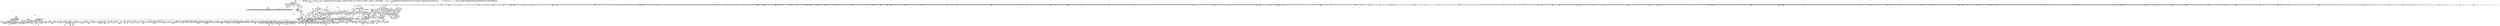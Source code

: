 digraph {
	CE0x55ab780 [shape=record,shape=Mrecord,label="{CE0x55ab780|selinux_file_permission:_tmp13|security/selinux/hooks.c,3169|*SummSink*}"]
	CE0x56aaa30 [shape=record,shape=Mrecord,label="{CE0x56aaa30|file_mask_to_av:_tmp4|security/selinux/hooks.c,1874|*SummSink*}"]
	CE0x5733510 [shape=record,shape=Mrecord,label="{CE0x5733510|GLOBAL:_creds_are_invalid|*Constant*|*SummSink*}"]
	CE0x56dab40 [shape=record,shape=Mrecord,label="{CE0x56dab40|file_mask_to_av:_conv20|security/selinux/hooks.c,1883|*SummSource*}"]
	CE0x56eebc0 [shape=record,shape=Mrecord,label="{CE0x56eebc0|i64*_getelementptr_inbounds_(_12_x_i64_,_12_x_i64_*___llvm_gcov_ctr170,_i64_0,_i64_9)|*Constant*|*SummSource*}"]
	CE0x55b59d0 [shape=record,shape=Mrecord,label="{CE0x55b59d0|0:_i32,_4:_i32,_8:_i16,_12:_i32,_16:_i32,_20:_i32,_24:_i32,_56:_i8*,_:_SCMRE_279,280_}"]
	CE0x569bb70 [shape=record,shape=Mrecord,label="{CE0x569bb70|i64*_getelementptr_inbounds_(_28_x_i64_,_28_x_i64_*___llvm_gcov_ctr232,_i64_0,_i64_16)|*Constant*|*SummSource*}"]
	CE0x55765a0 [shape=record,shape=Mrecord,label="{CE0x55765a0|8:_i8,_32:_%struct.inode*,_%struct.selinux_audit_data*,_128:_i32,_456:_i8*,_:_SCMRE_192,193_}"]
	CE0x560f790 [shape=record,shape=Mrecord,label="{CE0x560f790|i64_7|*Constant*|*SummSink*}"]
	CE0x56b6890 [shape=record,shape=Mrecord,label="{CE0x56b6890|__validate_creds:_tmp7|include/linux/cred.h,174|*SummSource*}"]
	CE0x562e0d0 [shape=record,shape=Mrecord,label="{CE0x562e0d0|current_sid:_do.end}"]
	CE0x56732c0 [shape=record,shape=Mrecord,label="{CE0x56732c0|i64_11|*Constant*|*SummSource*}"]
	CE0x5651cf0 [shape=record,shape=Mrecord,label="{CE0x5651cf0|i64*_getelementptr_inbounds_(_2_x_i64_,_2_x_i64_*___llvm_gcov_ctr162,_i64_0,_i64_1)|*Constant*}"]
	CE0x565b310 [shape=record,shape=Mrecord,label="{CE0x565b310|selinux_revalidate_file_permission:_land.lhs.true}"]
	CE0x5600b20 [shape=record,shape=Mrecord,label="{CE0x5600b20|0:_i32,_8:_i32,_12:_i32,_:_CRE_0,4_|*MultipleSource*|*LoadInst*|security/selinux/hooks.c,3161|security/selinux/hooks.c,3161|security/selinux/hooks.c,3169}"]
	CE0x5668770 [shape=record,shape=Mrecord,label="{CE0x5668770|file_mask_to_av:_or44|security/selinux/hooks.c,1891}"]
	CE0x566a590 [shape=record,shape=Mrecord,label="{CE0x566a590|file_mask_to_av:_av.6|*SummSource*}"]
	CE0x56eea90 [shape=record,shape=Mrecord,label="{CE0x56eea90|i64*_getelementptr_inbounds_(_12_x_i64_,_12_x_i64_*___llvm_gcov_ctr170,_i64_0,_i64_9)|*Constant*}"]
	CE0x5739df0 [shape=record,shape=Mrecord,label="{CE0x5739df0|_ret_void,_!dbg_!27722|include/linux/cred.h,175|*SummSource*}"]
	CE0x5752970 [shape=record,shape=Mrecord,label="{CE0x5752970|i32_512|*Constant*|*SummSink*}"]
	CE0x56f1bc0 [shape=record,shape=Mrecord,label="{CE0x56f1bc0|inode_has_perm:_perms|Function::inode_has_perm&Arg::perms::|*SummSink*}"]
	CE0x56f11c0 [shape=record,shape=Mrecord,label="{CE0x56f11c0|file_has_perm:_tmp24|security/selinux/hooks.c,1695|*SummSource*}"]
	CE0x5618190 [shape=record,shape=Mrecord,label="{CE0x5618190|selinux_revalidate_file_permission:_tmp2}"]
	CE0x55ab570 [shape=record,shape=Mrecord,label="{CE0x55ab570|selinux_file_permission:_i_security|security/selinux/hooks.c,3162}"]
	CE0x56418b0 [shape=record,shape=Mrecord,label="{CE0x56418b0|file_has_perm:_tmp4|security/selinux/hooks.c,1681|*SummSink*}"]
	CE0x55b8250 [shape=record,shape=Mrecord,label="{CE0x55b8250|0:_i32,_4:_i32,_8:_i16,_12:_i32,_16:_i32,_20:_i32,_24:_i32,_56:_i8*,_:_SCMRE_303,304_}"]
	CE0x55ec6c0 [shape=record,shape=Mrecord,label="{CE0x55ec6c0|0:_i32,_4:_i32,_8:_i16,_12:_i32,_16:_i32,_20:_i32,_24:_i32,_56:_i8*,_:_SCMRE_928,929_}"]
	CE0x5652850 [shape=record,shape=Mrecord,label="{CE0x5652850|get_current:_bb}"]
	CE0x562cac0 [shape=record,shape=Mrecord,label="{CE0x562cac0|current_sid:_tmp6|security/selinux/hooks.c,218|*SummSink*}"]
	CE0x55d9200 [shape=record,shape=Mrecord,label="{CE0x55d9200|file_inode:_f_inode|include/linux/fs.h,1916|*SummSource*}"]
	CE0x557dbc0 [shape=record,shape=Mrecord,label="{CE0x557dbc0|selinux_file_permission:_tmp8|security/selinux/hooks.c,3165|*SummSink*}"]
	CE0x5631fa0 [shape=record,shape=Mrecord,label="{CE0x5631fa0|GLOBAL:_lockdep_rcu_suspicious|*Constant*|*SummSource*}"]
	CE0x57358e0 [shape=record,shape=Mrecord,label="{CE0x57358e0|__validate_creds:_tmp|*SummSource*}"]
	CE0x56321f0 [shape=record,shape=Mrecord,label="{CE0x56321f0|i8*_getelementptr_inbounds_(_25_x_i8_,_25_x_i8_*_.str3,_i32_0,_i32_0)|*Constant*|*SummSource*}"]
	CE0x5555910 [shape=record,shape=Mrecord,label="{CE0x5555910|8:_i8,_32:_%struct.inode*,_%struct.selinux_audit_data*,_128:_i32,_456:_i8*,_:_SCMRE_105,106_}"]
	CE0x5601230 [shape=record,shape=Mrecord,label="{CE0x5601230|selinux_file_permission:_tmp12|security/selinux/hooks.c,3169}"]
	CE0x56369d0 [shape=record,shape=Mrecord,label="{CE0x56369d0|current_sid:_cred|security/selinux/hooks.c,218|*SummSink*}"]
	CE0x55dc2a0 [shape=record,shape=Mrecord,label="{CE0x55dc2a0|0:_i32,_4:_i32,_8:_i16,_12:_i32,_16:_i32,_20:_i32,_24:_i32,_56:_i8*,_:_SCMRE_577,578_}"]
	CE0x56500d0 [shape=record,shape=Mrecord,label="{CE0x56500d0|selinux_revalidate_file_permission:_tmp11|security/selinux/hooks.c,3147|*SummSource*}"]
	CE0x56f19b0 [shape=record,shape=Mrecord,label="{CE0x56f19b0|file_has_perm:_tmp25|security/selinux/hooks.c,1695|*SummSource*}"]
	CE0x5739490 [shape=record,shape=Mrecord,label="{CE0x5739490|__validate_creds:_file|Function::__validate_creds&Arg::file::|*SummSource*}"]
	CE0x5557260 [shape=record,shape=Mrecord,label="{CE0x5557260|8:_i8,_32:_%struct.inode*,_%struct.selinux_audit_data*,_128:_i32,_456:_i8*,_:_SCMRE_120,121_}"]
	CE0x5624b80 [shape=record,shape=Mrecord,label="{CE0x5624b80|GLOBAL:_current_sid.__warned|Global_var:current_sid.__warned|*SummSink*}"]
	CE0x55a8e00 [shape=record,shape=Mrecord,label="{CE0x55a8e00|0:_i32,_4:_i32,_8:_i16,_12:_i32,_16:_i32,_20:_i32,_24:_i32,_56:_i8*,_:_SCMRE_166,167_}"]
	CE0x5733320 [shape=record,shape=Mrecord,label="{CE0x5733320|i1_true|*Constant*}"]
	CE0x565d2d0 [shape=record,shape=Mrecord,label="{CE0x565d2d0|selinux_revalidate_file_permission:_do.body|*SummSource*}"]
	CE0x56a1580 [shape=record,shape=Mrecord,label="{CE0x56a1580|file_mask_to_av:_if.then6|*SummSink*}"]
	CE0x56682c0 [shape=record,shape=Mrecord,label="{CE0x56682c0|i64*_getelementptr_inbounds_(_28_x_i64_,_28_x_i64_*___llvm_gcov_ctr232,_i64_0,_i64_25)|*Constant*|*SummSource*}"]
	CE0x56aa140 [shape=record,shape=Mrecord,label="{CE0x56aa140|file_mask_to_av:_cmp|security/selinux/hooks.c,1874}"]
	CE0x566f9e0 [shape=record,shape=Mrecord,label="{CE0x566f9e0|file_has_perm:_tmp6|security/selinux/hooks.c,1683|*SummSource*}"]
	CE0x5735e40 [shape=record,shape=Mrecord,label="{CE0x5735e40|__validate_creds:_file|Function::__validate_creds&Arg::file::}"]
	CE0x55b2d90 [shape=record,shape=Mrecord,label="{CE0x55b2d90|0:_i32,_4:_i32,_8:_i16,_12:_i32,_16:_i32,_20:_i32,_24:_i32,_56:_i8*,_:_SCMRE_253,254_}"]
	CE0x565e170 [shape=record,shape=Mrecord,label="{CE0x565e170|file_mask_to_av:_tmp16|security/selinux/hooks.c,1878|*SummSource*}"]
	CE0x55b79e0 [shape=record,shape=Mrecord,label="{CE0x55b79e0|0:_i32,_4:_i32,_8:_i16,_12:_i32,_16:_i32,_20:_i32,_24:_i32,_56:_i8*,_:_SCMRE_298,299_}"]
	CE0x55e3ce0 [shape=record,shape=Mrecord,label="{CE0x55e3ce0|0:_i32,_4:_i32,_8:_i16,_12:_i32,_16:_i32,_20:_i32,_24:_i32,_56:_i8*,_:_SCMRE_760,768_|*MultipleSource*|security/selinux/hooks.c,3162|security/selinux/hooks.c,3160}"]
	CE0x555fd80 [shape=record,shape=Mrecord,label="{CE0x555fd80|8:_i8,_32:_%struct.inode*,_%struct.selinux_audit_data*,_128:_i32,_456:_i8*,_:_SCMRE_145,146_}"]
	CE0x5735870 [shape=record,shape=Mrecord,label="{CE0x5735870|COLLAPSED:_GCMRE___llvm_gcov_ctr155_internal_global_5_x_i64_zeroinitializer:_elem_0:default:}"]
	CE0x55570b0 [shape=record,shape=Mrecord,label="{CE0x55570b0|8:_i8,_32:_%struct.inode*,_%struct.selinux_audit_data*,_128:_i32,_456:_i8*,_:_SCMRE_119,120_}"]
	CE0x55df1e0 [shape=record,shape=Mrecord,label="{CE0x55df1e0|0:_i32,_4:_i32,_8:_i16,_12:_i32,_16:_i32,_20:_i32,_24:_i32,_56:_i8*,_:_SCMRE_605,606_}"]
	CE0x5733390 [shape=record,shape=Mrecord,label="{CE0x5733390|GLOBAL:_creds_are_invalid|*Constant*|*SummSource*}"]
	CE0x55e64e0 [shape=record,shape=Mrecord,label="{CE0x55e64e0|0:_i32,_4:_i32,_8:_i16,_12:_i32,_16:_i32,_20:_i32,_24:_i32,_56:_i8*,_:_SCMRE_870,871_}"]
	CE0x57338b0 [shape=record,shape=Mrecord,label="{CE0x57338b0|inode_has_perm:_tmp1|*SummSource*}"]
	CE0x562b8f0 [shape=record,shape=Mrecord,label="{CE0x562b8f0|current_sid:_tmp5|security/selinux/hooks.c,218|*SummSink*}"]
	CE0x570dd10 [shape=record,shape=Mrecord,label="{CE0x570dd10|file_has_perm:_tmp11|security/selinux/hooks.c,1684|*SummSink*}"]
	CE0x556e020 [shape=record,shape=Mrecord,label="{CE0x556e020|8:_i8,_32:_%struct.inode*,_%struct.selinux_audit_data*,_128:_i32,_456:_i8*,_:_SCMRE_66,67_}"]
	CE0x570da70 [shape=record,shape=Mrecord,label="{CE0x570da70|file_has_perm:_tmp11|security/selinux/hooks.c,1684}"]
	CE0x5590660 [shape=record,shape=Mrecord,label="{CE0x5590660|selinux_revalidate_file_permission:_tmp10|security/selinux/hooks.c,3147|*SummSink*}"]
	CE0x557c9d0 [shape=record,shape=Mrecord,label="{CE0x557c9d0|8:_i8,_32:_%struct.inode*,_%struct.selinux_audit_data*,_128:_i32,_456:_i8*,_:_SCMRE_89,90_}"]
	CE0x55ed290 [shape=record,shape=Mrecord,label="{CE0x55ed290|0:_i32,_4:_i32,_8:_i16,_12:_i32,_16:_i32,_20:_i32,_24:_i32,_56:_i8*,_:_SCMRE_935,936_}"]
	CE0x56416a0 [shape=record,shape=Mrecord,label="{CE0x56416a0|_call_void_mcount()_#3}"]
	CE0x55e2660 [shape=record,shape=Mrecord,label="{CE0x55e2660|0:_i32,_4:_i32,_8:_i16,_12:_i32,_16:_i32,_20:_i32,_24:_i32,_56:_i8*,_:_SCMRE_684,688_|*MultipleSource*|security/selinux/hooks.c,3162|security/selinux/hooks.c,3160}"]
	CE0x561b380 [shape=record,shape=Mrecord,label="{CE0x561b380|file_mask_to_av:_tmp41|security/selinux/hooks.c,1888|*SummSink*}"]
	CE0x55d3900 [shape=record,shape=Mrecord,label="{CE0x55d3900|0:_i32,_4:_i32,_8:_i16,_12:_i32,_16:_i32,_20:_i32,_24:_i32,_56:_i8*,_:_SCMRE_392,400_|*MultipleSource*|security/selinux/hooks.c,3162|security/selinux/hooks.c,3160}"]
	CE0x5610370 [shape=record,shape=Mrecord,label="{CE0x5610370|selinux_file_permission:_tmp21|security/selinux/hooks.c,3169}"]
	CE0x5655620 [shape=record,shape=Mrecord,label="{CE0x5655620|file_mask_to_av:_bb}"]
	CE0x5690b90 [shape=record,shape=Mrecord,label="{CE0x5690b90|file_mask_to_av:_if.end24}"]
	CE0x56971a0 [shape=record,shape=Mrecord,label="{CE0x56971a0|file_mask_to_av:_and11|security/selinux/hooks.c,1880|*SummSource*}"]
	CE0x556d120 [shape=record,shape=Mrecord,label="{CE0x556d120|selinux_file_permission:_land.lhs.true|*SummSource*}"]
	CE0x55cfd50 [shape=record,shape=Mrecord,label="{CE0x55cfd50|i64*_getelementptr_inbounds_(_2_x_i64_,_2_x_i64_*___llvm_gcov_ctr162,_i64_0,_i64_0)|*Constant*}"]
	CE0x55a4300 [shape=record,shape=Mrecord,label="{CE0x55a4300|selinux_file_permission:_tmp3|security/selinux/hooks.c,3161|*SummSink*}"]
	CE0x5617610 [shape=record,shape=Mrecord,label="{CE0x5617610|selinux_revalidate_file_permission:_tmp17|security/selinux/hooks.c,3147|*SummSource*}"]
	CE0x55e7260 [shape=record,shape=Mrecord,label="{CE0x55e7260|0:_i32,_4:_i32,_8:_i16,_12:_i32,_16:_i32,_20:_i32,_24:_i32,_56:_i8*,_:_SCMRE_878,879_}"]
	CE0x5665ad0 [shape=record,shape=Mrecord,label="{CE0x5665ad0|file_mask_to_av:_tobool41|security/selinux/hooks.c,1890}"]
	CE0x5620890 [shape=record,shape=Mrecord,label="{CE0x5620890|file_mask_to_av:_conv31|security/selinux/hooks.c,1887|*SummSource*}"]
	CE0x561a250 [shape=record,shape=Mrecord,label="{CE0x561a250|get_current:_tmp1|*SummSource*}"]
	CE0x564b2b0 [shape=record,shape=Mrecord,label="{CE0x564b2b0|file_mask_to_av:_if.then19|*SummSource*}"]
	CE0x56997e0 [shape=record,shape=Mrecord,label="{CE0x56997e0|avc_has_perm:_auditdata|Function::avc_has_perm&Arg::auditdata::|*SummSource*}"]
	CE0x55de2b0 [shape=record,shape=Mrecord,label="{CE0x55de2b0|0:_i32,_4:_i32,_8:_i16,_12:_i32,_16:_i32,_20:_i32,_24:_i32,_56:_i8*,_:_SCMRE_596,597_}"]
	CE0x56759c0 [shape=record,shape=Mrecord,label="{CE0x56759c0|selinux_revalidate_file_permission:_tmp29|security/selinux/hooks.c,3152|*SummSource*}"]
	CE0x56377c0 [shape=record,shape=Mrecord,label="{CE0x56377c0|current_sid:_security|security/selinux/hooks.c,218|*SummSource*}"]
	CE0x561a170 [shape=record,shape=Mrecord,label="{CE0x561a170|selinux_revalidate_file_permission:_land.lhs.true2}"]
	CE0x55eb430 [shape=record,shape=Mrecord,label="{CE0x55eb430|0:_i32,_4:_i32,_8:_i16,_12:_i32,_16:_i32,_20:_i32,_24:_i32,_56:_i8*,_:_SCMRE_917,918_}"]
	CE0x574d560 [shape=record,shape=Mrecord,label="{CE0x574d560|GLOBAL:___llvm_gcov_ctr155|Global_var:__llvm_gcov_ctr155|*SummSink*}"]
	CE0x55de610 [shape=record,shape=Mrecord,label="{CE0x55de610|0:_i32,_4:_i32,_8:_i16,_12:_i32,_16:_i32,_20:_i32,_24:_i32,_56:_i8*,_:_SCMRE_598,599_}"]
	CE0x569eb30 [shape=record,shape=Mrecord,label="{CE0x569eb30|file_mask_to_av:_av.2|*SummSource*}"]
	CE0x5667490 [shape=record,shape=Mrecord,label="{CE0x5667490|file_mask_to_av:_tmp48|security/selinux/hooks.c,1890|*SummSink*}"]
	CE0x5749f60 [shape=record,shape=Mrecord,label="{CE0x5749f60|GLOBAL:_llvm.expect.i64|*Constant*|*SummSource*}"]
	CE0x55dbbe0 [shape=record,shape=Mrecord,label="{CE0x55dbbe0|0:_i32,_4:_i32,_8:_i16,_12:_i32,_16:_i32,_20:_i32,_24:_i32,_56:_i8*,_:_SCMRE_573,574_}"]
	CE0x565cab0 [shape=record,shape=Mrecord,label="{CE0x565cab0|i64*_getelementptr_inbounds_(_16_x_i64_,_16_x_i64_*___llvm_gcov_ctr247,_i64_0,_i64_9)|*Constant*|*SummSink*}"]
	CE0x5617250 [shape=record,shape=Mrecord,label="{CE0x5617250|get_current:_tmp3|*SummSink*}"]
	CE0x55b8760 [shape=record,shape=Mrecord,label="{CE0x55b8760|0:_i32,_4:_i32,_8:_i16,_12:_i32,_16:_i32,_20:_i32,_24:_i32,_56:_i8*,_:_SCMRE_306,307_}"]
	CE0x55dd530 [shape=record,shape=Mrecord,label="{CE0x55dd530|0:_i32,_4:_i32,_8:_i16,_12:_i32,_16:_i32,_20:_i32,_24:_i32,_56:_i8*,_:_SCMRE_588,589_}"]
	CE0x5650370 [shape=record,shape=Mrecord,label="{CE0x5650370|file_mask_to_av:_if.else|*SummSink*}"]
	CE0x56aba10 [shape=record,shape=Mrecord,label="{CE0x56aba10|128:_i8*,_:_CRE_52,56_|*MultipleSource*|Function::cred_sid&Arg::cred::|security/selinux/hooks.c,3147|Function::file_has_perm&Arg::cred::|security/selinux/hooks.c,196|Function::inode_has_perm&Arg::cred::}"]
	CE0x56683e0 [shape=record,shape=Mrecord,label="{CE0x56683e0|file_mask_to_av:_tmp50|security/selinux/hooks.c,1891|*SummSource*}"]
	CE0x5600150 [shape=record,shape=Mrecord,label="{CE0x5600150|selinux_file_permission:_sid2|security/selinux/hooks.c,3169}"]
	CE0x55d1d60 [shape=record,shape=Mrecord,label="{CE0x55d1d60|0:_i32,_4:_i32,_8:_i16,_12:_i32,_16:_i32,_20:_i32,_24:_i32,_56:_i8*,_:_SCMRE_309,310_}"]
	CE0x565e310 [shape=record,shape=Mrecord,label="{CE0x565e310|_call_void_lockdep_rcu_suspicious(i8*_getelementptr_inbounds_(_25_x_i8_,_25_x_i8_*_.str3,_i32_0,_i32_0),_i32_3147,_i8*_getelementptr_inbounds_(_45_x_i8_,_45_x_i8_*_.str12,_i32_0,_i32_0))_#10,_!dbg_!27729|security/selinux/hooks.c,3147}"]
	CE0x574b030 [shape=record,shape=Mrecord,label="{CE0x574b030|inode_has_perm:_tmp7|security/selinux/hooks.c,1611|*SummSink*}"]
	CE0x55ead70 [shape=record,shape=Mrecord,label="{CE0x55ead70|0:_i32,_4:_i32,_8:_i16,_12:_i32,_16:_i32,_20:_i32,_24:_i32,_56:_i8*,_:_SCMRE_913,914_}"]
	CE0x5639bd0 [shape=record,shape=Mrecord,label="{CE0x5639bd0|file_mask_to_av:_and17|security/selinux/hooks.c,1882}"]
	CE0x56a86f0 [shape=record,shape=Mrecord,label="{CE0x56a86f0|__validate_creds:_tmp6|include/linux/cred.h,174|*SummSource*}"]
	CE0x5586300 [shape=record,shape=Mrecord,label="{CE0x5586300|8:_i8,_32:_%struct.inode*,_%struct.selinux_audit_data*,_128:_i32,_456:_i8*,_:_SCMRE_15,16_}"]
	CE0x55a4710 [shape=record,shape=Mrecord,label="{CE0x55a4710|0:_i32,_4:_i32,_8:_i16,_12:_i32,_16:_i32,_20:_i32,_24:_i32,_56:_i8*,_:_SCMRE_76,80_|*MultipleSource*|security/selinux/hooks.c,3162|security/selinux/hooks.c,3160}"]
	CE0x55da1f0 [shape=record,shape=Mrecord,label="{CE0x55da1f0|selinux_revalidate_file_permission:_call3|security/selinux/hooks.c,3147|*SummSink*}"]
	CE0x56edf70 [shape=record,shape=Mrecord,label="{CE0x56edf70|file_has_perm:_tmp22|security/selinux/hooks.c,1694}"]
	CE0x5678e00 [shape=record,shape=Mrecord,label="{CE0x5678e00|selinux_revalidate_file_permission:_or|security/selinux/hooks.c,3152}"]
	CE0x562a6f0 [shape=record,shape=Mrecord,label="{CE0x562a6f0|selinux_revalidate_file_permission:_tmp5|security/selinux/hooks.c,3147|*SummSink*}"]
	CE0x55b2f40 [shape=record,shape=Mrecord,label="{CE0x55b2f40|0:_i32,_4:_i32,_8:_i16,_12:_i32,_16:_i32,_20:_i32,_24:_i32,_56:_i8*,_:_SCMRE_254,255_}"]
	CE0x569a950 [shape=record,shape=Mrecord,label="{CE0x569a950|file_mask_to_av:_and26|security/selinux/hooks.c,1886|*SummSink*}"]
	CE0x5748830 [shape=record,shape=Mrecord,label="{CE0x5748830|inode_has_perm:_tmp12|security/selinux/hooks.c,1612|*SummSource*}"]
	CE0x5659ca0 [shape=record,shape=Mrecord,label="{CE0x5659ca0|selinux_revalidate_file_permission:_tmp16|security/selinux/hooks.c,3147|*SummSink*}"]
	CE0x5648d80 [shape=record,shape=Mrecord,label="{CE0x5648d80|selinux_revalidate_file_permission:_tmp19|security/selinux/hooks.c,3147|*SummSink*}"]
	CE0x5563990 [shape=record,shape=Mrecord,label="{CE0x5563990|8:_i8,_32:_%struct.inode*,_%struct.selinux_audit_data*,_128:_i32,_456:_i8*,_:_SCMRE_288,292_|*MultipleSource*|security/selinux/hooks.c,3161|Function::selinux_file_permission&Arg::file::|Function::file_inode&Arg::f::}"]
	CE0x5699f20 [shape=record,shape=Mrecord,label="{CE0x5699f20|i64_8192|*Constant*|*SummSource*}"]
	CE0x56b4360 [shape=record,shape=Mrecord,label="{CE0x56b4360|avc_has_perm:_tsid|Function::avc_has_perm&Arg::tsid::|*SummSource*}"]
	CE0x55ceef0 [shape=record,shape=Mrecord,label="{CE0x55ceef0|avc_policy_seqno:_tmp}"]
	CE0x56b0130 [shape=record,shape=Mrecord,label="{CE0x56b0130|file_has_perm:_out|*SummSink*}"]
	CE0x56b14c0 [shape=record,shape=Mrecord,label="{CE0x56b14c0|file_mask_to_av:_tmp19|security/selinux/hooks.c,1880}"]
	CE0x564c8b0 [shape=record,shape=Mrecord,label="{CE0x564c8b0|selinux_revalidate_file_permission:_do.end|*SummSink*}"]
	CE0x574a620 [shape=record,shape=Mrecord,label="{CE0x574a620|inode_has_perm:_tobool2|security/selinux/hooks.c,1611}"]
	CE0x55d2560 [shape=record,shape=Mrecord,label="{CE0x55d2560|0:_i32,_4:_i32,_8:_i16,_12:_i32,_16:_i32,_20:_i32,_24:_i32,_56:_i8*,_:_SCMRE_328,336_|*MultipleSource*|security/selinux/hooks.c,3162|security/selinux/hooks.c,3160}"]
	CE0x562c810 [shape=record,shape=Mrecord,label="{CE0x562c810|current_sid:_tmp6|security/selinux/hooks.c,218}"]
	CE0x570e250 [shape=record,shape=Mrecord,label="{CE0x570e250|file_has_perm:_call4|security/selinux/hooks.c,1684|*SummSink*}"]
	CE0x57064e0 [shape=record,shape=Mrecord,label="{CE0x57064e0|file_has_perm:_call1|security/selinux/hooks.c,1677|*SummSource*}"]
	CE0x56aa8c0 [shape=record,shape=Mrecord,label="{CE0x56aa8c0|file_mask_to_av:_tmp4|security/selinux/hooks.c,1874|*SummSource*}"]
	CE0x558afb0 [shape=record,shape=Mrecord,label="{CE0x558afb0|current_sid:_tmp3|*SummSink*}"]
	CE0x5668c50 [shape=record,shape=Mrecord,label="{CE0x5668c50|file_mask_to_av:_tmp51|security/selinux/hooks.c,1891|*SummSource*}"]
	CE0x56f3fb0 [shape=record,shape=Mrecord,label="{CE0x56f3fb0|file_has_perm:_rc.1|*SummSink*}"]
	CE0x56f0eb0 [shape=record,shape=Mrecord,label="{CE0x56f0eb0|inode_has_perm:_perms|Function::inode_has_perm&Arg::perms::|*SummSource*}"]
	CE0x5636670 [shape=record,shape=Mrecord,label="{CE0x5636670|i32_78|*Constant*|*SummSource*}"]
	CE0x55eea80 [shape=record,shape=Mrecord,label="{CE0x55eea80|0:_i32,_4:_i32,_8:_i16,_12:_i32,_16:_i32,_20:_i32,_24:_i32,_56:_i8*,_:_SCMRE_982,983_}"]
	CE0x5578910 [shape=record,shape=Mrecord,label="{CE0x5578910|8:_i8,_32:_%struct.inode*,_%struct.selinux_audit_data*,_128:_i32,_456:_i8*,_:_SCMRE_213,214_}"]
	CE0x55ad630 [shape=record,shape=Mrecord,label="{CE0x55ad630|i32_2|*Constant*|*SummSource*}"]
	CE0x56ed350 [shape=record,shape=Mrecord,label="{CE0x56ed350|file_has_perm:_tmp20|security/selinux/hooks.c,1694|*SummSource*}"]
	CE0x55b0460 [shape=record,shape=Mrecord,label="{CE0x55b0460|0:_i32,_4:_i32,_8:_i16,_12:_i32,_16:_i32,_20:_i32,_24:_i32,_56:_i8*,_:_SCMRE_204,205_}"]
	CE0x56139f0 [shape=record,shape=Mrecord,label="{CE0x56139f0|current_sid:_tmp23|security/selinux/hooks.c,218|*SummSink*}"]
	CE0x5644200 [shape=record,shape=Mrecord,label="{CE0x5644200|file_mask_to_av:_tmp7|security/selinux/hooks.c,1875|*SummSink*}"]
	CE0x569e970 [shape=record,shape=Mrecord,label="{CE0x569e970|128:_i8*,_:_CRE_36,40_|*MultipleSource*|Function::cred_sid&Arg::cred::|security/selinux/hooks.c,3147|Function::file_has_perm&Arg::cred::|security/selinux/hooks.c,196|Function::inode_has_perm&Arg::cred::}"]
	CE0x5699770 [shape=record,shape=Mrecord,label="{CE0x5699770|file_mask_to_av:_tmp15|security/selinux/hooks.c,1877|*SummSink*}"]
	CE0x556dad0 [shape=record,shape=Mrecord,label="{CE0x556dad0|8:_i8,_32:_%struct.inode*,_%struct.selinux_audit_data*,_128:_i32,_456:_i8*,_:_SCMRE_63,64_}"]
	CE0x55ec360 [shape=record,shape=Mrecord,label="{CE0x55ec360|0:_i32,_4:_i32,_8:_i16,_12:_i32,_16:_i32,_20:_i32,_24:_i32,_56:_i8*,_:_SCMRE_926,927_}"]
	CE0x574a5b0 [shape=record,shape=Mrecord,label="{CE0x574a5b0|inode_has_perm:_tmp7|security/selinux/hooks.c,1611|*SummSource*}"]
	CE0x563e3c0 [shape=record,shape=Mrecord,label="{CE0x563e3c0|i32_61440|*Constant*}"]
	CE0x56128f0 [shape=record,shape=Mrecord,label="{CE0x56128f0|GLOBAL:_avc_policy_seqno|*Constant*|*SummSink*}"]
	CE0x56c0a00 [shape=record,shape=Mrecord,label="{CE0x56c0a00|inode_has_perm:_sclass|security/selinux/hooks.c,1617|*SummSource*}"]
	CE0x55f0f70 [shape=record,shape=Mrecord,label="{CE0x55f0f70|_ret_i32_%call14,_!dbg_!27755|security/selinux/hooks.c,3154}"]
	CE0x557e940 [shape=record,shape=Mrecord,label="{CE0x557e940|file_mask_to_av:_conv29|security/selinux/hooks.c,1887|*SummSource*}"]
	CE0x5705ed0 [shape=record,shape=Mrecord,label="{CE0x5705ed0|GLOBAL:_file_inode|*Constant*}"]
	CE0x56ab0e0 [shape=record,shape=Mrecord,label="{CE0x56ab0e0|file_mask_to_av:_tmp25|security/selinux/hooks.c,1882}"]
	CE0x560b510 [shape=record,shape=Mrecord,label="{CE0x560b510|selinux_file_permission:_tmp29|security/selinux/hooks.c,3172|*SummSink*}"]
	CE0x568f740 [shape=record,shape=Mrecord,label="{CE0x568f740|file_has_perm:_if.then5}"]
	CE0x561c8b0 [shape=record,shape=Mrecord,label="{CE0x561c8b0|file_mask_to_av:_tmp44|security/selinux/hooks.c,1889|*SummSink*}"]
	CE0x56ed9c0 [shape=record,shape=Mrecord,label="{CE0x56ed9c0|file_has_perm:_tmp21|security/selinux/hooks.c,1694}"]
	CE0x556d330 [shape=record,shape=Mrecord,label="{CE0x556d330|selinux_file_permission:_land.lhs.true}"]
	CE0x5646560 [shape=record,shape=Mrecord,label="{CE0x5646560|file_has_perm:_u|security/selinux/hooks.c,1681|*SummSource*}"]
	CE0x55d76a0 [shape=record,shape=Mrecord,label="{CE0x55d76a0|0:_i32,_4:_i32,_8:_i16,_12:_i32,_16:_i32,_20:_i32,_24:_i32,_56:_i8*,_:_SCMRE_508,512_|*MultipleSource*|security/selinux/hooks.c,3162|security/selinux/hooks.c,3160}"]
	CE0x55914e0 [shape=record,shape=Mrecord,label="{CE0x55914e0|file_mask_to_av:_av.7|*SummSource*}"]
	CE0x56547d0 [shape=record,shape=Mrecord,label="{CE0x56547d0|i64*_getelementptr_inbounds_(_16_x_i64_,_16_x_i64_*___llvm_gcov_ctr247,_i64_0,_i64_6)|*Constant*}"]
	CE0x5652190 [shape=record,shape=Mrecord,label="{CE0x5652190|selinux_revalidate_file_permission:_tmp20|*LoadInst*|security/selinux/hooks.c,3151}"]
	CE0x558b560 [shape=record,shape=Mrecord,label="{CE0x558b560|current_sid:_bb}"]
	CE0x566ae90 [shape=record,shape=Mrecord,label="{CE0x566ae90|i64*_getelementptr_inbounds_(_28_x_i64_,_28_x_i64_*___llvm_gcov_ctr232,_i64_0,_i64_26)|*Constant*|*SummSink*}"]
	CE0x57443b0 [shape=record,shape=Mrecord,label="{CE0x57443b0|__validate_creds:_if.end|*SummSink*}"]
	CE0x55a4050 [shape=record,shape=Mrecord,label="{CE0x55a4050|selinux_file_permission:_tmp3|security/selinux/hooks.c,3161}"]
	CE0x5580770 [shape=record,shape=Mrecord,label="{CE0x5580770|file_inode:_entry}"]
	CE0x574c860 [shape=record,shape=Mrecord,label="{CE0x574c860|__validate_creds:_expval|include/linux/cred.h,173|*SummSource*}"]
	CE0x55d9ac0 [shape=record,shape=Mrecord,label="{CE0x55d9ac0|_call_void_mcount()_#3}"]
	CE0x55e9ff0 [shape=record,shape=Mrecord,label="{CE0x55e9ff0|0:_i32,_4:_i32,_8:_i16,_12:_i32,_16:_i32,_20:_i32,_24:_i32,_56:_i8*,_:_SCMRE_905,906_}"]
	CE0x55ebaf0 [shape=record,shape=Mrecord,label="{CE0x55ebaf0|0:_i32,_4:_i32,_8:_i16,_12:_i32,_16:_i32,_20:_i32,_24:_i32,_56:_i8*,_:_SCMRE_921,922_}"]
	CE0x574bd70 [shape=record,shape=Mrecord,label="{CE0x574bd70|inode_has_perm:_tmp9|security/selinux/hooks.c,1611}"]
	CE0x55d14c0 [shape=record,shape=Mrecord,label="{CE0x55d14c0|i32_0|*Constant*}"]
	CE0x55e4f50 [shape=record,shape=Mrecord,label="{CE0x55e4f50|0:_i32,_4:_i32,_8:_i16,_12:_i32,_16:_i32,_20:_i32,_24:_i32,_56:_i8*,_:_SCMRE_824,832_|*MultipleSource*|security/selinux/hooks.c,3162|security/selinux/hooks.c,3160}"]
	CE0x5692af0 [shape=record,shape=Mrecord,label="{CE0x5692af0|file_mask_to_av:_tmp8|security/selinux/hooks.c,1875}"]
	CE0x57032b0 [shape=record,shape=Mrecord,label="{CE0x57032b0|file_mask_to_av:_tmp55|security/selinux/hooks.c,1894}"]
	CE0x55ebe50 [shape=record,shape=Mrecord,label="{CE0x55ebe50|0:_i32,_4:_i32,_8:_i16,_12:_i32,_16:_i32,_20:_i32,_24:_i32,_56:_i8*,_:_SCMRE_923,924_}"]
	CE0x5623cb0 [shape=record,shape=Mrecord,label="{CE0x5623cb0|selinux_revalidate_file_permission:_tmp4|security/selinux/hooks.c,3147|*SummSink*}"]
	CE0x55d6930 [shape=record,shape=Mrecord,label="{CE0x55d6930|0:_i32,_4:_i32,_8:_i16,_12:_i32,_16:_i32,_20:_i32,_24:_i32,_56:_i8*,_:_SCMRE_486,487_}"]
	CE0x5625830 [shape=record,shape=Mrecord,label="{CE0x5625830|file_mask_to_av:_tmp16|security/selinux/hooks.c,1878|*SummSink*}"]
	CE0x56aadb0 [shape=record,shape=Mrecord,label="{CE0x56aadb0|file_has_perm:_path|security/selinux/hooks.c,1681|*SummSink*}"]
	CE0x5698cb0 [shape=record,shape=Mrecord,label="{CE0x5698cb0|file_mask_to_av:_conv3|security/selinux/hooks.c,1876|*SummSource*}"]
	CE0x56c18b0 [shape=record,shape=Mrecord,label="{CE0x56c18b0|avc_has_perm:_entry}"]
	CE0x5678af0 [shape=record,shape=Mrecord,label="{CE0x5678af0|i32_8|*Constant*|*SummSink*}"]
	CE0x5561810 [shape=record,shape=Mrecord,label="{CE0x5561810|8:_i8,_32:_%struct.inode*,_%struct.selinux_audit_data*,_128:_i32,_456:_i8*,_:_SCMRE_159,160_}"]
	CE0x5603700 [shape=record,shape=Mrecord,label="{CE0x5603700|GLOBAL:_current_sid|*Constant*|*SummSource*}"]
	CE0x558dd00 [shape=record,shape=Mrecord,label="{CE0x558dd00|current_sid:_tobool|security/selinux/hooks.c,218|*SummSink*}"]
	CE0x573f700 [shape=record,shape=Mrecord,label="{CE0x573f700|inode_has_perm:_i_flags|security/selinux/hooks.c,1611}"]
	CE0x5636c90 [shape=record,shape=Mrecord,label="{CE0x5636c90|COLLAPSED:_GCMRE_current_task_external_global_%struct.task_struct*:_elem_0::|security/selinux/hooks.c,218}"]
	CE0x570bbe0 [shape=record,shape=Mrecord,label="{CE0x570bbe0|file_has_perm:_tmp7|security/selinux/hooks.c,1683|*SummSink*}"]
	CE0x56c0250 [shape=record,shape=Mrecord,label="{CE0x56c0250|inode_has_perm:_sclass|security/selinux/hooks.c,1617|*SummSink*}"]
	CE0x5741570 [shape=record,shape=Mrecord,label="{CE0x5741570|inode_has_perm:_tmp15|*LoadInst*|security/selinux/hooks.c,1615|*SummSink*}"]
	CE0x560eb60 [shape=record,shape=Mrecord,label="{CE0x560eb60|selinux_file_permission:_tmp25|security/selinux/hooks.c,3169|*SummSink*}"]
	CE0x55ac200 [shape=record,shape=Mrecord,label="{CE0x55ac200|selinux_file_permission:_tmp15|security/selinux/hooks.c,3169|*SummSource*}"]
	CE0x56915f0 [shape=record,shape=Mrecord,label="{CE0x56915f0|file_mask_to_av:_tmp34|security/selinux/hooks.c,1886}"]
	CE0x55ce580 [shape=record,shape=Mrecord,label="{CE0x55ce580|selinux_revalidate_file_permission:_tmp6|security/selinux/hooks.c,3147|*SummSink*}"]
	CE0x562b590 [shape=record,shape=Mrecord,label="{CE0x562b590|selinux_revalidate_file_permission:_if.then11|*SummSink*}"]
	CE0x562d090 [shape=record,shape=Mrecord,label="{CE0x562d090|current_sid:_if.end|*SummSource*}"]
	CE0x5617680 [shape=record,shape=Mrecord,label="{CE0x5617680|selinux_revalidate_file_permission:_tmp17|security/selinux/hooks.c,3147|*SummSink*}"]
	CE0x56751d0 [shape=record,shape=Mrecord,label="{CE0x56751d0|i64_12|*Constant*}"]
	CE0x55fe460 [shape=record,shape=Mrecord,label="{CE0x55fe460|selinux_file_permission:_tmp6|security/selinux/hooks.c,3165|*SummSink*}"]
	CE0x5587ed0 [shape=record,shape=Mrecord,label="{CE0x5587ed0|current_sid:_tmp11|security/selinux/hooks.c,218|*SummSource*}"]
	CE0x55ec510 [shape=record,shape=Mrecord,label="{CE0x55ec510|0:_i32,_4:_i32,_8:_i16,_12:_i32,_16:_i32,_20:_i32,_24:_i32,_56:_i8*,_:_SCMRE_927,928_}"]
	CE0x561aa70 [shape=record,shape=Mrecord,label="{CE0x561aa70|get_current:_tmp1}"]
	CE0x562f5b0 [shape=record,shape=Mrecord,label="{CE0x562f5b0|_call_void_lockdep_rcu_suspicious(i8*_getelementptr_inbounds_(_25_x_i8_,_25_x_i8_*_.str3,_i32_0,_i32_0),_i32_218,_i8*_getelementptr_inbounds_(_45_x_i8_,_45_x_i8_*_.str12,_i32_0,_i32_0))_#10,_!dbg_!27727|security/selinux/hooks.c,218}"]
	CE0x5679c00 [shape=record,shape=Mrecord,label="{CE0x5679c00|selinux_revalidate_file_permission:_tmp31|security/selinux/hooks.c,3154|*SummSink*}"]
	CE0x55834a0 [shape=record,shape=Mrecord,label="{CE0x55834a0|8:_i8,_32:_%struct.inode*,_%struct.selinux_audit_data*,_128:_i32,_456:_i8*,_:_SCMRE_24,32_|*MultipleSource*|security/selinux/hooks.c,3161|Function::selinux_file_permission&Arg::file::|Function::file_inode&Arg::f::}"]
	CE0x5655400 [shape=record,shape=Mrecord,label="{CE0x5655400|i64*_getelementptr_inbounds_(_16_x_i64_,_16_x_i64_*___llvm_gcov_ctr247,_i64_0,_i64_1)|*Constant*|*SummSource*}"]
	CE0x5668450 [shape=record,shape=Mrecord,label="{CE0x5668450|file_mask_to_av:_tmp50|security/selinux/hooks.c,1891|*SummSink*}"]
	CE0x5648660 [shape=record,shape=Mrecord,label="{CE0x5648660|i64*_getelementptr_inbounds_(_2_x_i64_,_2_x_i64_*___llvm_gcov_ctr98,_i64_0,_i64_0)|*Constant*}"]
	CE0x560d760 [shape=record,shape=Mrecord,label="{CE0x560d760|selinux_file_permission:_cmp7|security/selinux/hooks.c,3170}"]
	CE0x563a8b0 [shape=record,shape=Mrecord,label="{CE0x563a8b0|_call_void_mcount()_#3|*SummSink*}"]
	CE0x566b290 [shape=record,shape=Mrecord,label="{CE0x566b290|file_mask_to_av:_tmp53|*SummSource*}"]
	"CONST[source:1(input),value:2(dynamic)][purpose:{object}]"
	CE0x558bae0 [shape=record,shape=Mrecord,label="{CE0x558bae0|current_sid:_land.lhs.true2|*SummSource*}"]
	CE0x57325a0 [shape=record,shape=Mrecord,label="{CE0x57325a0|inode_has_perm:_tmp2}"]
	CE0x55df540 [shape=record,shape=Mrecord,label="{CE0x55df540|0:_i32,_4:_i32,_8:_i16,_12:_i32,_16:_i32,_20:_i32,_24:_i32,_56:_i8*,_:_SCMRE_607,608_}"]
	CE0x5658530 [shape=record,shape=Mrecord,label="{CE0x5658530|file_mask_to_av:_if.end10|*SummSource*}"]
	CE0x564ddf0 [shape=record,shape=Mrecord,label="{CE0x564ddf0|selinux_revalidate_file_permission:_tobool1|security/selinux/hooks.c,3147}"]
	CE0x570b570 [shape=record,shape=Mrecord,label="{CE0x570b570|file_has_perm:_cmp|security/selinux/hooks.c,1683|*SummSource*}"]
	CE0x5602d20 [shape=record,shape=Mrecord,label="{CE0x5602d20|selinux_file_permission:_sid2|security/selinux/hooks.c,3169|*SummSink*}"]
	CE0x5640050 [shape=record,shape=Mrecord,label="{CE0x5640050|_call_void_mcount()_#3}"]
	CE0x55a6460 [shape=record,shape=Mrecord,label="{CE0x55a6460|0:_i32,_4:_i32,_8:_i16,_12:_i32,_16:_i32,_20:_i32,_24:_i32,_56:_i8*,_:_SCMRE_141,142_}"]
	CE0x561bc60 [shape=record,shape=Mrecord,label="{CE0x561bc60|file_mask_to_av:_tmp43|security/selinux/hooks.c,1888|*SummSource*}"]
	CE0x5690c00 [shape=record,shape=Mrecord,label="{CE0x5690c00|file_mask_to_av:_if.end24|*SummSource*}"]
	CE0x563d0f0 [shape=record,shape=Mrecord,label="{CE0x563d0f0|cred_sid:_tmp1}"]
	CE0x55dc600 [shape=record,shape=Mrecord,label="{CE0x55dc600|0:_i32,_4:_i32,_8:_i16,_12:_i32,_16:_i32,_20:_i32,_24:_i32,_56:_i8*,_:_SCMRE_579,580_}"]
	CE0x5563c40 [shape=record,shape=Mrecord,label="{CE0x5563c40|8:_i8,_32:_%struct.inode*,_%struct.selinux_audit_data*,_128:_i32,_456:_i8*,_:_SCMRE_296,304_|*MultipleSource*|security/selinux/hooks.c,3161|Function::selinux_file_permission&Arg::file::|Function::file_inode&Arg::f::}"]
	CE0x55a6730 [shape=record,shape=Mrecord,label="{CE0x55a6730|0:_i32,_4:_i32,_8:_i16,_12:_i32,_16:_i32,_20:_i32,_24:_i32,_56:_i8*,_:_SCMRE_143,144_}"]
	CE0x5575d30 [shape=record,shape=Mrecord,label="{CE0x5575d30|8:_i8,_32:_%struct.inode*,_%struct.selinux_audit_data*,_128:_i32,_456:_i8*,_:_SCMRE_187,188_}"]
	CE0x55d0cc0 [shape=record,shape=Mrecord,label="{CE0x55d0cc0|i64*_getelementptr_inbounds_(_2_x_i64_,_2_x_i64_*___llvm_gcov_ctr162,_i64_0,_i64_1)|*Constant*|*SummSource*}"]
	CE0x5697cd0 [shape=record,shape=Mrecord,label="{CE0x5697cd0|file_mask_to_av:_tmp31|*SummSink*}"]
	CE0x56676d0 [shape=record,shape=Mrecord,label="{CE0x56676d0|file_mask_to_av:_tmp49|security/selinux/hooks.c,1890}"]
	CE0x5707170 [shape=record,shape=Mrecord,label="{CE0x5707170|_ret_i32_%tmp6,_!dbg_!27716|security/selinux/hooks.c,197|*SummSource*}"]
	CE0x55f0d20 [shape=record,shape=Mrecord,label="{CE0x55f0d20|selinux_revalidate_file_permission:_entry|*SummSink*}"]
	CE0x56a3130 [shape=record,shape=Mrecord,label="{CE0x56a3130|file_mask_to_av:_mode|Function::file_mask_to_av&Arg::mode::}"]
	CE0x5653140 [shape=record,shape=Mrecord,label="{CE0x5653140|file_mask_to_av:_if.end46|*SummSource*}"]
	CE0x5576e10 [shape=record,shape=Mrecord,label="{CE0x5576e10|8:_i8,_32:_%struct.inode*,_%struct.selinux_audit_data*,_128:_i32,_456:_i8*,_:_SCMRE_197,198_}"]
	CE0x55748f0 [shape=record,shape=Mrecord,label="{CE0x55748f0|8:_i8,_32:_%struct.inode*,_%struct.selinux_audit_data*,_128:_i32,_456:_i8*,_:_SCMRE_175,176_}"]
	CE0x55dce70 [shape=record,shape=Mrecord,label="{CE0x55dce70|0:_i32,_4:_i32,_8:_i16,_12:_i32,_16:_i32,_20:_i32,_24:_i32,_56:_i8*,_:_SCMRE_584,585_}"]
	CE0x558c360 [shape=record,shape=Mrecord,label="{CE0x558c360|i1_true|*Constant*|*SummSource*}"]
	CE0x558f400 [shape=record,shape=Mrecord,label="{CE0x558f400|selinux_file_permission:_tmp2|*LoadInst*|security/selinux/hooks.c,3161}"]
	CE0x5639340 [shape=record,shape=Mrecord,label="{CE0x5639340|i32_16384|*Constant*|*SummSource*}"]
	CE0x555bb00 [shape=record,shape=Mrecord,label="{CE0x555bb00|selinux_file_permission:_call|security/selinux/hooks.c,3160|*SummSink*}"]
	CE0x56ef760 [shape=record,shape=Mrecord,label="{CE0x56ef760|file_has_perm:_call9|security/selinux/hooks.c,1695|*SummSource*}"]
	CE0x55a3d30 [shape=record,shape=Mrecord,label="{CE0x55a3d30|selinux_file_permission:_tmp2|*LoadInst*|security/selinux/hooks.c,3161|*SummSink*}"]
	CE0x563cb60 [shape=record,shape=Mrecord,label="{CE0x563cb60|file_mask_to_av:_tmp28|security/selinux/hooks.c,1883|*SummSource*}"]
	CE0x5564700 [shape=record,shape=Mrecord,label="{CE0x5564700|8:_i8,_32:_%struct.inode*,_%struct.selinux_audit_data*,_128:_i32,_456:_i8*,_:_SCMRE_320,324_|*MultipleSource*|security/selinux/hooks.c,3161|Function::selinux_file_permission&Arg::file::|Function::file_inode&Arg::f::}"]
	CE0x55d0910 [shape=record,shape=Mrecord,label="{CE0x55d0910|current_sid:_tmp1}"]
	CE0x55b5ee0 [shape=record,shape=Mrecord,label="{CE0x55b5ee0|0:_i32,_4:_i32,_8:_i16,_12:_i32,_16:_i32,_20:_i32,_24:_i32,_56:_i8*,_:_SCMRE_282,283_}"]
	CE0x557b8c0 [shape=record,shape=Mrecord,label="{CE0x557b8c0|selinux_file_permission:_bb}"]
	CE0x56b4db0 [shape=record,shape=Mrecord,label="{CE0x56b4db0|inode_has_perm:_if.then}"]
	CE0x5619040 [shape=record,shape=Mrecord,label="{CE0x5619040|selinux_revalidate_file_permission:_call|security/selinux/hooks.c,3147}"]
	CE0x56f30b0 [shape=record,shape=Mrecord,label="{CE0x56f30b0|i64*_getelementptr_inbounds_(_12_x_i64_,_12_x_i64_*___llvm_gcov_ctr170,_i64_0,_i64_10)|*Constant*|*SummSink*}"]
	CE0x55d65d0 [shape=record,shape=Mrecord,label="{CE0x55d65d0|0:_i32,_4:_i32,_8:_i16,_12:_i32,_16:_i32,_20:_i32,_24:_i32,_56:_i8*,_:_SCMRE_484,485_}"]
	CE0x56b3a90 [shape=record,shape=Mrecord,label="{CE0x56b3a90|avc_has_perm:_entry|*SummSink*}"]
	CE0x5576750 [shape=record,shape=Mrecord,label="{CE0x5576750|8:_i8,_32:_%struct.inode*,_%struct.selinux_audit_data*,_128:_i32,_456:_i8*,_:_SCMRE_193,194_}"]
	CE0x56e7a20 [shape=record,shape=Mrecord,label="{CE0x56e7a20|file_mask_to_av:_and33|security/selinux/hooks.c,1888|*SummSink*}"]
	CE0x5668ae0 [shape=record,shape=Mrecord,label="{CE0x5668ae0|file_mask_to_av:_tmp51|security/selinux/hooks.c,1891}"]
	CE0x562cef0 [shape=record,shape=Mrecord,label="{CE0x562cef0|file_mask_to_av:_tmp13|security/selinux/hooks.c,1877|*SummSource*}"]
	CE0x562d530 [shape=record,shape=Mrecord,label="{CE0x562d530|file_mask_to_av:_conv16|security/selinux/hooks.c,1881|*SummSink*}"]
	CE0x55dba30 [shape=record,shape=Mrecord,label="{CE0x55dba30|0:_i32,_4:_i32,_8:_i16,_12:_i32,_16:_i32,_20:_i32,_24:_i32,_56:_i8*,_:_SCMRE_572,573_}"]
	CE0x5735430 [shape=record,shape=Mrecord,label="{CE0x5735430|i1_true|*Constant*}"]
	CE0x55956f0 [shape=record,shape=Mrecord,label="{CE0x55956f0|i64*_getelementptr_inbounds_(_2_x_i64_,_2_x_i64_*___llvm_gcov_ctr162,_i64_0,_i64_1)|*Constant*|*SummSink*}"]
	CE0x566a320 [shape=record,shape=Mrecord,label="{CE0x566a320|file_mask_to_av:_conv45|security/selinux/hooks.c,1891|*SummSource*}"]
	CE0x5635820 [shape=record,shape=Mrecord,label="{CE0x5635820|GLOBAL:_get_current|*Constant*}"]
	CE0x5734fc0 [shape=record,shape=Mrecord,label="{CE0x5734fc0|inode_has_perm:_tobool|security/selinux/hooks.c,1611|*SummSink*}"]
	CE0x573d880 [shape=record,shape=Mrecord,label="{CE0x573d880|inode_has_perm:_do.end}"]
	CE0x55ef3f0 [shape=record,shape=Mrecord,label="{CE0x55ef3f0|0:_i32,_4:_i32,_8:_i16,_12:_i32,_16:_i32,_20:_i32,_24:_i32,_56:_i8*,_:_SCMRE_1000,1008_|*MultipleSource*|security/selinux/hooks.c,3162|security/selinux/hooks.c,3160}"]
	CE0x55df8a0 [shape=record,shape=Mrecord,label="{CE0x55df8a0|0:_i32,_4:_i32,_8:_i16,_12:_i32,_16:_i32,_20:_i32,_24:_i32,_56:_i8*,_:_SCMRE_609,610_}"]
	CE0x55e69f0 [shape=record,shape=Mrecord,label="{CE0x55e69f0|0:_i32,_4:_i32,_8:_i16,_12:_i32,_16:_i32,_20:_i32,_24:_i32,_56:_i8*,_:_SCMRE_873,874_}"]
	CE0x56ad990 [shape=record,shape=Mrecord,label="{CE0x56ad990|128:_i8*,_:_CRE_72,80_|*MultipleSource*|Function::cred_sid&Arg::cred::|security/selinux/hooks.c,3147|Function::file_has_perm&Arg::cred::|security/selinux/hooks.c,196|Function::inode_has_perm&Arg::cred::}"]
	CE0x55da820 [shape=record,shape=Mrecord,label="{CE0x55da820|i64*_getelementptr_inbounds_(_11_x_i64_,_11_x_i64_*___llvm_gcov_ctr125,_i64_0,_i64_8)|*Constant*|*SummSink*}"]
	CE0x5672eb0 [shape=record,shape=Mrecord,label="{CE0x5672eb0|i64_10|*Constant*|*SummSource*}"]
	CE0x55675e0 [shape=record,shape=Mrecord,label="{CE0x55675e0|8:_i8,_32:_%struct.inode*,_%struct.selinux_audit_data*,_128:_i32,_456:_i8*,_:_SCMRE_432,436_|*MultipleSource*|security/selinux/hooks.c,3161|Function::selinux_file_permission&Arg::file::|Function::file_inode&Arg::f::}"]
	CE0x5732610 [shape=record,shape=Mrecord,label="{CE0x5732610|inode_has_perm:_tmp2|*SummSource*}"]
	CE0x55e95d0 [shape=record,shape=Mrecord,label="{CE0x55e95d0|0:_i32,_4:_i32,_8:_i16,_12:_i32,_16:_i32,_20:_i32,_24:_i32,_56:_i8*,_:_SCMRE_899,900_}"]
	CE0x56027f0 [shape=record,shape=Mrecord,label="{CE0x56027f0|selinux_file_permission:_tmp11|security/selinux/hooks.c,3167}"]
	CE0x5573480 [shape=record,shape=Mrecord,label="{CE0x5573480|i32_14|*Constant*|*SummSource*}"]
	CE0x5560970 [shape=record,shape=Mrecord,label="{CE0x5560970|8:_i8,_32:_%struct.inode*,_%struct.selinux_audit_data*,_128:_i32,_456:_i8*,_:_SCMRE_150,151_}"]
	CE0x55f3580 [shape=record,shape=Mrecord,label="{CE0x55f3580|_ret_i32_%retval.0,_!dbg_!27743|security/selinux/hooks.c,3175}"]
	CE0x55871f0 [shape=record,shape=Mrecord,label="{CE0x55871f0|8:_i8,_32:_%struct.inode*,_%struct.selinux_audit_data*,_128:_i32,_456:_i8*,_:_SCMRE_2,3_}"]
	CE0x55e7c80 [shape=record,shape=Mrecord,label="{CE0x55e7c80|0:_i32,_4:_i32,_8:_i16,_12:_i32,_16:_i32,_20:_i32,_24:_i32,_56:_i8*,_:_SCMRE_884,885_}"]
	CE0x55e6f00 [shape=record,shape=Mrecord,label="{CE0x55e6f00|0:_i32,_4:_i32,_8:_i16,_12:_i32,_16:_i32,_20:_i32,_24:_i32,_56:_i8*,_:_SCMRE_876,877_}"]
	CE0x569d3c0 [shape=record,shape=Mrecord,label="{CE0x569d3c0|file_has_perm:_av|Function::file_has_perm&Arg::av::}"]
	CE0x564f6e0 [shape=record,shape=Mrecord,label="{CE0x564f6e0|selinux_revalidate_file_permission:_call|security/selinux/hooks.c,3147|*SummSource*}"]
	CE0x55b6fc0 [shape=record,shape=Mrecord,label="{CE0x55b6fc0|0:_i32,_4:_i32,_8:_i16,_12:_i32,_16:_i32,_20:_i32,_24:_i32,_56:_i8*,_:_SCMRE_292,293_}"]
	CE0x565e410 [shape=record,shape=Mrecord,label="{CE0x565e410|_call_void_lockdep_rcu_suspicious(i8*_getelementptr_inbounds_(_25_x_i8_,_25_x_i8_*_.str3,_i32_0,_i32_0),_i32_3147,_i8*_getelementptr_inbounds_(_45_x_i8_,_45_x_i8_*_.str12,_i32_0,_i32_0))_#10,_!dbg_!27729|security/selinux/hooks.c,3147|*SummSource*}"]
	CE0x557df80 [shape=record,shape=Mrecord,label="{CE0x557df80|selinux_file_permission:_tmp9|security/selinux/hooks.c,3165|*SummSink*}"]
	CE0x5678870 [shape=record,shape=Mrecord,label="{CE0x5678870|i32_8|*Constant*}"]
	CE0x55d4a20 [shape=record,shape=Mrecord,label="{CE0x55d4a20|0:_i32,_4:_i32,_8:_i16,_12:_i32,_16:_i32,_20:_i32,_24:_i32,_56:_i8*,_:_SCMRE_448,456_|*MultipleSource*|security/selinux/hooks.c,3162|security/selinux/hooks.c,3160}"]
	CE0x5595660 [shape=record,shape=Mrecord,label="{CE0x5595660|file_inode:_tmp|*SummSink*}"]
	CE0x56660f0 [shape=record,shape=Mrecord,label="{CE0x56660f0|i64_23|*Constant*|*SummSink*}"]
	CE0x5555c70 [shape=record,shape=Mrecord,label="{CE0x5555c70|8:_i8,_32:_%struct.inode*,_%struct.selinux_audit_data*,_128:_i32,_456:_i8*,_:_SCMRE_107,108_}"]
	CE0x569f730 [shape=record,shape=Mrecord,label="{CE0x569f730|cred_sid:_tmp6|security/selinux/hooks.c,197|*SummSource*}"]
	CE0x555b590 [shape=record,shape=Mrecord,label="{CE0x555b590|selinux_file_permission:_bb|*SummSource*}"]
	CE0x5645d80 [shape=record,shape=Mrecord,label="{CE0x5645d80|cred_sid:_tmp|*SummSource*}"]
	CE0x5745270 [shape=record,shape=Mrecord,label="{CE0x5745270|inode_has_perm:_tmp10|security/selinux/hooks.c,1611}"]
	CE0x5650700 [shape=record,shape=Mrecord,label="{CE0x5650700|selinux_revalidate_file_permission:_tmp3}"]
	CE0x564cc40 [shape=record,shape=Mrecord,label="{CE0x564cc40|file_inode:_tmp4|*LoadInst*|include/linux/fs.h,1916}"]
	CE0x56a1d10 [shape=record,shape=Mrecord,label="{CE0x56a1d10|%struct.task_struct*_(%struct.task_struct**)*_asm_movq_%gs:$_1:P_,$0_,_r,im,_dirflag_,_fpsr_,_flags_}"]
	CE0x557bdb0 [shape=record,shape=Mrecord,label="{CE0x557bdb0|8:_i8,_32:_%struct.inode*,_%struct.selinux_audit_data*,_128:_i32,_456:_i8*,_:_SCMRE_11,12_}"]
	CE0x558cb90 [shape=record,shape=Mrecord,label="{CE0x558cb90|GLOBAL:___llvm_gcov_ctr247|Global_var:__llvm_gcov_ctr247|*SummSource*}"]
	CE0x560e230 [shape=record,shape=Mrecord,label="{CE0x560e230|i64_9|*Constant*|*SummSink*}"]
	CE0x55a5d80 [shape=record,shape=Mrecord,label="{CE0x55a5d80|0:_i32,_4:_i32,_8:_i16,_12:_i32,_16:_i32,_20:_i32,_24:_i32,_56:_i8*,_:_SCMRE_138,139_}"]
	CE0x55fd2d0 [shape=record,shape=Mrecord,label="{CE0x55fd2d0|selinux_file_permission:_tobool|security/selinux/hooks.c,3165}"]
	CE0x56a4c10 [shape=record,shape=Mrecord,label="{CE0x56a4c10|file_has_perm:_f_path|security/selinux/hooks.c,1681|*SummSource*}"]
	CE0x572f830 [shape=record,shape=Mrecord,label="{CE0x572f830|__validate_creds:_line|Function::__validate_creds&Arg::line::}"]
	CE0x55dfa50 [shape=record,shape=Mrecord,label="{CE0x55dfa50|0:_i32,_4:_i32,_8:_i16,_12:_i32,_16:_i32,_20:_i32,_24:_i32,_56:_i8*,_:_SCMRE_610,611_}"]
	CE0x5696b00 [shape=record,shape=Mrecord,label="{CE0x5696b00|i64_8192|*Constant*}"]
	CE0x562f690 [shape=record,shape=Mrecord,label="{CE0x562f690|_call_void_lockdep_rcu_suspicious(i8*_getelementptr_inbounds_(_25_x_i8_,_25_x_i8_*_.str3,_i32_0,_i32_0),_i32_218,_i8*_getelementptr_inbounds_(_45_x_i8_,_45_x_i8_*_.str12,_i32_0,_i32_0))_#10,_!dbg_!27727|security/selinux/hooks.c,218|*SummSink*}"]
	CE0x56f85e0 [shape=record,shape=Mrecord,label="{CE0x56f85e0|inode_has_perm:_tmp3|*SummSource*}"]
	CE0x5737480 [shape=record,shape=Mrecord,label="{CE0x5737480|i8*_getelementptr_inbounds_(_25_x_i8_,_25_x_i8_*_.str3,_i32_0,_i32_0)|*Constant*}"]
	CE0x5583430 [shape=record,shape=Mrecord,label="{CE0x5583430|8:_i8,_32:_%struct.inode*,_%struct.selinux_audit_data*,_128:_i32,_456:_i8*,_:_SCMRE_16,24_|*MultipleSource*|security/selinux/hooks.c,3161|Function::selinux_file_permission&Arg::file::|Function::file_inode&Arg::f::}"]
	CE0x55e3280 [shape=record,shape=Mrecord,label="{CE0x55e3280|0:_i32,_4:_i32,_8:_i16,_12:_i32,_16:_i32,_20:_i32,_24:_i32,_56:_i8*,_:_SCMRE_728,736_|*MultipleSource*|security/selinux/hooks.c,3162|security/selinux/hooks.c,3160}"]
	CE0x55ee070 [shape=record,shape=Mrecord,label="{CE0x55ee070|0:_i32,_4:_i32,_8:_i16,_12:_i32,_16:_i32,_20:_i32,_24:_i32,_56:_i8*,_:_SCMRE_977,978_}"]
	CE0x55d3680 [shape=record,shape=Mrecord,label="{CE0x55d3680|0:_i32,_4:_i32,_8:_i16,_12:_i32,_16:_i32,_20:_i32,_24:_i32,_56:_i8*,_:_SCMRE_384,388_|*MultipleSource*|security/selinux/hooks.c,3162|security/selinux/hooks.c,3160}"]
	CE0x560ed90 [shape=record,shape=Mrecord,label="{CE0x560ed90|selinux_file_permission:_cmp4|security/selinux/hooks.c,3169}"]
	CE0x56175a0 [shape=record,shape=Mrecord,label="{CE0x56175a0|selinux_revalidate_file_permission:_tmp17|security/selinux/hooks.c,3147}"]
	CE0x5585cc0 [shape=record,shape=Mrecord,label="{CE0x5585cc0|0:_i32,_4:_i32,_8:_i16,_12:_i32,_16:_i32,_20:_i32,_24:_i32,_56:_i8*,_:_SCMRE_12,16_|*MultipleSource*|security/selinux/hooks.c,3162|security/selinux/hooks.c,3160}"]
	CE0x55f1450 [shape=record,shape=Mrecord,label="{CE0x55f1450|selinux_revalidate_file_permission:_mask|Function::selinux_revalidate_file_permission&Arg::mask::|*SummSink*}"]
	CE0x55af890 [shape=record,shape=Mrecord,label="{CE0x55af890|0:_i32,_4:_i32,_8:_i16,_12:_i32,_16:_i32,_20:_i32,_24:_i32,_56:_i8*,_:_SCMRE_197,198_}"]
	CE0x56f3e40 [shape=record,shape=Mrecord,label="{CE0x56f3e40|file_has_perm:_rc.1|*SummSource*}"]
	CE0x56e93d0 [shape=record,shape=Mrecord,label="{CE0x56e93d0|file_has_perm:_tmp15|security/selinux/hooks.c,1688|*SummSource*}"]
	CE0x55cfe20 [shape=record,shape=Mrecord,label="{CE0x55cfe20|i64*_getelementptr_inbounds_(_2_x_i64_,_2_x_i64_*___llvm_gcov_ctr162,_i64_0,_i64_0)|*Constant*|*SummSource*}"]
	CE0x56159c0 [shape=record,shape=Mrecord,label="{CE0x56159c0|avc_policy_seqno:_bb|*SummSink*}"]
	CE0x55e0110 [shape=record,shape=Mrecord,label="{CE0x55e0110|0:_i32,_4:_i32,_8:_i16,_12:_i32,_16:_i32,_20:_i32,_24:_i32,_56:_i8*,_:_SCMRE_614,615_}"]
	CE0x5624360 [shape=record,shape=Mrecord,label="{CE0x5624360|GLOBAL:___llvm_gcov_ctr125|Global_var:__llvm_gcov_ctr125|*SummSource*}"]
	CE0x55e63c0 [shape=record,shape=Mrecord,label="{CE0x55e63c0|0:_i32,_4:_i32,_8:_i16,_12:_i32,_16:_i32,_20:_i32,_24:_i32,_56:_i8*,_:_SCMRE_869,870_}"]
	CE0x574c730 [shape=record,shape=Mrecord,label="{CE0x574c730|__validate_creds:_expval|include/linux/cred.h,173|*SummSink*}"]
	CE0x55ae960 [shape=record,shape=Mrecord,label="{CE0x55ae960|0:_i32,_4:_i32,_8:_i16,_12:_i32,_16:_i32,_20:_i32,_24:_i32,_56:_i8*,_:_SCMRE_188,189_}"]
	CE0x55ae770 [shape=record,shape=Mrecord,label="{CE0x55ae770|i32_10|*Constant*|*SummSource*}"]
	CE0x5570af0 [shape=record,shape=Mrecord,label="{CE0x5570af0|_ret_%struct.inode*_%tmp4,_!dbg_!27713|include/linux/fs.h,1916}"]
	CE0x573dcd0 [shape=record,shape=Mrecord,label="{CE0x573dcd0|__validate_creds:_tmp7|include/linux/cred.h,174|*SummSink*}"]
	CE0x55e90c0 [shape=record,shape=Mrecord,label="{CE0x55e90c0|0:_i32,_4:_i32,_8:_i16,_12:_i32,_16:_i32,_20:_i32,_24:_i32,_56:_i8*,_:_SCMRE_896,897_}"]
	CE0x5692370 [shape=record,shape=Mrecord,label="{CE0x5692370|128:_i8*,_:_CRE_20,24_|*MultipleSource*|Function::cred_sid&Arg::cred::|security/selinux/hooks.c,3147|Function::file_has_perm&Arg::cred::|security/selinux/hooks.c,196|Function::inode_has_perm&Arg::cred::}"]
	CE0x56b2050 [shape=record,shape=Mrecord,label="{CE0x56b2050|file_mask_to_av:_conv3|security/selinux/hooks.c,1876}"]
	CE0x55d08a0 [shape=record,shape=Mrecord,label="{CE0x55d08a0|i64*_getelementptr_inbounds_(_11_x_i64_,_11_x_i64_*___llvm_gcov_ctr125,_i64_0,_i64_1)|*Constant*|*SummSource*}"]
	CE0x5626100 [shape=record,shape=Mrecord,label="{CE0x5626100|current_sid:_tmp4|security/selinux/hooks.c,218|*SummSink*}"]
	CE0x5627920 [shape=record,shape=Mrecord,label="{CE0x5627920|file_mask_to_av:_tmp14|security/selinux/hooks.c,1877}"]
	CE0x5679c70 [shape=record,shape=Mrecord,label="{CE0x5679c70|selinux_revalidate_file_permission:_tmp32|security/selinux/hooks.c,3154|*SummSink*}"]
	CE0x568eca0 [shape=record,shape=Mrecord,label="{CE0x568eca0|selinux_revalidate_file_permission:_tmp33|security/selinux/hooks.c,3155}"]
	CE0x56b4230 [shape=record,shape=Mrecord,label="{CE0x56b4230|avc_has_perm:_tsid|Function::avc_has_perm&Arg::tsid::}"]
	CE0x563f990 [shape=record,shape=Mrecord,label="{CE0x563f990|avc_has_perm:_tclass|Function::avc_has_perm&Arg::tclass::}"]
	CE0x5678800 [shape=record,shape=Mrecord,label="{CE0x5678800|selinux_revalidate_file_permission:_mask.addr.0|*SummSink*}"]
	CE0x558d340 [shape=record,shape=Mrecord,label="{CE0x558d340|current_sid:_tobool1|security/selinux/hooks.c,218|*SummSource*}"]
	CE0x562c400 [shape=record,shape=Mrecord,label="{CE0x562c400|selinux_revalidate_file_permission:_tmp9|security/selinux/hooks.c,3147}"]
	CE0x56a4f60 [shape=record,shape=Mrecord,label="{CE0x56a4f60|file_mask_to_av:_tmp22|security/selinux/hooks.c,1881|*SummSink*}"]
	CE0x55eb0d0 [shape=record,shape=Mrecord,label="{CE0x55eb0d0|0:_i32,_4:_i32,_8:_i16,_12:_i32,_16:_i32,_20:_i32,_24:_i32,_56:_i8*,_:_SCMRE_915,916_}"]
	CE0x5622cd0 [shape=record,shape=Mrecord,label="{CE0x5622cd0|current_sid:_tmp4|security/selinux/hooks.c,218|*SummSource*}"]
	CE0x573d970 [shape=record,shape=Mrecord,label="{CE0x573d970|inode_has_perm:_do.end|*SummSource*}"]
	CE0x55dbf40 [shape=record,shape=Mrecord,label="{CE0x55dbf40|0:_i32,_4:_i32,_8:_i16,_12:_i32,_16:_i32,_20:_i32,_24:_i32,_56:_i8*,_:_SCMRE_575,576_}"]
	CE0x5627dc0 [shape=record,shape=Mrecord,label="{CE0x5627dc0|current_sid:_tmp1|*SummSink*}"]
	CE0x56c0d80 [shape=record,shape=Mrecord,label="{CE0x56c0d80|inode_has_perm:_call4|security/selinux/hooks.c,1617}"]
	CE0x5576c60 [shape=record,shape=Mrecord,label="{CE0x5576c60|8:_i8,_32:_%struct.inode*,_%struct.selinux_audit_data*,_128:_i32,_456:_i8*,_:_SCMRE_196,197_}"]
	CE0x56c0890 [shape=record,shape=Mrecord,label="{CE0x56c0890|inode_has_perm:_sclass|security/selinux/hooks.c,1617}"]
	CE0x5562b90 [shape=record,shape=Mrecord,label="{CE0x5562b90|8:_i8,_32:_%struct.inode*,_%struct.selinux_audit_data*,_128:_i32,_456:_i8*,_:_SCMRE_240,248_|*MultipleSource*|security/selinux/hooks.c,3161|Function::selinux_file_permission&Arg::file::|Function::file_inode&Arg::f::}"]
	CE0x562d310 [shape=record,shape=Mrecord,label="{CE0x562d310|current_sid:_if.then}"]
	CE0x5746570 [shape=record,shape=Mrecord,label="{CE0x5746570|inode_has_perm:_tmp13|security/selinux/hooks.c,1614}"]
	CE0x558da40 [shape=record,shape=Mrecord,label="{CE0x558da40|i64*_getelementptr_inbounds_(_2_x_i64_,_2_x_i64_*___llvm_gcov_ctr25231,_i64_0,_i64_1)|*Constant*}"]
	CE0x557c820 [shape=record,shape=Mrecord,label="{CE0x557c820|8:_i8,_32:_%struct.inode*,_%struct.selinux_audit_data*,_128:_i32,_456:_i8*,_:_SCMRE_88,89_}"]
	CE0x5658750 [shape=record,shape=Mrecord,label="{CE0x5658750|file_mask_to_av:_if.then}"]
	CE0x566b650 [shape=record,shape=Mrecord,label="{CE0x566b650|file_mask_to_av:_tmp53|*SummSink*}"]
	CE0x56bf850 [shape=record,shape=Mrecord,label="{CE0x56bf850|inode_has_perm:_tmp16|security/selinux/hooks.c,1615|*SummSink*}"]
	CE0x563a5a0 [shape=record,shape=Mrecord,label="{CE0x563a5a0|GLOBAL:___llvm_gcov_ctr232|Global_var:__llvm_gcov_ctr232|*SummSource*}"]
	CE0x5635370 [shape=record,shape=Mrecord,label="{CE0x5635370|current_sid:_call4|security/selinux/hooks.c,218}"]
	CE0x55d8d10 [shape=record,shape=Mrecord,label="{CE0x55d8d10|_call_void_mcount()_#3|*SummSource*}"]
	CE0x56283c0 [shape=record,shape=Mrecord,label="{CE0x56283c0|selinux_revalidate_file_permission:_tmp5|security/selinux/hooks.c,3147|*SummSource*}"]
	CE0x5593c80 [shape=record,shape=Mrecord,label="{CE0x5593c80|file_mask_to_av:_or37|security/selinux/hooks.c,1889|*SummSource*}"]
	CE0x55a7b70 [shape=record,shape=Mrecord,label="{CE0x55a7b70|0:_i32,_4:_i32,_8:_i16,_12:_i32,_16:_i32,_20:_i32,_24:_i32,_56:_i8*,_:_SCMRE_155,156_}"]
	CE0x55efa70 [shape=record,shape=Mrecord,label="{CE0x55efa70|selinux_file_permission:_mask|Function::selinux_file_permission&Arg::mask::|*SummSink*}"]
	CE0x55e0620 [shape=record,shape=Mrecord,label="{CE0x55e0620|0:_i32,_4:_i32,_8:_i16,_12:_i32,_16:_i32,_20:_i32,_24:_i32,_56:_i8*,_:_SCMRE_617,618_}"]
	CE0x55a6df0 [shape=record,shape=Mrecord,label="{CE0x55a6df0|0:_i32,_4:_i32,_8:_i16,_12:_i32,_16:_i32,_20:_i32,_24:_i32,_56:_i8*,_:_SCMRE_147,148_}"]
	CE0x574df20 [shape=record,shape=Mrecord,label="{CE0x574df20|__validate_creds:_tmp4|include/linux/cred.h,173|*SummSink*}"]
	CE0x55f18a0 [shape=record,shape=Mrecord,label="{CE0x55f18a0|_ret_i32_%call14,_!dbg_!27755|security/selinux/hooks.c,3154|*SummSource*}"]
	CE0x55b6ab0 [shape=record,shape=Mrecord,label="{CE0x55b6ab0|0:_i32,_4:_i32,_8:_i16,_12:_i32,_16:_i32,_20:_i32,_24:_i32,_56:_i8*,_:_SCMRE_289,290_}"]
	CE0x560c880 [shape=record,shape=Mrecord,label="{CE0x560c880|selinux_file_permission:_tmp30|security/selinux/hooks.c,3174|*SummSink*}"]
	CE0x561b650 [shape=record,shape=Mrecord,label="{CE0x561b650|file_mask_to_av:_tmp42|security/selinux/hooks.c,1888}"]
	CE0x56ef8d0 [shape=record,shape=Mrecord,label="{CE0x56ef8d0|file_has_perm:_call9|security/selinux/hooks.c,1695|*SummSink*}"]
	CE0x570d350 [shape=record,shape=Mrecord,label="{CE0x570d350|file_has_perm:_sid3|security/selinux/hooks.c,1684}"]
	CE0x5595760 [shape=record,shape=Mrecord,label="{CE0x5595760|i64_1|*Constant*}"]
	CE0x560f3c0 [shape=record,shape=Mrecord,label="{CE0x560f3c0|i64_6|*Constant*|*SummSource*}"]
	CE0x5591ce0 [shape=record,shape=Mrecord,label="{CE0x5591ce0|i64*_getelementptr_inbounds_(_28_x_i64_,_28_x_i64_*___llvm_gcov_ctr232,_i64_0,_i64_27)|*Constant*|*SummSource*}"]
	CE0x56b7df0 [shape=record,shape=Mrecord,label="{CE0x56b7df0|__validate_creds:_tmp9|include/linux/cred.h,175}"]
	CE0x5556840 [shape=record,shape=Mrecord,label="{CE0x5556840|8:_i8,_32:_%struct.inode*,_%struct.selinux_audit_data*,_128:_i32,_456:_i8*,_:_SCMRE_114,115_}"]
	CE0x573efb0 [shape=record,shape=Mrecord,label="{CE0x573efb0|inode_has_perm:_tmp6|*LoadInst*|security/selinux/hooks.c,1611|*SummSource*}"]
	CE0x5624230 [shape=record,shape=Mrecord,label="{CE0x5624230|GLOBAL:___llvm_gcov_ctr125|Global_var:__llvm_gcov_ctr125}"]
	CE0x55b3450 [shape=record,shape=Mrecord,label="{CE0x55b3450|0:_i32,_4:_i32,_8:_i16,_12:_i32,_16:_i32,_20:_i32,_24:_i32,_56:_i8*,_:_SCMRE_257,258_}"]
	CE0x55fe6e0 [shape=record,shape=Mrecord,label="{CE0x55fe6e0|i64_0|*Constant*}"]
	CE0x5588210 [shape=record,shape=Mrecord,label="{CE0x5588210|current_sid:_tmp12|security/selinux/hooks.c,218}"]
	CE0x555efd0 [shape=record,shape=Mrecord,label="{CE0x555efd0|8:_i8,_32:_%struct.inode*,_%struct.selinux_audit_data*,_128:_i32,_456:_i8*,_:_SCMRE_124,125_}"]
	CE0x565b4f0 [shape=record,shape=Mrecord,label="{CE0x565b4f0|selinux_revalidate_file_permission:_tmp}"]
	CE0x56a8810 [shape=record,shape=Mrecord,label="{CE0x56a8810|file_mask_to_av:_tmp5|security/selinux/hooks.c,1874}"]
	CE0x5573b70 [shape=record,shape=Mrecord,label="{CE0x5573b70|8:_i8,_32:_%struct.inode*,_%struct.selinux_audit_data*,_128:_i32,_456:_i8*,_:_SCMRE_167,168_}"]
	CE0x5696080 [shape=record,shape=Mrecord,label="{CE0x5696080|file_mask_to_av:_conv9|security/selinux/hooks.c,1878|*SummSource*}"]
	CE0x5632300 [shape=record,shape=Mrecord,label="{CE0x5632300|i8*_getelementptr_inbounds_(_25_x_i8_,_25_x_i8_*_.str3,_i32_0,_i32_0)|*Constant*|*SummSink*}"]
	CE0x56444d0 [shape=record,shape=Mrecord,label="{CE0x56444d0|file_has_perm:_path|security/selinux/hooks.c,1681}"]
	CE0x55754c0 [shape=record,shape=Mrecord,label="{CE0x55754c0|8:_i8,_32:_%struct.inode*,_%struct.selinux_audit_data*,_128:_i32,_456:_i8*,_:_SCMRE_182,183_}"]
	CE0x56b04e0 [shape=record,shape=Mrecord,label="{CE0x56b04e0|file_mask_to_av:_tmp18|security/selinux/hooks.c,1880|*SummSource*}"]
	CE0x56f2550 [shape=record,shape=Mrecord,label="{CE0x56f2550|_ret_i32_%retval.0,_!dbg_!27739|security/selinux/hooks.c,1618|*SummSink*}"]
	CE0x56436b0 [shape=record,shape=Mrecord,label="{CE0x56436b0|file_mask_to_av:_tmp6|security/selinux/hooks.c,1875|*SummSource*}"]
	CE0x5646dc0 [shape=record,shape=Mrecord,label="{CE0x5646dc0|i64*_getelementptr_inbounds_(_2_x_i64_,_2_x_i64_*___llvm_gcov_ctr131,_i64_0,_i64_0)|*Constant*|*SummSink*}"]
	CE0x5742080 [shape=record,shape=Mrecord,label="{CE0x5742080|__validate_creds:_lnot1|include/linux/cred.h,173}"]
	CE0x557d500 [shape=record,shape=Mrecord,label="{CE0x557d500|8:_i8,_32:_%struct.inode*,_%struct.selinux_audit_data*,_128:_i32,_456:_i8*,_:_SCMRE_91,92_}"]
	CE0x55e41e0 [shape=record,shape=Mrecord,label="{CE0x55e41e0|0:_i32,_4:_i32,_8:_i16,_12:_i32,_16:_i32,_20:_i32,_24:_i32,_56:_i8*,_:_SCMRE_776,792_|*MultipleSource*|security/selinux/hooks.c,3162|security/selinux/hooks.c,3160}"]
	CE0x5705d70 [shape=record,shape=Mrecord,label="{CE0x5705d70|file_has_perm:_call|security/selinux/hooks.c,1675|*SummSink*}"]
	CE0x5677c80 [shape=record,shape=Mrecord,label="{CE0x5677c80|selinux_revalidate_file_permission:_tmp30|security/selinux/hooks.c,3152|*SummSink*}"]
	CE0x56a8ab0 [shape=record,shape=Mrecord,label="{CE0x56a8ab0|file_mask_to_av:_tmp5|security/selinux/hooks.c,1874|*SummSink*}"]
	CE0x5678ee0 [shape=record,shape=Mrecord,label="{CE0x5678ee0|selinux_revalidate_file_permission:_or|security/selinux/hooks.c,3152|*SummSink*}"]
	CE0x5656740 [shape=record,shape=Mrecord,label="{CE0x5656740|%struct.task_struct*_(%struct.task_struct**)*_asm_movq_%gs:$_1:P_,$0_,_r,im,_dirflag_,_fpsr_,_flags_}"]
	CE0x5646e60 [shape=record,shape=Mrecord,label="{CE0x5646e60|i64*_getelementptr_inbounds_(_2_x_i64_,_2_x_i64_*___llvm_gcov_ctr131,_i64_0,_i64_0)|*Constant*|*SummSource*}"]
	CE0x55fb490 [shape=record,shape=Mrecord,label="{CE0x55fb490|28:_i32,_32:_i16,_:_CRE_28,32_|*MultipleSource*|security/selinux/hooks.c,3162|security/selinux/hooks.c,3162|security/selinux/hooks.c,3169}"]
	CE0x558c840 [shape=record,shape=Mrecord,label="{CE0x558c840|get_current:_tmp4|./arch/x86/include/asm/current.h,14}"]
	CE0x56d8ed0 [shape=record,shape=Mrecord,label="{CE0x56d8ed0|file_has_perm:_tmp12|security/selinux/hooks.c,1688|*SummSource*}"]
	CE0x55d33a0 [shape=record,shape=Mrecord,label="{CE0x55d33a0|0:_i32,_4:_i32,_8:_i16,_12:_i32,_16:_i32,_20:_i32,_24:_i32,_56:_i8*,_:_SCMRE_376,384_|*MultipleSource*|security/selinux/hooks.c,3162|security/selinux/hooks.c,3160}"]
	CE0x56f00a0 [shape=record,shape=Mrecord,label="{CE0x56f00a0|GLOBAL:_inode_has_perm|*Constant*|*SummSink*}"]
	CE0x569ab80 [shape=record,shape=Mrecord,label="{CE0x569ab80|128:_i8*,_:_CRE_24,28_|*MultipleSource*|Function::cred_sid&Arg::cred::|security/selinux/hooks.c,3147|Function::file_has_perm&Arg::cred::|security/selinux/hooks.c,196|Function::inode_has_perm&Arg::cred::}"]
	CE0x556cce0 [shape=record,shape=Mrecord,label="{CE0x556cce0|selinux_file_permission:_return}"]
	CE0x5745ec0 [shape=record,shape=Mrecord,label="{CE0x5745ec0|i64*_getelementptr_inbounds_(_8_x_i64_,_8_x_i64_*___llvm_gcov_ctr154,_i64_0,_i64_6)|*Constant*|*SummSink*}"]
	CE0x55878d0 [shape=record,shape=Mrecord,label="{CE0x55878d0|i64*_getelementptr_inbounds_(_2_x_i64_,_2_x_i64_*___llvm_gcov_ctr25231,_i64_0,_i64_1)|*Constant*|*SummSink*}"]
	CE0x5739780 [shape=record,shape=Mrecord,label="{CE0x5739780|i32_4|*Constant*}"]
	CE0x55a8230 [shape=record,shape=Mrecord,label="{CE0x55a8230|0:_i32,_4:_i32,_8:_i16,_12:_i32,_16:_i32,_20:_i32,_24:_i32,_56:_i8*,_:_SCMRE_159,160_}"]
	CE0x5735c80 [shape=record,shape=Mrecord,label="{CE0x5735c80|__validate_creds:_file|Function::__validate_creds&Arg::file::|*SummSink*}"]
	CE0x57068b0 [shape=record,shape=Mrecord,label="{CE0x57068b0|GLOBAL:_cred_sid|*Constant*|*SummSource*}"]
	CE0x573bf70 [shape=record,shape=Mrecord,label="{CE0x573bf70|_call_void___validate_creds(%struct.cred*_%cred,_i8*_getelementptr_inbounds_(_25_x_i8_,_25_x_i8_*_.str3,_i32_0,_i32_0),_i32_1609)_#10,_!dbg_!27719|security/selinux/hooks.c,1609|*SummSink*}"]
	CE0x564a610 [shape=record,shape=Mrecord,label="{CE0x564a610|COLLAPSED:_GCMRE___llvm_gcov_ctr98_internal_global_2_x_i64_zeroinitializer:_elem_0:default:}"]
	CE0x5690890 [shape=record,shape=Mrecord,label="{CE0x5690890|_ret_i32_%retval.0,_!dbg_!27728|security/selinux/avc.c,775|*SummSink*}"]
	CE0x55d6c90 [shape=record,shape=Mrecord,label="{CE0x55d6c90|0:_i32,_4:_i32,_8:_i16,_12:_i32,_16:_i32,_20:_i32,_24:_i32,_56:_i8*,_:_SCMRE_552,553_}"]
	CE0x55af1d0 [shape=record,shape=Mrecord,label="{CE0x55af1d0|0:_i32,_4:_i32,_8:_i16,_12:_i32,_16:_i32,_20:_i32,_24:_i32,_56:_i8*,_:_SCMRE_193,194_}"]
	CE0x55b7680 [shape=record,shape=Mrecord,label="{CE0x55b7680|0:_i32,_4:_i32,_8:_i16,_12:_i32,_16:_i32,_20:_i32,_24:_i32,_56:_i8*,_:_SCMRE_296,297_}"]
	CE0x55ff0b0 [shape=record,shape=Mrecord,label="{CE0x55ff0b0|selinux_file_permission:_isid|security/selinux/hooks.c,3169}"]
	CE0x573f130 [shape=record,shape=Mrecord,label="{CE0x573f130|inode_has_perm:_tmp6|*LoadInst*|security/selinux/hooks.c,1611|*SummSink*}"]
	CE0x56518e0 [shape=record,shape=Mrecord,label="{CE0x56518e0|_call_void_mcount()_#3|*SummSource*}"]
	CE0x5575670 [shape=record,shape=Mrecord,label="{CE0x5575670|8:_i8,_32:_%struct.inode*,_%struct.selinux_audit_data*,_128:_i32,_456:_i8*,_:_SCMRE_183,184_}"]
	CE0x56f45f0 [shape=record,shape=Mrecord,label="{CE0x56f45f0|i64*_getelementptr_inbounds_(_12_x_i64_,_12_x_i64_*___llvm_gcov_ctr170,_i64_0,_i64_11)|*Constant*|*SummSource*}"]
	CE0x56afb00 [shape=record,shape=Mrecord,label="{CE0x56afb00|file_mask_to_av:_and26|security/selinux/hooks.c,1886|*SummSource*}"]
	CE0x560fa60 [shape=record,shape=Mrecord,label="{CE0x560fa60|selinux_file_permission:_tmp19|security/selinux/hooks.c,3169|*SummSink*}"]
	CE0x5632130 [shape=record,shape=Mrecord,label="{CE0x5632130|i8*_getelementptr_inbounds_(_25_x_i8_,_25_x_i8_*_.str3,_i32_0,_i32_0)|*Constant*}"]
	CE0x5668370 [shape=record,shape=Mrecord,label="{CE0x5668370|i64*_getelementptr_inbounds_(_28_x_i64_,_28_x_i64_*___llvm_gcov_ctr232,_i64_0,_i64_25)|*Constant*|*SummSink*}"]
	CE0x5635bd0 [shape=record,shape=Mrecord,label="{CE0x5635bd0|GLOBAL:_get_current|*Constant*|*SummSink*}"]
	CE0x5673b50 [shape=record,shape=Mrecord,label="{CE0x5673b50|selinux_revalidate_file_permission:_tmp22|security/selinux/hooks.c,3151|*SummSink*}"]
	CE0x55d5970 [shape=record,shape=Mrecord,label="{CE0x55d5970|0:_i32,_4:_i32,_8:_i16,_12:_i32,_16:_i32,_20:_i32,_24:_i32,_56:_i8*,_:_SCMRE_476,477_}"]
	CE0x56d9960 [shape=record,shape=Mrecord,label="{CE0x56d9960|file_mask_to_av:_tmp29|security/selinux/hooks.c,1883|*SummSink*}"]
	CE0x5592930 [shape=record,shape=Mrecord,label="{CE0x5592930|file_mask_to_av:_tmp39|security/selinux/hooks.c,1887|*SummSink*}"]
	CE0x55f9c60 [shape=record,shape=Mrecord,label="{CE0x55f9c60|selinux_revalidate_file_permission:_if.then|*SummSource*}"]
	CE0x5665c30 [shape=record,shape=Mrecord,label="{CE0x5665c30|file_mask_to_av:_tobool41|security/selinux/hooks.c,1890|*SummSource*}"]
	CE0x56b4f60 [shape=record,shape=Mrecord,label="{CE0x56b4f60|inode_has_perm:_if.then|*SummSink*}"]
	CE0x55e2bc0 [shape=record,shape=Mrecord,label="{CE0x55e2bc0|0:_i32,_4:_i32,_8:_i16,_12:_i32,_16:_i32,_20:_i32,_24:_i32,_56:_i8*,_:_SCMRE_696,704_|*MultipleSource*|security/selinux/hooks.c,3162|security/selinux/hooks.c,3160}"]
	CE0x5672110 [shape=record,shape=Mrecord,label="{CE0x5672110|i32_1024|*Constant*|*SummSink*}"]
	CE0x56edaf0 [shape=record,shape=Mrecord,label="{CE0x56edaf0|file_has_perm:_tmp21|security/selinux/hooks.c,1694|*SummSource*}"]
	CE0x5679ae0 [shape=record,shape=Mrecord,label="{CE0x5679ae0|i64*_getelementptr_inbounds_(_16_x_i64_,_16_x_i64_*___llvm_gcov_ctr247,_i64_0,_i64_15)|*Constant*|*SummSource*}"]
	CE0x556dcc0 [shape=record,shape=Mrecord,label="{CE0x556dcc0|8:_i8,_32:_%struct.inode*,_%struct.selinux_audit_data*,_128:_i32,_456:_i8*,_:_SCMRE_64,65_}"]
	CE0x5634570 [shape=record,shape=Mrecord,label="{CE0x5634570|i64*_getelementptr_inbounds_(_11_x_i64_,_11_x_i64_*___llvm_gcov_ctr125,_i64_0,_i64_10)|*Constant*}"]
	CE0x55b3ed0 [shape=record,shape=Mrecord,label="{CE0x55b3ed0|0:_i32,_4:_i32,_8:_i16,_12:_i32,_16:_i32,_20:_i32,_24:_i32,_56:_i8*,_:_SCMRE_263,264_}"]
	CE0x556e380 [shape=record,shape=Mrecord,label="{CE0x556e380|i64_1|*Constant*|*SummSource*}"]
	CE0x56b0250 [shape=record,shape=Mrecord,label="{CE0x56b0250|file_has_perm:_if.end10}"]
	CE0x56b5560 [shape=record,shape=Mrecord,label="{CE0x56b5560|file_has_perm:_if.then|*SummSource*}"]
	CE0x574d3c0 [shape=record,shape=Mrecord,label="{CE0x574d3c0|i64*_getelementptr_inbounds_(_5_x_i64_,_5_x_i64_*___llvm_gcov_ctr155,_i64_0,_i64_3)|*Constant*}"]
	CE0x56c2bf0 [shape=record,shape=Mrecord,label="{CE0x56c2bf0|i64*_getelementptr_inbounds_(_8_x_i64_,_8_x_i64_*___llvm_gcov_ctr154,_i64_0,_i64_7)|*Constant*}"]
	CE0x56eb3a0 [shape=record,shape=Mrecord,label="{CE0x56eb3a0|file_has_perm:_tmp19|security/selinux/hooks.c,1690|*SummSource*}"]
	CE0x56efdb0 [shape=record,shape=Mrecord,label="{CE0x56efdb0|inode_has_perm:_entry}"]
	CE0x56a6fe0 [shape=record,shape=Mrecord,label="{CE0x56a6fe0|file_mask_to_av:_tmp23|security/selinux/hooks.c,1881|*SummSource*}"]
	CE0x5612cc0 [shape=record,shape=Mrecord,label="{CE0x5612cc0|selinux_file_permission:_tmp28|security/selinux/hooks.c,3172|*SummSource*}"]
	CE0x5667800 [shape=record,shape=Mrecord,label="{CE0x5667800|file_mask_to_av:_tmp49|security/selinux/hooks.c,1890|*SummSource*}"]
	CE0x5603330 [shape=record,shape=Mrecord,label="{CE0x5603330|selinux_file_permission:_call1|security/selinux/hooks.c,3163|*SummSink*}"]
	CE0x5691700 [shape=record,shape=Mrecord,label="{CE0x5691700|file_mask_to_av:_tmp34|security/selinux/hooks.c,1886|*SummSource*}"]
	CE0x56ee210 [shape=record,shape=Mrecord,label="{CE0x56ee210|file_has_perm:_tmp22|security/selinux/hooks.c,1694|*SummSink*}"]
	CE0x558fe70 [shape=record,shape=Mrecord,label="{CE0x558fe70|i32_3147|*Constant*|*SummSink*}"]
	CE0x563d010 [shape=record,shape=Mrecord,label="{CE0x563d010|cred_sid:_bb|*SummSource*}"]
	CE0x55e0980 [shape=record,shape=Mrecord,label="{CE0x55e0980|0:_i32,_4:_i32,_8:_i16,_12:_i32,_16:_i32,_20:_i32,_24:_i32,_56:_i8*,_:_SCMRE_619,620_}"]
	CE0x56af840 [shape=record,shape=Mrecord,label="{CE0x56af840|file_has_perm:_u|security/selinux/hooks.c,1681}"]
	CE0x55897b0 [shape=record,shape=Mrecord,label="{CE0x55897b0|_call_void_mcount()_#3}"]
	CE0x5601410 [shape=record,shape=Mrecord,label="{CE0x5601410|selinux_file_permission:_tmp12|security/selinux/hooks.c,3169|*SummSource*}"]
	CE0x566b0f0 [shape=record,shape=Mrecord,label="{CE0x566b0f0|file_mask_to_av:_tmp53}"]
	CE0x55d3b80 [shape=record,shape=Mrecord,label="{CE0x55d3b80|0:_i32,_4:_i32,_8:_i16,_12:_i32,_16:_i32,_20:_i32,_24:_i32,_56:_i8*,_:_SCMRE_400,408_|*MultipleSource*|security/selinux/hooks.c,3162|security/selinux/hooks.c,3160}"]
	CE0x557f3f0 [shape=record,shape=Mrecord,label="{CE0x557f3f0|8:_i8,_32:_%struct.inode*,_%struct.selinux_audit_data*,_128:_i32,_456:_i8*,_:_SCMRE_71,72_}"]
	CE0x573caa0 [shape=record,shape=Mrecord,label="{CE0x573caa0|__validate_creds:_tmp1|*SummSource*}"]
	CE0x5697420 [shape=record,shape=Mrecord,label="{CE0x5697420|avc_has_perm:_entry|*SummSource*}"]
	CE0x55d72a0 [shape=record,shape=Mrecord,label="{CE0x55d72a0|0:_i32,_4:_i32,_8:_i16,_12:_i32,_16:_i32,_20:_i32,_24:_i32,_56:_i8*,_:_SCMRE_504,508_|*MultipleSource*|security/selinux/hooks.c,3162|security/selinux/hooks.c,3160}"]
	CE0x5629460 [shape=record,shape=Mrecord,label="{CE0x5629460|current_sid:_tmp9|security/selinux/hooks.c,218}"]
	CE0x564a230 [shape=record,shape=Mrecord,label="{CE0x564a230|file_mask_to_av:_tmp33|security/selinux/hooks.c,1885|*SummSource*}"]
	CE0x5733f10 [shape=record,shape=Mrecord,label="{CE0x5733f10|inode_has_perm:_tmp4|security/selinux/hooks.c,1609|*SummSink*}"]
	CE0x55a58f0 [shape=record,shape=Mrecord,label="{CE0x55a58f0|0:_i32,_4:_i32,_8:_i16,_12:_i32,_16:_i32,_20:_i32,_24:_i32,_56:_i8*,_:_SCMRE_128,136_|*MultipleSource*|security/selinux/hooks.c,3162|security/selinux/hooks.c,3160}"]
	CE0x55d6ae0 [shape=record,shape=Mrecord,label="{CE0x55d6ae0|0:_i32,_4:_i32,_8:_i16,_12:_i32,_16:_i32,_20:_i32,_24:_i32,_56:_i8*,_:_SCMRE_487,488_}"]
	CE0x55eec30 [shape=record,shape=Mrecord,label="{CE0x55eec30|0:_i32,_4:_i32,_8:_i16,_12:_i32,_16:_i32,_20:_i32,_24:_i32,_56:_i8*,_:_SCMRE_983,984_}"]
	CE0x56539e0 [shape=record,shape=Mrecord,label="{CE0x56539e0|selinux_revalidate_file_permission:_f_flags|security/selinux/hooks.c,3151}"]
	CE0x5565710 [shape=record,shape=Mrecord,label="{CE0x5565710|0:_i32,_4:_i32,_8:_i16,_12:_i32,_16:_i32,_20:_i32,_24:_i32,_56:_i8*,_:_SCMRE_561,562_}"]
	CE0x55ecf30 [shape=record,shape=Mrecord,label="{CE0x55ecf30|0:_i32,_4:_i32,_8:_i16,_12:_i32,_16:_i32,_20:_i32,_24:_i32,_56:_i8*,_:_SCMRE_933,934_}"]
	CE0x5697030 [shape=record,shape=Mrecord,label="{CE0x5697030|file_mask_to_av:_av.1|*SummSink*}"]
	CE0x56a6850 [shape=record,shape=Mrecord,label="{CE0x56a6850|file_mask_to_av:_and1|security/selinux/hooks.c,1875}"]
	CE0x557f240 [shape=record,shape=Mrecord,label="{CE0x557f240|8:_i8,_32:_%struct.inode*,_%struct.selinux_audit_data*,_128:_i32,_456:_i8*,_:_SCMRE_70,71_}"]
	CE0x56b8de0 [shape=record,shape=Mrecord,label="{CE0x56b8de0|cred_sid:_tmp1}"]
	CE0x56a14c0 [shape=record,shape=Mrecord,label="{CE0x56a14c0|file_mask_to_av:_if.then6|*SummSource*}"]
	CE0x574cff0 [shape=record,shape=Mrecord,label="{CE0x574cff0|__validate_creds:_tmp2|include/linux/cred.h,173}"]
	CE0x57450c0 [shape=record,shape=Mrecord,label="{CE0x57450c0|__validate_creds:_bb|*SummSource*}"]
	CE0x55d1140 [shape=record,shape=Mrecord,label="{CE0x55d1140|file_inode:_tmp2|*SummSource*}"]
	CE0x55e6180 [shape=record,shape=Mrecord,label="{CE0x55e6180|0:_i32,_4:_i32,_8:_i16,_12:_i32,_16:_i32,_20:_i32,_24:_i32,_56:_i8*,_:_SCMRE_867,868_}"]
	CE0x55eef20 [shape=record,shape=Mrecord,label="{CE0x55eef20|0:_i32,_4:_i32,_8:_i16,_12:_i32,_16:_i32,_20:_i32,_24:_i32,_56:_i8*,_:_SCMRE_988,992_|*MultipleSource*|security/selinux/hooks.c,3162|security/selinux/hooks.c,3160}"]
	CE0x55d9a10 [shape=record,shape=Mrecord,label="{CE0x55d9a10|file_inode:_tmp4|*LoadInst*|include/linux/fs.h,1916|*SummSink*}"]
	CE0x563fd20 [shape=record,shape=Mrecord,label="{CE0x563fd20|file_mask_to_av:_tmp26|security/selinux/hooks.c,1882|*SummSink*}"]
	CE0x56a9f00 [shape=record,shape=Mrecord,label="{CE0x56a9f00|i32_8|*Constant*}"]
	CE0x55ff650 [shape=record,shape=Mrecord,label="{CE0x55ff650|selinux_file_permission:_tmp17|security/selinux/hooks.c,3169|*SummSource*}"]
	CE0x569ddc0 [shape=record,shape=Mrecord,label="{CE0x569ddc0|get_current:_bb|*SummSource*}"]
	CE0x5678970 [shape=record,shape=Mrecord,label="{CE0x5678970|i32_8|*Constant*|*SummSource*}"]
	CE0x56f0d60 [shape=record,shape=Mrecord,label="{CE0x56f0d60|inode_has_perm:_perms|Function::inode_has_perm&Arg::perms::}"]
	CE0x56671f0 [shape=record,shape=Mrecord,label="{CE0x56671f0|file_mask_to_av:_tmp48|security/selinux/hooks.c,1890}"]
	CE0x55b5160 [shape=record,shape=Mrecord,label="{CE0x55b5160|0:_i32,_4:_i32,_8:_i16,_12:_i32,_16:_i32,_20:_i32,_24:_i32,_56:_i8*,_:_SCMRE_274,275_}"]
	CE0x557eee0 [shape=record,shape=Mrecord,label="{CE0x557eee0|8:_i8,_32:_%struct.inode*,_%struct.selinux_audit_data*,_128:_i32,_456:_i8*,_:_SCMRE_68,69_}"]
	CE0x562c1b0 [shape=record,shape=Mrecord,label="{CE0x562c1b0|i64*_getelementptr_inbounds_(_11_x_i64_,_11_x_i64_*___llvm_gcov_ctr125,_i64_0,_i64_0)|*Constant*}"]
	CE0x55d11b0 [shape=record,shape=Mrecord,label="{CE0x55d11b0|file_inode:_tmp2|*SummSink*}"]
	CE0x558e370 [shape=record,shape=Mrecord,label="{CE0x558e370|current_sid:_do.body|*SummSink*}"]
	CE0x569cb80 [shape=record,shape=Mrecord,label="{CE0x569cb80|file_has_perm:_cred|Function::file_has_perm&Arg::cred::|*SummSource*}"]
	CE0x562bdc0 [shape=record,shape=Mrecord,label="{CE0x562bdc0|_call_void_mcount()_#3|*SummSink*}"]
	CE0x565bfb0 [shape=record,shape=Mrecord,label="{CE0x565bfb0|file_mask_to_av:_if.then28}"]
	CE0x5741e90 [shape=record,shape=Mrecord,label="{CE0x5741e90|__validate_creds:_lnot|include/linux/cred.h,173}"]
	CE0x5746060 [shape=record,shape=Mrecord,label="{CE0x5746060|i64*_getelementptr_inbounds_(_8_x_i64_,_8_x_i64_*___llvm_gcov_ctr154,_i64_0,_i64_6)|*Constant*|*SummSource*}"]
	CE0x570bdf0 [shape=record,shape=Mrecord,label="{CE0x570bdf0|GLOBAL:___llvm_gcov_ctr170|Global_var:__llvm_gcov_ctr170}"]
	CE0x55af6e0 [shape=record,shape=Mrecord,label="{CE0x55af6e0|0:_i32,_4:_i32,_8:_i16,_12:_i32,_16:_i32,_20:_i32,_24:_i32,_56:_i8*,_:_SCMRE_196,197_}"]
	CE0x558b400 [shape=record,shape=Mrecord,label="{CE0x558b400|get_current:_entry}"]
	CE0x564bc90 [shape=record,shape=Mrecord,label="{CE0x564bc90|selinux_revalidate_file_permission:_land.lhs.true2|*SummSource*}"]
	CE0x564a540 [shape=record,shape=Mrecord,label="{CE0x564a540|i64*_getelementptr_inbounds_(_2_x_i64_,_2_x_i64_*___llvm_gcov_ctr98,_i64_0,_i64_0)|*Constant*|*SummSource*}"]
	CE0x56bfb40 [shape=record,shape=Mrecord,label="{CE0x56bfb40|i32_3|*Constant*}"]
	CE0x56695d0 [shape=record,shape=Mrecord,label="{CE0x56695d0|file_mask_to_av:_conv43|security/selinux/hooks.c,1891|*SummSource*}"]
	CE0x557d350 [shape=record,shape=Mrecord,label="{CE0x557d350|8:_i8,_32:_%struct.inode*,_%struct.selinux_audit_data*,_128:_i32,_456:_i8*,_:_SCMRE_90,91_}"]
	CE0x5698f20 [shape=record,shape=Mrecord,label="{CE0x5698f20|file_mask_to_av:_av.0|*SummSource*}"]
	CE0x5603880 [shape=record,shape=Mrecord,label="{CE0x5603880|GLOBAL:_current_sid|*Constant*|*SummSink*}"]
	CE0x56a16b0 [shape=record,shape=Mrecord,label="{CE0x56a16b0|file_mask_to_av:_if.else25}"]
	CE0x557c210 [shape=record,shape=Mrecord,label="{CE0x557c210|selinux_file_permission:_if.end|*SummSink*}"]
	CE0x556eae0 [shape=record,shape=Mrecord,label="{CE0x556eae0|8:_i8,_32:_%struct.inode*,_%struct.selinux_audit_data*,_128:_i32,_456:_i8*,_:_SCMRE_61,62_}"]
	CE0x55e14e0 [shape=record,shape=Mrecord,label="{CE0x55e14e0|0:_i32,_4:_i32,_8:_i16,_12:_i32,_16:_i32,_20:_i32,_24:_i32,_56:_i8*,_:_SCMRE_640,648_|*MultipleSource*|security/selinux/hooks.c,3162|security/selinux/hooks.c,3160}"]
	CE0x5624fa0 [shape=record,shape=Mrecord,label="{CE0x5624fa0|selinux_revalidate_file_permission:_tmp18|security/selinux/hooks.c,3147|*SummSink*}"]
	CE0x5574aa0 [shape=record,shape=Mrecord,label="{CE0x5574aa0|8:_i8,_32:_%struct.inode*,_%struct.selinux_audit_data*,_128:_i32,_456:_i8*,_:_SCMRE_176,177_}"]
	CE0x7279980 [shape=record,shape=Mrecord,label="{CE0x7279980|selinux_file_permission:_file|Function::selinux_file_permission&Arg::file::}"]
	CE0x55ddda0 [shape=record,shape=Mrecord,label="{CE0x55ddda0|0:_i32,_4:_i32,_8:_i16,_12:_i32,_16:_i32,_20:_i32,_24:_i32,_56:_i8*,_:_SCMRE_593,594_}"]
	CE0x5637b80 [shape=record,shape=Mrecord,label="{CE0x5637b80|COLLAPSED:_CMRE:_elem_0::|security/selinux/hooks.c,218}"]
	CE0x55e9ae0 [shape=record,shape=Mrecord,label="{CE0x55e9ae0|0:_i32,_4:_i32,_8:_i16,_12:_i32,_16:_i32,_20:_i32,_24:_i32,_56:_i8*,_:_SCMRE_902,903_}"]
	CE0x5705f60 [shape=record,shape=Mrecord,label="{CE0x5705f60|file_inode:_entry}"]
	CE0x569d640 [shape=record,shape=Mrecord,label="{CE0x569d640|file_has_perm:_av|Function::file_has_perm&Arg::av::|*SummSink*}"]
	CE0x56ac7e0 [shape=record,shape=Mrecord,label="{CE0x56ac7e0|file_mask_to_av:_tmp11|security/selinux/hooks.c,1876}"]
	CE0x569b4e0 [shape=record,shape=Mrecord,label="{CE0x569b4e0|file_mask_to_av:_if.end23|*SummSource*}"]
	CE0x55927b0 [shape=record,shape=Mrecord,label="{CE0x55927b0|file_mask_to_av:_tmp38|security/selinux/hooks.c,1887|*SummSink*}"]
	CE0x56a0a50 [shape=record,shape=Mrecord,label="{CE0x56a0a50|_call_void_mcount()_#3|*SummSink*}"]
	CE0x56a2d10 [shape=record,shape=Mrecord,label="{CE0x56a2d10|GLOBAL:_file_mask_to_av|*Constant*|*SummSource*}"]
	CE0x55935d0 [shape=record,shape=Mrecord,label="{CE0x55935d0|file_mask_to_av:_conv36|security/selinux/hooks.c,1889}"]
	CE0x56763c0 [shape=record,shape=Mrecord,label="{CE0x56763c0|selinux_revalidate_file_permission:_tmp26|security/selinux/hooks.c,3151}"]
	CE0x563ff00 [shape=record,shape=Mrecord,label="{CE0x563ff00|file_mask_to_av:_tmp27|security/selinux/hooks.c,1882}"]
	CE0x55641a0 [shape=record,shape=Mrecord,label="{CE0x55641a0|8:_i8,_32:_%struct.inode*,_%struct.selinux_audit_data*,_128:_i32,_456:_i8*,_:_SCMRE_312,316_|*MultipleSource*|security/selinux/hooks.c,3161|Function::selinux_file_permission&Arg::file::|Function::file_inode&Arg::f::}"]
	CE0x55f0780 [shape=record,shape=Mrecord,label="{CE0x55f0780|GLOBAL:_selinux_revalidate_file_permission|*Constant*|*SummSource*}"]
	CE0x5590a40 [shape=record,shape=Mrecord,label="{CE0x5590a40|COLLAPSED:_GCMRE___llvm_gcov_ctr125_internal_global_11_x_i64_zeroinitializer:_elem_0:default:}"]
	CE0x5731240 [shape=record,shape=Mrecord,label="{CE0x5731240|__validate_creds:_lnot.ext|include/linux/cred.h,173}"]
	CE0x56a2230 [shape=record,shape=Mrecord,label="{CE0x56a2230|selinux_revalidate_file_permission:_conv|security/selinux/hooks.c,3155|*SummSink*}"]
	CE0x5624e20 [shape=record,shape=Mrecord,label="{CE0x5624e20|selinux_revalidate_file_permission:_tmp18|security/selinux/hooks.c,3147|*SummSource*}"]
	CE0x5652d30 [shape=record,shape=Mrecord,label="{CE0x5652d30|i64*_getelementptr_inbounds_(_16_x_i64_,_16_x_i64_*___llvm_gcov_ctr247,_i64_0,_i64_6)|*Constant*|*SummSource*}"]
	CE0x55eaf20 [shape=record,shape=Mrecord,label="{CE0x55eaf20|0:_i32,_4:_i32,_8:_i16,_12:_i32,_16:_i32,_20:_i32,_24:_i32,_56:_i8*,_:_SCMRE_914,915_}"]
	CE0x5647250 [shape=record,shape=Mrecord,label="{CE0x5647250|file_mask_to_av:_tmp22|security/selinux/hooks.c,1881}"]
	CE0x55da610 [shape=record,shape=Mrecord,label="{CE0x55da610|current_sid:_tmp13|security/selinux/hooks.c,218|*SummSink*}"]
	CE0x563c080 [shape=record,shape=Mrecord,label="{CE0x563c080|cred_sid:_tmp3}"]
	CE0x56372c0 [shape=record,shape=Mrecord,label="{CE0x56372c0|i32_22|*Constant*}"]
	CE0x55e0b30 [shape=record,shape=Mrecord,label="{CE0x55e0b30|0:_i32,_4:_i32,_8:_i16,_12:_i32,_16:_i32,_20:_i32,_24:_i32,_56:_i8*,_:_SCMRE_620,621_}"]
	CE0x5555fd0 [shape=record,shape=Mrecord,label="{CE0x5555fd0|8:_i8,_32:_%struct.inode*,_%struct.selinux_audit_data*,_128:_i32,_456:_i8*,_:_SCMRE_109,110_}"]
	CE0x56b7460 [shape=record,shape=Mrecord,label="{CE0x56b7460|i64*_getelementptr_inbounds_(_5_x_i64_,_5_x_i64_*___llvm_gcov_ctr155,_i64_0,_i64_4)|*Constant*}"]
	CE0x55db010 [shape=record,shape=Mrecord,label="{CE0x55db010|0:_i32,_4:_i32,_8:_i16,_12:_i32,_16:_i32,_20:_i32,_24:_i32,_56:_i8*,_:_SCMRE_566,567_}"]
	CE0x565c510 [shape=record,shape=Mrecord,label="{CE0x565c510|selinux_revalidate_file_permission:_bb|*SummSource*}"]
	CE0x5647b80 [shape=record,shape=Mrecord,label="{CE0x5647b80|i32_1609|*Constant*|*SummSource*}"]
	CE0x55780a0 [shape=record,shape=Mrecord,label="{CE0x55780a0|8:_i8,_32:_%struct.inode*,_%struct.selinux_audit_data*,_128:_i32,_456:_i8*,_:_SCMRE_208,209_}"]
	CE0x56a6e80 [shape=record,shape=Mrecord,label="{CE0x56a6e80|file_has_perm:_tmp2|*LoadInst*|security/selinux/hooks.c,1674|*SummSource*}"]
	CE0x564b470 [shape=record,shape=Mrecord,label="{CE0x564b470|selinux_revalidate_file_permission:_tmp12|security/selinux/hooks.c,3147|*SummSource*}"]
	CE0x558bfe0 [shape=record,shape=Mrecord,label="{CE0x558bfe0|current_sid:_tmp14|security/selinux/hooks.c,218|*SummSink*}"]
	CE0x56455e0 [shape=record,shape=Mrecord,label="{CE0x56455e0|_call_void_mcount()_#3}"]
	CE0x56a9c20 [shape=record,shape=Mrecord,label="{CE0x56a9c20|file_has_perm:_tmp5|security/selinux/hooks.c,1681|*SummSource*}"]
	CE0x56b0070 [shape=record,shape=Mrecord,label="{CE0x56b0070|i64*_getelementptr_inbounds_(_12_x_i64_,_12_x_i64_*___llvm_gcov_ctr170,_i64_0,_i64_0)|*Constant*|*SummSink*}"]
	CE0x55904e0 [shape=record,shape=Mrecord,label="{CE0x55904e0|selinux_revalidate_file_permission:_tmp10|security/selinux/hooks.c,3147|*SummSource*}"]
	CE0x558f720 [shape=record,shape=Mrecord,label="{CE0x558f720|8:_i8,_32:_%struct.inode*,_%struct.selinux_audit_data*,_128:_i32,_456:_i8*,_:_SCMRE_1,2_}"]
	CE0x56694a0 [shape=record,shape=Mrecord,label="{CE0x56694a0|file_mask_to_av:_conv43|security/selinux/hooks.c,1891}"]
	CE0x55ae670 [shape=record,shape=Mrecord,label="{CE0x55ae670|0:_i32,_4:_i32,_8:_i16,_12:_i32,_16:_i32,_20:_i32,_24:_i32,_56:_i8*,_:_SCMRE_72,76_|*MultipleSource*|security/selinux/hooks.c,3162|security/selinux/hooks.c,3160}"]
	CE0x564a0c0 [shape=record,shape=Mrecord,label="{CE0x564a0c0|file_mask_to_av:_tmp33|security/selinux/hooks.c,1885}"]
	CE0x560a750 [shape=record,shape=Mrecord,label="{CE0x560a750|selinux_file_permission:_tmp27|security/selinux/hooks.c,3169|*SummSource*}"]
	CE0x560d820 [shape=record,shape=Mrecord,label="{CE0x560d820|selinux_file_permission:_cmp7|security/selinux/hooks.c,3170|*SummSource*}"]
	CE0x56aea00 [shape=record,shape=Mrecord,label="{CE0x56aea00|file_mask_to_av:_and4|security/selinux/hooks.c,1877|*SummSource*}"]
	CE0x5699940 [shape=record,shape=Mrecord,label="{CE0x5699940|avc_has_perm:_auditdata|Function::avc_has_perm&Arg::auditdata::|*SummSink*}"]
	CE0x56d7ed0 [shape=record,shape=Mrecord,label="{CE0x56d7ed0|GLOBAL:___validate_creds|*Constant*|*SummSource*}"]
	CE0x56f09b0 [shape=record,shape=Mrecord,label="{CE0x56f09b0|inode_has_perm:_inode|Function::inode_has_perm&Arg::inode::|*SummSource*}"]
	CE0x55efc20 [shape=record,shape=Mrecord,label="{CE0x55efc20|selinux_file_permission:_tmp5|security/selinux/hooks.c,3162|*SummSink*}"]
	CE0x56347c0 [shape=record,shape=Mrecord,label="{CE0x56347c0|i64*_getelementptr_inbounds_(_11_x_i64_,_11_x_i64_*___llvm_gcov_ctr125,_i64_0,_i64_10)|*Constant*|*SummSource*}"]
	CE0x5640e70 [shape=record,shape=Mrecord,label="{CE0x5640e70|file_mask_to_av:_tmp26|security/selinux/hooks.c,1882}"]
	CE0x56292f0 [shape=record,shape=Mrecord,label="{CE0x56292f0|i64_5|*Constant*}"]
	CE0x55614b0 [shape=record,shape=Mrecord,label="{CE0x55614b0|8:_i8,_32:_%struct.inode*,_%struct.selinux_audit_data*,_128:_i32,_456:_i8*,_:_SCMRE_157,158_}"]
	CE0x563f730 [shape=record,shape=Mrecord,label="{CE0x563f730|i32_61440|*Constant*|*SummSource*}"]
	CE0x566f860 [shape=record,shape=Mrecord,label="{CE0x566f860|file_has_perm:_tmp6|security/selinux/hooks.c,1683}"]
	CE0x56ac350 [shape=record,shape=Mrecord,label="{CE0x56ac350|avc_has_perm:_requested|Function::avc_has_perm&Arg::requested::}"]
	CE0x573cec0 [shape=record,shape=Mrecord,label="{CE0x573cec0|GLOBAL:___validate_creds|*Constant*|*SummSink*}"]
	CE0x568ee10 [shape=record,shape=Mrecord,label="{CE0x568ee10|selinux_revalidate_file_permission:_tmp33|security/selinux/hooks.c,3155|*SummSink*}"]
	CE0x5594c30 [shape=record,shape=Mrecord,label="{CE0x5594c30|i64_23|*Constant*}"]
	CE0x561fdd0 [shape=record,shape=Mrecord,label="{CE0x561fdd0|file_mask_to_av:_or30|security/selinux/hooks.c,1887}"]
	CE0x5616c10 [shape=record,shape=Mrecord,label="{CE0x5616c10|selinux_revalidate_file_permission:_tobool|security/selinux/hooks.c,3147|*SummSink*}"]
	CE0x557adb0 [shape=record,shape=Mrecord,label="{CE0x557adb0|8:_i8,_32:_%struct.inode*,_%struct.selinux_audit_data*,_128:_i32,_456:_i8*,_:_SCMRE_99,100_}"]
	CE0x556d590 [shape=record,shape=Mrecord,label="{CE0x556d590|selinux_file_permission:_land.lhs.true5|*SummSink*}"]
	CE0x5561150 [shape=record,shape=Mrecord,label="{CE0x5561150|8:_i8,_32:_%struct.inode*,_%struct.selinux_audit_data*,_128:_i32,_456:_i8*,_:_SCMRE_155,156_}"]
	CE0x55b07c0 [shape=record,shape=Mrecord,label="{CE0x55b07c0|0:_i32,_4:_i32,_8:_i16,_12:_i32,_16:_i32,_20:_i32,_24:_i32,_56:_i8*,_:_SCMRE_206,207_}"]
	CE0x55adef0 [shape=record,shape=Mrecord,label="{CE0x55adef0|0:_i32,_4:_i32,_8:_i16,_12:_i32,_16:_i32,_20:_i32,_24:_i32,_56:_i8*,_:_SCMRE_48,56_|*MultipleSource*|security/selinux/hooks.c,3162|security/selinux/hooks.c,3160}"]
	CE0x55b6750 [shape=record,shape=Mrecord,label="{CE0x55b6750|0:_i32,_4:_i32,_8:_i16,_12:_i32,_16:_i32,_20:_i32,_24:_i32,_56:_i8*,_:_SCMRE_287,288_}"]
	CE0x55f9280 [shape=record,shape=Mrecord,label="{CE0x55f9280|selinux_file_permission:_pseqno|security/selinux/hooks.c,3170|*SummSink*}"]
	CE0x55ac5a0 [shape=record,shape=Mrecord,label="{CE0x55ac5a0|selinux_file_permission:_tmp16|security/selinux/hooks.c,3169}"]
	CE0x5632d40 [shape=record,shape=Mrecord,label="{CE0x5632d40|i8*_getelementptr_inbounds_(_45_x_i8_,_45_x_i8_*_.str12,_i32_0,_i32_0)|*Constant*}"]
	CE0x563c0f0 [shape=record,shape=Mrecord,label="{CE0x563c0f0|cred_sid:_tmp3|*SummSource*}"]
	CE0x562a320 [shape=record,shape=Mrecord,label="{CE0x562a320|i64*_getelementptr_inbounds_(_11_x_i64_,_11_x_i64_*___llvm_gcov_ctr125,_i64_0,_i64_6)|*Constant*}"]
	CE0x55dd380 [shape=record,shape=Mrecord,label="{CE0x55dd380|0:_i32,_4:_i32,_8:_i16,_12:_i32,_16:_i32,_20:_i32,_24:_i32,_56:_i8*,_:_SCMRE_587,588_}"]
	CE0x5612730 [shape=record,shape=Mrecord,label="{CE0x5612730|GLOBAL:_avc_policy_seqno|*Constant*}"]
	CE0x556f0b0 [shape=record,shape=Mrecord,label="{CE0x556f0b0|i32_0|*Constant*}"]
	CE0x56ae6f0 [shape=record,shape=Mrecord,label="{CE0x56ae6f0|file_has_perm:_if.end|*SummSource*}"]
	CE0x55b65a0 [shape=record,shape=Mrecord,label="{CE0x55b65a0|0:_i32,_4:_i32,_8:_i16,_12:_i32,_16:_i32,_20:_i32,_24:_i32,_56:_i8*,_:_SCMRE_286,287_}"]
	CE0x5645060 [shape=record,shape=Mrecord,label="{CE0x5645060|file_mask_to_av:_tmp6|security/selinux/hooks.c,1875|*SummSink*}"]
	CE0x55b0cd0 [shape=record,shape=Mrecord,label="{CE0x55b0cd0|0:_i32,_4:_i32,_8:_i16,_12:_i32,_16:_i32,_20:_i32,_24:_i32,_56:_i8*,_:_SCMRE_208,210_|*MultipleSource*|security/selinux/hooks.c,3162|security/selinux/hooks.c,3160}"]
	CE0x5589870 [shape=record,shape=Mrecord,label="{CE0x5589870|_call_void_mcount()_#3|*SummSource*}"]
	CE0x56ab790 [shape=record,shape=Mrecord,label="{CE0x56ab790|cred_sid:_tmp|*SummSink*}"]
	CE0x5612fe0 [shape=record,shape=Mrecord,label="{CE0x5612fe0|_ret_i32_%tmp4,_!dbg_!27711|security/selinux/avc.c,779|*SummSource*}"]
	CE0x5675950 [shape=record,shape=Mrecord,label="{CE0x5675950|i64_12|*Constant*|*SummSink*}"]
	CE0x560e9e0 [shape=record,shape=Mrecord,label="{CE0x560e9e0|selinux_file_permission:_tmp25|security/selinux/hooks.c,3169|*SummSource*}"]
	CE0x56b15f0 [shape=record,shape=Mrecord,label="{CE0x56b15f0|file_mask_to_av:_tmp19|security/selinux/hooks.c,1880|*SummSource*}"]
	CE0x55ecd80 [shape=record,shape=Mrecord,label="{CE0x55ecd80|0:_i32,_4:_i32,_8:_i16,_12:_i32,_16:_i32,_20:_i32,_24:_i32,_56:_i8*,_:_SCMRE_932,933_}"]
	CE0x5561b70 [shape=record,shape=Mrecord,label="{CE0x5561b70|8:_i8,_32:_%struct.inode*,_%struct.selinux_audit_data*,_128:_i32,_456:_i8*,_:_SCMRE_161,162_}"]
	CE0x56269a0 [shape=record,shape=Mrecord,label="{CE0x56269a0|i64*_getelementptr_inbounds_(_11_x_i64_,_11_x_i64_*___llvm_gcov_ctr125,_i64_0,_i64_8)|*Constant*}"]
	CE0x570bf70 [shape=record,shape=Mrecord,label="{CE0x570bf70|GLOBAL:___llvm_gcov_ctr170|Global_var:__llvm_gcov_ctr170|*SummSource*}"]
	CE0x55f5aa0 [shape=record,shape=Mrecord,label="{CE0x55f5aa0|i64_5|*Constant*|*SummSource*}"]
	CE0x560e0f0 [shape=record,shape=Mrecord,label="{CE0x560e0f0|i64_9|*Constant*}"]
	CE0x5705960 [shape=record,shape=Mrecord,label="{CE0x5705960|file_has_perm:_tmp3|security/selinux/hooks.c,1674|*SummSink*}"]
	CE0x567b020 [shape=record,shape=Mrecord,label="{CE0x567b020|0:_i16,_:_CR_0,2_|*MultipleSource*|security/selinux/hooks.c,3155|security/selinux/hooks.c,3148}"]
	CE0x57424c0 [shape=record,shape=Mrecord,label="{CE0x57424c0|__validate_creds:_lnot.ext|include/linux/cred.h,173|*SummSource*}"]
	CE0x55d2c80 [shape=record,shape=Mrecord,label="{CE0x55d2c80|0:_i32,_4:_i32,_8:_i16,_12:_i32,_16:_i32,_20:_i32,_24:_i32,_56:_i8*,_:_SCMRE_344,352_|*MultipleSource*|security/selinux/hooks.c,3162|security/selinux/hooks.c,3160}"]
	CE0x56a98d0 [shape=record,shape=Mrecord,label="{CE0x56a98d0|file_mask_to_av:_and|security/selinux/hooks.c,1874}"]
	CE0x558db50 [shape=record,shape=Mrecord,label="{CE0x558db50|current_sid:_call|security/selinux/hooks.c,218|*SummSource*}"]
	CE0x55d8e20 [shape=record,shape=Mrecord,label="{CE0x55d8e20|_call_void_mcount()_#3|*SummSink*}"]
	CE0x56b5670 [shape=record,shape=Mrecord,label="{CE0x56b5670|file_has_perm:_if.then|*SummSink*}"]
	CE0x557fff0 [shape=record,shape=Mrecord,label="{CE0x557fff0|8:_i8,_32:_%struct.inode*,_%struct.selinux_audit_data*,_128:_i32,_456:_i8*,_:_SCMRE_52,53_}"]
	CE0x55dacf0 [shape=record,shape=Mrecord,label="{CE0x55dacf0|0:_i32,_4:_i32,_8:_i16,_12:_i32,_16:_i32,_20:_i32,_24:_i32,_56:_i8*,_:_SCMRE_564,565_}"]
	CE0x565b3f0 [shape=record,shape=Mrecord,label="{CE0x565b3f0|selinux_revalidate_file_permission:_land.lhs.true|*SummSource*}"]
	CE0x556d050 [shape=record,shape=Mrecord,label="{CE0x556d050|_call_void_mcount()_#3|*SummSource*}"]
	CE0x56a2b30 [shape=record,shape=Mrecord,label="{CE0x56a2b30|GLOBAL:_file_mask_to_av|*Constant*|*SummSink*}"]
	CE0x55b4c50 [shape=record,shape=Mrecord,label="{CE0x55b4c50|0:_i32,_4:_i32,_8:_i16,_12:_i32,_16:_i32,_20:_i32,_24:_i32,_56:_i8*,_:_SCMRE_271,272_}"]
	CE0x55b32a0 [shape=record,shape=Mrecord,label="{CE0x55b32a0|0:_i32,_4:_i32,_8:_i16,_12:_i32,_16:_i32,_20:_i32,_24:_i32,_56:_i8*,_:_SCMRE_256,257_}"]
	CE0x570ea10 [shape=record,shape=Mrecord,label="{CE0x570ea10|file_has_perm:_tmp13|security/selinux/hooks.c,1688}"]
	CE0x5744200 [shape=record,shape=Mrecord,label="{CE0x5744200|i64*_getelementptr_inbounds_(_5_x_i64_,_5_x_i64_*___llvm_gcov_ctr155,_i64_0,_i64_0)|*Constant*|*SummSink*}"]
	CE0x569ae40 [shape=record,shape=Mrecord,label="{CE0x569ae40|128:_i8*,_:_CRE_32,36_|*MultipleSource*|Function::cred_sid&Arg::cred::|security/selinux/hooks.c,3147|Function::file_has_perm&Arg::cred::|security/selinux/hooks.c,196|Function::inode_has_perm&Arg::cred::}"]
	CE0x55b02b0 [shape=record,shape=Mrecord,label="{CE0x55b02b0|0:_i32,_4:_i32,_8:_i16,_12:_i32,_16:_i32,_20:_i32,_24:_i32,_56:_i8*,_:_SCMRE_203,204_}"]
	CE0x5575310 [shape=record,shape=Mrecord,label="{CE0x5575310|8:_i8,_32:_%struct.inode*,_%struct.selinux_audit_data*,_128:_i32,_456:_i8*,_:_SCMRE_181,182_}"]
	CE0x565c760 [shape=record,shape=Mrecord,label="{CE0x565c760|file_mask_to_av:_av.0|*SummSink*}"]
	CE0x55abd90 [shape=record,shape=Mrecord,label="{CE0x55abd90|selinux_file_permission:_tmp14|security/selinux/hooks.c,3169|*SummSink*}"]
	CE0x55f1e90 [shape=record,shape=Mrecord,label="{CE0x55f1e90|selinux_file_permission:_retval.0|*SummSource*}"]
	CE0x560a030 [shape=record,shape=Mrecord,label="{CE0x560a030|selinux_file_permission:_tmp26|security/selinux/hooks.c,3169}"]
	CE0x5595970 [shape=record,shape=Mrecord,label="{CE0x5595970|file_inode:_tmp1|*SummSource*}"]
	CE0x57336f0 [shape=record,shape=Mrecord,label="{CE0x57336f0|inode_has_perm:_tmp1}"]
	CE0x70c3210 [shape=record,shape=Mrecord,label="{CE0x70c3210|selinux_file_permission:_if.then8|*SummSource*}"]
	CE0x556fad0 [shape=record,shape=Mrecord,label="{CE0x556fad0|selinux_file_permission:_call|security/selinux/hooks.c,3160|*SummSource*}"]
	CE0x565abd0 [shape=record,shape=Mrecord,label="{CE0x565abd0|_ret_%struct.task_struct*_%tmp4,_!dbg_!27714|./arch/x86/include/asm/current.h,14}"]
	CE0x5698eb0 [shape=record,shape=Mrecord,label="{CE0x5698eb0|i32_4|*Constant*}"]
	CE0x56ea510 [shape=record,shape=Mrecord,label="{CE0x56ea510|i64*_getelementptr_inbounds_(_12_x_i64_,_12_x_i64_*___llvm_gcov_ctr170,_i64_0,_i64_6)|*Constant*|*SummSink*}"]
	CE0x563c1c0 [shape=record,shape=Mrecord,label="{CE0x563c1c0|cred_sid:_tmp3|*SummSink*}"]
	CE0x56a4790 [shape=record,shape=Mrecord,label="{CE0x56a4790|GLOBAL:___llvm_gcov_ctr232|Global_var:__llvm_gcov_ctr232|*SummSink*}"]
	CE0x566a520 [shape=record,shape=Mrecord,label="{CE0x566a520|file_mask_to_av:_tmp52}"]
	CE0x5581990 [shape=record,shape=Mrecord,label="{CE0x5581990|selinux_file_permission:_tmp}"]
	CE0x55e9270 [shape=record,shape=Mrecord,label="{CE0x55e9270|0:_i32,_4:_i32,_8:_i16,_12:_i32,_16:_i32,_20:_i32,_24:_i32,_56:_i8*,_:_SCMRE_897,898_}"]
	CE0x5691000 [shape=record,shape=Mrecord,label="{CE0x5691000|get_current:_tmp1}"]
	CE0x570c530 [shape=record,shape=Mrecord,label="{CE0x570c530|file_has_perm:_tmp8|security/selinux/hooks.c,1683|*SummSink*}"]
	CE0x55abab0 [shape=record,shape=Mrecord,label="{CE0x55abab0|selinux_file_permission:_tmp14|security/selinux/hooks.c,3169}"]
	CE0x56a3d30 [shape=record,shape=Mrecord,label="{CE0x56a3d30|_ret_i32_%av.7,_!dbg_!27757|security/selinux/hooks.c,1894|*SummSink*}"]
	CE0x5602170 [shape=record,shape=Mrecord,label="{CE0x5602170|selinux_file_permission:_tmp10|security/selinux/hooks.c,3167}"]
	CE0x56a8170 [shape=record,shape=Mrecord,label="{CE0x56a8170|file_mask_to_av:_conv14|security/selinux/hooks.c,1881|*SummSource*}"]
	CE0x56b3c70 [shape=record,shape=Mrecord,label="{CE0x56b3c70|avc_has_perm:_ssid|Function::avc_has_perm&Arg::ssid::|*SummSink*}"]
	CE0x56f0170 [shape=record,shape=Mrecord,label="{CE0x56f0170|inode_has_perm:_cred|Function::inode_has_perm&Arg::cred::}"]
	CE0x5673ea0 [shape=record,shape=Mrecord,label="{CE0x5673ea0|selinux_revalidate_file_permission:_tmp23|security/selinux/hooks.c,3151}"]
	CE0x5639690 [shape=record,shape=Mrecord,label="{CE0x5639690|file_has_perm:_tmp5|security/selinux/hooks.c,1681}"]
	CE0x5706b40 [shape=record,shape=Mrecord,label="{CE0x5706b40|cred_sid:_entry}"]
	CE0x56b0c10 [shape=record,shape=Mrecord,label="{CE0x56b0c10|128:_i8*,_:_CRE_144,152_|*MultipleSource*|Function::cred_sid&Arg::cred::|security/selinux/hooks.c,3147|Function::file_has_perm&Arg::cred::|security/selinux/hooks.c,196|Function::inode_has_perm&Arg::cred::}"]
	CE0x570ecb0 [shape=record,shape=Mrecord,label="{CE0x570ecb0|file_has_perm:_tmp13|security/selinux/hooks.c,1688|*SummSink*}"]
	CE0x55a7150 [shape=record,shape=Mrecord,label="{CE0x55a7150|0:_i32,_4:_i32,_8:_i16,_12:_i32,_16:_i32,_20:_i32,_24:_i32,_56:_i8*,_:_SCMRE_149,150_}"]
	CE0x556c970 [shape=record,shape=Mrecord,label="{CE0x556c970|file_inode:_f|Function::file_inode&Arg::f::|*SummSink*}"]
	CE0x560e160 [shape=record,shape=Mrecord,label="{CE0x560e160|i64_9|*Constant*|*SummSource*}"]
	CE0x5676010 [shape=record,shape=Mrecord,label="{CE0x5676010|selinux_revalidate_file_permission:_tmp25|security/selinux/hooks.c,3151|*SummSink*}"]
	CE0x56f8b10 [shape=record,shape=Mrecord,label="{CE0x56f8b10|i64*_getelementptr_inbounds_(_5_x_i64_,_5_x_i64_*___llvm_gcov_ctr155,_i64_0,_i64_0)|*Constant*|*SummSource*}"]
	CE0x56a0980 [shape=record,shape=Mrecord,label="{CE0x56a0980|_call_void_mcount()_#3|*SummSource*}"]
	CE0x55b63f0 [shape=record,shape=Mrecord,label="{CE0x55b63f0|0:_i32,_4:_i32,_8:_i16,_12:_i32,_16:_i32,_20:_i32,_24:_i32,_56:_i8*,_:_SCMRE_285,286_}"]
	CE0x560f4f0 [shape=record,shape=Mrecord,label="{CE0x560f4f0|i64_6|*Constant*|*SummSink*}"]
	CE0x55d5f10 [shape=record,shape=Mrecord,label="{CE0x55d5f10|0:_i32,_4:_i32,_8:_i16,_12:_i32,_16:_i32,_20:_i32,_24:_i32,_56:_i8*,_:_SCMRE_480,481_}"]
	CE0x5639030 [shape=record,shape=Mrecord,label="{CE0x5639030|i64*_getelementptr_inbounds_(_2_x_i64_,_2_x_i64_*___llvm_gcov_ctr131,_i64_0,_i64_1)|*Constant*|*SummSource*}"]
	CE0x5625d60 [shape=record,shape=Mrecord,label="{CE0x5625d60|i32*_getelementptr_inbounds_(%struct.avc_cache,_%struct.avc_cache*_avc_cache,_i32_0,_i32_4)|*Constant*}"]
	CE0x56f22d0 [shape=record,shape=Mrecord,label="{CE0x56f22d0|_ret_i32_%retval.0,_!dbg_!27739|security/selinux/hooks.c,1618}"]
	CE0x55f1370 [shape=record,shape=Mrecord,label="{CE0x55f1370|selinux_revalidate_file_permission:_mask|Function::selinux_revalidate_file_permission&Arg::mask::}"]
	CE0x558dbf0 [shape=record,shape=Mrecord,label="{CE0x558dbf0|current_sid:_call|security/selinux/hooks.c,218|*SummSink*}"]
	CE0x562c6e0 [shape=record,shape=Mrecord,label="{CE0x562c6e0|selinux_revalidate_file_permission:_tmp9|security/selinux/hooks.c,3147|*SummSink*}"]
	CE0x573be00 [shape=record,shape=Mrecord,label="{CE0x573be00|_call_void___validate_creds(%struct.cred*_%cred,_i8*_getelementptr_inbounds_(_25_x_i8_,_25_x_i8_*_.str3,_i32_0,_i32_0),_i32_1609)_#10,_!dbg_!27719|security/selinux/hooks.c,1609|*SummSource*}"]
	CE0x56f7660 [shape=record,shape=Mrecord,label="{CE0x56f7660|inode_has_perm:_tmp|*SummSink*}"]
	CE0x5634280 [shape=record,shape=Mrecord,label="{CE0x5634280|current_sid:_tmp19|security/selinux/hooks.c,218}"]
	CE0x5676990 [shape=record,shape=Mrecord,label="{CE0x5676990|selinux_revalidate_file_permission:_tmp27|security/selinux/hooks.c,3151}"]
	CE0x5562230 [shape=record,shape=Mrecord,label="{CE0x5562230|8:_i8,_32:_%struct.inode*,_%struct.selinux_audit_data*,_128:_i32,_456:_i8*,_:_SCMRE_165,166_}"]
	CE0x56edc60 [shape=record,shape=Mrecord,label="{CE0x56edc60|file_has_perm:_tmp21|security/selinux/hooks.c,1694|*SummSink*}"]
	CE0x56124b0 [shape=record,shape=Mrecord,label="{CE0x56124b0|selinux_file_permission:_call6|security/selinux/hooks.c,3170|*SummSink*}"]
	CE0x5594960 [shape=record,shape=Mrecord,label="{CE0x5594960|file_mask_to_av:_and40|security/selinux/hooks.c,1890|*SummSource*}"]
	CE0x5692ef0 [shape=record,shape=Mrecord,label="{CE0x5692ef0|avc_has_perm:_ssid|Function::avc_has_perm&Arg::ssid::}"]
	CE0x56f8700 [shape=record,shape=Mrecord,label="{CE0x56f8700|inode_has_perm:_tmp3|*SummSink*}"]
	CE0x5589060 [shape=record,shape=Mrecord,label="{CE0x5589060|avc_policy_seqno:_tmp3|*SummSource*}"]
	CE0x56a8040 [shape=record,shape=Mrecord,label="{CE0x56a8040|file_mask_to_av:_conv14|security/selinux/hooks.c,1881}"]
	CE0x5574230 [shape=record,shape=Mrecord,label="{CE0x5574230|8:_i8,_32:_%struct.inode*,_%struct.selinux_audit_data*,_128:_i32,_456:_i8*,_:_SCMRE_171,172_}"]
	CE0x568fc10 [shape=record,shape=Mrecord,label="{CE0x568fc10|i32_4|*Constant*|*SummSource*}"]
	CE0x55d6f80 [shape=record,shape=Mrecord,label="{CE0x55d6f80|0:_i32,_4:_i32,_8:_i16,_12:_i32,_16:_i32,_20:_i32,_24:_i32,_56:_i8*,_:_SCMRE_500,504_|*MultipleSource*|security/selinux/hooks.c,3162|security/selinux/hooks.c,3160}"]
	CE0x56536f0 [shape=record,shape=Mrecord,label="{CE0x56536f0|i32_6|*Constant*|*SummSource*}"]
	CE0x5694730 [shape=record,shape=Mrecord,label="{CE0x5694730|128:_i8*,_:_CRE_104,112_|*MultipleSource*|Function::cred_sid&Arg::cred::|security/selinux/hooks.c,3147|Function::file_has_perm&Arg::cred::|security/selinux/hooks.c,196|Function::inode_has_perm&Arg::cred::}"]
	CE0x55fdee0 [shape=record,shape=Mrecord,label="{CE0x55fdee0|selinux_file_permission:_tmp6|security/selinux/hooks.c,3165}"]
	CE0x574c470 [shape=record,shape=Mrecord,label="{CE0x574c470|__validate_creds:_expval|include/linux/cred.h,173}"]
	CE0x5577830 [shape=record,shape=Mrecord,label="{CE0x5577830|8:_i8,_32:_%struct.inode*,_%struct.selinux_audit_data*,_128:_i32,_456:_i8*,_:_SCMRE_203,204_}"]
	CE0x55cf830 [shape=record,shape=Mrecord,label="{CE0x55cf830|i64*_getelementptr_inbounds_(_2_x_i64_,_2_x_i64_*___llvm_gcov_ctr25231,_i64_0,_i64_0)|*Constant*|*SummSource*}"]
	CE0x55946c0 [shape=record,shape=Mrecord,label="{CE0x55946c0|file_mask_to_av:_av.5|*SummSource*}"]
	CE0x5706820 [shape=record,shape=Mrecord,label="{CE0x5706820|GLOBAL:_cred_sid|*Constant*}"]
	CE0x56354f0 [shape=record,shape=Mrecord,label="{CE0x56354f0|current_sid:_call4|security/selinux/hooks.c,218|*SummSource*}"]
	CE0x558c710 [shape=record,shape=Mrecord,label="{CE0x558c710|_call_void_mcount()_#3}"]
	CE0x55febd0 [shape=record,shape=Mrecord,label="{CE0x55febd0|GLOBAL:___llvm_gcov_ctr246|Global_var:__llvm_gcov_ctr246|*SummSource*}"]
	CE0x573c760 [shape=record,shape=Mrecord,label="{CE0x573c760|i64*_getelementptr_inbounds_(_8_x_i64_,_8_x_i64_*___llvm_gcov_ctr154,_i64_0,_i64_0)|*Constant*}"]
	CE0x556ef40 [shape=record,shape=Mrecord,label="{CE0x556ef40|i32_14|*Constant*|*SummSink*}"]
	CE0x5744f60 [shape=record,shape=Mrecord,label="{CE0x5744f60|__validate_creds:_bb}"]
	CE0x555fa20 [shape=record,shape=Mrecord,label="{CE0x555fa20|8:_i8,_32:_%struct.inode*,_%struct.selinux_audit_data*,_128:_i32,_456:_i8*,_:_SCMRE_136,140_|*MultipleSource*|security/selinux/hooks.c,3161|Function::selinux_file_permission&Arg::file::|Function::file_inode&Arg::f::}"]
	CE0x5656630 [shape=record,shape=Mrecord,label="{CE0x5656630|GLOBAL:_current_task|Global_var:current_task|*SummSink*}"]
	CE0x565c5a0 [shape=record,shape=Mrecord,label="{CE0x565c5a0|selinux_revalidate_file_permission:_bb|*SummSink*}"]
	CE0x5679b90 [shape=record,shape=Mrecord,label="{CE0x5679b90|i64*_getelementptr_inbounds_(_16_x_i64_,_16_x_i64_*___llvm_gcov_ctr247,_i64_0,_i64_15)|*Constant*|*SummSink*}"]
	CE0x55f8f70 [shape=record,shape=Mrecord,label="{CE0x55f8f70|i32_3|*Constant*|*SummSource*}"]
	CE0x56a05d0 [shape=record,shape=Mrecord,label="{CE0x56a05d0|i64*_getelementptr_inbounds_(_28_x_i64_,_28_x_i64_*___llvm_gcov_ctr232,_i64_0,_i64_5)|*Constant*|*SummSource*}"]
	CE0x56f2710 [shape=record,shape=Mrecord,label="{CE0x56f2710|file_has_perm:_rc.0}"]
	CE0x56b4c50 [shape=record,shape=Mrecord,label="{CE0x56b4c50|i64_18|*Constant*|*SummSink*}"]
	CE0x5651d60 [shape=record,shape=Mrecord,label="{CE0x5651d60|file_inode:_tmp3}"]
	CE0x55f1c70 [shape=record,shape=Mrecord,label="{CE0x55f1c70|selinux_file_permission:_tmp32|security/selinux/hooks.c,3175|*SummSource*}"]
	CE0x560a590 [shape=record,shape=Mrecord,label="{CE0x560a590|selinux_file_permission:_tmp27|security/selinux/hooks.c,3169}"]
	CE0x561af90 [shape=record,shape=Mrecord,label="{CE0x561af90|selinux_revalidate_file_permission:_if.end12|*SummSource*}"]
	CE0x5730eb0 [shape=record,shape=Mrecord,label="{CE0x5730eb0|inode_has_perm:_tmp4|security/selinux/hooks.c,1609}"]
	CE0x5666bf0 [shape=record,shape=Mrecord,label="{CE0x5666bf0|file_mask_to_av:_tmp47|security/selinux/hooks.c,1890}"]
	CE0x55b1e60 [shape=record,shape=Mrecord,label="{CE0x55b1e60|0:_i32,_4:_i32,_8:_i16,_12:_i32,_16:_i32,_20:_i32,_24:_i32,_56:_i8*,_:_SCMRE_243,244_}"]
	CE0x56949a0 [shape=record,shape=Mrecord,label="{CE0x56949a0|file_mask_to_av:_tmp32|security/selinux/hooks.c,1885|*SummSource*}"]
	CE0x569cc90 [shape=record,shape=Mrecord,label="{CE0x569cc90|file_has_perm:_cred|Function::file_has_perm&Arg::cred::|*SummSink*}"]
	CE0x5585210 [shape=record,shape=Mrecord,label="{CE0x5585210|selinux_file_permission:_tmp4|security/selinux/hooks.c,3162}"]
	CE0x570da00 [shape=record,shape=Mrecord,label="{CE0x570da00|avc_has_perm:_entry}"]
	CE0x55cf730 [shape=record,shape=Mrecord,label="{CE0x55cf730|i64*_getelementptr_inbounds_(_2_x_i64_,_2_x_i64_*___llvm_gcov_ctr25231,_i64_0,_i64_0)|*Constant*}"]
	CE0x570f220 [shape=record,shape=Mrecord,label="{CE0x570f220|file_has_perm:_tmp14|security/selinux/hooks.c,1688|*SummSink*}"]
	CE0x564ef50 [shape=record,shape=Mrecord,label="{CE0x564ef50|selinux_revalidate_file_permission:_tmp|*SummSink*}"]
	CE0x574dc80 [shape=record,shape=Mrecord,label="{CE0x574dc80|__validate_creds:_tmp4|include/linux/cred.h,173}"]
	CE0x56bf6d0 [shape=record,shape=Mrecord,label="{CE0x56bf6d0|inode_has_perm:_tmp16|security/selinux/hooks.c,1615|*SummSource*}"]
	CE0x55a88f0 [shape=record,shape=Mrecord,label="{CE0x55a88f0|0:_i32,_4:_i32,_8:_i16,_12:_i32,_16:_i32,_20:_i32,_24:_i32,_56:_i8*,_:_SCMRE_163,164_}"]
	CE0x5626a60 [shape=record,shape=Mrecord,label="{CE0x5626a60|i64*_getelementptr_inbounds_(_11_x_i64_,_11_x_i64_*___llvm_gcov_ctr125,_i64_0,_i64_8)|*Constant*|*SummSource*}"]
	CE0x5585a60 [shape=record,shape=Mrecord,label="{CE0x5585a60|0:_i32,_4:_i32,_8:_i16,_12:_i32,_16:_i32,_20:_i32,_24:_i32,_56:_i8*,_:_SCMRE_8,12_|*MultipleSource*|security/selinux/hooks.c,3162|security/selinux/hooks.c,3160}"]
	CE0x55b4080 [shape=record,shape=Mrecord,label="{CE0x55b4080|0:_i32,_4:_i32,_8:_i16,_12:_i32,_16:_i32,_20:_i32,_24:_i32,_56:_i8*,_:_SCMRE_264,265_}"]
	CE0x55b5310 [shape=record,shape=Mrecord,label="{CE0x55b5310|0:_i32,_4:_i32,_8:_i16,_12:_i32,_16:_i32,_20:_i32,_24:_i32,_56:_i8*,_:_SCMRE_275,276_}"]
	CE0x55de970 [shape=record,shape=Mrecord,label="{CE0x55de970|0:_i32,_4:_i32,_8:_i16,_12:_i32,_16:_i32,_20:_i32,_24:_i32,_56:_i8*,_:_SCMRE_600,601_}"]
	CE0x5695960 [shape=record,shape=Mrecord,label="{CE0x5695960|file_mask_to_av:_tmp18|security/selinux/hooks.c,1880}"]
	CE0x558f960 [shape=record,shape=Mrecord,label="{CE0x558f960|i64*_getelementptr_inbounds_(_2_x_i64_,_2_x_i64_*___llvm_gcov_ctr98,_i64_0,_i64_1)|*Constant*}"]
	CE0x5663b70 [shape=record,shape=Mrecord,label="{CE0x5663b70|i64_21|*Constant*}"]
	CE0x56a0910 [shape=record,shape=Mrecord,label="{CE0x56a0910|_call_void_mcount()_#3}"]
	CE0x568f3d0 [shape=record,shape=Mrecord,label="{CE0x568f3d0|file_mask_to_av:_conv|security/selinux/hooks.c,1876|*SummSink*}"]
	CE0x570e5e0 [shape=record,shape=Mrecord,label="{CE0x570e5e0|i32_(i32,_i32,_i16,_i32,_%struct.common_audit_data*)*_bitcast_(i32_(i32,_i32,_i16,_i32,_%struct.common_audit_data.495*)*_avc_has_perm_to_i32_(i32,_i32,_i16,_i32,_%struct.common_audit_data*)*)|*Constant*|*SummSource*}"]
	CE0x558e480 [shape=record,shape=Mrecord,label="{CE0x558e480|current_sid:_land.lhs.true}"]
	CE0x56b3c00 [shape=record,shape=Mrecord,label="{CE0x56b3c00|avc_has_perm:_requested|Function::avc_has_perm&Arg::requested::|*SummSink*}"]
	CE0x55e7920 [shape=record,shape=Mrecord,label="{CE0x55e7920|0:_i32,_4:_i32,_8:_i16,_12:_i32,_16:_i32,_20:_i32,_24:_i32,_56:_i8*,_:_SCMRE_882,883_}"]
	CE0x55a9670 [shape=record,shape=Mrecord,label="{CE0x55a9670|0:_i32,_4:_i32,_8:_i16,_12:_i32,_16:_i32,_20:_i32,_24:_i32,_56:_i8*,_:_SCMRE_171,172_}"]
	CE0x55d6e40 [shape=record,shape=Mrecord,label="{CE0x55d6e40|0:_i32,_4:_i32,_8:_i16,_12:_i32,_16:_i32,_20:_i32,_24:_i32,_56:_i8*,_:_SCMRE_488,496_|*MultipleSource*|security/selinux/hooks.c,3162|security/selinux/hooks.c,3160}"]
	CE0x55acf70 [shape=record,shape=Mrecord,label="{CE0x55acf70|selinux_file_permission:_tmp16|security/selinux/hooks.c,3169|*SummSource*}"]
	CE0x55f6c80 [shape=record,shape=Mrecord,label="{CE0x55f6c80|i32_2|*Constant*|*SummSink*}"]
	CE0x56a4460 [shape=record,shape=Mrecord,label="{CE0x56a4460|file_mask_to_av:_tmp}"]
	CE0x563a1c0 [shape=record,shape=Mrecord,label="{CE0x563a1c0|i32_22|*Constant*}"]
	CE0x5612170 [shape=record,shape=Mrecord,label="{CE0x5612170|selinux_file_permission:_call6|security/selinux/hooks.c,3170}"]
	CE0x55680a0 [shape=record,shape=Mrecord,label="{CE0x55680a0|8:_i8,_32:_%struct.inode*,_%struct.selinux_audit_data*,_128:_i32,_456:_i8*,_:_SCMRE_456,464_|*MultipleSource*|security/selinux/hooks.c,3161|Function::selinux_file_permission&Arg::file::|Function::file_inode&Arg::f::}"]
	CE0x55f0940 [shape=record,shape=Mrecord,label="{CE0x55f0940|GLOBAL:_selinux_revalidate_file_permission|*Constant*|*SummSink*}"]
	CE0x5578400 [shape=record,shape=Mrecord,label="{CE0x5578400|8:_i8,_32:_%struct.inode*,_%struct.selinux_audit_data*,_128:_i32,_456:_i8*,_:_SCMRE_210,211_}"]
	CE0x55d90c0 [shape=record,shape=Mrecord,label="{CE0x55d90c0|i32_2|*Constant*}"]
	CE0x55a4e90 [shape=record,shape=Mrecord,label="{CE0x55a4e90|0:_i32,_4:_i32,_8:_i16,_12:_i32,_16:_i32,_20:_i32,_24:_i32,_56:_i8*,_:_SCMRE_96,104_|*MultipleSource*|security/selinux/hooks.c,3162|security/selinux/hooks.c,3160}"]
	CE0x5582700 [shape=record,shape=Mrecord,label="{CE0x5582700|selinux_file_permission:_if.end9|*SummSink*}"]
	CE0x56a4980 [shape=record,shape=Mrecord,label="{CE0x56a4980|file_mask_to_av:_tmp3|security/selinux/hooks.c,1874|*SummSource*}"]
	CE0x5676640 [shape=record,shape=Mrecord,label="{CE0x5676640|selinux_revalidate_file_permission:_tmp26|security/selinux/hooks.c,3151|*SummSink*}"]
	CE0x5570b60 [shape=record,shape=Mrecord,label="{CE0x5570b60|file_inode:_f|Function::file_inode&Arg::f::|*SummSource*}"]
	CE0x558df60 [shape=record,shape=Mrecord,label="{CE0x558df60|i64*_getelementptr_inbounds_(_2_x_i64_,_2_x_i64_*___llvm_gcov_ctr25231,_i64_0,_i64_1)|*Constant*|*SummSource*}"]
	CE0x55a6220 [shape=record,shape=Mrecord,label="{CE0x55a6220|0:_i32,_4:_i32,_8:_i16,_12:_i32,_16:_i32,_20:_i32,_24:_i32,_56:_i8*,_:_SCMRE_139,140_}"]
	CE0x5673330 [shape=record,shape=Mrecord,label="{CE0x5673330|i64_11|*Constant*|*SummSink*}"]
	CE0x56f0600 [shape=record,shape=Mrecord,label="{CE0x56f0600|inode_has_perm:_cred|Function::inode_has_perm&Arg::cred::|*SummSink*}"]
	CE0x56b0990 [shape=record,shape=Mrecord,label="{CE0x56b0990|128:_i8*,_:_CRE_112,120_|*MultipleSource*|Function::cred_sid&Arg::cred::|security/selinux/hooks.c,3147|Function::file_has_perm&Arg::cred::|security/selinux/hooks.c,196|Function::inode_has_perm&Arg::cred::}"]
	CE0x5742b40 [shape=record,shape=Mrecord,label="{CE0x5742b40|__validate_creds:_conv|include/linux/cred.h,173|*SummSource*}"]
	CE0x5629b60 [shape=record,shape=Mrecord,label="{CE0x5629b60|GLOBAL:_file_inode|*Constant*}"]
	CE0x564dec0 [shape=record,shape=Mrecord,label="{CE0x564dec0|selinux_revalidate_file_permission:_tobool1|security/selinux/hooks.c,3147|*SummSource*}"]
	CE0x573b2f0 [shape=record,shape=Mrecord,label="{CE0x573b2f0|i32_1|*Constant*}"]
	CE0x5707100 [shape=record,shape=Mrecord,label="{CE0x5707100|_ret_i32_%tmp6,_!dbg_!27716|security/selinux/hooks.c,197}"]
	CE0x574a7a0 [shape=record,shape=Mrecord,label="{CE0x574a7a0|inode_has_perm:_tobool2|security/selinux/hooks.c,1611|*SummSource*}"]
	CE0x5625a00 [shape=record,shape=Mrecord,label="{CE0x5625a00|file_mask_to_av:_tmp17|security/selinux/hooks.c,1878|*SummSink*}"]
	CE0x5563430 [shape=record,shape=Mrecord,label="{CE0x5563430|8:_i8,_32:_%struct.inode*,_%struct.selinux_audit_data*,_128:_i32,_456:_i8*,_:_SCMRE_264,280_|*MultipleSource*|security/selinux/hooks.c,3161|Function::selinux_file_permission&Arg::file::|Function::file_inode&Arg::f::}"]
	CE0x55b20a0 [shape=record,shape=Mrecord,label="{CE0x55b20a0|0:_i32,_4:_i32,_8:_i16,_12:_i32,_16:_i32,_20:_i32,_24:_i32,_56:_i8*,_:_SCMRE_245,246_}"]
	CE0x557bf60 [shape=record,shape=Mrecord,label="{CE0x557bf60|8:_i8,_32:_%struct.inode*,_%struct.selinux_audit_data*,_128:_i32,_456:_i8*,_:_SCMRE_12,13_}"]
	CE0x5672180 [shape=record,shape=Mrecord,label="{CE0x5672180|i32_1024|*Constant*|*SummSource*}"]
	CE0x55e1c00 [shape=record,shape=Mrecord,label="{CE0x55e1c00|0:_i32,_4:_i32,_8:_i16,_12:_i32,_16:_i32,_20:_i32,_24:_i32,_56:_i8*,_:_SCMRE_656,664_|*MultipleSource*|security/selinux/hooks.c,3162|security/selinux/hooks.c,3160}"]
	CE0x5667fb0 [shape=record,shape=Mrecord,label="{CE0x5667fb0|file_mask_to_av:_tmp50|security/selinux/hooks.c,1891}"]
	CE0x55eca20 [shape=record,shape=Mrecord,label="{CE0x55eca20|0:_i32,_4:_i32,_8:_i16,_12:_i32,_16:_i32,_20:_i32,_24:_i32,_56:_i8*,_:_SCMRE_930,931_}"]
	CE0x5568600 [shape=record,shape=Mrecord,label="{CE0x5568600|8:_i8,_32:_%struct.inode*,_%struct.selinux_audit_data*,_128:_i32,_456:_i8*,_:_SCMRE_472,480_|*MultipleSource*|security/selinux/hooks.c,3161|Function::selinux_file_permission&Arg::file::|Function::file_inode&Arg::f::}"]
	CE0x56eaee0 [shape=record,shape=Mrecord,label="{CE0x56eaee0|file_has_perm:_tmp19|security/selinux/hooks.c,1690|*SummSink*}"]
	CE0x55f05c0 [shape=record,shape=Mrecord,label="{CE0x55f05c0|GLOBAL:_selinux_revalidate_file_permission|*Constant*}"]
	CE0x56577d0 [shape=record,shape=Mrecord,label="{CE0x56577d0|file_inode:_bb}"]
	CE0x556b280 [shape=record,shape=Mrecord,label="{CE0x556b280|selinux_file_permission:_tmp1|*SummSink*}"]
	CE0x56c03f0 [shape=record,shape=Mrecord,label="{CE0x56c03f0|inode_has_perm:_tmp17|security/selinux/hooks.c,1617|*SummSource*}"]
	CE0x57486c0 [shape=record,shape=Mrecord,label="{CE0x57486c0|inode_has_perm:_tmp12|security/selinux/hooks.c,1612}"]
	CE0x5749430 [shape=record,shape=Mrecord,label="{CE0x5749430|inode_has_perm:_lnot.ext|security/selinux/hooks.c,1611|*SummSource*}"]
	CE0x563b300 [shape=record,shape=Mrecord,label="{CE0x563b300|file_mask_to_av:_tmp2|security/selinux/hooks.c,1874|*SummSource*}"]
	CE0x5565d30 [shape=record,shape=Mrecord,label="{CE0x5565d30|8:_i8,_32:_%struct.inode*,_%struct.selinux_audit_data*,_128:_i32,_456:_i8*,_:_SCMRE_384,392_|*MultipleSource*|security/selinux/hooks.c,3161|Function::selinux_file_permission&Arg::file::|Function::file_inode&Arg::f::}"]
	CE0x55de7c0 [shape=record,shape=Mrecord,label="{CE0x55de7c0|0:_i32,_4:_i32,_8:_i16,_12:_i32,_16:_i32,_20:_i32,_24:_i32,_56:_i8*,_:_SCMRE_599,600_}"]
	CE0x569b650 [shape=record,shape=Mrecord,label="{CE0x569b650|i64_1|*Constant*}"]
	CE0x5641710 [shape=record,shape=Mrecord,label="{CE0x5641710|_call_void_mcount()_#3|*SummSource*}"]
	CE0x562c220 [shape=record,shape=Mrecord,label="{CE0x562c220|i64*_getelementptr_inbounds_(_11_x_i64_,_11_x_i64_*___llvm_gcov_ctr125,_i64_0,_i64_0)|*Constant*|*SummSource*}"]
	CE0x5706610 [shape=record,shape=Mrecord,label="{CE0x5706610|file_has_perm:_call1|security/selinux/hooks.c,1677|*SummSink*}"]
	CE0x55f3740 [shape=record,shape=Mrecord,label="{CE0x55f3740|_ret_i32_%retval.0,_!dbg_!27743|security/selinux/hooks.c,3175|*SummSource*}"]
	CE0x55ecbd0 [shape=record,shape=Mrecord,label="{CE0x55ecbd0|0:_i32,_4:_i32,_8:_i16,_12:_i32,_16:_i32,_20:_i32,_24:_i32,_56:_i8*,_:_SCMRE_931,932_}"]
	CE0x5613470 [shape=record,shape=Mrecord,label="{CE0x5613470|current_sid:_tmp22|security/selinux/hooks.c,218|*SummSink*}"]
	CE0x57527f0 [shape=record,shape=Mrecord,label="{CE0x57527f0|i32_512|*Constant*|*SummSource*}"]
	CE0x55cfff0 [shape=record,shape=Mrecord,label="{CE0x55cfff0|file_mask_to_av:_or8|security/selinux/hooks.c,1878}"]
	CE0x560d900 [shape=record,shape=Mrecord,label="{CE0x560d900|selinux_file_permission:_cmp7|security/selinux/hooks.c,3170|*SummSink*}"]
	CE0x561c2a0 [shape=record,shape=Mrecord,label="{CE0x561c2a0|i64*_getelementptr_inbounds_(_28_x_i64_,_28_x_i64_*___llvm_gcov_ctr232,_i64_0,_i64_22)|*Constant*}"]
	CE0x57350c0 [shape=record,shape=Mrecord,label="{CE0x57350c0|inode_has_perm:_and|security/selinux/hooks.c,1611}"]
	CE0x56d7fa0 [shape=record,shape=Mrecord,label="{CE0x56d7fa0|__validate_creds:_entry|*SummSource*}"]
	CE0x5647360 [shape=record,shape=Mrecord,label="{CE0x5647360|i64_16|*Constant*}"]
	CE0x56b6b90 [shape=record,shape=Mrecord,label="{CE0x56b6b90|_call_void___invalid_creds(%struct.cred*_%cred,_i8*_%file,_i32_%line)_#10,_!dbg_!27721|include/linux/cred.h,174}"]
	CE0x55f1270 [shape=record,shape=Mrecord,label="{CE0x55f1270|selinux_revalidate_file_permission:_file|Function::selinux_revalidate_file_permission&Arg::file::|*SummSink*}"]
	CE0x55e28e0 [shape=record,shape=Mrecord,label="{CE0x55e28e0|0:_i32,_4:_i32,_8:_i16,_12:_i32,_16:_i32,_20:_i32,_24:_i32,_56:_i8*,_:_SCMRE_688,692_|*MultipleSource*|security/selinux/hooks.c,3162|security/selinux/hooks.c,3160}"]
	CE0x56a9d40 [shape=record,shape=Mrecord,label="{CE0x56a9d40|file_has_perm:_tmp5|security/selinux/hooks.c,1681|*SummSink*}"]
	CE0x56112d0 [shape=record,shape=Mrecord,label="{CE0x56112d0|selinux_file_permission:_pseqno|security/selinux/hooks.c,3170|*SummSource*}"]
	CE0x5679f90 [shape=record,shape=Mrecord,label="{CE0x5679f90|selinux_revalidate_file_permission:_tmp32|security/selinux/hooks.c,3154}"]
	CE0x558d200 [shape=record,shape=Mrecord,label="{CE0x558d200|current_sid:_tobool1|security/selinux/hooks.c,218}"]
	CE0x5627550 [shape=record,shape=Mrecord,label="{CE0x5627550|current_sid:_tobool|security/selinux/hooks.c,218|*SummSource*}"]
	CE0x56554f0 [shape=record,shape=Mrecord,label="{CE0x56554f0|file_mask_to_av:_if.then35|*SummSink*}"]
	CE0x56722a0 [shape=record,shape=Mrecord,label="{CE0x56722a0|selinux_revalidate_file_permission:_and|security/selinux/hooks.c,3151}"]
	CE0x56ae930 [shape=record,shape=Mrecord,label="{CE0x56ae930|file_mask_to_av:_and4|security/selinux/hooks.c,1877}"]
	CE0x56b7c00 [shape=record,shape=Mrecord,label="{CE0x56b7c00|__validate_creds:_tmp9|include/linux/cred.h,175|*SummSink*}"]
	CE0x5622bc0 [shape=record,shape=Mrecord,label="{CE0x5622bc0|i64_3|*Constant*|*SummSink*}"]
	CE0x56d61f0 [shape=record,shape=Mrecord,label="{CE0x56d61f0|file_mask_to_av:_tmp27|security/selinux/hooks.c,1882|*SummSink*}"]
	CE0x56ac6b0 [shape=record,shape=Mrecord,label="{CE0x56ac6b0|file_mask_to_av:_conv|security/selinux/hooks.c,1876}"]
	CE0x557ba50 [shape=record,shape=Mrecord,label="{CE0x557ba50|8:_i8,_32:_%struct.inode*,_%struct.selinux_audit_data*,_128:_i32,_456:_i8*,_:_SCMRE_9,10_}"]
	CE0x55a53f0 [shape=record,shape=Mrecord,label="{CE0x55a53f0|0:_i32,_4:_i32,_8:_i16,_12:_i32,_16:_i32,_20:_i32,_24:_i32,_56:_i8*,_:_SCMRE_112,120_|*MultipleSource*|security/selinux/hooks.c,3162|security/selinux/hooks.c,3160}"]
	CE0x56239d0 [shape=record,shape=Mrecord,label="{CE0x56239d0|GLOBAL:_selinux_revalidate_file_permission.__warned|Global_var:selinux_revalidate_file_permission.__warned|*SummSink*}"]
	CE0x5622c30 [shape=record,shape=Mrecord,label="{CE0x5622c30|current_sid:_tmp4|security/selinux/hooks.c,218}"]
	CE0x570ba70 [shape=record,shape=Mrecord,label="{CE0x570ba70|file_has_perm:_tmp7|security/selinux/hooks.c,1683|*SummSource*}"]
	CE0x563dba0 [shape=record,shape=Mrecord,label="{CE0x563dba0|file_mask_to_av:_tmp24|security/selinux/hooks.c,1882}"]
	CE0x56039e0 [shape=record,shape=Mrecord,label="{CE0x56039e0|current_sid:_entry}"]
	CE0x56ae400 [shape=record,shape=Mrecord,label="{CE0x56ae400|GLOBAL:_current_task|Global_var:current_task|*SummSource*}"]
	CE0x573aab0 [shape=record,shape=Mrecord,label="{CE0x573aab0|_call_void_mcount()_#3|*SummSource*}"]
	CE0x5574740 [shape=record,shape=Mrecord,label="{CE0x5574740|8:_i8,_32:_%struct.inode*,_%struct.selinux_audit_data*,_128:_i32,_456:_i8*,_:_SCMRE_174,175_}"]
	CE0x5575820 [shape=record,shape=Mrecord,label="{CE0x5575820|8:_i8,_32:_%struct.inode*,_%struct.selinux_audit_data*,_128:_i32,_456:_i8*,_:_SCMRE_184,185_}"]
	CE0x55b80a0 [shape=record,shape=Mrecord,label="{CE0x55b80a0|0:_i32,_4:_i32,_8:_i16,_12:_i32,_16:_i32,_20:_i32,_24:_i32,_56:_i8*,_:_SCMRE_302,303_}"]
	CE0x55e02c0 [shape=record,shape=Mrecord,label="{CE0x55e02c0|0:_i32,_4:_i32,_8:_i16,_12:_i32,_16:_i32,_20:_i32,_24:_i32,_56:_i8*,_:_SCMRE_615,616_}"]
	CE0x56ec110 [shape=record,shape=Mrecord,label="{CE0x56ec110|file_has_perm:_tmp16|security/selinux/hooks.c,1689|*SummSource*}"]
	CE0x5576090 [shape=record,shape=Mrecord,label="{CE0x5576090|8:_i8,_32:_%struct.inode*,_%struct.selinux_audit_data*,_128:_i32,_456:_i8*,_:_SCMRE_189,190_}"]
	CE0x5674a40 [shape=record,shape=Mrecord,label="{CE0x5674a40|selinux_revalidate_file_permission:_and9|security/selinux/hooks.c,3151}"]
	CE0x5705c20 [shape=record,shape=Mrecord,label="{CE0x5705c20|file_has_perm:_call|security/selinux/hooks.c,1675|*SummSource*}"]
	CE0x568fce0 [shape=record,shape=Mrecord,label="{CE0x568fce0|i32_4|*Constant*|*SummSink*}"]
	CE0x56f3d10 [shape=record,shape=Mrecord,label="{CE0x56f3d10|file_has_perm:_rc.1}"]
	CE0x55636e0 [shape=record,shape=Mrecord,label="{CE0x55636e0|8:_i8,_32:_%struct.inode*,_%struct.selinux_audit_data*,_128:_i32,_456:_i8*,_:_SCMRE_280,288_|*MultipleSource*|security/selinux/hooks.c,3161|Function::selinux_file_permission&Arg::file::|Function::file_inode&Arg::f::}"]
	CE0x55804f0 [shape=record,shape=Mrecord,label="{CE0x55804f0|GLOBAL:_file_inode|*Constant*}"]
	CE0x55cef60 [shape=record,shape=Mrecord,label="{CE0x55cef60|COLLAPSED:_GCMRE___llvm_gcov_ctr25231_internal_global_2_x_i64_zeroinitializer:_elem_0:default:}"]
	CE0x574cce0 [shape=record,shape=Mrecord,label="{CE0x574cce0|__validate_creds:_tobool|include/linux/cred.h,173|*SummSink*}"]
	CE0x5568350 [shape=record,shape=Mrecord,label="{CE0x5568350|8:_i8,_32:_%struct.inode*,_%struct.selinux_audit_data*,_128:_i32,_456:_i8*,_:_SCMRE_464,472_|*MultipleSource*|security/selinux/hooks.c,3161|Function::selinux_file_permission&Arg::file::|Function::file_inode&Arg::f::}"]
	CE0x56a4ae0 [shape=record,shape=Mrecord,label="{CE0x56a4ae0|file_has_perm:_f_path|security/selinux/hooks.c,1681}"]
	CE0x5636200 [shape=record,shape=Mrecord,label="{CE0x5636200|_ret_%struct.task_struct*_%tmp4,_!dbg_!27714|./arch/x86/include/asm/current.h,14|*SummSink*}"]
	CE0x558f5c0 [shape=record,shape=Mrecord,label="{CE0x558f5c0|8:_i8,_32:_%struct.inode*,_%struct.selinux_audit_data*,_128:_i32,_456:_i8*,_:_SCMRE_0,1_}"]
	CE0x566a1b0 [shape=record,shape=Mrecord,label="{CE0x566a1b0|file_mask_to_av:_conv45|security/selinux/hooks.c,1891}"]
	CE0x55da5a0 [shape=record,shape=Mrecord,label="{CE0x55da5a0|current_sid:_tmp13|security/selinux/hooks.c,218|*SummSource*}"]
	CE0x5647690 [shape=record,shape=Mrecord,label="{CE0x5647690|i64_16|*Constant*|*SummSink*}"]
	CE0x57339c0 [shape=record,shape=Mrecord,label="{CE0x57339c0|inode_has_perm:_tmp1|*SummSink*}"]
	CE0x56f3120 [shape=record,shape=Mrecord,label="{CE0x56f3120|file_has_perm:_tmp26|security/selinux/hooks.c,1694|*SummSink*}"]
	CE0x5625c00 [shape=record,shape=Mrecord,label="{CE0x5625c00|current_sid:_do.body|*SummSource*}"]
	CE0x57304b0 [shape=record,shape=Mrecord,label="{CE0x57304b0|inode_has_perm:_lnot.ext|security/selinux/hooks.c,1611|*SummSink*}"]
	CE0x57491c0 [shape=record,shape=Mrecord,label="{CE0x57491c0|cred_sid:_tmp2}"]
	CE0x560c810 [shape=record,shape=Mrecord,label="{CE0x560c810|i64*_getelementptr_inbounds_(_13_x_i64_,_13_x_i64_*___llvm_gcov_ctr246,_i64_0,_i64_11)|*Constant*|*SummSink*}"]
	CE0x566ad90 [shape=record,shape=Mrecord,label="{CE0x566ad90|i64*_getelementptr_inbounds_(_28_x_i64_,_28_x_i64_*___llvm_gcov_ctr232,_i64_0,_i64_26)|*Constant*|*SummSource*}"]
	CE0x5576ab0 [shape=record,shape=Mrecord,label="{CE0x5576ab0|8:_i8,_32:_%struct.inode*,_%struct.selinux_audit_data*,_128:_i32,_456:_i8*,_:_SCMRE_195,196_}"]
	CE0x55b37b0 [shape=record,shape=Mrecord,label="{CE0x55b37b0|0:_i32,_4:_i32,_8:_i16,_12:_i32,_16:_i32,_20:_i32,_24:_i32,_56:_i8*,_:_SCMRE_259,260_}"]
	CE0x570cc60 [shape=record,shape=Mrecord,label="{CE0x570cc60|file_has_perm:_tmp10|security/selinux/hooks.c,1683}"]
	CE0x55e9e40 [shape=record,shape=Mrecord,label="{CE0x55e9e40|0:_i32,_4:_i32,_8:_i16,_12:_i32,_16:_i32,_20:_i32,_24:_i32,_56:_i8*,_:_SCMRE_904,905_}"]
	CE0x5587da0 [shape=record,shape=Mrecord,label="{CE0x5587da0|current_sid:_tmp11|security/selinux/hooks.c,218}"]
	CE0x55f2870 [shape=record,shape=Mrecord,label="{CE0x55f2870|selinux_file_permission:_tmp32|security/selinux/hooks.c,3175|*SummSink*}"]
	CE0x56508a0 [shape=record,shape=Mrecord,label="{CE0x56508a0|_call_void_mcount()_#3}"]
	CE0x56a5260 [shape=record,shape=Mrecord,label="{CE0x56a5260|i64_512|*Constant*}"]
	CE0x55dd890 [shape=record,shape=Mrecord,label="{CE0x55dd890|0:_i32,_4:_i32,_8:_i16,_12:_i32,_16:_i32,_20:_i32,_24:_i32,_56:_i8*,_:_SCMRE_590,591_}"]
	CE0x562d690 [shape=record,shape=Mrecord,label="{CE0x562d690|file_mask_to_av:_or15|security/selinux/hooks.c,1881|*SummSource*}"]
	CE0x5747190 [shape=record,shape=Mrecord,label="{CE0x5747190|inode_has_perm:_i_security|security/selinux/hooks.c,1615|*SummSink*}"]
	CE0x5732e50 [shape=record,shape=Mrecord,label="{CE0x5732e50|inode_has_perm:_i_security|security/selinux/hooks.c,1615|*SummSource*}"]
	CE0x5578c70 [shape=record,shape=Mrecord,label="{CE0x5578c70|8:_i8,_32:_%struct.inode*,_%struct.selinux_audit_data*,_128:_i32,_456:_i8*,_:_SCMRE_215,216_}"]
	CE0x56b1ae0 [shape=record,shape=Mrecord,label="{CE0x56b1ae0|128:_i8*,_:_CRE_128,136_|*MultipleSource*|Function::cred_sid&Arg::cred::|security/selinux/hooks.c,3147|Function::file_has_perm&Arg::cred::|security/selinux/hooks.c,196|Function::inode_has_perm&Arg::cred::}"]
	CE0x55653b0 [shape=record,shape=Mrecord,label="{CE0x55653b0|0:_i32,_4:_i32,_8:_i16,_12:_i32,_16:_i32,_20:_i32,_24:_i32,_56:_i8*,_:_SCMRE_559,560_}"]
	CE0x55b1f80 [shape=record,shape=Mrecord,label="{CE0x55b1f80|0:_i32,_4:_i32,_8:_i16,_12:_i32,_16:_i32,_20:_i32,_24:_i32,_56:_i8*,_:_SCMRE_244,245_}"]
	CE0x55ad130 [shape=record,shape=Mrecord,label="{CE0x55ad130|selinux_file_permission:_tmp16|security/selinux/hooks.c,3169|*SummSink*}"]
	CE0x55d5bb0 [shape=record,shape=Mrecord,label="{CE0x55d5bb0|0:_i32,_4:_i32,_8:_i16,_12:_i32,_16:_i32,_20:_i32,_24:_i32,_56:_i8*,_:_SCMRE_478,479_}"]
	CE0x5677c10 [shape=record,shape=Mrecord,label="{CE0x5677c10|selinux_revalidate_file_permission:_tmp29|security/selinux/hooks.c,3152|*SummSink*}"]
	CE0x56d9860 [shape=record,shape=Mrecord,label="{CE0x56d9860|i32_1|*Constant*}"]
	CE0x56468c0 [shape=record,shape=Mrecord,label="{CE0x56468c0|file_mask_to_av:_tobool|security/selinux/hooks.c,1875|*SummSource*}"]
	CE0x55ebca0 [shape=record,shape=Mrecord,label="{CE0x55ebca0|0:_i32,_4:_i32,_8:_i16,_12:_i32,_16:_i32,_20:_i32,_24:_i32,_56:_i8*,_:_SCMRE_922,923_}"]
	CE0x5640fa0 [shape=record,shape=Mrecord,label="{CE0x5640fa0|file_mask_to_av:_tmp26|security/selinux/hooks.c,1882|*SummSource*}"]
	CE0x56ec0a0 [shape=record,shape=Mrecord,label="{CE0x56ec0a0|file_has_perm:_tmp16|security/selinux/hooks.c,1689}"]
	CE0x562ff30 [shape=record,shape=Mrecord,label="{CE0x562ff30|file_mask_to_av:_tmp37|security/selinux/hooks.c,1886|*SummSource*}"]
	CE0x55b4590 [shape=record,shape=Mrecord,label="{CE0x55b4590|0:_i32,_4:_i32,_8:_i16,_12:_i32,_16:_i32,_20:_i32,_24:_i32,_56:_i8*,_:_SCMRE_267,268_}"]
	CE0x5627a50 [shape=record,shape=Mrecord,label="{CE0x5627a50|file_mask_to_av:_tmp14|security/selinux/hooks.c,1877|*SummSource*}"]
	CE0x5692c20 [shape=record,shape=Mrecord,label="{CE0x5692c20|file_mask_to_av:_tmp8|security/selinux/hooks.c,1875|*SummSource*}"]
	CE0x569f210 [shape=record,shape=Mrecord,label="{CE0x569f210|file_has_perm:_tmp|*SummSource*}"]
	CE0x55688b0 [shape=record,shape=Mrecord,label="{CE0x55688b0|8:_i8,_32:_%struct.inode*,_%struct.selinux_audit_data*,_128:_i32,_456:_i8*,_:_SCMRE_480,488_|*MultipleSource*|security/selinux/hooks.c,3161|Function::selinux_file_permission&Arg::file::|Function::file_inode&Arg::f::}"]
	CE0x55864b0 [shape=record,shape=Mrecord,label="{CE0x55864b0|8:_i8,_32:_%struct.inode*,_%struct.selinux_audit_data*,_128:_i32,_456:_i8*,_:_SCMRE_48,49_}"]
	CE0x5655880 [shape=record,shape=Mrecord,label="{CE0x5655880|selinux_revalidate_file_permission:_tmp13|security/selinux/hooks.c,3147|*SummSource*}"]
	CE0x56254c0 [shape=record,shape=Mrecord,label="{CE0x56254c0|current_sid:_tmp8|security/selinux/hooks.c,218|*SummSink*}"]
	CE0x56b7240 [shape=record,shape=Mrecord,label="{CE0x56b7240|i64*_getelementptr_inbounds_(_5_x_i64_,_5_x_i64_*___llvm_gcov_ctr155,_i64_0,_i64_4)|*Constant*|*SummSource*}"]
	CE0x56ed1b0 [shape=record,shape=Mrecord,label="{CE0x56ed1b0|file_has_perm:_tmp20|security/selinux/hooks.c,1694|*SummSink*}"]
	CE0x56e9540 [shape=record,shape=Mrecord,label="{CE0x56e9540|file_has_perm:_tmp15|security/selinux/hooks.c,1688|*SummSink*}"]
	CE0x55b1960 [shape=record,shape=Mrecord,label="{CE0x55b1960|0:_i32,_4:_i32,_8:_i16,_12:_i32,_16:_i32,_20:_i32,_24:_i32,_56:_i8*,_:_SCMRE_242,243_}"]
	CE0x56799d0 [shape=record,shape=Mrecord,label="{CE0x56799d0|selinux_revalidate_file_permission:_tmp31|security/selinux/hooks.c,3154|*SummSource*}"]
	CE0x569c420 [shape=record,shape=Mrecord,label="{CE0x569c420|GLOBAL:_file_has_perm|*Constant*|*SummSource*}"]
	CE0x5647d60 [shape=record,shape=Mrecord,label="{CE0x5647d60|i32_1609|*Constant*|*SummSink*}"]
	CE0x57355b0 [shape=record,shape=Mrecord,label="{CE0x57355b0|inode_has_perm:_tobool|security/selinux/hooks.c,1611}"]
	CE0x56e8860 [shape=record,shape=Mrecord,label="{CE0x56e8860|file_mask_to_av:_tmp40|security/selinux/hooks.c,1888|*SummSource*}"]
	CE0x56af630 [shape=record,shape=Mrecord,label="{CE0x56af630|file_has_perm:_u|security/selinux/hooks.c,1681|*SummSink*}"]
	CE0x555a500 [shape=record,shape=Mrecord,label="{CE0x555a500|i64*_getelementptr_inbounds_(_13_x_i64_,_13_x_i64_*___llvm_gcov_ctr246,_i64_0,_i64_3)|*Constant*|*SummSource*}"]
	CE0x5655340 [shape=record,shape=Mrecord,label="{CE0x5655340|i64*_getelementptr_inbounds_(_16_x_i64_,_16_x_i64_*___llvm_gcov_ctr247,_i64_0,_i64_1)|*Constant*}"]
	CE0x5555ac0 [shape=record,shape=Mrecord,label="{CE0x5555ac0|8:_i8,_32:_%struct.inode*,_%struct.selinux_audit_data*,_128:_i32,_456:_i8*,_:_SCMRE_106,107_}"]
	CE0x55a83e0 [shape=record,shape=Mrecord,label="{CE0x55a83e0|0:_i32,_4:_i32,_8:_i16,_12:_i32,_16:_i32,_20:_i32,_24:_i32,_56:_i8*,_:_SCMRE_160,161_}"]
	CE0x5749de0 [shape=record,shape=Mrecord,label="{CE0x5749de0|GLOBAL:_llvm.expect.i64|*Constant*|*SummSink*}"]
	CE0x564b1d0 [shape=record,shape=Mrecord,label="{CE0x564b1d0|file_mask_to_av:_if.then19}"]
	CE0x56253c0 [shape=record,shape=Mrecord,label="{CE0x56253c0|current_sid:_tmp8|security/selinux/hooks.c,218|*SummSource*}"]
	CE0x562cf90 [shape=record,shape=Mrecord,label="{CE0x562cf90|current_sid:_if.end}"]
	CE0x55ec870 [shape=record,shape=Mrecord,label="{CE0x55ec870|0:_i32,_4:_i32,_8:_i16,_12:_i32,_16:_i32,_20:_i32,_24:_i32,_56:_i8*,_:_SCMRE_929,930_}"]
	CE0x560afd0 [shape=record,shape=Mrecord,label="{CE0x560afd0|i64*_getelementptr_inbounds_(_13_x_i64_,_13_x_i64_*___llvm_gcov_ctr246,_i64_0,_i64_10)|*Constant*}"]
	CE0x5706c00 [shape=record,shape=Mrecord,label="{CE0x5706c00|cred_sid:_entry|*SummSource*}"]
	CE0x5633450 [shape=record,shape=Mrecord,label="{CE0x5633450|i64*_getelementptr_inbounds_(_11_x_i64_,_11_x_i64_*___llvm_gcov_ctr125,_i64_0,_i64_9)|*Constant*|*SummSink*}"]
	CE0x5650eb0 [shape=record,shape=Mrecord,label="{CE0x5650eb0|selinux_revalidate_file_permission:_tmp11|security/selinux/hooks.c,3147|*SummSink*}"]
	CE0x5653e20 [shape=record,shape=Mrecord,label="{CE0x5653e20|i64_7|*Constant*}"]
	CE0x574ab90 [shape=record,shape=Mrecord,label="{CE0x574ab90|i64_3|*Constant*}"]
	CE0x561c9b0 [shape=record,shape=Mrecord,label="{CE0x561c9b0|file_mask_to_av:_tmp45|security/selinux/hooks.c,1889|*SummSink*}"]
	CE0x56ee6f0 [shape=record,shape=Mrecord,label="{CE0x56ee6f0|file_has_perm:_tmp23|security/selinux/hooks.c,1694|*SummSink*}"]
	CE0x55a8c50 [shape=record,shape=Mrecord,label="{CE0x55a8c50|0:_i32,_4:_i32,_8:_i16,_12:_i32,_16:_i32,_20:_i32,_24:_i32,_56:_i8*,_:_SCMRE_165,166_}"]
	CE0x560c760 [shape=record,shape=Mrecord,label="{CE0x560c760|i64*_getelementptr_inbounds_(_13_x_i64_,_13_x_i64_*___llvm_gcov_ctr246,_i64_0,_i64_11)|*Constant*|*SummSource*}"]
	CE0x5696280 [shape=record,shape=Mrecord,label="{CE0x5696280|i32_8|*Constant*}"]
	CE0x56b57a0 [shape=record,shape=Mrecord,label="{CE0x56b57a0|i64*_getelementptr_inbounds_(_12_x_i64_,_12_x_i64_*___llvm_gcov_ctr170,_i64_0,_i64_0)|*Constant*}"]
	CE0x56a6da0 [shape=record,shape=Mrecord,label="{CE0x56a6da0|file_has_perm:_f_security|security/selinux/hooks.c,1674|*SummSink*}"]
	CE0x56b8c70 [shape=record,shape=Mrecord,label="{CE0x56b8c70|cred_sid:_tmp}"]
	CE0x564dbf0 [shape=record,shape=Mrecord,label="{CE0x564dbf0|i64*_getelementptr_inbounds_(_2_x_i64_,_2_x_i64_*___llvm_gcov_ctr162,_i64_0,_i64_0)|*Constant*}"]
	CE0x56ab610 [shape=record,shape=Mrecord,label="{CE0x56ab610|cred_sid:_tmp1|*SummSink*}"]
	CE0x55a99d0 [shape=record,shape=Mrecord,label="{CE0x55a99d0|0:_i32,_4:_i32,_8:_i16,_12:_i32,_16:_i32,_20:_i32,_24:_i32,_56:_i8*,_:_SCMRE_173,174_}"]
	CE0x5632db0 [shape=record,shape=Mrecord,label="{CE0x5632db0|i8*_getelementptr_inbounds_(_45_x_i8_,_45_x_i8_*_.str12,_i32_0,_i32_0)|*Constant*|*SummSource*}"]
	CE0x574f0c0 [shape=record,shape=Mrecord,label="{CE0x574f0c0|__validate_creds:_tmp8|include/linux/cred.h,175|*SummSink*}"]
	CE0x5667320 [shape=record,shape=Mrecord,label="{CE0x5667320|file_mask_to_av:_tmp48|security/selinux/hooks.c,1890|*SummSource*}"]
	CE0x56ab210 [shape=record,shape=Mrecord,label="{CE0x56ab210|file_mask_to_av:_tmp25|security/selinux/hooks.c,1882|*SummSource*}"]
	CE0x564acd0 [shape=record,shape=Mrecord,label="{CE0x564acd0|selinux_revalidate_file_permission:_f_flags|security/selinux/hooks.c,3151|*SummSink*}"]
	CE0x56a9600 [shape=record,shape=Mrecord,label="{CE0x56a9600|file_has_perm:_f_security|security/selinux/hooks.c,1674|*SummSource*}"]
	CE0x5631d50 [shape=record,shape=Mrecord,label="{CE0x5631d50|GLOBAL:_lockdep_rcu_suspicious|*Constant*}"]
	CE0x56155a0 [shape=record,shape=Mrecord,label="{CE0x56155a0|current_sid:_tmp24|security/selinux/hooks.c,220|*SummSink*}"]
	CE0x5618270 [shape=record,shape=Mrecord,label="{CE0x5618270|selinux_revalidate_file_permission:_tmp2|*SummSink*}"]
	CE0x56f1150 [shape=record,shape=Mrecord,label="{CE0x56f1150|file_has_perm:_tmp24|security/selinux/hooks.c,1695}"]
	CE0x5587440 [shape=record,shape=Mrecord,label="{CE0x5587440|8:_i8,_32:_%struct.inode*,_%struct.selinux_audit_data*,_128:_i32,_456:_i8*,_:_SCMRE_4,5_}"]
	CE0x55e70b0 [shape=record,shape=Mrecord,label="{CE0x55e70b0|0:_i32,_4:_i32,_8:_i16,_12:_i32,_16:_i32,_20:_i32,_24:_i32,_56:_i8*,_:_SCMRE_877,878_}"]
	CE0x5742010 [shape=record,shape=Mrecord,label="{CE0x5742010|i64_0|*Constant*}"]
	CE0x55d0980 [shape=record,shape=Mrecord,label="{CE0x55d0980|current_sid:_tmp1|*SummSource*}"]
	CE0x558be70 [shape=record,shape=Mrecord,label="{CE0x558be70|current_sid:_tmp14|security/selinux/hooks.c,218|*SummSource*}"]
	CE0x569c320 [shape=record,shape=Mrecord,label="{CE0x569c320|GLOBAL:_file_has_perm|*Constant*}"]
	CE0x55f25d0 [shape=record,shape=Mrecord,label="{CE0x55f25d0|i64*_getelementptr_inbounds_(_13_x_i64_,_13_x_i64_*___llvm_gcov_ctr246,_i64_0,_i64_12)|*Constant*}"]
	CE0x5656180 [shape=record,shape=Mrecord,label="{CE0x5656180|selinux_revalidate_file_permission:_tmp1|*SummSource*}"]
	CE0x568f940 [shape=record,shape=Mrecord,label="{CE0x568f940|file_has_perm:_if.then5|*SummSink*}"]
	CE0x57453a0 [shape=record,shape=Mrecord,label="{CE0x57453a0|inode_has_perm:_tmp10|security/selinux/hooks.c,1611|*SummSource*}"]
	CE0x56c0df0 [shape=record,shape=Mrecord,label="{CE0x56c0df0|inode_has_perm:_tmp18|security/selinux/hooks.c,1617|*SummSource*}"]
	CE0x565c300 [shape=record,shape=Mrecord,label="{CE0x565c300|selinux_revalidate_file_permission:_if.end|*SummSink*}"]
	CE0x5658ff0 [shape=record,shape=Mrecord,label="{CE0x5658ff0|file_mask_to_av:_if.then6}"]
	CE0x56acaf0 [shape=record,shape=Mrecord,label="{CE0x56acaf0|128:_i8*,_:_CRE_64,72_|*MultipleSource*|Function::cred_sid&Arg::cred::|security/selinux/hooks.c,3147|Function::file_has_perm&Arg::cred::|security/selinux/hooks.c,196|Function::inode_has_perm&Arg::cred::}"]
	CE0x563f510 [shape=record,shape=Mrecord,label="{CE0x563f510|i32_16384|*Constant*}"]
	CE0x56483a0 [shape=record,shape=Mrecord,label="{CE0x56483a0|selinux_revalidate_file_permission:_tmp8|security/selinux/hooks.c,3147}"]
	CE0x55f2330 [shape=record,shape=Mrecord,label="{CE0x55f2330|selinux_file_permission:_tmp32|security/selinux/hooks.c,3175}"]
	CE0x55b4fb0 [shape=record,shape=Mrecord,label="{CE0x55b4fb0|0:_i32,_4:_i32,_8:_i16,_12:_i32,_16:_i32,_20:_i32,_24:_i32,_56:_i8*,_:_SCMRE_273,274_}"]
	CE0x56a3300 [shape=record,shape=Mrecord,label="{CE0x56a3300|file_mask_to_av:_mode|Function::file_mask_to_av&Arg::mode::|*SummSink*}"]
	CE0x56446b0 [shape=record,shape=Mrecord,label="{CE0x56446b0|file_mask_to_av:_tmp20|security/selinux/hooks.c,1880|*SummSink*}"]
	CE0x55842b0 [shape=record,shape=Mrecord,label="{CE0x55842b0|i32_0|*Constant*|*SummSink*}"]
	CE0x56a82e0 [shape=record,shape=Mrecord,label="{CE0x56a82e0|file_mask_to_av:_conv14|security/selinux/hooks.c,1881|*SummSink*}"]
	CE0x55dae60 [shape=record,shape=Mrecord,label="{CE0x55dae60|0:_i32,_4:_i32,_8:_i16,_12:_i32,_16:_i32,_20:_i32,_24:_i32,_56:_i8*,_:_SCMRE_565,566_}"]
	CE0x5586150 [shape=record,shape=Mrecord,label="{CE0x5586150|8:_i8,_32:_%struct.inode*,_%struct.selinux_audit_data*,_128:_i32,_456:_i8*,_:_SCMRE_14,15_}"]
	CE0x56b2e20 [shape=record,shape=Mrecord,label="{CE0x56b2e20|file_mask_to_av:_tmp8|security/selinux/hooks.c,1875|*SummSink*}"]
	CE0x56507c0 [shape=record,shape=Mrecord,label="{CE0x56507c0|selinux_revalidate_file_permission:_tmp3|*SummSink*}"]
	CE0x55a2570 [shape=record,shape=Mrecord,label="{CE0x55a2570|file_mask_to_av:_if.then42|*SummSource*}"]
	CE0x569e350 [shape=record,shape=Mrecord,label="{CE0x569e350|file_mask_to_av:_tmp12|security/selinux/hooks.c,1877|*SummSink*}"]
	CE0x5730210 [shape=record,shape=Mrecord,label="{CE0x5730210|inode_has_perm:_lnot|security/selinux/hooks.c,1611}"]
	CE0x55f6530 [shape=record,shape=Mrecord,label="{CE0x55f6530|0:_i32,_4:_i32,_8:_i32,_12:_i32,_:_CMRE_4,8_|*MultipleSource*|security/selinux/hooks.c,218|security/selinux/hooks.c,218|security/selinux/hooks.c,220}"]
	CE0x55f2b70 [shape=record,shape=Mrecord,label="{CE0x55f2b70|selinux_file_permission:_tmp33|security/selinux/hooks.c,3175}"]
	CE0x5566dd0 [shape=record,shape=Mrecord,label="{CE0x5566dd0|8:_i8,_32:_%struct.inode*,_%struct.selinux_audit_data*,_128:_i32,_456:_i8*,_:_SCMRE_416,424_|*MultipleSource*|security/selinux/hooks.c,3161|Function::selinux_file_permission&Arg::file::|Function::file_inode&Arg::f::}"]
	CE0x5647ee0 [shape=record,shape=Mrecord,label="{CE0x5647ee0|__validate_creds:_line|Function::__validate_creds&Arg::line::|*SummSink*}"]
	CE0x5736aa0 [shape=record,shape=Mrecord,label="{CE0x5736aa0|inode_has_perm:_lnot.ext|security/selinux/hooks.c,1611}"]
	CE0x56b5dd0 [shape=record,shape=Mrecord,label="{CE0x56b5dd0|file_mask_to_av:_tobool27|security/selinux/hooks.c,1886|*SummSource*}"]
	CE0x570c3c0 [shape=record,shape=Mrecord,label="{CE0x570c3c0|file_has_perm:_tmp8|security/selinux/hooks.c,1683|*SummSource*}"]
	CE0x55e3000 [shape=record,shape=Mrecord,label="{CE0x55e3000|0:_i32,_4:_i32,_8:_i16,_12:_i32,_16:_i32,_20:_i32,_24:_i32,_56:_i8*,_:_SCMRE_712,728_|*MultipleSource*|security/selinux/hooks.c,3162|security/selinux/hooks.c,3160}"]
	CE0x5618e00 [shape=record,shape=Mrecord,label="{CE0x5618e00|file_has_perm:_tmp4|security/selinux/hooks.c,1681|*SummSource*}"]
	CE0x55eb5e0 [shape=record,shape=Mrecord,label="{CE0x55eb5e0|0:_i32,_4:_i32,_8:_i16,_12:_i32,_16:_i32,_20:_i32,_24:_i32,_56:_i8*,_:_SCMRE_918,919_}"]
	CE0x5575b80 [shape=record,shape=Mrecord,label="{CE0x5575b80|8:_i8,_32:_%struct.inode*,_%struct.selinux_audit_data*,_128:_i32,_456:_i8*,_:_SCMRE_186,187_}"]
	CE0x57366b0 [shape=record,shape=Mrecord,label="{CE0x57366b0|inode_has_perm:_lnot1|security/selinux/hooks.c,1611|*SummSink*}"]
	CE0x5742200 [shape=record,shape=Mrecord,label="{CE0x5742200|__validate_creds:_lnot1|include/linux/cred.h,173|*SummSource*}"]
	CE0x5601e50 [shape=record,shape=Mrecord,label="{CE0x5601e50|i64_4|*Constant*}"]
	CE0x55b0100 [shape=record,shape=Mrecord,label="{CE0x55b0100|0:_i32,_4:_i32,_8:_i16,_12:_i32,_16:_i32,_20:_i32,_24:_i32,_56:_i8*,_:_SCMRE_202,203_}"]
	CE0x55f92f0 [shape=record,shape=Mrecord,label="{CE0x55f92f0|selinux_file_permission:_sid3|security/selinux/hooks.c,3169|*SummSource*}"]
	CE0x55f9850 [shape=record,shape=Mrecord,label="{CE0x55f9850|file_mask_to_av:_if.end}"]
	CE0x55d8040 [shape=record,shape=Mrecord,label="{CE0x55d8040|0:_i32,_4:_i32,_8:_i16,_12:_i32,_16:_i32,_20:_i32,_24:_i32,_56:_i8*,_:_SCMRE_536,540_|*MultipleSource*|security/selinux/hooks.c,3162|security/selinux/hooks.c,3160}"]
	CE0x562bbf0 [shape=record,shape=Mrecord,label="{CE0x562bbf0|get_current:_tmp}"]
	CE0x55f5b40 [shape=record,shape=Mrecord,label="{CE0x55f5b40|i64_5|*Constant*|*SummSink*}"]
	CE0x55b6900 [shape=record,shape=Mrecord,label="{CE0x55b6900|0:_i32,_4:_i32,_8:_i16,_12:_i32,_16:_i32,_20:_i32,_24:_i32,_56:_i8*,_:_SCMRE_288,289_}"]
	CE0x55cefd0 [shape=record,shape=Mrecord,label="{CE0x55cefd0|avc_policy_seqno:_tmp|*SummSource*}"]
	CE0x55ee720 [shape=record,shape=Mrecord,label="{CE0x55ee720|0:_i32,_4:_i32,_8:_i16,_12:_i32,_16:_i32,_20:_i32,_24:_i32,_56:_i8*,_:_SCMRE_979,980_}"]
	CE0x560c0b0 [shape=record,shape=Mrecord,label="{CE0x560c0b0|selinux_file_permission:_tmp30|security/selinux/hooks.c,3174}"]
	CE0x562da10 [shape=record,shape=Mrecord,label="{CE0x562da10|current_sid:_tmp7|security/selinux/hooks.c,218|*SummSource*}"]
	CE0x555b280 [shape=record,shape=Mrecord,label="{CE0x555b280|selinux_file_permission:_if.then|*SummSource*}"]
	CE0x55aa3f0 [shape=record,shape=Mrecord,label="{CE0x55aa3f0|0:_i32,_4:_i32,_8:_i16,_12:_i32,_16:_i32,_20:_i32,_24:_i32,_56:_i8*,_:_SCMRE_179,180_}"]
	CE0x5666510 [shape=record,shape=Mrecord,label="{CE0x5666510|i64_24|*Constant*|*SummSink*}"]
	CE0x56eff20 [shape=record,shape=Mrecord,label="{CE0x56eff20|GLOBAL:_inode_has_perm|*Constant*|*SummSource*}"]
	CE0x569ced0 [shape=record,shape=Mrecord,label="{CE0x569ced0|file_has_perm:_file|Function::file_has_perm&Arg::file::}"]
	CE0x563b4a0 [shape=record,shape=Mrecord,label="{CE0x563b4a0|file_mask_to_av:_tmp2|security/selinux/hooks.c,1874|*SummSink*}"]
	CE0x56f5460 [shape=record,shape=Mrecord,label="{CE0x56f5460|file_has_perm:_tmp29|security/selinux/hooks.c,1698|*SummSource*}"]
	CE0x56158e0 [shape=record,shape=Mrecord,label="{CE0x56158e0|avc_policy_seqno:_bb|*SummSource*}"]
	CE0x557bc00 [shape=record,shape=Mrecord,label="{CE0x557bc00|8:_i8,_32:_%struct.inode*,_%struct.selinux_audit_data*,_128:_i32,_456:_i8*,_:_SCMRE_10,11_}"]
	CE0x569c600 [shape=record,shape=Mrecord,label="{CE0x569c600|GLOBAL:_file_has_perm|*Constant*|*SummSink*}"]
	CE0x5635e40 [shape=record,shape=Mrecord,label="{CE0x5635e40|get_current:_entry|*SummSink*}"]
	CE0x557c150 [shape=record,shape=Mrecord,label="{CE0x557c150|selinux_file_permission:_if.end|*SummSource*}"]
	CE0x5629810 [shape=record,shape=Mrecord,label="{CE0x5629810|selinux_revalidate_file_permission:_call6|security/selinux/hooks.c,3148|*SummSink*}"]
	CE0x55fb5c0 [shape=record,shape=Mrecord,label="{CE0x55fb5c0|28:_i32,_32:_i16,_:_CRE_32,34_|*MultipleSource*|security/selinux/hooks.c,3162|security/selinux/hooks.c,3162|security/selinux/hooks.c,3169}"]
	CE0x5732d40 [shape=record,shape=Mrecord,label="{CE0x5732d40|inode_has_perm:_i_security|security/selinux/hooks.c,1615}"]
	CE0x565d8a0 [shape=record,shape=Mrecord,label="{CE0x565d8a0|file_mask_to_av:_tobool5|security/selinux/hooks.c,1877}"]
	CE0x55d0c20 [shape=record,shape=Mrecord,label="{CE0x55d0c20|i64*_getelementptr_inbounds_(_2_x_i64_,_2_x_i64_*___llvm_gcov_ctr162,_i64_0,_i64_1)|*Constant*}"]
	CE0x55fdd20 [shape=record,shape=Mrecord,label="{CE0x55fdd20|i64_2|*Constant*|*SummSink*}"]
	CE0x5697c60 [shape=record,shape=Mrecord,label="{CE0x5697c60|file_mask_to_av:_tmp31|*SummSource*}"]
	CE0x57448b0 [shape=record,shape=Mrecord,label="{CE0x57448b0|inode_has_perm:_tmp20|security/selinux/hooks.c,1618|*SummSource*}"]
	CE0x556afb0 [shape=record,shape=Mrecord,label="{CE0x556afb0|selinux_file_permission:_entry|*SummSource*}"]
	CE0x5706e60 [shape=record,shape=Mrecord,label="{CE0x5706e60|cred_sid:_cred|Function::cred_sid&Arg::cred::}"]
	CE0x55d1850 [shape=record,shape=Mrecord,label="{CE0x55d1850|file_inode:_tmp3|*SummSink*}"]
	CE0x56e82f0 [shape=record,shape=Mrecord,label="{CE0x56e82f0|file_mask_to_av:_tmp40|security/selinux/hooks.c,1888|*SummSink*}"]
	CE0x56eac60 [shape=record,shape=Mrecord,label="{CE0x56eac60|file_has_perm:_tmp18|security/selinux/hooks.c,1690|*SummSource*}"]
	CE0x5588950 [shape=record,shape=Mrecord,label="{CE0x5588950|i64*_getelementptr_inbounds_(_11_x_i64_,_11_x_i64_*___llvm_gcov_ctr125,_i64_0,_i64_1)|*Constant*|*SummSink*}"]
	CE0x56f8da0 [shape=record,shape=Mrecord,label="{CE0x56f8da0|inode_has_perm:_return|*SummSource*}"]
	CE0x574b7e0 [shape=record,shape=Mrecord,label="{CE0x574b7e0|inode_has_perm:_tmp8|security/selinux/hooks.c,1611}"]
	CE0x56b6130 [shape=record,shape=Mrecord,label="{CE0x56b6130|i64*_getelementptr_inbounds_(_5_x_i64_,_5_x_i64_*___llvm_gcov_ctr155,_i64_0,_i64_3)|*Constant*|*SummSource*}"]
	CE0x56439c0 [shape=record,shape=Mrecord,label="{CE0x56439c0|i64*_getelementptr_inbounds_(_28_x_i64_,_28_x_i64_*___llvm_gcov_ctr232,_i64_0,_i64_5)|*Constant*|*SummSink*}"]
	CE0x5676c10 [shape=record,shape=Mrecord,label="{CE0x5676c10|selinux_revalidate_file_permission:_tmp27|security/selinux/hooks.c,3151|*SummSink*}"]
	CE0x55e8a00 [shape=record,shape=Mrecord,label="{CE0x55e8a00|0:_i32,_4:_i32,_8:_i16,_12:_i32,_16:_i32,_20:_i32,_24:_i32,_56:_i8*,_:_SCMRE_892,893_}"]
	CE0x564d020 [shape=record,shape=Mrecord,label="{CE0x564d020|file_mask_to_av:_or21|security/selinux/hooks.c,1883|*SummSource*}"]
	CE0x55f9960 [shape=record,shape=Mrecord,label="{CE0x55f9960|file_mask_to_av:_if.end|*SummSource*}"]
	CE0x573ef40 [shape=record,shape=Mrecord,label="{CE0x573ef40|i32_512|*Constant*}"]
	CE0x55ec000 [shape=record,shape=Mrecord,label="{CE0x55ec000|0:_i32,_4:_i32,_8:_i16,_12:_i32,_16:_i32,_20:_i32,_24:_i32,_56:_i8*,_:_SCMRE_924,925_}"]
	CE0x5575ee0 [shape=record,shape=Mrecord,label="{CE0x5575ee0|8:_i8,_32:_%struct.inode*,_%struct.selinux_audit_data*,_128:_i32,_456:_i8*,_:_SCMRE_188,189_}"]
	CE0x557aa50 [shape=record,shape=Mrecord,label="{CE0x557aa50|8:_i8,_32:_%struct.inode*,_%struct.selinux_audit_data*,_128:_i32,_456:_i8*,_:_SCMRE_97,98_}"]
	CE0x55db520 [shape=record,shape=Mrecord,label="{CE0x55db520|0:_i32,_4:_i32,_8:_i16,_12:_i32,_16:_i32,_20:_i32,_24:_i32,_56:_i8*,_:_SCMRE_569,570_}"]
	CE0x569d1e0 [shape=record,shape=Mrecord,label="{CE0x569d1e0|file_has_perm:_file|Function::file_has_perm&Arg::file::|*SummSink*}"]
	CE0x55e1040 [shape=record,shape=Mrecord,label="{CE0x55e1040|0:_i32,_4:_i32,_8:_i16,_12:_i32,_16:_i32,_20:_i32,_24:_i32,_56:_i8*,_:_SCMRE_623,624_}"]
	CE0x56b9130 [shape=record,shape=Mrecord,label="{CE0x56b9130|inode_has_perm:_tmp19|security/selinux/hooks.c,1618}"]
	CE0x5703c00 [shape=record,shape=Mrecord,label="{CE0x5703c00|file_has_perm:_bb|*SummSource*}"]
	CE0x55cf270 [shape=record,shape=Mrecord,label="{CE0x55cf270|file_inode:_tmp|*SummSource*}"]
	CE0x57495d0 [shape=record,shape=Mrecord,label="{CE0x57495d0|i64_0|*Constant*}"]
	CE0x5655be0 [shape=record,shape=Mrecord,label="{CE0x5655be0|i64*_getelementptr_inbounds_(_16_x_i64_,_16_x_i64_*___llvm_gcov_ctr247,_i64_0,_i64_8)|*Constant*|*SummSink*}"]
	CE0x56b4010 [shape=record,shape=Mrecord,label="{CE0x56b4010|file_mask_to_av:_tobool|security/selinux/hooks.c,1875|*SummSink*}"]
	CE0x5636e10 [shape=record,shape=Mrecord,label="{CE0x5636e10|current_sid:_tmp21|security/selinux/hooks.c,218}"]
	CE0x55a94c0 [shape=record,shape=Mrecord,label="{CE0x55a94c0|0:_i32,_4:_i32,_8:_i16,_12:_i32,_16:_i32,_20:_i32,_24:_i32,_56:_i8*,_:_SCMRE_170,171_}"]
	CE0x562f190 [shape=record,shape=Mrecord,label="{CE0x562f190|i8_1|*Constant*|*SummSource*}"]
	CE0x56c1a20 [shape=record,shape=Mrecord,label="{CE0x56c1a20|avc_has_perm:_ssid|Function::avc_has_perm&Arg::ssid::}"]
	CE0x5613c10 [shape=record,shape=Mrecord,label="{CE0x5613c10|i32_1|*Constant*}"]
	CE0x573d3c0 [shape=record,shape=Mrecord,label="{CE0x573d3c0|i32_0|*Constant*}"]
	CE0x562f620 [shape=record,shape=Mrecord,label="{CE0x562f620|_call_void_lockdep_rcu_suspicious(i8*_getelementptr_inbounds_(_25_x_i8_,_25_x_i8_*_.str3,_i32_0,_i32_0),_i32_218,_i8*_getelementptr_inbounds_(_45_x_i8_,_45_x_i8_*_.str12,_i32_0,_i32_0))_#10,_!dbg_!27727|security/selinux/hooks.c,218|*SummSource*}"]
	CE0x55d2270 [shape=record,shape=Mrecord,label="{CE0x55d2270|0:_i32,_4:_i32,_8:_i16,_12:_i32,_16:_i32,_20:_i32,_24:_i32,_56:_i8*,_:_SCMRE_472,473_}"]
	CE0x563ae80 [shape=record,shape=Mrecord,label="{CE0x563ae80|file_mask_to_av:_tobool18|security/selinux/hooks.c,1882|*SummSink*}"]
	CE0x55dccc0 [shape=record,shape=Mrecord,label="{CE0x55dccc0|0:_i32,_4:_i32,_8:_i16,_12:_i32,_16:_i32,_20:_i32,_24:_i32,_56:_i8*,_:_SCMRE_583,584_}"]
	CE0x5658640 [shape=record,shape=Mrecord,label="{CE0x5658640|file_mask_to_av:_if.end10|*SummSink*}"]
	CE0x56f6c20 [shape=record,shape=Mrecord,label="{CE0x56f6c20|cred_sid:_bb|*SummSink*}"]
	CE0x55dc450 [shape=record,shape=Mrecord,label="{CE0x55dc450|0:_i32,_4:_i32,_8:_i16,_12:_i32,_16:_i32,_20:_i32,_24:_i32,_56:_i8*,_:_SCMRE_578,579_}"]
	CE0x5674120 [shape=record,shape=Mrecord,label="{CE0x5674120|selinux_revalidate_file_permission:_tmp23|security/selinux/hooks.c,3151|*SummSink*}"]
	CE0x55aff50 [shape=record,shape=Mrecord,label="{CE0x55aff50|0:_i32,_4:_i32,_8:_i16,_12:_i32,_16:_i32,_20:_i32,_24:_i32,_56:_i8*,_:_SCMRE_201,202_}"]
	CE0x5626f50 [shape=record,shape=Mrecord,label="{CE0x5626f50|current_sid:_tmp15|security/selinux/hooks.c,218|*SummSink*}"]
	CE0x557d6b0 [shape=record,shape=Mrecord,label="{CE0x557d6b0|8:_i8,_32:_%struct.inode*,_%struct.selinux_audit_data*,_128:_i32,_456:_i8*,_:_SCMRE_92,93_}"]
	CE0x55ae860 [shape=record,shape=Mrecord,label="{CE0x55ae860|i32_10|*Constant*|*SummSink*}"]
	CE0x556c460 [shape=record,shape=Mrecord,label="{CE0x556c460|selinux_file_permission:_entry|*SummSink*}"]
	CE0x556c590 [shape=record,shape=Mrecord,label="{CE0x556c590|get_current:_tmp1|*SummSink*}"]
	CE0x5593f20 [shape=record,shape=Mrecord,label="{CE0x5593f20|file_mask_to_av:_conv38|security/selinux/hooks.c,1889|*SummSink*}"]
	CE0x55ef0d0 [shape=record,shape=Mrecord,label="{CE0x55ef0d0|0:_i32,_4:_i32,_8:_i16,_12:_i32,_16:_i32,_20:_i32,_24:_i32,_56:_i8*,_:_SCMRE_992,1000_|*MultipleSource*|security/selinux/hooks.c,3162|security/selinux/hooks.c,3160}"]
	CE0x570ef80 [shape=record,shape=Mrecord,label="{CE0x570ef80|file_has_perm:_tmp14|security/selinux/hooks.c,1688}"]
	CE0x55d1f10 [shape=record,shape=Mrecord,label="{CE0x55d1f10|0:_i32,_4:_i32,_8:_i16,_12:_i32,_16:_i32,_20:_i32,_24:_i32,_56:_i8*,_:_SCMRE_310,311_}"]
	CE0x56248a0 [shape=record,shape=Mrecord,label="{CE0x56248a0|avc_policy_seqno:_tmp4|security/selinux/avc.c,779|*SummSource*}"]
	CE0x5730c60 [shape=record,shape=Mrecord,label="{CE0x5730c60|i64*_getelementptr_inbounds_(_8_x_i64_,_8_x_i64_*___llvm_gcov_ctr154,_i64_0,_i64_2)|*Constant*|*SummSink*}"]
	CE0x5591ec0 [shape=record,shape=Mrecord,label="{CE0x5591ec0|file_mask_to_av:_tmp54|security/selinux/hooks.c,1894|*SummSink*}"]
	CE0x55af530 [shape=record,shape=Mrecord,label="{CE0x55af530|0:_i32,_4:_i32,_8:_i16,_12:_i32,_16:_i32,_20:_i32,_24:_i32,_56:_i8*,_:_SCMRE_195,196_}"]
	CE0x55f10d0 [shape=record,shape=Mrecord,label="{CE0x55f10d0|selinux_revalidate_file_permission:_file|Function::selinux_revalidate_file_permission&Arg::file::}"]
	CE0x568f830 [shape=record,shape=Mrecord,label="{CE0x568f830|file_has_perm:_if.then5|*SummSource*}"]
	CE0x56c13b0 [shape=record,shape=Mrecord,label="{CE0x56c13b0|inode_has_perm:_call4|security/selinux/hooks.c,1617|*SummSource*}"]
	CE0x5585530 [shape=record,shape=Mrecord,label="{CE0x5585530|0:_i32,_4:_i32,_8:_i16,_12:_i32,_16:_i32,_20:_i32,_24:_i32,_56:_i8*,_:_SCMRE_0,2_|*MultipleSource*|security/selinux/hooks.c,3162|security/selinux/hooks.c,3160}"]
	CE0x56229d0 [shape=record,shape=Mrecord,label="{CE0x56229d0|i64_3|*Constant*}"]
	CE0x5570420 [shape=record,shape=Mrecord,label="{CE0x5570420|file_inode:_bb}"]
	CE0x55f1910 [shape=record,shape=Mrecord,label="{CE0x55f1910|_ret_i32_%call14,_!dbg_!27755|security/selinux/hooks.c,3154|*SummSink*}"]
	CE0x5618cd0 [shape=record,shape=Mrecord,label="{CE0x5618cd0|file_has_perm:_tmp4|security/selinux/hooks.c,1681}"]
	CE0x56ef5c0 [shape=record,shape=Mrecord,label="{CE0x56ef5c0|inode_has_perm:_entry|*SummSource*}"]
	CE0x55b21c0 [shape=record,shape=Mrecord,label="{CE0x55b21c0|0:_i32,_4:_i32,_8:_i16,_12:_i32,_16:_i32,_20:_i32,_24:_i32,_56:_i8*,_:_SCMRE_246,247_}"]
	CE0x56a3bc0 [shape=record,shape=Mrecord,label="{CE0x56a3bc0|_ret_i32_%av.7,_!dbg_!27757|security/selinux/hooks.c,1894|*SummSource*}"]
	CE0x570f0b0 [shape=record,shape=Mrecord,label="{CE0x570f0b0|file_has_perm:_tmp14|security/selinux/hooks.c,1688|*SummSource*}"]
	CE0x55d0810 [shape=record,shape=Mrecord,label="{CE0x55d0810|current_sid:_tmp|*SummSink*}"]
	CE0x5638c40 [shape=record,shape=Mrecord,label="{CE0x5638c40|file_mask_to_av:_conv16|security/selinux/hooks.c,1881|*SummSource*}"]
	CE0x5610c10 [shape=record,shape=Mrecord,label="{CE0x5610c10|selinux_file_permission:_tmp22|security/selinux/hooks.c,3169|*SummSink*}"]
	CE0x569cb10 [shape=record,shape=Mrecord,label="{CE0x569cb10|file_has_perm:_cred|Function::file_has_perm&Arg::cred::}"]
	CE0x56f3970 [shape=record,shape=Mrecord,label="{CE0x56f3970|file_has_perm:_tmp27|security/selinux/hooks.c,1694|*SummSink*}"]
	CE0x5742370 [shape=record,shape=Mrecord,label="{CE0x5742370|__validate_creds:_lnot1|include/linux/cred.h,173|*SummSink*}"]
	CE0x5557730 [shape=record,shape=Mrecord,label="{CE0x5557730|8:_i8,_32:_%struct.inode*,_%struct.selinux_audit_data*,_128:_i32,_456:_i8*,_:_SCMRE_123,124_}"]
	CE0x55e1330 [shape=record,shape=Mrecord,label="{CE0x55e1330|0:_i32,_4:_i32,_8:_i16,_12:_i32,_16:_i32,_20:_i32,_24:_i32,_56:_i8*,_:_SCMRE_632,640_|*MultipleSource*|security/selinux/hooks.c,3162|security/selinux/hooks.c,3160}"]
	CE0x55e8bb0 [shape=record,shape=Mrecord,label="{CE0x55e8bb0|0:_i32,_4:_i32,_8:_i16,_12:_i32,_16:_i32,_20:_i32,_24:_i32,_56:_i8*,_:_SCMRE_893,894_}"]
	CE0x5659e30 [shape=record,shape=Mrecord,label="{CE0x5659e30|file_mask_to_av:_if.end39|*SummSource*}"]
	CE0x55e9c90 [shape=record,shape=Mrecord,label="{CE0x55e9c90|0:_i32,_4:_i32,_8:_i16,_12:_i32,_16:_i32,_20:_i32,_24:_i32,_56:_i8*,_:_SCMRE_903,904_}"]
	CE0x56ac000 [shape=record,shape=Mrecord,label="{CE0x56ac000|file_mask_to_av:_and11|security/selinux/hooks.c,1880}"]
	CE0x56291c0 [shape=record,shape=Mrecord,label="{CE0x56291c0|i64_4|*Constant*}"]
	CE0x5669b50 [shape=record,shape=Mrecord,label="{CE0x5669b50|file_mask_to_av:_or44|security/selinux/hooks.c,1891|*SummSource*}"]
	CE0x5561300 [shape=record,shape=Mrecord,label="{CE0x5561300|8:_i8,_32:_%struct.inode*,_%struct.selinux_audit_data*,_128:_i32,_456:_i8*,_:_SCMRE_156,157_}"]
	CE0x55564e0 [shape=record,shape=Mrecord,label="{CE0x55564e0|8:_i8,_32:_%struct.inode*,_%struct.selinux_audit_data*,_128:_i32,_456:_i8*,_:_SCMRE_112,113_}"]
	CE0x57069d0 [shape=record,shape=Mrecord,label="{CE0x57069d0|GLOBAL:_cred_sid|*Constant*|*SummSink*}"]
	CE0x56560a0 [shape=record,shape=Mrecord,label="{CE0x56560a0|i64*_getelementptr_inbounds_(_16_x_i64_,_16_x_i64_*___llvm_gcov_ctr247,_i64_0,_i64_1)|*Constant*|*SummSink*}"]
	CE0x5744ef0 [shape=record,shape=Mrecord,label="{CE0x5744ef0|__validate_creds:_if.end}"]
	CE0x555a3d0 [shape=record,shape=Mrecord,label="{CE0x555a3d0|i64*_getelementptr_inbounds_(_13_x_i64_,_13_x_i64_*___llvm_gcov_ctr246,_i64_0,_i64_3)|*Constant*}"]
	CE0x567aa10 [shape=record,shape=Mrecord,label="{CE0x567aa10|selinux_revalidate_file_permission:_i_mode|security/selinux/hooks.c,3155}"]
	CE0x5628c80 [shape=record,shape=Mrecord,label="{CE0x5628c80|GLOBAL:_selinux_revalidate_file_permission.__warned|Global_var:selinux_revalidate_file_permission.__warned}"]
	CE0x5560fa0 [shape=record,shape=Mrecord,label="{CE0x5560fa0|8:_i8,_32:_%struct.inode*,_%struct.selinux_audit_data*,_128:_i32,_456:_i8*,_:_SCMRE_154,155_}"]
	CE0x566a6c0 [shape=record,shape=Mrecord,label="{CE0x566a6c0|file_mask_to_av:_av.6|*SummSink*}"]
	CE0x562ea20 [shape=record,shape=Mrecord,label="{CE0x562ea20|GLOBAL:_current_sid.__warned|Global_var:current_sid.__warned}"]
	CE0x56400c0 [shape=record,shape=Mrecord,label="{CE0x56400c0|file_inode:_f_inode|include/linux/fs.h,1916}"]
	CE0x555f870 [shape=record,shape=Mrecord,label="{CE0x555f870|8:_i8,_32:_%struct.inode*,_%struct.selinux_audit_data*,_128:_i32,_456:_i8*,_:_SCMRE_132,136_|*MultipleSource*|security/selinux/hooks.c,3161|Function::selinux_file_permission&Arg::file::|Function::file_inode&Arg::f::}"]
	CE0x569daf0 [shape=record,shape=Mrecord,label="{CE0x569daf0|_ret_i32_%rc.1,_!dbg_!27749|security/selinux/hooks.c,1698|*SummSink*}"]
	CE0x55a8aa0 [shape=record,shape=Mrecord,label="{CE0x55a8aa0|0:_i32,_4:_i32,_8:_i16,_12:_i32,_16:_i32,_20:_i32,_24:_i32,_56:_i8*,_:_SCMRE_164,165_}"]
	CE0x55a3a80 [shape=record,shape=Mrecord,label="{CE0x55a3a80|8:_i8,_32:_%struct.inode*,_%struct.selinux_audit_data*,_128:_i32,_456:_i8*,_:_SCMRE_504,512_|*MultipleSource*|security/selinux/hooks.c,3161|Function::selinux_file_permission&Arg::file::|Function::file_inode&Arg::f::}"]
	CE0x5663c70 [shape=record,shape=Mrecord,label="{CE0x5663c70|file_mask_to_av:_and33|security/selinux/hooks.c,1888}"]
	CE0x569ea50 [shape=record,shape=Mrecord,label="{CE0x569ea50|128:_i8*,_:_CRE_40,44_|*MultipleSource*|Function::cred_sid&Arg::cred::|security/selinux/hooks.c,3147|Function::file_has_perm&Arg::cred::|security/selinux/hooks.c,196|Function::inode_has_perm&Arg::cred::}"]
	CE0x562c990 [shape=record,shape=Mrecord,label="{CE0x562c990|current_sid:_tmp6|security/selinux/hooks.c,218|*SummSource*}"]
	CE0x569be60 [shape=record,shape=Mrecord,label="{CE0x569be60|selinux_revalidate_file_permission:_call14|security/selinux/hooks.c,3154}"]
	CE0x56b37e0 [shape=record,shape=Mrecord,label="{CE0x56b37e0|file_mask_to_av:_tmp20|security/selinux/hooks.c,1880|*SummSource*}"]
	CE0x5747980 [shape=record,shape=Mrecord,label="{CE0x5747980|cred_sid:_entry}"]
	CE0x55cf4c0 [shape=record,shape=Mrecord,label="{CE0x55cf4c0|i64*_getelementptr_inbounds_(_2_x_i64_,_2_x_i64_*___llvm_gcov_ctr162,_i64_0,_i64_0)|*Constant*|*SummSink*}"]
	CE0x56ae4f0 [shape=record,shape=Mrecord,label="{CE0x56ae4f0|file_has_perm:_if.end6|*SummSink*}"]
	CE0x5732ac0 [shape=record,shape=Mrecord,label="{CE0x5732ac0|i32_10|*Constant*}"]
	CE0x5571870 [shape=record,shape=Mrecord,label="{CE0x5571870|8:_i8,_32:_%struct.inode*,_%struct.selinux_audit_data*,_128:_i32,_456:_i8*,_:_SCMRE_74,75_}"]
	CE0x55785b0 [shape=record,shape=Mrecord,label="{CE0x55785b0|8:_i8,_32:_%struct.inode*,_%struct.selinux_audit_data*,_128:_i32,_456:_i8*,_:_SCMRE_211,212_}"]
	CE0x56e7b00 [shape=record,shape=Mrecord,label="{CE0x56e7b00|file_mask_to_av:_tobool34|security/selinux/hooks.c,1888}"]
	CE0x5655060 [shape=record,shape=Mrecord,label="{CE0x5655060|selinux_revalidate_file_permission:_tmp1|*SummSink*}"]
	CE0x560f890 [shape=record,shape=Mrecord,label="{CE0x560f890|selinux_file_permission:_tmp19|security/selinux/hooks.c,3169}"]
	CE0x5697ac0 [shape=record,shape=Mrecord,label="{CE0x5697ac0|file_mask_to_av:_tmp31}"]
	CE0x55abc10 [shape=record,shape=Mrecord,label="{CE0x55abc10|selinux_file_permission:_tmp14|security/selinux/hooks.c,3169|*SummSource*}"]
	CE0x55fdf80 [shape=record,shape=Mrecord,label="{CE0x55fdf80|selinux_file_permission:_tmp6|security/selinux/hooks.c,3165|*SummSource*}"]
	CE0x5690690 [shape=record,shape=Mrecord,label="{CE0x5690690|file_mask_to_av:_conv7|security/selinux/hooks.c,1878|*SummSource*}"]
	CE0x5622ea0 [shape=record,shape=Mrecord,label="{CE0x5622ea0|file_mask_to_av:_tmp13|security/selinux/hooks.c,1877|*SummSink*}"]
	CE0x55a37d0 [shape=record,shape=Mrecord,label="{CE0x55a37d0|8:_i8,_32:_%struct.inode*,_%struct.selinux_audit_data*,_128:_i32,_456:_i8*,_:_SCMRE_496,504_|*MultipleSource*|security/selinux/hooks.c,3161|Function::selinux_file_permission&Arg::file::|Function::file_inode&Arg::f::}"]
	CE0x56e9000 [shape=record,shape=Mrecord,label="{CE0x56e9000|i16_8|*Constant*|*SummSource*}"]
	CE0x56b4080 [shape=record,shape=Mrecord,label="{CE0x56b4080|i64_4|*Constant*}"]
	CE0x5582640 [shape=record,shape=Mrecord,label="{CE0x5582640|selinux_file_permission:_if.end9|*SummSource*}"]
	CE0x55a5110 [shape=record,shape=Mrecord,label="{CE0x55a5110|0:_i32,_4:_i32,_8:_i16,_12:_i32,_16:_i32,_20:_i32,_24:_i32,_56:_i8*,_:_SCMRE_104,112_|*MultipleSource*|security/selinux/hooks.c,3162|security/selinux/hooks.c,3160}"]
	CE0x564ffd0 [shape=record,shape=Mrecord,label="{CE0x564ffd0|selinux_revalidate_file_permission:_tmp11|security/selinux/hooks.c,3147}"]
	CE0x563ece0 [shape=record,shape=Mrecord,label="{CE0x563ece0|file_mask_to_av:_tmp24|security/selinux/hooks.c,1882|*SummSource*}"]
	CE0x56a3fb0 [shape=record,shape=Mrecord,label="{CE0x56a3fb0|file_has_perm:_if.then8|*SummSink*}"]
	CE0x56b0d10 [shape=record,shape=Mrecord,label="{CE0x56b0d10|file_mask_to_av:_tmp9|security/selinux/hooks.c,1875|*SummSource*}"]
	CE0x561d030 [shape=record,shape=Mrecord,label="{CE0x561d030|file_mask_to_av:_tmp45|security/selinux/hooks.c,1889|*SummSource*}"]
	CE0x56202f0 [shape=record,shape=Mrecord,label="{CE0x56202f0|file_mask_to_av:_or30|security/selinux/hooks.c,1887|*SummSink*}"]
	CE0x56f58a0 [shape=record,shape=Mrecord,label="{CE0x56f58a0|file_inode:_bb}"]
	CE0x56c2400 [shape=record,shape=Mrecord,label="{CE0x56c2400|avc_has_perm:_auditdata|Function::avc_has_perm&Arg::auditdata::}"]
	CE0x55fe810 [shape=record,shape=Mrecord,label="{CE0x55fe810|i64_0|*Constant*|*SummSource*}"]
	CE0x555f650 [shape=record,shape=Mrecord,label="{CE0x555f650|8:_i8,_32:_%struct.inode*,_%struct.selinux_audit_data*,_128:_i32,_456:_i8*,_:_SCMRE_144,145_}"]
	CE0x57348c0 [shape=record,shape=Mrecord,label="{CE0x57348c0|i64*_getelementptr_inbounds_(_8_x_i64_,_8_x_i64_*___llvm_gcov_ctr154,_i64_0,_i64_1)|*Constant*}"]
	CE0x55ff1f0 [shape=record,shape=Mrecord,label="{CE0x55ff1f0|selinux_file_permission:_isid|security/selinux/hooks.c,3169|*SummSink*}"]
	CE0x55743e0 [shape=record,shape=Mrecord,label="{CE0x55743e0|8:_i8,_32:_%struct.inode*,_%struct.selinux_audit_data*,_128:_i32,_456:_i8*,_:_SCMRE_172,173_}"]
	CE0x5657d30 [shape=record,shape=Mrecord,label="{CE0x5657d30|cred_sid:_security|security/selinux/hooks.c,196|*SummSink*}"]
	CE0x561bdd0 [shape=record,shape=Mrecord,label="{CE0x561bdd0|file_mask_to_av:_tmp43|security/selinux/hooks.c,1888|*SummSink*}"]
	CE0x55841d0 [shape=record,shape=Mrecord,label="{CE0x55841d0|i32_14|*Constant*}"]
	CE0x560f720 [shape=record,shape=Mrecord,label="{CE0x560f720|i64_7|*Constant*|*SummSource*}"]
	CE0x55d0100 [shape=record,shape=Mrecord,label="{CE0x55d0100|file_mask_to_av:_tmp17|security/selinux/hooks.c,1878}"]
	CE0x562af10 [shape=record,shape=Mrecord,label="{CE0x562af10|selinux_revalidate_file_permission:_tmp7|security/selinux/hooks.c,3147}"]
	CE0x5674cc0 [shape=record,shape=Mrecord,label="{CE0x5674cc0|selinux_revalidate_file_permission:_and9|security/selinux/hooks.c,3151|*SummSink*}"]
	CE0x574ba60 [shape=record,shape=Mrecord,label="{CE0x574ba60|inode_has_perm:_tmp8|security/selinux/hooks.c,1611|*SummSink*}"]
	CE0x55d7ba0 [shape=record,shape=Mrecord,label="{CE0x55d7ba0|0:_i32,_4:_i32,_8:_i16,_12:_i32,_16:_i32,_20:_i32,_24:_i32,_56:_i8*,_:_SCMRE_520,528_|*MultipleSource*|security/selinux/hooks.c,3162|security/selinux/hooks.c,3160}"]
	CE0x562e240 [shape=record,shape=Mrecord,label="{CE0x562e240|current_sid:_do.end|*SummSink*}"]
	CE0x557e7a0 [shape=record,shape=Mrecord,label="{CE0x557e7a0|i64_8388608|*Constant*|*SummSource*}"]
	CE0x56183a0 [shape=record,shape=Mrecord,label="{CE0x56183a0|GLOBAL:_current_task|Global_var:current_task}"]
	CE0x5737d90 [shape=record,shape=Mrecord,label="{CE0x5737d90|inode_has_perm:_tmp5|security/selinux/hooks.c,1609}"]
	CE0x557c670 [shape=record,shape=Mrecord,label="{CE0x557c670|8:_i8,_32:_%struct.inode*,_%struct.selinux_audit_data*,_128:_i32,_456:_i8*,_:_SCMRE_87,88_}"]
	CE0x55e1860 [shape=record,shape=Mrecord,label="{CE0x55e1860|0:_i32,_4:_i32,_8:_i16,_12:_i32,_16:_i32,_20:_i32,_24:_i32,_56:_i8*,_:_SCMRE_648,656_|*MultipleSource*|security/selinux/hooks.c,3162|security/selinux/hooks.c,3160}"]
	CE0x57498f0 [shape=record,shape=Mrecord,label="{CE0x57498f0|inode_has_perm:_expval|security/selinux/hooks.c,1611}"]
	CE0x55a7810 [shape=record,shape=Mrecord,label="{CE0x55a7810|0:_i32,_4:_i32,_8:_i16,_12:_i32,_16:_i32,_20:_i32,_24:_i32,_56:_i8*,_:_SCMRE_153,154_}"]
	CE0x5747850 [shape=record,shape=Mrecord,label="{CE0x5747850|GLOBAL:_cred_sid|*Constant*}"]
	CE0x55af020 [shape=record,shape=Mrecord,label="{CE0x55af020|0:_i32,_4:_i32,_8:_i16,_12:_i32,_16:_i32,_20:_i32,_24:_i32,_56:_i8*,_:_SCMRE_192,193_}"]
	CE0x5645ca0 [shape=record,shape=Mrecord,label="{CE0x5645ca0|cred_sid:_tmp}"]
	CE0x56f8570 [shape=record,shape=Mrecord,label="{CE0x56f8570|inode_has_perm:_tmp3}"]
	CE0x56a3ef0 [shape=record,shape=Mrecord,label="{CE0x56a3ef0|file_has_perm:_if.then8|*SummSource*}"]
	CE0x5591600 [shape=record,shape=Mrecord,label="{CE0x5591600|file_mask_to_av:_av.7|*SummSink*}"]
	CE0x570ca60 [shape=record,shape=Mrecord,label="{CE0x570ca60|file_has_perm:_tmp9|security/selinux/hooks.c,1683|*SummSink*}"]
	CE0x55e3f60 [shape=record,shape=Mrecord,label="{CE0x55e3f60|0:_i32,_4:_i32,_8:_i16,_12:_i32,_16:_i32,_20:_i32,_24:_i32,_56:_i8*,_:_SCMRE_768,776_|*MultipleSource*|security/selinux/hooks.c,3162|security/selinux/hooks.c,3160}"]
	CE0x55707a0 [shape=record,shape=Mrecord,label="{CE0x55707a0|selinux_file_permission:_file|Function::selinux_file_permission&Arg::file::|*SummSource*}"]
	CE0x5691e90 [shape=record,shape=Mrecord,label="{CE0x5691e90|file_mask_to_av:_tmp38|security/selinux/hooks.c,1887}"]
	CE0x5564970 [shape=record,shape=Mrecord,label="{CE0x5564970|8:_i8,_32:_%struct.inode*,_%struct.selinux_audit_data*,_128:_i32,_456:_i8*,_:_SCMRE_324,328_|*MultipleSource*|security/selinux/hooks.c,3161|Function::selinux_file_permission&Arg::file::|Function::file_inode&Arg::f::}"]
	CE0x55ab170 [shape=record,shape=Mrecord,label="{CE0x55ab170|0:_i32,_4:_i32,_8:_i16,_12:_i32,_16:_i32,_20:_i32,_24:_i32,_56:_i8*,_:_SCMRE_187,188_}"]
	CE0x560a910 [shape=record,shape=Mrecord,label="{CE0x560a910|selinux_file_permission:_tmp27|security/selinux/hooks.c,3169|*SummSink*}"]
	CE0x5568a90 [shape=record,shape=Mrecord,label="{CE0x5568a90|8:_i8,_32:_%struct.inode*,_%struct.selinux_audit_data*,_128:_i32,_456:_i8*,_:_SCMRE_328,336_|*MultipleSource*|security/selinux/hooks.c,3161|Function::selinux_file_permission&Arg::file::|Function::file_inode&Arg::f::}"]
	CE0x5570640 [shape=record,shape=Mrecord,label="{CE0x5570640|i64_4|*Constant*|*SummSink*}"]
	CE0x556de70 [shape=record,shape=Mrecord,label="{CE0x556de70|8:_i8,_32:_%struct.inode*,_%struct.selinux_audit_data*,_128:_i32,_456:_i8*,_:_SCMRE_65,66_}"]
	CE0x56d8d30 [shape=record,shape=Mrecord,label="{CE0x56d8d30|file_has_perm:_tmp12|security/selinux/hooks.c,1688}"]
	CE0x5633880 [shape=record,shape=Mrecord,label="{CE0x5633880|current_sid:_tmp17|security/selinux/hooks.c,218|*SummSource*}"]
	CE0x5570fa0 [shape=record,shape=Mrecord,label="{CE0x5570fa0|selinux_file_permission:_tmp7|security/selinux/hooks.c,3165}"]
	CE0x5638260 [shape=record,shape=Mrecord,label="{CE0x5638260|file_mask_to_av:_tmp3|security/selinux/hooks.c,1874|*SummSink*}"]
	CE0x56587f0 [shape=record,shape=Mrecord,label="{CE0x56587f0|file_mask_to_av:_if.then|*SummSource*}"]
	CE0x5612330 [shape=record,shape=Mrecord,label="{CE0x5612330|selinux_file_permission:_call6|security/selinux/hooks.c,3170|*SummSource*}"]
	CE0x56ec390 [shape=record,shape=Mrecord,label="{CE0x56ec390|file_has_perm:_tmp17|security/selinux/hooks.c,1689|*SummSink*}"]
	CE0x56a5570 [shape=record,shape=Mrecord,label="{CE0x56a5570|inode_has_perm:_bb|*SummSink*}"]
	CE0x5645a70 [shape=record,shape=Mrecord,label="{CE0x5645a70|i64*_getelementptr_inbounds_(_28_x_i64_,_28_x_i64_*___llvm_gcov_ctr232,_i64_0,_i64_11)|*Constant*|*SummSink*}"]
	CE0x5591e50 [shape=record,shape=Mrecord,label="{CE0x5591e50|file_mask_to_av:_tmp54|security/selinux/hooks.c,1894|*SummSource*}"]
	CE0x5663730 [shape=record,shape=Mrecord,label="{CE0x5663730|file_mask_to_av:_av.4|*SummSink*}"]
	CE0x5564450 [shape=record,shape=Mrecord,label="{CE0x5564450|8:_i8,_32:_%struct.inode*,_%struct.selinux_audit_data*,_128:_i32,_456:_i8*,_:_SCMRE_316,320_|*MultipleSource*|security/selinux/hooks.c,3161|Function::selinux_file_permission&Arg::file::|Function::file_inode&Arg::f::}"]
	CE0x5642b40 [shape=record,shape=Mrecord,label="{CE0x5642b40|128:_i8*,_:_CRE_160,168_|*MultipleSource*|Function::cred_sid&Arg::cred::|security/selinux/hooks.c,3147|Function::file_has_perm&Arg::cred::|security/selinux/hooks.c,196|Function::inode_has_perm&Arg::cred::}"]
	CE0x564f560 [shape=record,shape=Mrecord,label="{CE0x564f560|get_current:_tmp2}"]
	CE0x556ec90 [shape=record,shape=Mrecord,label="{CE0x556ec90|8:_i8,_32:_%struct.inode*,_%struct.selinux_audit_data*,_128:_i32,_456:_i8*,_:_SCMRE_62,63_}"]
	CE0x565e590 [shape=record,shape=Mrecord,label="{CE0x565e590|_call_void_lockdep_rcu_suspicious(i8*_getelementptr_inbounds_(_25_x_i8_,_25_x_i8_*_.str3,_i32_0,_i32_0),_i32_3147,_i8*_getelementptr_inbounds_(_45_x_i8_,_45_x_i8_*_.str12,_i32_0,_i32_0))_#10,_!dbg_!27729|security/selinux/hooks.c,3147|*SummSink*}"]
	CE0x556fd90 [shape=record,shape=Mrecord,label="{CE0x556fd90|file_inode:_bb|*SummSource*}"]
	CE0x56b0e80 [shape=record,shape=Mrecord,label="{CE0x56b0e80|file_mask_to_av:_tmp9|security/selinux/hooks.c,1875|*SummSink*}"]
	CE0x561cec0 [shape=record,shape=Mrecord,label="{CE0x561cec0|file_mask_to_av:_tmp45|security/selinux/hooks.c,1889}"]
	CE0x55b85b0 [shape=record,shape=Mrecord,label="{CE0x55b85b0|0:_i32,_4:_i32,_8:_i16,_12:_i32,_16:_i32,_20:_i32,_24:_i32,_56:_i8*,_:_SCMRE_305,306_}"]
	CE0x564d7b0 [shape=record,shape=Mrecord,label="{CE0x564d7b0|i32_3147|*Constant*|*SummSource*}"]
	CE0x560cb80 [shape=record,shape=Mrecord,label="{CE0x560cb80|selinux_file_permission:_tmp31|security/selinux/hooks.c,3174}"]
	CE0x5592620 [shape=record,shape=Mrecord,label="{CE0x5592620|i64*_getelementptr_inbounds_(_28_x_i64_,_28_x_i64_*___llvm_gcov_ctr232,_i64_0,_i64_19)|*Constant*|*SummSource*}"]
	CE0x55e2100 [shape=record,shape=Mrecord,label="{CE0x55e2100|0:_i32,_4:_i32,_8:_i16,_12:_i32,_16:_i32,_20:_i32,_24:_i32,_56:_i8*,_:_SCMRE_672,680_|*MultipleSource*|security/selinux/hooks.c,3162|security/selinux/hooks.c,3160}"]
	CE0x55e8340 [shape=record,shape=Mrecord,label="{CE0x55e8340|0:_i32,_4:_i32,_8:_i16,_12:_i32,_16:_i32,_20:_i32,_24:_i32,_56:_i8*,_:_SCMRE_888,889_}"]
	CE0x562aa00 [shape=record,shape=Mrecord,label="{CE0x562aa00|selinux_revalidate_file_permission:_tmp6|security/selinux/hooks.c,3147}"]
	CE0x5658da0 [shape=record,shape=Mrecord,label="{CE0x5658da0|file_mask_to_av:_if.end32|*SummSource*}"]
	CE0x56b5890 [shape=record,shape=Mrecord,label="{CE0x56b5890|i64*_getelementptr_inbounds_(_12_x_i64_,_12_x_i64_*___llvm_gcov_ctr170,_i64_0,_i64_0)|*Constant*|*SummSource*}"]
	CE0x56956d0 [shape=record,shape=Mrecord,label="{CE0x56956d0|file_has_perm:_tmp|*SummSink*}"]
	CE0x55dd020 [shape=record,shape=Mrecord,label="{CE0x55dd020|0:_i32,_4:_i32,_8:_i16,_12:_i32,_16:_i32,_20:_i32,_24:_i32,_56:_i8*,_:_SCMRE_585,586_}"]
	CE0x5749c70 [shape=record,shape=Mrecord,label="{CE0x5749c70|GLOBAL:_llvm.expect.i64|*Constant*}"]
	CE0x55d1740 [shape=record,shape=Mrecord,label="{CE0x55d1740|file_inode:_tmp3|*SummSource*}"]
	CE0x5625e70 [shape=record,shape=Mrecord,label="{CE0x5625e70|avc_policy_seqno:_tmp4|security/selinux/avc.c,779}"]
	CE0x55eaa10 [shape=record,shape=Mrecord,label="{CE0x55eaa10|0:_i32,_4:_i32,_8:_i16,_12:_i32,_16:_i32,_20:_i32,_24:_i32,_56:_i8*,_:_SCMRE_911,912_}"]
	CE0x56ad870 [shape=record,shape=Mrecord,label="{CE0x56ad870|file_mask_to_av:_tmp10|security/selinux/hooks.c,1876|*SummSink*}"]
	CE0x5619540 [shape=record,shape=Mrecord,label="{CE0x5619540|get_current:_tmp|*SummSink*}"]
	CE0x56e8140 [shape=record,shape=Mrecord,label="{CE0x56e8140|i64_21|*Constant*|*SummSink*}"]
	CE0x574ddb0 [shape=record,shape=Mrecord,label="{CE0x574ddb0|__validate_creds:_tmp4|include/linux/cred.h,173|*SummSource*}"]
	CE0x560c8f0 [shape=record,shape=Mrecord,label="{CE0x560c8f0|selinux_file_permission:_tmp31|security/selinux/hooks.c,3174|*SummSink*}"]
	CE0x56725c0 [shape=record,shape=Mrecord,label="{CE0x56725c0|selinux_revalidate_file_permission:_and|security/selinux/hooks.c,3151|*SummSink*}"]
	CE0x55afda0 [shape=record,shape=Mrecord,label="{CE0x55afda0|0:_i32,_4:_i32,_8:_i16,_12:_i32,_16:_i32,_20:_i32,_24:_i32,_56:_i8*,_:_SCMRE_200,201_}"]
	CE0x573b050 [shape=record,shape=Mrecord,label="{CE0x573b050|GLOBAL:___validate_creds|*Constant*}"]
	CE0x557cc80 [shape=record,shape=Mrecord,label="{CE0x557cc80|8:_i8,_32:_%struct.inode*,_%struct.selinux_audit_data*,_128:_i32,_456:_i8*,_:_SCMRE_360,368_|*MultipleSource*|security/selinux/hooks.c,3161|Function::selinux_file_permission&Arg::file::|Function::file_inode&Arg::f::}"]
	CE0x56f76d0 [shape=record,shape=Mrecord,label="{CE0x56f76d0|i64*_getelementptr_inbounds_(_8_x_i64_,_8_x_i64_*___llvm_gcov_ctr154,_i64_0,_i64_1)|*Constant*|*SummSink*}"]
	CE0x5734430 [shape=record,shape=Mrecord,label="{CE0x5734430|__validate_creds:_tmp|*SummSink*}"]
	CE0x5632620 [shape=record,shape=Mrecord,label="{CE0x5632620|COLLAPSED:_GIRE_selinux_xfrm_refcount_global_%struct.atomic_t_zeroinitializer,_align_4:_elem_0:default:}"]
	CE0x5633e10 [shape=record,shape=Mrecord,label="{CE0x5633e10|current_sid:_tmp18|security/selinux/hooks.c,218}"]
	CE0x56a2f70 [shape=record,shape=Mrecord,label="{CE0x56a2f70|i64*_getelementptr_inbounds_(_2_x_i64_,_2_x_i64_*___llvm_gcov_ctr98,_i64_0,_i64_0)|*Constant*|*SummSink*}"]
	CE0x557a6f0 [shape=record,shape=Mrecord,label="{CE0x557a6f0|8:_i8,_32:_%struct.inode*,_%struct.selinux_audit_data*,_128:_i32,_456:_i8*,_:_SCMRE_95,96_}"]
	CE0x56e92a0 [shape=record,shape=Mrecord,label="{CE0x56e92a0|file_has_perm:_tmp15|security/selinux/hooks.c,1688}"]
	CE0x55a6a90 [shape=record,shape=Mrecord,label="{CE0x55a6a90|0:_i32,_4:_i32,_8:_i16,_12:_i32,_16:_i32,_20:_i32,_24:_i32,_56:_i8*,_:_SCMRE_145,146_}"]
	CE0x5653070 [shape=record,shape=Mrecord,label="{CE0x5653070|file_mask_to_av:_if.end46}"]
	CE0x56959d0 [shape=record,shape=Mrecord,label="{CE0x56959d0|file_mask_to_av:_tobool12|security/selinux/hooks.c,1880}"]
	CE0x5570e30 [shape=record,shape=Mrecord,label="{CE0x5570e30|GLOBAL:___llvm_gcov_ctr246|Global_var:__llvm_gcov_ctr246|*SummSink*}"]
	CE0x5626390 [shape=record,shape=Mrecord,label="{CE0x5626390|i64_0|*Constant*}"]
	CE0x5657e20 [shape=record,shape=Mrecord,label="{CE0x5657e20|cred_sid:_security|security/selinux/hooks.c,196|*SummSource*}"]
	CE0x55b6240 [shape=record,shape=Mrecord,label="{CE0x55b6240|0:_i32,_4:_i32,_8:_i16,_12:_i32,_16:_i32,_20:_i32,_24:_i32,_56:_i8*,_:_SCMRE_284,285_}"]
	CE0x56d8da0 [shape=record,shape=Mrecord,label="{CE0x56d8da0|i64*_getelementptr_inbounds_(_12_x_i64_,_12_x_i64_*___llvm_gcov_ctr170,_i64_0,_i64_5)|*Constant*|*SummSink*}"]
	CE0x564f240 [shape=record,shape=Mrecord,label="{CE0x564f240|get_current:_tmp4|./arch/x86/include/asm/current.h,14}"]
	CE0x57335f0 [shape=record,shape=Mrecord,label="{CE0x57335f0|__validate_creds:_lnot|include/linux/cred.h,173|*SummSource*}"]
	CE0x55e5890 [shape=record,shape=Mrecord,label="{CE0x55e5890|0:_i32,_4:_i32,_8:_i16,_12:_i32,_16:_i32,_20:_i32,_24:_i32,_56:_i8*,_:_SCMRE_856,864_|*MultipleSource*|security/selinux/hooks.c,3162|security/selinux/hooks.c,3160}"]
	CE0x560f990 [shape=record,shape=Mrecord,label="{CE0x560f990|selinux_file_permission:_tmp19|security/selinux/hooks.c,3169|*SummSource*}"]
	CE0x5666840 [shape=record,shape=Mrecord,label="{CE0x5666840|file_mask_to_av:_tmp46|security/selinux/hooks.c,1890|*SummSource*}"]
	CE0x55aeb10 [shape=record,shape=Mrecord,label="{CE0x55aeb10|0:_i32,_4:_i32,_8:_i16,_12:_i32,_16:_i32,_20:_i32,_24:_i32,_56:_i8*,_:_SCMRE_189,190_}"]
	CE0x55ede50 [shape=record,shape=Mrecord,label="{CE0x55ede50|0:_i32,_4:_i32,_8:_i16,_12:_i32,_16:_i32,_20:_i32,_24:_i32,_56:_i8*,_:_SCMRE_968,976_|*MultipleSource*|security/selinux/hooks.c,3162|security/selinux/hooks.c,3160}"]
	CE0x5560850 [shape=record,shape=Mrecord,label="{CE0x5560850|8:_i8,_32:_%struct.inode*,_%struct.selinux_audit_data*,_128:_i32,_456:_i8*,_:_SCMRE_149,150_}"]
	CE0x5615280 [shape=record,shape=Mrecord,label="{CE0x5615280|current_sid:_tmp24|security/selinux/hooks.c,220}"]
	CE0x56f66d0 [shape=record,shape=Mrecord,label="{CE0x56f66d0|inode_has_perm:_bb|*SummSource*}"]
	CE0x56d6730 [shape=record,shape=Mrecord,label="{CE0x56d6730|file_inode:_tmp1}"]
	CE0x5588070 [shape=record,shape=Mrecord,label="{CE0x5588070|current_sid:_tmp11|security/selinux/hooks.c,218|*SummSink*}"]
	CE0x5563180 [shape=record,shape=Mrecord,label="{CE0x5563180|8:_i8,_32:_%struct.inode*,_%struct.selinux_audit_data*,_128:_i32,_456:_i8*,_:_SCMRE_256,264_|*MultipleSource*|security/selinux/hooks.c,3161|Function::selinux_file_permission&Arg::file::|Function::file_inode&Arg::f::}"]
	CE0x564e8f0 [shape=record,shape=Mrecord,label="{CE0x564e8f0|selinux_revalidate_file_permission:_tmp18|security/selinux/hooks.c,3147}"]
	CE0x55f3510 [shape=record,shape=Mrecord,label="{CE0x55f3510|file_inode:_tmp}"]
	CE0x55d9800 [shape=record,shape=Mrecord,label="{CE0x55d9800|file_inode:_tmp4|*LoadInst*|include/linux/fs.h,1916}"]
	CE0x570c2b0 [shape=record,shape=Mrecord,label="{CE0x570c2b0|file_has_perm:_tmp8|security/selinux/hooks.c,1683}"]
	CE0x5666460 [shape=record,shape=Mrecord,label="{CE0x5666460|i64_24|*Constant*|*SummSource*}"]
	CE0x56adc10 [shape=record,shape=Mrecord,label="{CE0x56adc10|128:_i8*,_:_CRE_80,88_|*MultipleSource*|Function::cred_sid&Arg::cred::|security/selinux/hooks.c,3147|Function::file_has_perm&Arg::cred::|security/selinux/hooks.c,196|Function::inode_has_perm&Arg::cred::}"]
	CE0x560eec0 [shape=record,shape=Mrecord,label="{CE0x560eec0|selinux_file_permission:_cmp4|security/selinux/hooks.c,3169|*SummSource*}"]
	CE0x569d4a0 [shape=record,shape=Mrecord,label="{CE0x569d4a0|file_has_perm:_av|Function::file_has_perm&Arg::av::|*SummSource*}"]
	CE0x563e4a0 [shape=record,shape=Mrecord,label="{CE0x563e4a0|file_mask_to_av:_tmp1|*SummSource*}"]
	CE0x573b820 [shape=record,shape=Mrecord,label="{CE0x573b820|inode_has_perm:_tmp|*SummSource*}"]
	CE0x558d470 [shape=record,shape=Mrecord,label="{CE0x558d470|current_sid:_tobool1|security/selinux/hooks.c,218|*SummSink*}"]
	CE0x55909d0 [shape=record,shape=Mrecord,label="{CE0x55909d0|current_sid:_tmp}"]
	CE0x55a6580 [shape=record,shape=Mrecord,label="{CE0x55a6580|0:_i32,_4:_i32,_8:_i16,_12:_i32,_16:_i32,_20:_i32,_24:_i32,_56:_i8*,_:_SCMRE_142,143_}"]
	CE0x574c010 [shape=record,shape=Mrecord,label="{CE0x574c010|inode_has_perm:_tmp9|security/selinux/hooks.c,1611|*SummSink*}"]
	CE0x560dd70 [shape=record,shape=Mrecord,label="{CE0x560dd70|i64_8|*Constant*|*SummSource*}"]
	CE0x565f0f0 [shape=record,shape=Mrecord,label="{CE0x565f0f0|file_mask_to_av:_if.end47}"]
	CE0x55b1130 [shape=record,shape=Mrecord,label="{CE0x55b1130|0:_i32,_4:_i32,_8:_i16,_12:_i32,_16:_i32,_20:_i32,_24:_i32,_56:_i8*,_:_SCMRE_224,232_|*MultipleSource*|security/selinux/hooks.c,3162|security/selinux/hooks.c,3160}"]
	CE0x55ae700 [shape=record,shape=Mrecord,label="{CE0x55ae700|i32_10|*Constant*}"]
	CE0x56f1840 [shape=record,shape=Mrecord,label="{CE0x56f1840|file_has_perm:_tmp25|security/selinux/hooks.c,1695}"]
	CE0x5648120 [shape=record,shape=Mrecord,label="{CE0x5648120|file_mask_to_av:_if.then2|*SummSource*}"]
	CE0x5734930 [shape=record,shape=Mrecord,label="{CE0x5734930|i64*_getelementptr_inbounds_(_8_x_i64_,_8_x_i64_*___llvm_gcov_ctr154,_i64_0,_i64_1)|*Constant*|*SummSource*}"]
	CE0x5614680 [shape=record,shape=Mrecord,label="{CE0x5614680|_call_void_mcount()_#3}"]
	CE0x5651dd0 [shape=record,shape=Mrecord,label="{CE0x5651dd0|file_inode:_tmp2}"]
	CE0x56338f0 [shape=record,shape=Mrecord,label="{CE0x56338f0|current_sid:_tmp17|security/selinux/hooks.c,218|*SummSink*}"]
	CE0x565c1d0 [shape=record,shape=Mrecord,label="{CE0x565c1d0|file_mask_to_av:_if.then28|*SummSink*}"]
	CE0x5570840 [shape=record,shape=Mrecord,label="{CE0x5570840|selinux_file_permission:_file|Function::selinux_file_permission&Arg::file::|*SummSink*}"]
	CE0x573c350 [shape=record,shape=Mrecord,label="{CE0x573c350|cred_sid:_tmp4|*LoadInst*|security/selinux/hooks.c,196}"]
	CE0x5602250 [shape=record,shape=Mrecord,label="{CE0x5602250|selinux_file_permission:_tmp10|security/selinux/hooks.c,3167|*SummSink*}"]
	CE0x56ee580 [shape=record,shape=Mrecord,label="{CE0x56ee580|file_has_perm:_tmp23|security/selinux/hooks.c,1694|*SummSource*}"]
	CE0x56f28a0 [shape=record,shape=Mrecord,label="{CE0x56f28a0|file_has_perm:_rc.0|*SummSource*}"]
	CE0x5738600 [shape=record,shape=Mrecord,label="{CE0x5738600|__validate_creds:_entry|*SummSink*}"]
	CE0x574d900 [shape=record,shape=Mrecord,label="{CE0x574d900|__validate_creds:_tmp3|include/linux/cred.h,173}"]
	CE0x56c1520 [shape=record,shape=Mrecord,label="{CE0x56c1520|inode_has_perm:_call4|security/selinux/hooks.c,1617|*SummSink*}"]
	CE0x56ed220 [shape=record,shape=Mrecord,label="{CE0x56ed220|file_has_perm:_tmp20|security/selinux/hooks.c,1694}"]
	CE0x5567890 [shape=record,shape=Mrecord,label="{CE0x5567890|8:_i8,_32:_%struct.inode*,_%struct.selinux_audit_data*,_128:_i32,_456:_i8*,_:_SCMRE_436,440_|*MultipleSource*|security/selinux/hooks.c,3161|Function::selinux_file_permission&Arg::file::|Function::file_inode&Arg::f::}"]
	CE0x56ed4c0 [shape=record,shape=Mrecord,label="{CE0x56ed4c0|i64*_getelementptr_inbounds_(_12_x_i64_,_12_x_i64_*___llvm_gcov_ctr170,_i64_0,_i64_9)|*Constant*|*SummSink*}"]
	CE0x5595be0 [shape=record,shape=Mrecord,label="{CE0x5595be0|file_inode:_tmp1|*SummSink*}"]
	CE0x56f5b40 [shape=record,shape=Mrecord,label="{CE0x56f5b40|file_inode:_tmp}"]
	CE0x55d5a90 [shape=record,shape=Mrecord,label="{CE0x55d5a90|0:_i32,_4:_i32,_8:_i16,_12:_i32,_16:_i32,_20:_i32,_24:_i32,_56:_i8*,_:_SCMRE_477,478_}"]
	CE0x55eabc0 [shape=record,shape=Mrecord,label="{CE0x55eabc0|0:_i32,_4:_i32,_8:_i16,_12:_i32,_16:_i32,_20:_i32,_24:_i32,_56:_i8*,_:_SCMRE_912,913_}"]
	CE0x573db90 [shape=record,shape=Mrecord,label="{CE0x573db90|__validate_creds:_tmp6|include/linux/cred.h,174|*SummSink*}"]
	CE0x56da240 [shape=record,shape=Mrecord,label="{CE0x56da240|file_mask_to_av:_conv22|security/selinux/hooks.c,1883}"]
	CE0x563e430 [shape=record,shape=Mrecord,label="{CE0x563e430|file_mask_to_av:_tmp1}"]
	CE0x570b6e0 [shape=record,shape=Mrecord,label="{CE0x570b6e0|file_has_perm:_cmp|security/selinux/hooks.c,1683|*SummSink*}"]
	CE0x560b4a0 [shape=record,shape=Mrecord,label="{CE0x560b4a0|selinux_file_permission:_tmp28|security/selinux/hooks.c,3172|*SummSink*}"]
	CE0x5639aa0 [shape=record,shape=Mrecord,label="{CE0x5639aa0|i64_12|*Constant*}"]
	CE0x5705780 [shape=record,shape=Mrecord,label="{CE0x5705780|file_has_perm:_tmp3|security/selinux/hooks.c,1674|*SummSource*}"]
	CE0x5659370 [shape=record,shape=Mrecord,label="{CE0x5659370|selinux_revalidate_file_permission:_land.lhs.true8|*SummSink*}"]
	CE0x5627780 [shape=record,shape=Mrecord,label="{CE0x5627780|current_sid:_tmp7|security/selinux/hooks.c,218|*SummSink*}"]
	CE0x557f090 [shape=record,shape=Mrecord,label="{CE0x557f090|8:_i8,_32:_%struct.inode*,_%struct.selinux_audit_data*,_128:_i32,_456:_i8*,_:_SCMRE_69,70_}"]
	CE0x5658ae0 [shape=record,shape=Mrecord,label="{CE0x5658ae0|selinux_revalidate_file_permission:_tmp14|security/selinux/hooks.c,3147}"]
	CE0x55ab6b0 [shape=record,shape=Mrecord,label="{CE0x55ab6b0|selinux_file_permission:_tmp13|security/selinux/hooks.c,3169|*SummSource*}"]
	CE0x574a220 [shape=record,shape=Mrecord,label="{CE0x574a220|inode_has_perm:_expval|security/selinux/hooks.c,1611|*SummSink*}"]
	CE0x55ad890 [shape=record,shape=Mrecord,label="{CE0x55ad890|0:_i32,_4:_i32,_8:_i16,_12:_i32,_16:_i32,_20:_i32,_24:_i32,_56:_i8*,_:_SCMRE_24,32_|*MultipleSource*|security/selinux/hooks.c,3162|security/selinux/hooks.c,3160}"]
	CE0x563f0f0 [shape=record,shape=Mrecord,label="{CE0x563f0f0|i32_2|*Constant*}"]
	CE0x55ea6b0 [shape=record,shape=Mrecord,label="{CE0x55ea6b0|0:_i32,_4:_i32,_8:_i16,_12:_i32,_16:_i32,_20:_i32,_24:_i32,_56:_i8*,_:_SCMRE_909,910_}"]
	CE0x5561ed0 [shape=record,shape=Mrecord,label="{CE0x5561ed0|8:_i8,_32:_%struct.inode*,_%struct.selinux_audit_data*,_128:_i32,_456:_i8*,_:_SCMRE_163,164_}"]
	CE0x55b2be0 [shape=record,shape=Mrecord,label="{CE0x55b2be0|0:_i32,_4:_i32,_8:_i16,_12:_i32,_16:_i32,_20:_i32,_24:_i32,_56:_i8*,_:_SCMRE_252,253_}"]
	CE0x55b4230 [shape=record,shape=Mrecord,label="{CE0x55b4230|0:_i32,_4:_i32,_8:_i16,_12:_i32,_16:_i32,_20:_i32,_24:_i32,_56:_i8*,_:_SCMRE_265,266_}"]
	CE0x5636800 [shape=record,shape=Mrecord,label="{CE0x5636800|current_sid:_sid|security/selinux/hooks.c,220|*SummSink*}"]
	CE0x55d8c70 [shape=record,shape=Mrecord,label="{CE0x55d8c70|_call_void_mcount()_#3}"]
	CE0x5665a60 [shape=record,shape=Mrecord,label="{CE0x5665a60|i64_24|*Constant*}"]
	CE0x5618500 [shape=record,shape=Mrecord,label="{CE0x5618500|get_current:_tmp2|*SummSource*}"]
	CE0x562fbc0 [shape=record,shape=Mrecord,label="{CE0x562fbc0|file_mask_to_av:_tmp36|security/selinux/hooks.c,1886|*SummSink*}"]
	CE0x5623ad0 [shape=record,shape=Mrecord,label="{CE0x5623ad0|selinux_revalidate_file_permission:_tmp4|security/selinux/hooks.c,3147|*SummSource*}"]
	CE0x56408b0 [shape=record,shape=Mrecord,label="{CE0x56408b0|file_has_perm:_tobool|security/selinux/hooks.c,1688}"]
	CE0x56a3540 [shape=record,shape=Mrecord,label="{CE0x56a3540|file_mask_to_av:_mask|Function::file_mask_to_av&Arg::mask::}"]
	CE0x560bcd0 [shape=record,shape=Mrecord,label="{CE0x560bcd0|selinux_file_permission:_tmp29|security/selinux/hooks.c,3172|*SummSource*}"]
	CE0x560f290 [shape=record,shape=Mrecord,label="{CE0x560f290|i64_6|*Constant*}"]
	CE0x572f8d0 [shape=record,shape=Mrecord,label="{CE0x572f8d0|__validate_creds:_line|Function::__validate_creds&Arg::line::|*SummSource*}"]
	CE0x5581260 [shape=record,shape=Mrecord,label="{CE0x5581260|selinux_file_permission:_entry}"]
	CE0x56d67a0 [shape=record,shape=Mrecord,label="{CE0x56d67a0|file_inode:_tmp3}"]
	CE0x556e480 [shape=record,shape=Mrecord,label="{CE0x556e480|i64_1|*Constant*|*SummSink*}"]
	CE0x569c820 [shape=record,shape=Mrecord,label="{CE0x569c820|file_has_perm:_entry|*SummSource*}"]
	CE0x5699600 [shape=record,shape=Mrecord,label="{CE0x5699600|file_mask_to_av:_tmp15|security/selinux/hooks.c,1877|*SummSource*}"]
	CE0x562b1d0 [shape=record,shape=Mrecord,label="{CE0x562b1d0|selinux_revalidate_file_permission:_tmp7|security/selinux/hooks.c,3147|*SummSink*}"]
	CE0x5669df0 [shape=record,shape=Mrecord,label="{CE0x5669df0|file_mask_to_av:_conv45|security/selinux/hooks.c,1891|*SummSink*}"]
	CE0x56ee450 [shape=record,shape=Mrecord,label="{CE0x56ee450|file_has_perm:_tmp23|security/selinux/hooks.c,1694}"]
	CE0x5581a70 [shape=record,shape=Mrecord,label="{CE0x5581a70|selinux_file_permission:_tmp|*SummSource*}"]
	CE0x55a4990 [shape=record,shape=Mrecord,label="{CE0x55a4990|0:_i32,_4:_i32,_8:_i16,_12:_i32,_16:_i32,_20:_i32,_24:_i32,_56:_i8*,_:_SCMRE_80,88_|*MultipleSource*|security/selinux/hooks.c,3162|security/selinux/hooks.c,3160}"]
	CE0x56af030 [shape=record,shape=Mrecord,label="{CE0x56af030|128:_i8*,_:_CRE_44,48_|*MultipleSource*|Function::cred_sid&Arg::cred::|security/selinux/hooks.c,3147|Function::file_has_perm&Arg::cred::|security/selinux/hooks.c,196|Function::inode_has_perm&Arg::cred::}"]
	CE0x55f9390 [shape=record,shape=Mrecord,label="{CE0x55f9390|selinux_file_permission:_sid3|security/selinux/hooks.c,3169|*SummSink*}"]
	CE0x557c0b0 [shape=record,shape=Mrecord,label="{CE0x557c0b0|selinux_file_permission:_if.end}"]
	CE0x555cc90 [shape=record,shape=Mrecord,label="{CE0x555cc90|selinux_file_permission:_land.lhs.true5}"]
	CE0x56eabf0 [shape=record,shape=Mrecord,label="{CE0x56eabf0|file_has_perm:_tmp18|security/selinux/hooks.c,1690}"]
	CE0x55afa40 [shape=record,shape=Mrecord,label="{CE0x55afa40|0:_i32,_4:_i32,_8:_i16,_12:_i32,_16:_i32,_20:_i32,_24:_i32,_56:_i8*,_:_SCMRE_198,199_}"]
	CE0x5573ed0 [shape=record,shape=Mrecord,label="{CE0x5573ed0|8:_i8,_32:_%struct.inode*,_%struct.selinux_audit_data*,_128:_i32,_456:_i8*,_:_SCMRE_169,170_}"]
	CE0x5560c40 [shape=record,shape=Mrecord,label="{CE0x5560c40|8:_i8,_32:_%struct.inode*,_%struct.selinux_audit_data*,_128:_i32,_456:_i8*,_:_SCMRE_152,153_}"]
	CE0x563ac70 [shape=record,shape=Mrecord,label="{CE0x563ac70|i64_13|*Constant*}"]
	CE0x5556330 [shape=record,shape=Mrecord,label="{CE0x5556330|8:_i8,_32:_%struct.inode*,_%struct.selinux_audit_data*,_128:_i32,_456:_i8*,_:_SCMRE_111,112_}"]
	CE0x5642dc0 [shape=record,shape=Mrecord,label="{CE0x5642dc0|cred_sid:_tmp4|*LoadInst*|security/selinux/hooks.c,196|*SummSink*}"]
	CE0x562d1a0 [shape=record,shape=Mrecord,label="{CE0x562d1a0|current_sid:_if.end|*SummSink*}"]
	CE0x5692f90 [shape=record,shape=Mrecord,label="{CE0x5692f90|avc_has_perm:_ssid|Function::avc_has_perm&Arg::ssid::|*SummSource*}"]
	CE0x557b620 [shape=record,shape=Mrecord,label="{CE0x557b620|8:_i8,_32:_%struct.inode*,_%struct.selinux_audit_data*,_128:_i32,_456:_i8*,_:_SCMRE_104,105_}"]
	CE0x5565a70 [shape=record,shape=Mrecord,label="{CE0x5565a70|0:_i32,_4:_i32,_8:_i16,_12:_i32,_16:_i32,_20:_i32,_24:_i32,_56:_i8*,_:_SCMRE_563,564_}"]
	CE0x55e4400 [shape=record,shape=Mrecord,label="{CE0x55e4400|0:_i32,_4:_i32,_8:_i16,_12:_i32,_16:_i32,_20:_i32,_24:_i32,_56:_i8*,_:_SCMRE_792,800_|*MultipleSource*|security/selinux/hooks.c,3162|security/selinux/hooks.c,3160}"]
	CE0x56a1ca0 [shape=record,shape=Mrecord,label="{CE0x56a1ca0|_call_void_mcount()_#3}"]
	CE0x5705b90 [shape=record,shape=Mrecord,label="{CE0x5705b90|file_has_perm:_call|security/selinux/hooks.c,1675}"]
	CE0x56ebe30 [shape=record,shape=Mrecord,label="{CE0x56ebe30|file_has_perm:_tobool7|security/selinux/hooks.c,1694}"]
	CE0x570b940 [shape=record,shape=Mrecord,label="{CE0x570b940|file_has_perm:_tmp7|security/selinux/hooks.c,1683}"]
	CE0x558c1e0 [shape=record,shape=Mrecord,label="{CE0x558c1e0|i1_true|*Constant*}"]
	CE0x55a6fa0 [shape=record,shape=Mrecord,label="{CE0x55a6fa0|0:_i32,_4:_i32,_8:_i16,_12:_i32,_16:_i32,_20:_i32,_24:_i32,_56:_i8*,_:_SCMRE_148,149_}"]
	CE0x55aaab0 [shape=record,shape=Mrecord,label="{CE0x55aaab0|0:_i32,_4:_i32,_8:_i16,_12:_i32,_16:_i32,_20:_i32,_24:_i32,_56:_i8*,_:_SCMRE_183,184_}"]
	CE0x56512c0 [shape=record,shape=Mrecord,label="{CE0x56512c0|i64_1|*Constant*}"]
	CE0x5589d10 [shape=record,shape=Mrecord,label="{CE0x5589d10|0:_i8,_:_GCMR_current_sid.__warned_internal_global_i8_0,_section_.data.unlikely_,_align_1:_elem_0:default:}"]
	CE0x56295e0 [shape=record,shape=Mrecord,label="{CE0x56295e0|current_sid:_tmp9|security/selinux/hooks.c,218|*SummSource*}"]
	CE0x5653ab0 [shape=record,shape=Mrecord,label="{CE0x5653ab0|selinux_revalidate_file_permission:_f_flags|security/selinux/hooks.c,3151|*SummSource*}"]
	CE0x55d82c0 [shape=record,shape=Mrecord,label="{CE0x55d82c0|0:_i32,_4:_i32,_8:_i16,_12:_i32,_16:_i32,_20:_i32,_24:_i32,_56:_i8*,_:_SCMRE_540,544_|*MultipleSource*|security/selinux/hooks.c,3162|security/selinux/hooks.c,3160}"]
	CE0x567ab90 [shape=record,shape=Mrecord,label="{CE0x567ab90|selinux_revalidate_file_permission:_i_mode|security/selinux/hooks.c,3155|*SummSource*}"]
	CE0x5741fa0 [shape=record,shape=Mrecord,label="{CE0x5741fa0|__validate_creds:_lnot|include/linux/cred.h,173|*SummSink*}"]
	CE0x55a8590 [shape=record,shape=Mrecord,label="{CE0x55a8590|0:_i32,_4:_i32,_8:_i16,_12:_i32,_16:_i32,_20:_i32,_24:_i32,_56:_i8*,_:_SCMRE_161,162_}"]
	CE0x55ee840 [shape=record,shape=Mrecord,label="{CE0x55ee840|0:_i32,_4:_i32,_8:_i16,_12:_i32,_16:_i32,_20:_i32,_24:_i32,_56:_i8*,_:_SCMRE_980,981_}"]
	CE0x560f040 [shape=record,shape=Mrecord,label="{CE0x560f040|selinux_file_permission:_cmp4|security/selinux/hooks.c,3169|*SummSink*}"]
	CE0x55650e0 [shape=record,shape=Mrecord,label="{CE0x55650e0|0:_i32,_4:_i32,_8:_i16,_12:_i32,_16:_i32,_20:_i32,_24:_i32,_56:_i8*,_:_SCMRE_557,558_}"]
	CE0x563fa00 [shape=record,shape=Mrecord,label="{CE0x563fa00|avc_has_perm:_tclass|Function::avc_has_perm&Arg::tclass::|*SummSource*}"]
	CE0x56a1800 [shape=record,shape=Mrecord,label="{CE0x56a1800|file_mask_to_av:_if.else25|*SummSource*}"]
	CE0x572ffc0 [shape=record,shape=Mrecord,label="{CE0x572ffc0|inode_has_perm:_tobool|security/selinux/hooks.c,1611|*SummSource*}"]
	CE0x56a9500 [shape=record,shape=Mrecord,label="{CE0x56a9500|file_has_perm:_tmp2|*LoadInst*|security/selinux/hooks.c,1674}"]
	CE0x556fa60 [shape=record,shape=Mrecord,label="{CE0x556fa60|i64_1|*Constant*}"]
	CE0x55e11f0 [shape=record,shape=Mrecord,label="{CE0x55e11f0|0:_i32,_4:_i32,_8:_i16,_12:_i32,_16:_i32,_20:_i32,_24:_i32,_56:_i8*,_:_SCMRE_864,865_}"]
	CE0x55d9980 [shape=record,shape=Mrecord,label="{CE0x55d9980|file_inode:_tmp4|*LoadInst*|include/linux/fs.h,1916|*SummSource*}"]
	CE0x56a20d0 [shape=record,shape=Mrecord,label="{CE0x56a20d0|selinux_revalidate_file_permission:_conv|security/selinux/hooks.c,3155}"]
	CE0x574ae30 [shape=record,shape=Mrecord,label="{CE0x574ae30|i64*_getelementptr_inbounds_(_8_x_i64_,_8_x_i64_*___llvm_gcov_ctr154,_i64_0,_i64_5)|*Constant*|*SummSink*}"]
	CE0x557c4c0 [shape=record,shape=Mrecord,label="{CE0x557c4c0|8:_i8,_32:_%struct.inode*,_%struct.selinux_audit_data*,_128:_i32,_456:_i8*,_:_SCMRE_86,87_}"]
	CE0x55d1bb0 [shape=record,shape=Mrecord,label="{CE0x55d1bb0|0:_i32,_4:_i32,_8:_i16,_12:_i32,_16:_i32,_20:_i32,_24:_i32,_56:_i8*,_:_SCMRE_308,309_}"]
	CE0x56f5dc0 [shape=record,shape=Mrecord,label="{CE0x56f5dc0|cred_sid:_tmp5|security/selinux/hooks.c,196|*SummSource*}"]
	CE0x574c4e0 [shape=record,shape=Mrecord,label="{CE0x574c4e0|GLOBAL:_llvm.expect.i64|*Constant*}"]
	CE0x56af6a0 [shape=record,shape=Mrecord,label="{CE0x56af6a0|i8_1|*Constant*}"]
	CE0x56389b0 [shape=record,shape=Mrecord,label="{CE0x56389b0|file_has_perm:_type|security/selinux/hooks.c,1680}"]
	CE0x56a2a30 [shape=record,shape=Mrecord,label="{CE0x56a2a30|GLOBAL:_file_mask_to_av|*Constant*}"]
	CE0x55d16a0 [shape=record,shape=Mrecord,label="{CE0x55d16a0|file_inode:_tmp3}"]
	CE0x55e9780 [shape=record,shape=Mrecord,label="{CE0x55e9780|0:_i32,_4:_i32,_8:_i16,_12:_i32,_16:_i32,_20:_i32,_24:_i32,_56:_i8*,_:_SCMRE_900,901_}"]
	CE0x5643fb0 [shape=record,shape=Mrecord,label="{CE0x5643fb0|file_mask_to_av:_tmp7|security/selinux/hooks.c,1875}"]
	CE0x5623670 [shape=record,shape=Mrecord,label="{CE0x5623670|current_sid:_tmp16|security/selinux/hooks.c,218|*SummSource*}"]
	CE0x56aa1b0 [shape=record,shape=Mrecord,label="{CE0x56aa1b0|file_mask_to_av:_cmp|security/selinux/hooks.c,1874|*SummSource*}"]
	CE0x56f8e40 [shape=record,shape=Mrecord,label="{CE0x56f8e40|inode_has_perm:_return|*SummSink*}"]
	CE0x5665890 [shape=record,shape=Mrecord,label="{CE0x5665890|cred_sid:_security|security/selinux/hooks.c,196}"]
	CE0x56f8cc0 [shape=record,shape=Mrecord,label="{CE0x56f8cc0|__validate_creds:_tmp}"]
	CE0x556e1d0 [shape=record,shape=Mrecord,label="{CE0x556e1d0|8:_i8,_32:_%struct.inode*,_%struct.selinux_audit_data*,_128:_i32,_456:_i8*,_:_SCMRE_67,68_}"]
	CE0x55ae170 [shape=record,shape=Mrecord,label="{CE0x55ae170|0:_i32,_4:_i32,_8:_i16,_12:_i32,_16:_i32,_20:_i32,_24:_i32,_56:_i8*,_:_SCMRE_56,64_|*MultipleSource*|security/selinux/hooks.c,3162|security/selinux/hooks.c,3160}"]
	CE0x56010b0 [shape=record,shape=Mrecord,label="{CE0x56010b0|0:_i32,_8:_i32,_12:_i32,_:_CRE_12,16_|*MultipleSource*|*LoadInst*|security/selinux/hooks.c,3161|security/selinux/hooks.c,3161|security/selinux/hooks.c,3169}"]
	CE0x5572440 [shape=record,shape=Mrecord,label="{CE0x5572440|8:_i8,_32:_%struct.inode*,_%struct.selinux_audit_data*,_128:_i32,_456:_i8*,_:_SCMRE_81,82_}"]
	CE0x5562830 [shape=record,shape=Mrecord,label="{CE0x5562830|8:_i8,_32:_%struct.inode*,_%struct.selinux_audit_data*,_128:_i32,_456:_i8*,_:_SCMRE_232,240_|*MultipleSource*|security/selinux/hooks.c,3161|Function::selinux_file_permission&Arg::file::|Function::file_inode&Arg::f::}"]
	CE0x569f130 [shape=record,shape=Mrecord,label="{CE0x569f130|file_has_perm:_tmp}"]
	CE0x569b9e0 [shape=record,shape=Mrecord,label="{CE0x569b9e0|i64*_getelementptr_inbounds_(_28_x_i64_,_28_x_i64_*___llvm_gcov_ctr232,_i64_0,_i64_16)|*Constant*}"]
	CE0x557e810 [shape=record,shape=Mrecord,label="{CE0x557e810|file_mask_to_av:_conv29|security/selinux/hooks.c,1887}"]
	CE0x557a8a0 [shape=record,shape=Mrecord,label="{CE0x557a8a0|8:_i8,_32:_%struct.inode*,_%struct.selinux_audit_data*,_128:_i32,_456:_i8*,_:_SCMRE_96,97_}"]
	CE0x5625b00 [shape=record,shape=Mrecord,label="{CE0x5625b00|current_sid:_do.body}"]
	CE0x5745510 [shape=record,shape=Mrecord,label="{CE0x5745510|inode_has_perm:_tmp10|security/selinux/hooks.c,1611|*SummSink*}"]
	CE0x5644460 [shape=record,shape=Mrecord,label="{CE0x5644460|file_has_perm:_sid2|security/selinux/hooks.c,1683|*SummSink*}"]
	CE0x5642040 [shape=record,shape=Mrecord,label="{CE0x5642040|file_mask_to_av:_tmp28|security/selinux/hooks.c,1883}"]
	CE0x5669430 [shape=record,shape=Mrecord,label="{CE0x5669430|file_mask_to_av:_av.6}"]
	CE0x55aa090 [shape=record,shape=Mrecord,label="{CE0x55aa090|0:_i32,_4:_i32,_8:_i16,_12:_i32,_16:_i32,_20:_i32,_24:_i32,_56:_i8*,_:_SCMRE_177,178_}"]
	CE0x55ed440 [shape=record,shape=Mrecord,label="{CE0x55ed440|0:_i32,_4:_i32,_8:_i16,_12:_i32,_16:_i32,_20:_i32,_24:_i32,_56:_i8*,_:_SCMRE_976,977_}"]
	CE0x5639eb0 [shape=record,shape=Mrecord,label="{CE0x5639eb0|cred_sid:_tmp2|*SummSink*}"]
	CE0x56b2410 [shape=record,shape=Mrecord,label="{CE0x56b2410|file_has_perm:_tmp1|*SummSink*}"]
	CE0x56bfde0 [shape=record,shape=Mrecord,label="{CE0x56bfde0|inode_has_perm:_sid3|security/selinux/hooks.c,1617}"]
	CE0x5584b10 [shape=record,shape=Mrecord,label="{CE0x5584b10|8:_i8,_32:_%struct.inode*,_%struct.selinux_audit_data*,_128:_i32,_456:_i8*,_:_SCMRE_56,57_}"]
	CE0x55d60c0 [shape=record,shape=Mrecord,label="{CE0x55d60c0|0:_i32,_4:_i32,_8:_i16,_12:_i32,_16:_i32,_20:_i32,_24:_i32,_56:_i8*,_:_SCMRE_481,482_}"]
	CE0x5734190 [shape=record,shape=Mrecord,label="{CE0x5734190|inode_has_perm:_tmp5|security/selinux/hooks.c,1609|*SummSink*}"]
	CE0x55efc90 [shape=record,shape=Mrecord,label="{CE0x55efc90|selinux_file_permission:_tmp5|security/selinux/hooks.c,3162|*SummSource*}"]
	CE0x56569c0 [shape=record,shape=Mrecord,label="{CE0x56569c0|i64*_getelementptr_inbounds_(_16_x_i64_,_16_x_i64_*___llvm_gcov_ctr247,_i64_0,_i64_8)|*Constant*|*SummSource*}"]
	CE0x5617e10 [shape=record,shape=Mrecord,label="{CE0x5617e10|i64*_getelementptr_inbounds_(_28_x_i64_,_28_x_i64_*___llvm_gcov_ctr232,_i64_0,_i64_0)|*Constant*|*SummSource*}"]
	CE0x5746e20 [shape=record,shape=Mrecord,label="{CE0x5746e20|inode_has_perm:_tmp14|security/selinux/hooks.c,1614|*SummSource*}"]
	CE0x55575c0 [shape=record,shape=Mrecord,label="{CE0x55575c0|8:_i8,_32:_%struct.inode*,_%struct.selinux_audit_data*,_128:_i32,_456:_i8*,_:_SCMRE_122,123_}"]
	CE0x5594450 [shape=record,shape=Mrecord,label="{CE0x5594450|file_mask_to_av:_conv38|security/selinux/hooks.c,1889|*SummSource*}"]
	CE0x557c310 [shape=record,shape=Mrecord,label="{CE0x557c310|8:_i8,_32:_%struct.inode*,_%struct.selinux_audit_data*,_128:_i32,_456:_i8*,_:_SCMRE_85,86_}"]
	CE0x5603aa0 [shape=record,shape=Mrecord,label="{CE0x5603aa0|current_sid:_entry|*SummSource*}"]
	CE0x56157b0 [shape=record,shape=Mrecord,label="{CE0x56157b0|avc_policy_seqno:_bb}"]
	CE0x55d28e0 [shape=record,shape=Mrecord,label="{CE0x55d28e0|0:_i32,_4:_i32,_8:_i16,_12:_i32,_16:_i32,_20:_i32,_24:_i32,_56:_i8*,_:_SCMRE_336,344_|*MultipleSource*|security/selinux/hooks.c,3162|security/selinux/hooks.c,3160}"]
	CE0x5618200 [shape=record,shape=Mrecord,label="{CE0x5618200|selinux_revalidate_file_permission:_tmp2|*SummSource*}"]
	CE0x570cd90 [shape=record,shape=Mrecord,label="{CE0x570cd90|file_has_perm:_tmp10|security/selinux/hooks.c,1683|*SummSource*}"]
	CE0x56b6420 [shape=record,shape=Mrecord,label="{CE0x56b6420|i64*_getelementptr_inbounds_(_5_x_i64_,_5_x_i64_*___llvm_gcov_ctr155,_i64_0,_i64_3)|*Constant*|*SummSink*}"]
	CE0x5642670 [shape=record,shape=Mrecord,label="{CE0x5642670|file_mask_to_av:_av.3|*SummSource*}"]
	CE0x5565200 [shape=record,shape=Mrecord,label="{CE0x5565200|0:_i32,_4:_i32,_8:_i16,_12:_i32,_16:_i32,_20:_i32,_24:_i32,_56:_i8*,_:_SCMRE_558,559_}"]
	CE0x570c7c0 [shape=record,shape=Mrecord,label="{CE0x570c7c0|file_has_perm:_tmp9|security/selinux/hooks.c,1683}"]
	CE0x55fd470 [shape=record,shape=Mrecord,label="{CE0x55fd470|selinux_file_permission:_tobool|security/selinux/hooks.c,3165|*SummSource*}"]
	CE0x5641ed0 [shape=record,shape=Mrecord,label="{CE0x5641ed0|i64*_getelementptr_inbounds_(_28_x_i64_,_28_x_i64_*___llvm_gcov_ctr232,_i64_0,_i64_14)|*Constant*}"]
	CE0x56d8320 [shape=record,shape=Mrecord,label="{CE0x56d8320|file_mask_to_av:_tmp29|security/selinux/hooks.c,1883}"]
	CE0x5672db0 [shape=record,shape=Mrecord,label="{CE0x5672db0|i64_10|*Constant*}"]
	CE0x5644bc0 [shape=record,shape=Mrecord,label="{CE0x5644bc0|cred_sid:_tmp4|*LoadInst*|security/selinux/hooks.c,196|*SummSource*}"]
	CE0x56b1ed0 [shape=record,shape=Mrecord,label="{CE0x56b1ed0|file_mask_to_av:_av.0}"]
	CE0x5629f50 [shape=record,shape=Mrecord,label="{CE0x5629f50|current_sid:_tmp12|security/selinux/hooks.c,218|*SummSource*}"]
	CE0x56935e0 [shape=record,shape=Mrecord,label="{CE0x56935e0|128:_i8*,_:_CRE_88,89_|*MultipleSource*|Function::cred_sid&Arg::cred::|security/selinux/hooks.c,3147|Function::file_has_perm&Arg::cred::|security/selinux/hooks.c,196|Function::inode_has_perm&Arg::cred::}"]
	CE0x55ff780 [shape=record,shape=Mrecord,label="{CE0x55ff780|selinux_file_permission:_tmp17|security/selinux/hooks.c,3169|*SummSink*}"]
	CE0x55e4cd0 [shape=record,shape=Mrecord,label="{CE0x55e4cd0|0:_i32,_4:_i32,_8:_i16,_12:_i32,_16:_i32,_20:_i32,_24:_i32,_56:_i8*,_:_SCMRE_816,824_|*MultipleSource*|security/selinux/hooks.c,3162|security/selinux/hooks.c,3160}"]
	CE0x569ec40 [shape=record,shape=Mrecord,label="{CE0x569ec40|file_mask_to_av:_av.2|*SummSink*}"]
	CE0x5603f40 [shape=record,shape=Mrecord,label="{CE0x5603f40|_ret_i32_%tmp24,_!dbg_!27742|security/selinux/hooks.c,220|*SummSink*}"]
	CE0x558ac50 [shape=record,shape=Mrecord,label="{CE0x558ac50|current_sid:_call|security/selinux/hooks.c,218}"]
	CE0x561ae80 [shape=record,shape=Mrecord,label="{CE0x561ae80|selinux_revalidate_file_permission:_if.end12}"]
	CE0x5626ee0 [shape=record,shape=Mrecord,label="{CE0x5626ee0|current_sid:_tmp15|security/selinux/hooks.c,218|*SummSource*}"]
	CE0x55702f0 [shape=record,shape=Mrecord,label="{CE0x55702f0|current_sid:_tobool|security/selinux/hooks.c,218}"]
	CE0x5737650 [shape=record,shape=Mrecord,label="{CE0x5737650|__validate_creds:_cred|Function::__validate_creds&Arg::cred::|*SummSource*}"]
	CE0x56100c0 [shape=record,shape=Mrecord,label="{CE0x56100c0|selinux_file_permission:_tmp20|security/selinux/hooks.c,3169|*SummSink*}"]
	CE0x5643850 [shape=record,shape=Mrecord,label="{CE0x5643850|file_mask_to_av:_tmp6|security/selinux/hooks.c,1875}"]
	CE0x5612bb0 [shape=record,shape=Mrecord,label="{CE0x5612bb0|avc_policy_seqno:_entry}"]
	CE0x55e8d60 [shape=record,shape=Mrecord,label="{CE0x55e8d60|0:_i32,_4:_i32,_8:_i16,_12:_i32,_16:_i32,_20:_i32,_24:_i32,_56:_i8*,_:_SCMRE_894,895_}"]
	CE0x55ddf50 [shape=record,shape=Mrecord,label="{CE0x55ddf50|0:_i32,_4:_i32,_8:_i16,_12:_i32,_16:_i32,_20:_i32,_24:_i32,_56:_i8*,_:_SCMRE_594,595_}"]
	CE0x5560a90 [shape=record,shape=Mrecord,label="{CE0x5560a90|8:_i8,_32:_%struct.inode*,_%struct.selinux_audit_data*,_128:_i32,_456:_i8*,_:_SCMRE_151,152_}"]
	CE0x55b2370 [shape=record,shape=Mrecord,label="{CE0x55b2370|0:_i32,_4:_i32,_8:_i16,_12:_i32,_16:_i32,_20:_i32,_24:_i32,_56:_i8*,_:_SCMRE_247,248_}"]
	CE0x56ea6b0 [shape=record,shape=Mrecord,label="{CE0x56ea6b0|i64*_getelementptr_inbounds_(_12_x_i64_,_12_x_i64_*___llvm_gcov_ctr170,_i64_0,_i64_6)|*Constant*|*SummSource*}"]
	CE0x5733230 [shape=record,shape=Mrecord,label="{CE0x5733230|inode_has_perm:_tmp15|*LoadInst*|security/selinux/hooks.c,1615}"]
	CE0x55b7b90 [shape=record,shape=Mrecord,label="{CE0x55b7b90|0:_i32,_4:_i32,_8:_i16,_12:_i32,_16:_i32,_20:_i32,_24:_i32,_56:_i8*,_:_SCMRE_299,300_}"]
	CE0x55d8880 [shape=record,shape=Mrecord,label="{CE0x55d8880|0:_i32,_4:_i32,_8:_i16,_12:_i32,_16:_i32,_20:_i32,_24:_i32,_56:_i8*,_:_SCMRE_553,554_}"]
	CE0x563b760 [shape=record,shape=Mrecord,label="{CE0x563b760|file_has_perm:_type|security/selinux/hooks.c,1680|*SummSource*}"]
	CE0x5626580 [shape=record,shape=Mrecord,label="{CE0x5626580|avc_policy_seqno:_tmp4|security/selinux/avc.c,779|*SummSink*}"]
	CE0x55947f0 [shape=record,shape=Mrecord,label="{CE0x55947f0|file_mask_to_av:_av.5|*SummSink*}"]
	CE0x56f0840 [shape=record,shape=Mrecord,label="{CE0x56f0840|inode_has_perm:_inode|Function::inode_has_perm&Arg::inode::}"]
	CE0x55f0b40 [shape=record,shape=Mrecord,label="{CE0x55f0b40|selinux_revalidate_file_permission:_entry}"]
	CE0x5562610 [shape=record,shape=Mrecord,label="{CE0x5562610|8:_i8,_32:_%struct.inode*,_%struct.selinux_audit_data*,_128:_i32,_456:_i8*,_:_SCMRE_216,224_|*MultipleSource*|security/selinux/hooks.c,3161|Function::selinux_file_permission&Arg::file::|Function::file_inode&Arg::f::}"]
	CE0x5697950 [shape=record,shape=Mrecord,label="{CE0x5697950|file_mask_to_av:_tmp30|*SummSink*}"]
	CE0x5613370 [shape=record,shape=Mrecord,label="{CE0x5613370|current_sid:_tmp22|security/selinux/hooks.c,218|*SummSource*}"]
	CE0x569b050 [shape=record,shape=Mrecord,label="{CE0x569b050|file_mask_to_av:_if.else}"]
	CE0x56ad660 [shape=record,shape=Mrecord,label="{CE0x56ad660|file_mask_to_av:_tmp10|security/selinux/hooks.c,1876|*SummSource*}"]
	CE0x56f6050 [shape=record,shape=Mrecord,label="{CE0x56f6050|cred_sid:_sid|security/selinux/hooks.c,197}"]
	CE0x565b250 [shape=record,shape=Mrecord,label="{CE0x565b250|i64*_getelementptr_inbounds_(_16_x_i64_,_16_x_i64_*___llvm_gcov_ctr247,_i64_0,_i64_0)|*Constant*}"]
	CE0x56ebb20 [shape=record,shape=Mrecord,label="{CE0x56ebb20|file_has_perm:_tobool7|security/selinux/hooks.c,1694|*SummSource*}"]
	CE0x5555e20 [shape=record,shape=Mrecord,label="{CE0x5555e20|8:_i8,_32:_%struct.inode*,_%struct.selinux_audit_data*,_128:_i32,_456:_i8*,_:_SCMRE_108,109_}"]
	CE0x56a4870 [shape=record,shape=Mrecord,label="{CE0x56a4870|file_mask_to_av:_tmp3|security/selinux/hooks.c,1874}"]
	CE0x573c630 [shape=record,shape=Mrecord,label="{CE0x573c630|inode_has_perm:_do.end|*SummSink*}"]
	CE0x56da3b0 [shape=record,shape=Mrecord,label="{CE0x56da3b0|file_mask_to_av:_conv22|security/selinux/hooks.c,1883|*SummSource*}"]
	CE0x569bf60 [shape=record,shape=Mrecord,label="{CE0x569bf60|selinux_revalidate_file_permission:_call14|security/selinux/hooks.c,3154|*SummSource*}"]
	CE0x5742640 [shape=record,shape=Mrecord,label="{CE0x5742640|__validate_creds:_lnot.ext|include/linux/cred.h,173|*SummSink*}"]
	CE0x558a1b0 [shape=record,shape=Mrecord,label="{CE0x558a1b0|i64*_getelementptr_inbounds_(_11_x_i64_,_11_x_i64_*___llvm_gcov_ctr125,_i64_0,_i64_6)|*Constant*|*SummSink*}"]
	CE0x558aea0 [shape=record,shape=Mrecord,label="{CE0x558aea0|current_sid:_tmp3|*SummSource*}"]
	CE0x56373f0 [shape=record,shape=Mrecord,label="{CE0x56373f0|i32_22|*Constant*|*SummSource*}"]
	CE0x56b2160 [shape=record,shape=Mrecord,label="{CE0x56b2160|file_has_perm:_tmp1}"]
	CE0x56c2600 [shape=record,shape=Mrecord,label="{CE0x56c2600|inode_has_perm:_retval.0|*SummSink*}"]
	CE0x55e0ce0 [shape=record,shape=Mrecord,label="{CE0x55e0ce0|0:_i32,_4:_i32,_8:_i16,_12:_i32,_16:_i32,_20:_i32,_24:_i32,_56:_i8*,_:_SCMRE_621,622_}"]
	CE0x56324f0 [shape=record,shape=Mrecord,label="{CE0x56324f0|i32_218|*Constant*}"]
	CE0x5694930 [shape=record,shape=Mrecord,label="{CE0x5694930|i64*_getelementptr_inbounds_(_28_x_i64_,_28_x_i64_*___llvm_gcov_ctr232,_i64_0,_i64_16)|*Constant*|*SummSink*}"]
	CE0x56f0340 [shape=record,shape=Mrecord,label="{CE0x56f0340|file_has_perm:_tmp26|security/selinux/hooks.c,1694|*SummSource*}"]
	CE0x55dda40 [shape=record,shape=Mrecord,label="{CE0x55dda40|0:_i32,_4:_i32,_8:_i16,_12:_i32,_16:_i32,_20:_i32,_24:_i32,_56:_i8*,_:_SCMRE_591,592_}"]
	CE0x72fa950 [shape=record,shape=Mrecord,label="{CE0x72fa950|_call_void_mcount()_#3|*SummSink*}"]
	CE0x5587940 [shape=record,shape=Mrecord,label="{CE0x5587940|avc_policy_seqno:_tmp1}"]
	CE0x56f5830 [shape=record,shape=Mrecord,label="{CE0x56f5830|i64_1|*Constant*}"]
	CE0x55b1750 [shape=record,shape=Mrecord,label="{CE0x55b1750|0:_i32,_4:_i32,_8:_i16,_12:_i32,_16:_i32,_20:_i32,_24:_i32,_56:_i8*,_:_SCMRE_241,242_}"]
	CE0x564b3c0 [shape=record,shape=Mrecord,label="{CE0x564b3c0|file_mask_to_av:_if.then19|*SummSink*}"]
	CE0x565b560 [shape=record,shape=Mrecord,label="{CE0x565b560|selinux_revalidate_file_permission:_land.lhs.true8}"]
	CE0x569e170 [shape=record,shape=Mrecord,label="{CE0x569e170|file_mask_to_av:_if.end39|*SummSink*}"]
	CE0x681c740 [shape=record,shape=Mrecord,label="{CE0x681c740|selinux_file_permission:_if.then}"]
	CE0x557cf30 [shape=record,shape=Mrecord,label="{CE0x557cf30|8:_i8,_32:_%struct.inode*,_%struct.selinux_audit_data*,_128:_i32,_456:_i8*,_:_SCMRE_368,372_|*MultipleSource*|security/selinux/hooks.c,3161|Function::selinux_file_permission&Arg::file::|Function::file_inode&Arg::f::}"]
	CE0x5611b10 [shape=record,shape=Mrecord,label="{CE0x5611b10|selinux_file_permission:_tmp23|security/selinux/hooks.c,3170|*SummSource*}"]
	CE0x569b3d0 [shape=record,shape=Mrecord,label="{CE0x569b3d0|file_mask_to_av:_if.end23}"]
	CE0x56201d0 [shape=record,shape=Mrecord,label="{CE0x56201d0|file_mask_to_av:_or30|security/selinux/hooks.c,1887|*SummSource*}"]
	CE0x5745850 [shape=record,shape=Mrecord,label="{CE0x5745850|i64*_getelementptr_inbounds_(_8_x_i64_,_8_x_i64_*___llvm_gcov_ctr154,_i64_0,_i64_5)|*Constant*}"]
	CE0x56a2690 [shape=record,shape=Mrecord,label="{CE0x56a2690|selinux_revalidate_file_permission:_call13|security/selinux/hooks.c,3155|*SummSource*}"]
	CE0x5653f60 [shape=record,shape=Mrecord,label="{CE0x5653f60|i64*_getelementptr_inbounds_(_28_x_i64_,_28_x_i64_*___llvm_gcov_ctr232,_i64_0,_i64_8)|*Constant*}"]
	CE0x569f580 [shape=record,shape=Mrecord,label="{CE0x569f580|file_mask_to_av:_or|security/selinux/hooks.c,1876|*SummSource*}"]
	CE0x56e8560 [shape=record,shape=Mrecord,label="{CE0x56e8560|i64_20|*Constant*|*SummSink*}"]
	CE0x5556f00 [shape=record,shape=Mrecord,label="{CE0x5556f00|8:_i8,_32:_%struct.inode*,_%struct.selinux_audit_data*,_128:_i32,_456:_i8*,_:_SCMRE_118,119_}"]
	CE0x55f0060 [shape=record,shape=Mrecord,label="{CE0x55f0060|selinux_file_permission:_call10|security/selinux/hooks.c,3174|*SummSource*}"]
	CE0x562c040 [shape=record,shape=Mrecord,label="{CE0x562c040|current_sid:_if.then|*SummSink*}"]
	CE0x56ae010 [shape=record,shape=Mrecord,label="{CE0x56ae010|i64*_getelementptr_inbounds_(_28_x_i64_,_28_x_i64_*___llvm_gcov_ctr232,_i64_0,_i64_15)|*Constant*}"]
	CE0x5654aa0 [shape=record,shape=Mrecord,label="{CE0x5654aa0|file_mask_to_av:_tmp35|security/selinux/hooks.c,1886}"]
	CE0x558a620 [shape=record,shape=Mrecord,label="{CE0x558a620|current_sid:_tmp10|security/selinux/hooks.c,218|*SummSource*}"]
	CE0x56b7730 [shape=record,shape=Mrecord,label="{CE0x56b7730|i64*_getelementptr_inbounds_(_5_x_i64_,_5_x_i64_*___llvm_gcov_ctr155,_i64_0,_i64_4)|*Constant*|*SummSink*}"]
	CE0x5697830 [shape=record,shape=Mrecord,label="{CE0x5697830|i64*_getelementptr_inbounds_(_28_x_i64_,_28_x_i64_*___llvm_gcov_ctr232,_i64_0,_i64_15)|*Constant*|*SummSource*}"]
	CE0x55ee960 [shape=record,shape=Mrecord,label="{CE0x55ee960|0:_i32,_4:_i32,_8:_i16,_12:_i32,_16:_i32,_20:_i32,_24:_i32,_56:_i8*,_:_SCMRE_981,982_}"]
	CE0x561c410 [shape=record,shape=Mrecord,label="{CE0x561c410|file_mask_to_av:_tmp44|security/selinux/hooks.c,1889}"]
	CE0x56efc80 [shape=record,shape=Mrecord,label="{CE0x56efc80|GLOBAL:_inode_has_perm|*Constant*}"]
	CE0x5676a90 [shape=record,shape=Mrecord,label="{CE0x5676a90|selinux_revalidate_file_permission:_tmp27|security/selinux/hooks.c,3151|*SummSource*}"]
	CE0x55aa240 [shape=record,shape=Mrecord,label="{CE0x55aa240|0:_i32,_4:_i32,_8:_i16,_12:_i32,_16:_i32,_20:_i32,_24:_i32,_56:_i8*,_:_SCMRE_178,179_}"]
	CE0x5738670 [shape=record,shape=Mrecord,label="{CE0x5738670|__validate_creds:_cred|Function::__validate_creds&Arg::cred::|*SummSink*}"]
	CE0x55d4520 [shape=record,shape=Mrecord,label="{CE0x55d4520|0:_i32,_4:_i32,_8:_i16,_12:_i32,_16:_i32,_20:_i32,_24:_i32,_56:_i8*,_:_SCMRE_432,440_|*MultipleSource*|security/selinux/hooks.c,3162|security/selinux/hooks.c,3160}"]
	CE0x5654430 [shape=record,shape=Mrecord,label="{CE0x5654430|i64*_getelementptr_inbounds_(_16_x_i64_,_16_x_i64_*___llvm_gcov_ctr247,_i64_0,_i64_6)|*Constant*|*SummSink*}"]
	CE0x5637830 [shape=record,shape=Mrecord,label="{CE0x5637830|current_sid:_security|security/selinux/hooks.c,218|*SummSink*}"]
	CE0x55e07d0 [shape=record,shape=Mrecord,label="{CE0x55e07d0|0:_i32,_4:_i32,_8:_i16,_12:_i32,_16:_i32,_20:_i32,_24:_i32,_56:_i8*,_:_SCMRE_618,619_}"]
	CE0x55b4e00 [shape=record,shape=Mrecord,label="{CE0x55b4e00|0:_i32,_4:_i32,_8:_i16,_12:_i32,_16:_i32,_20:_i32,_24:_i32,_56:_i8*,_:_SCMRE_272,273_}"]
	CE0x5652290 [shape=record,shape=Mrecord,label="{CE0x5652290|selinux_revalidate_file_permission:_tmp20|*LoadInst*|security/selinux/hooks.c,3151|*SummSource*}"]
	CE0x56b4d20 [shape=record,shape=Mrecord,label="{CE0x56b4d20|inode_has_perm:_if.end|*SummSink*}"]
	CE0x5561d20 [shape=record,shape=Mrecord,label="{CE0x5561d20|8:_i8,_32:_%struct.inode*,_%struct.selinux_audit_data*,_128:_i32,_456:_i8*,_:_SCMRE_162,163_}"]
	CE0x56967f0 [shape=record,shape=Mrecord,label="{CE0x56967f0|file_mask_to_av:_tmp11|security/selinux/hooks.c,1876|*SummSource*}"]
	CE0x55b0610 [shape=record,shape=Mrecord,label="{CE0x55b0610|0:_i32,_4:_i32,_8:_i16,_12:_i32,_16:_i32,_20:_i32,_24:_i32,_56:_i8*,_:_SCMRE_205,206_}"]
	CE0x566af00 [shape=record,shape=Mrecord,label="{CE0x566af00|file_mask_to_av:_tmp52|*SummSink*}"]
	CE0x5675f40 [shape=record,shape=Mrecord,label="{CE0x5675f40|selinux_revalidate_file_permission:_tmp25|security/selinux/hooks.c,3151|*SummSource*}"]
	CE0x55d6780 [shape=record,shape=Mrecord,label="{CE0x55d6780|0:_i32,_4:_i32,_8:_i16,_12:_i32,_16:_i32,_20:_i32,_24:_i32,_56:_i8*,_:_SCMRE_485,486_}"]
	CE0x5733e20 [shape=record,shape=Mrecord,label="{CE0x5733e20|cred_sid:_sid|security/selinux/hooks.c,197}"]
	CE0x574ee60 [shape=record,shape=Mrecord,label="{CE0x574ee60|__validate_creds:_tmp8|include/linux/cred.h,175}"]
	CE0x56a6200 [shape=record,shape=Mrecord,label="{CE0x56a6200|file_mask_to_av:_tmp23|security/selinux/hooks.c,1881}"]
	CE0x562e730 [shape=record,shape=Mrecord,label="{CE0x562e730|i64*_getelementptr_inbounds_(_16_x_i64_,_16_x_i64_*___llvm_gcov_ctr247,_i64_0,_i64_9)|*Constant*|*SummSource*}"]
	CE0x56e8ed0 [shape=record,shape=Mrecord,label="{CE0x56e8ed0|i16_8|*Constant*}"]
	CE0x56662a0 [shape=record,shape=Mrecord,label="{CE0x56662a0|file_mask_to_av:_tmp46|security/selinux/hooks.c,1890|*SummSink*}"]
	CE0x55b3960 [shape=record,shape=Mrecord,label="{CE0x55b3960|0:_i32,_4:_i32,_8:_i16,_12:_i32,_16:_i32,_20:_i32,_24:_i32,_56:_i8*,_:_SCMRE_260,261_}"]
	CE0x56e9a10 [shape=record,shape=Mrecord,label="{CE0x56e9a10|i64*_getelementptr_inbounds_(_12_x_i64_,_12_x_i64_*___llvm_gcov_ctr170,_i64_0,_i64_5)|*Constant*|*SummSource*}"]
	CE0x564e3a0 [shape=record,shape=Mrecord,label="{CE0x564e3a0|file_mask_to_av:_bb|*SummSink*}"]
	CE0x55e7410 [shape=record,shape=Mrecord,label="{CE0x55e7410|0:_i32,_4:_i32,_8:_i16,_12:_i32,_16:_i32,_20:_i32,_24:_i32,_56:_i8*,_:_SCMRE_879,880_}"]
	CE0x55ff120 [shape=record,shape=Mrecord,label="{CE0x55ff120|selinux_file_permission:_isid|security/selinux/hooks.c,3169|*SummSource*}"]
	CE0x55e53f0 [shape=record,shape=Mrecord,label="{CE0x55e53f0|0:_i32,_4:_i32,_8:_i16,_12:_i32,_16:_i32,_20:_i32,_24:_i32,_56:_i8*,_:_SCMRE_840,848_|*MultipleSource*|security/selinux/hooks.c,3162|security/selinux/hooks.c,3160}"]
	CE0x5617750 [shape=record,shape=Mrecord,label="{CE0x5617750|cred_sid:_tmp6|security/selinux/hooks.c,197}"]
	CE0x557b820 [shape=record,shape=Mrecord,label="{CE0x557b820|selinux_file_permission:_return|*SummSink*}"]
	CE0x5747200 [shape=record,shape=Mrecord,label="{CE0x5747200|inode_has_perm:_call|security/selinux/hooks.c,1614}"]
	CE0x55a2660 [shape=record,shape=Mrecord,label="{CE0x55a2660|file_mask_to_av:_if.then42|*SummSink*}"]
	CE0x563dfb0 [shape=record,shape=Mrecord,label="{CE0x563dfb0|i64*_getelementptr_inbounds_(_2_x_i64_,_2_x_i64_*___llvm_gcov_ctr131,_i64_0,_i64_0)|*Constant*}"]
	CE0x5654c20 [shape=record,shape=Mrecord,label="{CE0x5654c20|file_mask_to_av:_tmp35|security/selinux/hooks.c,1886|*SummSource*}"]
	CE0x5590ab0 [shape=record,shape=Mrecord,label="{CE0x5590ab0|current_sid:_tmp|*SummSource*}"]
	CE0x560a1f0 [shape=record,shape=Mrecord,label="{CE0x560a1f0|selinux_file_permission:_tmp26|security/selinux/hooks.c,3169|*SummSource*}"]
	CE0x5703420 [shape=record,shape=Mrecord,label="{CE0x5703420|file_mask_to_av:_tmp55|security/selinux/hooks.c,1894|*SummSource*}"]
	CE0x570dfb0 [shape=record,shape=Mrecord,label="{CE0x570dfb0|file_has_perm:_call4|security/selinux/hooks.c,1684}"]
	CE0x557b110 [shape=record,shape=Mrecord,label="{CE0x557b110|8:_i8,_32:_%struct.inode*,_%struct.selinux_audit_data*,_128:_i32,_456:_i8*,_:_SCMRE_101,102_}"]
	CE0x5578760 [shape=record,shape=Mrecord,label="{CE0x5578760|8:_i8,_32:_%struct.inode*,_%struct.selinux_audit_data*,_128:_i32,_456:_i8*,_:_SCMRE_212,213_}"]
	CE0x5745980 [shape=record,shape=Mrecord,label="{CE0x5745980|i64*_getelementptr_inbounds_(_8_x_i64_,_8_x_i64_*___llvm_gcov_ctr154,_i64_0,_i64_5)|*Constant*|*SummSource*}"]
	CE0x56dacb0 [shape=record,shape=Mrecord,label="{CE0x56dacb0|file_mask_to_av:_conv20|security/selinux/hooks.c,1883|*SummSink*}"]
	CE0x56594b0 [shape=record,shape=Mrecord,label="{CE0x56594b0|i64*_getelementptr_inbounds_(_16_x_i64_,_16_x_i64_*___llvm_gcov_ctr247,_i64_0,_i64_0)|*Constant*|*SummSource*}"]
	CE0x574da70 [shape=record,shape=Mrecord,label="{CE0x574da70|__validate_creds:_tmp3|include/linux/cred.h,173|*SummSource*}"]
	CE0x566b990 [shape=record,shape=Mrecord,label="{CE0x566b990|file_mask_to_av:_av.7}"]
	CE0x5646010 [shape=record,shape=Mrecord,label="{CE0x5646010|file_mask_to_av:_tmp21|security/selinux/hooks.c,1880|*SummSink*}"]
	CE0x55d9510 [shape=record,shape=Mrecord,label="{CE0x55d9510|file_inode:_f_inode|include/linux/fs.h,1916|*SummSink*}"]
	CE0x56eacd0 [shape=record,shape=Mrecord,label="{CE0x56eacd0|file_has_perm:_tmp18|security/selinux/hooks.c,1690|*SummSink*}"]
	CE0x564e290 [shape=record,shape=Mrecord,label="{CE0x564e290|i64*_getelementptr_inbounds_(_28_x_i64_,_28_x_i64_*___llvm_gcov_ctr232,_i64_0,_i64_0)|*Constant*|*SummSink*}"]
	CE0x56ac270 [shape=record,shape=Mrecord,label="{CE0x56ac270|_ret_i32_%retval.0,_!dbg_!27728|security/selinux/avc.c,775}"]
	CE0x5596060 [shape=record,shape=Mrecord,label="{CE0x5596060|selinux_file_permission:_tmp|*SummSink*}"]
	CE0x5648c00 [shape=record,shape=Mrecord,label="{CE0x5648c00|selinux_revalidate_file_permission:_tmp19|security/selinux/hooks.c,3147|*SummSource*}"]
	CE0x563e7d0 [shape=record,shape=Mrecord,label="{CE0x563e7d0|file_has_perm:_tobool|security/selinux/hooks.c,1688|*SummSink*}"]
	CE0x56f42c0 [shape=record,shape=Mrecord,label="{CE0x56f42c0|file_has_perm:_tmp28|security/selinux/hooks.c,1698}"]
	CE0x55f6310 [shape=record,shape=Mrecord,label="{CE0x55f6310|i64*_getelementptr_inbounds_(_2_x_i64_,_2_x_i64_*___llvm_gcov_ctr25231,_i64_0,_i64_0)|*Constant*|*SummSink*}"]
	CE0x55eb940 [shape=record,shape=Mrecord,label="{CE0x55eb940|0:_i32,_4:_i32,_8:_i16,_12:_i32,_16:_i32,_20:_i32,_24:_i32,_56:_i8*,_:_SCMRE_920,921_}"]
	CE0x5602460 [shape=record,shape=Mrecord,label="{CE0x5602460|selinux_file_permission:_tmp11|security/selinux/hooks.c,3167|*SummSink*}"]
	CE0x57474a0 [shape=record,shape=Mrecord,label="{CE0x57474a0|inode_has_perm:_call|security/selinux/hooks.c,1614|*SummSink*}"]
	CE0x564cb30 [shape=record,shape=Mrecord,label="{CE0x564cb30|file_mask_to_av:_bb|*SummSource*}"]
	CE0x569f6a0 [shape=record,shape=Mrecord,label="{CE0x569f6a0|file_mask_to_av:_or|security/selinux/hooks.c,1876|*SummSink*}"]
	CE0x5627bc0 [shape=record,shape=Mrecord,label="{CE0x5627bc0|file_mask_to_av:_tmp14|security/selinux/hooks.c,1877|*SummSink*}"]
	CE0x55d0270 [shape=record,shape=Mrecord,label="{CE0x55d0270|file_mask_to_av:_tmp17|security/selinux/hooks.c,1878|*SummSource*}"]
	CE0x561b0c0 [shape=record,shape=Mrecord,label="{CE0x561b0c0|selinux_revalidate_file_permission:_if.end12|*SummSink*}"]
	CE0x55dfdb0 [shape=record,shape=Mrecord,label="{CE0x55dfdb0|0:_i32,_4:_i32,_8:_i16,_12:_i32,_16:_i32,_20:_i32,_24:_i32,_56:_i8*,_:_SCMRE_612,613_}"]
	CE0x556cf10 [shape=record,shape=Mrecord,label="{CE0x556cf10|_call_void_mcount()_#3}"]
	CE0x55ffd40 [shape=record,shape=Mrecord,label="{CE0x55ffd40|i32_3|*Constant*}"]
	CE0x5741400 [shape=record,shape=Mrecord,label="{CE0x5741400|inode_has_perm:_tmp15|*LoadInst*|security/selinux/hooks.c,1615|*SummSource*}"]
	CE0x55ea1a0 [shape=record,shape=Mrecord,label="{CE0x55ea1a0|0:_i32,_4:_i32,_8:_i16,_12:_i32,_16:_i32,_20:_i32,_24:_i32,_56:_i8*,_:_SCMRE_906,907_}"]
	CE0x56f3420 [shape=record,shape=Mrecord,label="{CE0x56f3420|file_has_perm:_tmp27|security/selinux/hooks.c,1694|*SummSource*}"]
	CE0x564e740 [shape=record,shape=Mrecord,label="{CE0x564e740|selinux_revalidate_file_permission:_cred4|security/selinux/hooks.c,3147|*SummSource*}"]
	CE0x556fef0 [shape=record,shape=Mrecord,label="{CE0x556fef0|file_inode:_bb|*SummSink*}"]
	CE0x569e570 [shape=record,shape=Mrecord,label="{CE0x569e570|file_mask_to_av:_tmp12|security/selinux/hooks.c,1877|*SummSource*}"]
	CE0x5736540 [shape=record,shape=Mrecord,label="{CE0x5736540|inode_has_perm:_lnot1|security/selinux/hooks.c,1611|*SummSource*}"]
	CE0x55e9420 [shape=record,shape=Mrecord,label="{CE0x55e9420|0:_i32,_4:_i32,_8:_i16,_12:_i32,_16:_i32,_20:_i32,_24:_i32,_56:_i8*,_:_SCMRE_898,899_}"]
	CE0x5696de0 [shape=record,shape=Mrecord,label="{CE0x5696de0|128:_i8*,_:_CRE_48,52_|*MultipleSource*|Function::cred_sid&Arg::cred::|security/selinux/hooks.c,3147|Function::file_has_perm&Arg::cred::|security/selinux/hooks.c,196|Function::inode_has_perm&Arg::cred::}"]
	CE0x5643c90 [shape=record,shape=Mrecord,label="{CE0x5643c90|cred_sid:_tmp4|*LoadInst*|security/selinux/hooks.c,196}"]
	CE0x55d4ca0 [shape=record,shape=Mrecord,label="{CE0x55d4ca0|0:_i32,_4:_i32,_8:_i16,_12:_i32,_16:_i32,_20:_i32,_24:_i32,_56:_i8*,_:_SCMRE_456,464_|*MultipleSource*|security/selinux/hooks.c,3162|security/selinux/hooks.c,3160}"]
	CE0x56a8cb0 [shape=record,shape=Mrecord,label="{CE0x56a8cb0|_call_void_mcount()_#3}"]
	CE0x56b4ba0 [shape=record,shape=Mrecord,label="{CE0x56b4ba0|i64_18|*Constant*|*SummSource*}"]
	CE0x5560130 [shape=record,shape=Mrecord,label="{CE0x5560130|8:_i8,_32:_%struct.inode*,_%struct.selinux_audit_data*,_128:_i32,_456:_i8*,_:_SCMRE_146,147_}"]
	CE0x5576fc0 [shape=record,shape=Mrecord,label="{CE0x5576fc0|8:_i8,_32:_%struct.inode*,_%struct.selinux_audit_data*,_128:_i32,_456:_i8*,_:_SCMRE_198,199_}"]
	CE0x55b74d0 [shape=record,shape=Mrecord,label="{CE0x55b74d0|0:_i32,_4:_i32,_8:_i16,_12:_i32,_16:_i32,_20:_i32,_24:_i32,_56:_i8*,_:_SCMRE_295,296_}"]
	CE0x56757e0 [shape=record,shape=Mrecord,label="{CE0x56757e0|i64_12|*Constant*|*SummSource*}"]
	CE0x55df6f0 [shape=record,shape=Mrecord,label="{CE0x55df6f0|0:_i32,_4:_i32,_8:_i16,_12:_i32,_16:_i32,_20:_i32,_24:_i32,_56:_i8*,_:_SCMRE_608,609_}"]
	CE0x573a180 [shape=record,shape=Mrecord,label="{CE0x573a180|__validate_creds:_call|include/linux/cred.h,173|*SummSource*}"]
	CE0x5617140 [shape=record,shape=Mrecord,label="{CE0x5617140|get_current:_tmp3}"]
	CE0x56a8940 [shape=record,shape=Mrecord,label="{CE0x56a8940|file_mask_to_av:_tmp5|security/selinux/hooks.c,1874|*SummSource*}"]
	CE0x5575160 [shape=record,shape=Mrecord,label="{CE0x5575160|8:_i8,_32:_%struct.inode*,_%struct.selinux_audit_data*,_128:_i32,_456:_i8*,_:_SCMRE_180,181_}"]
	CE0x557dde0 [shape=record,shape=Mrecord,label="{CE0x557dde0|selinux_file_permission:_tmp9|security/selinux/hooks.c,3165}"]
	CE0x555f800 [shape=record,shape=Mrecord,label="{CE0x555f800|8:_i8,_32:_%struct.inode*,_%struct.selinux_audit_data*,_128:_i32,_456:_i8*,_:_SCMRE_128,132_|*MultipleSource*|security/selinux/hooks.c,3161|Function::selinux_file_permission&Arg::file::|Function::file_inode&Arg::f::}"]
	"CONST[source:1(input),value:2(dynamic)][purpose:{operation}]"
	CE0x55774d0 [shape=record,shape=Mrecord,label="{CE0x55774d0|8:_i8,_32:_%struct.inode*,_%struct.selinux_audit_data*,_128:_i32,_456:_i8*,_:_SCMRE_201,202_}"]
	CE0x5746cb0 [shape=record,shape=Mrecord,label="{CE0x5746cb0|inode_has_perm:_tmp14|security/selinux/hooks.c,1614}"]
	CE0x5674660 [shape=record,shape=Mrecord,label="{CE0x5674660|selinux_revalidate_file_permission:_tmp24|security/selinux/hooks.c,3151|*SummSink*}"]
	CE0x5591b50 [shape=record,shape=Mrecord,label="{CE0x5591b50|i64*_getelementptr_inbounds_(_28_x_i64_,_28_x_i64_*___llvm_gcov_ctr232,_i64_0,_i64_27)|*Constant*}"]
	CE0x574b610 [shape=record,shape=Mrecord,label="{CE0x574b610|GLOBAL:___llvm_gcov_ctr154|Global_var:__llvm_gcov_ctr154|*SummSink*}"]
	CE0x55b5670 [shape=record,shape=Mrecord,label="{CE0x55b5670|0:_i32,_4:_i32,_8:_i16,_12:_i32,_16:_i32,_20:_i32,_24:_i32,_56:_i8*,_:_SCMRE_277,278_}"]
	CE0x56b1760 [shape=record,shape=Mrecord,label="{CE0x56b1760|file_mask_to_av:_tmp19|security/selinux/hooks.c,1880|*SummSink*}"]
	CE0x5562460 [shape=record,shape=Mrecord,label="{CE0x5562460|selinux_file_permission:_tmp2|*LoadInst*|security/selinux/hooks.c,3161|*SummSource*}"]
	CE0x557d8d0 [shape=record,shape=Mrecord,label="{CE0x557d8d0|selinux_file_permission:_tmp8|security/selinux/hooks.c,3165}"]
	CE0x5624000 [shape=record,shape=Mrecord,label="{CE0x5624000|%struct.task_struct*_(%struct.task_struct**)*_asm_movq_%gs:$_1:P_,$0_,_r,im,_dirflag_,_fpsr_,_flags_|*SummSource*}"]
	CE0x56f5fe0 [shape=record,shape=Mrecord,label="{CE0x56f5fe0|cred_sid:_sid|security/selinux/hooks.c,197|*SummSource*}"]
	CE0x56a2140 [shape=record,shape=Mrecord,label="{CE0x56a2140|selinux_revalidate_file_permission:_conv|security/selinux/hooks.c,3155|*SummSource*}"]
	CE0x55a4290 [shape=record,shape=Mrecord,label="{CE0x55a4290|selinux_file_permission:_tmp3|security/selinux/hooks.c,3161|*SummSource*}"]
	CE0x55fdb60 [shape=record,shape=Mrecord,label="{CE0x55fdb60|i64_2|*Constant*|*SummSource*}"]
	CE0x56f1e00 [shape=record,shape=Mrecord,label="{CE0x56f1e00|inode_has_perm:_adp|Function::inode_has_perm&Arg::adp::}"]
	CE0x56a4540 [shape=record,shape=Mrecord,label="{CE0x56a4540|file_mask_to_av:_tmp|*SummSource*}"]
	CE0x5649140 [shape=record,shape=Mrecord,label="{CE0x5649140|selinux_revalidate_file_permission:_call6|security/selinux/hooks.c,3148|*SummSource*}"]
	CE0x55fd4e0 [shape=record,shape=Mrecord,label="{CE0x55fd4e0|selinux_file_permission:_tobool|security/selinux/hooks.c,3165|*SummSink*}"]
	CE0x5632e20 [shape=record,shape=Mrecord,label="{CE0x5632e20|i8*_getelementptr_inbounds_(_45_x_i8_,_45_x_i8_*_.str12,_i32_0,_i32_0)|*Constant*|*SummSink*}"]
	CE0x574a910 [shape=record,shape=Mrecord,label="{CE0x574a910|inode_has_perm:_tobool2|security/selinux/hooks.c,1611|*SummSink*}"]
	CE0x55a9310 [shape=record,shape=Mrecord,label="{CE0x55a9310|0:_i32,_4:_i32,_8:_i16,_12:_i32,_16:_i32,_20:_i32,_24:_i32,_56:_i8*,_:_SCMRE_169,170_}"]
	CE0x569d850 [shape=record,shape=Mrecord,label="{CE0x569d850|_ret_i32_%rc.1,_!dbg_!27749|security/selinux/hooks.c,1698}"]
	CE0x56197d0 [shape=record,shape=Mrecord,label="{CE0x56197d0|selinux_revalidate_file_permission:_tmp14|security/selinux/hooks.c,3147|*SummSink*}"]
	CE0x562c500 [shape=record,shape=Mrecord,label="{CE0x562c500|selinux_revalidate_file_permission:_tmp9|security/selinux/hooks.c,3147|*SummSource*}"]
	CE0x5620720 [shape=record,shape=Mrecord,label="{CE0x5620720|file_mask_to_av:_conv31|security/selinux/hooks.c,1887}"]
	CE0x569edb0 [shape=record,shape=Mrecord,label="{CE0x569edb0|file_mask_to_av:_tmp30|*SummSource*}"]
	CE0x56a4ef0 [shape=record,shape=Mrecord,label="{CE0x56a4ef0|file_mask_to_av:_tmp22|security/selinux/hooks.c,1881|*SummSource*}"]
	CE0x573e480 [shape=record,shape=Mrecord,label="{CE0x573e480|i32_22|*Constant*}"]
	CE0x5659860 [shape=record,shape=Mrecord,label="{CE0x5659860|file_inode:_tmp}"]
	CE0x5676fd0 [shape=record,shape=Mrecord,label="{CE0x5676fd0|selinux_revalidate_file_permission:_tmp28|security/selinux/hooks.c,3151|*SummSource*}"]
	CE0x5643400 [shape=record,shape=Mrecord,label="{CE0x5643400|file_has_perm:_ad|security/selinux/hooks.c, 1676}"]
	CE0x5577d40 [shape=record,shape=Mrecord,label="{CE0x5577d40|8:_i8,_32:_%struct.inode*,_%struct.selinux_audit_data*,_128:_i32,_456:_i8*,_:_SCMRE_206,207_}"]
	CE0x5584720 [shape=record,shape=Mrecord,label="{CE0x5584720|8:_i8,_32:_%struct.inode*,_%struct.selinux_audit_data*,_128:_i32,_456:_i8*,_:_SCMRE_53,54_}"]
	CE0x574eed0 [shape=record,shape=Mrecord,label="{CE0x574eed0|__validate_creds:_tmp8|include/linux/cred.h,175|*SummSource*}"]
	CE0x55b54c0 [shape=record,shape=Mrecord,label="{CE0x55b54c0|0:_i32,_4:_i32,_8:_i16,_12:_i32,_16:_i32,_20:_i32,_24:_i32,_56:_i8*,_:_SCMRE_276,277_}"]
	CE0x574bea0 [shape=record,shape=Mrecord,label="{CE0x574bea0|inode_has_perm:_tmp9|security/selinux/hooks.c,1611|*SummSource*}"]
	CE0x55feb60 [shape=record,shape=Mrecord,label="{CE0x55feb60|GLOBAL:___llvm_gcov_ctr246|Global_var:__llvm_gcov_ctr246}"]
	CE0x55da530 [shape=record,shape=Mrecord,label="{CE0x55da530|current_sid:_tmp13|security/selinux/hooks.c,218}"]
	CE0x5637030 [shape=record,shape=Mrecord,label="{CE0x5637030|current_sid:_tmp21|security/selinux/hooks.c,218|*SummSink*}"]
	CE0x5560730 [shape=record,shape=Mrecord,label="{CE0x5560730|8:_i8,_32:_%struct.inode*,_%struct.selinux_audit_data*,_128:_i32,_456:_i8*,_:_SCMRE_148,149_}"]
	CE0x5571280 [shape=record,shape=Mrecord,label="{CE0x5571280|selinux_file_permission:_tmp7|security/selinux/hooks.c,3165|*SummSink*}"]
	CE0x565bc10 [shape=record,shape=Mrecord,label="{CE0x565bc10|selinux_revalidate_file_permission:_tmp16|security/selinux/hooks.c,3147}"]
	CE0x55df030 [shape=record,shape=Mrecord,label="{CE0x55df030|0:_i32,_4:_i32,_8:_i16,_12:_i32,_16:_i32,_20:_i32,_24:_i32,_56:_i8*,_:_SCMRE_604,605_}"]
	CE0x558e520 [shape=record,shape=Mrecord,label="{CE0x558e520|current_sid:_land.lhs.true|*SummSource*}"]
	CE0x563f830 [shape=record,shape=Mrecord,label="{CE0x563f830|i16_8|*Constant*|*SummSink*}"]
	CE0x573c850 [shape=record,shape=Mrecord,label="{CE0x573c850|i64*_getelementptr_inbounds_(_8_x_i64_,_8_x_i64_*___llvm_gcov_ctr154,_i64_0,_i64_0)|*Constant*|*SummSource*}"]
	CE0x55d20c0 [shape=record,shape=Mrecord,label="{CE0x55d20c0|0:_i32,_4:_i32,_8:_i16,_12:_i32,_16:_i32,_20:_i32,_24:_i32,_56:_i8*,_:_SCMRE_311,312_}"]
	CE0x5601a20 [shape=record,shape=Mrecord,label="{CE0x5601a20|selinux_file_permission:_cmp|security/selinux/hooks.c,3169|*SummSource*}"]
	CE0x56b0320 [shape=record,shape=Mrecord,label="{CE0x56b0320|file_has_perm:_if.end10|*SummSource*}"]
	CE0x563a300 [shape=record,shape=Mrecord,label="{CE0x563a300|i64_0|*Constant*}"]
	CE0x556c640 [shape=record,shape=Mrecord,label="{CE0x556c640|_ret_%struct.inode*_%tmp4,_!dbg_!27713|include/linux/fs.h,1916|*SummSource*}"]
	CE0x574cee0 [shape=record,shape=Mrecord,label="{CE0x574cee0|GLOBAL:___llvm_gcov_ctr155|Global_var:__llvm_gcov_ctr155}"]
	CE0x55db1c0 [shape=record,shape=Mrecord,label="{CE0x55db1c0|0:_i32,_4:_i32,_8:_i16,_12:_i32,_16:_i32,_20:_i32,_24:_i32,_56:_i8*,_:_SCMRE_567,568_}"]
	CE0x565d700 [shape=record,shape=Mrecord,label="{CE0x565d700|file_mask_to_av:_tobool5|security/selinux/hooks.c,1877|*SummSink*}"]
	CE0x55e7770 [shape=record,shape=Mrecord,label="{CE0x55e7770|0:_i32,_4:_i32,_8:_i16,_12:_i32,_16:_i32,_20:_i32,_24:_i32,_56:_i8*,_:_SCMRE_881,882_}"]
	CE0x558d790 [shape=record,shape=Mrecord,label="{CE0x558d790|avc_policy_seqno:_tmp1|*SummSink*}"]
	CE0x55b14d0 [shape=record,shape=Mrecord,label="{CE0x55b14d0|0:_i32,_4:_i32,_8:_i16,_12:_i32,_16:_i32,_20:_i32,_24:_i32,_56:_i8*,_:_SCMRE_232,236_|*MultipleSource*|security/selinux/hooks.c,3162|security/selinux/hooks.c,3160}"]
	CE0x56031d0 [shape=record,shape=Mrecord,label="{CE0x56031d0|selinux_file_permission:_call1|security/selinux/hooks.c,3163|*SummSource*}"]
	CE0x55deb20 [shape=record,shape=Mrecord,label="{CE0x55deb20|0:_i32,_4:_i32,_8:_i16,_12:_i32,_16:_i32,_20:_i32,_24:_i32,_56:_i8*,_:_SCMRE_601,602_}"]
	"CONST[source:0(mediator),value:2(dynamic)][purpose:{subject}]"
	CE0x557fca0 [shape=record,shape=Mrecord,label="{CE0x557fca0|8:_i8,_32:_%struct.inode*,_%struct.selinux_audit_data*,_128:_i32,_456:_i8*,_:_SCMRE_51,52_}"]
	CE0x5747af0 [shape=record,shape=Mrecord,label="{CE0x5747af0|cred_sid:_cred|Function::cred_sid&Arg::cred::}"]
	CE0x56daa10 [shape=record,shape=Mrecord,label="{CE0x56daa10|file_mask_to_av:_conv20|security/selinux/hooks.c,1883}"]
	CE0x55d8a90 [shape=record,shape=Mrecord,label="{CE0x55d8a90|0:_i32,_4:_i32,_8:_i16,_12:_i32,_16:_i32,_20:_i32,_24:_i32,_56:_i8*,_:_SCMRE_554,555_}"]
	CE0x5574fb0 [shape=record,shape=Mrecord,label="{CE0x5574fb0|8:_i8,_32:_%struct.inode*,_%struct.selinux_audit_data*,_128:_i32,_456:_i8*,_:_SCMRE_179,180_}"]
	CE0x5573d20 [shape=record,shape=Mrecord,label="{CE0x5573d20|8:_i8,_32:_%struct.inode*,_%struct.selinux_audit_data*,_128:_i32,_456:_i8*,_:_SCMRE_168,169_}"]
	CE0x562f010 [shape=record,shape=Mrecord,label="{CE0x562f010|i8_1|*Constant*}"]
	CE0x56d71c0 [shape=record,shape=Mrecord,label="{CE0x56d71c0|file_mask_to_av:_conv22|security/selinux/hooks.c,1883|*SummSink*}"]
	CE0x56b69a0 [shape=record,shape=Mrecord,label="{CE0x56b69a0|_call_void___invalid_creds(%struct.cred*_%cred,_i8*_%file,_i32_%line)_#10,_!dbg_!27721|include/linux/cred.h,174|*SummSource*}"]
	CE0x5566290 [shape=record,shape=Mrecord,label="{CE0x5566290|8:_i8,_32:_%struct.inode*,_%struct.selinux_audit_data*,_128:_i32,_456:_i8*,_:_SCMRE_396,400_|*MultipleSource*|security/selinux/hooks.c,3161|Function::selinux_file_permission&Arg::file::|Function::file_inode&Arg::f::}"]
	CE0x5638560 [shape=record,shape=Mrecord,label="{CE0x5638560|file_mask_to_av:_tmp4|security/selinux/hooks.c,1874}"]
	"CONST[source:2(external),value:2(dynamic)][purpose:{subject}]"
	CE0x5589580 [shape=record,shape=Mrecord,label="{CE0x5589580|avc_policy_seqno:_tmp3|*SummSink*}"]
	CE0x570eb40 [shape=record,shape=Mrecord,label="{CE0x570eb40|file_has_perm:_tmp13|security/selinux/hooks.c,1688|*SummSource*}"]
	CE0x5584cc0 [shape=record,shape=Mrecord,label="{CE0x5584cc0|8:_i8,_32:_%struct.inode*,_%struct.selinux_audit_data*,_128:_i32,_456:_i8*,_:_SCMRE_57,58_}"]
	CE0x563d6d0 [shape=record,shape=Mrecord,label="{CE0x563d6d0|i64*_getelementptr_inbounds_(_28_x_i64_,_28_x_i64_*___llvm_gcov_ctr232,_i64_0,_i64_14)|*Constant*|*SummSink*}"]
	CE0x56981e0 [shape=record,shape=Mrecord,label="{CE0x56981e0|file_mask_to_av:_if.end24|*SummSink*}"]
	CE0x5673500 [shape=record,shape=Mrecord,label="{CE0x5673500|selinux_revalidate_file_permission:_tmp21|security/selinux/hooks.c,3151|*SummSource*}"]
	CE0x5574080 [shape=record,shape=Mrecord,label="{CE0x5574080|8:_i8,_32:_%struct.inode*,_%struct.selinux_audit_data*,_128:_i32,_456:_i8*,_:_SCMRE_170,171_}"]
	CE0x5580b30 [shape=record,shape=Mrecord,label="{CE0x5580b30|8:_i8,_32:_%struct.inode*,_%struct.selinux_audit_data*,_128:_i32,_456:_i8*,_:_SCMRE_7,8_}"]
	CE0x55d7920 [shape=record,shape=Mrecord,label="{CE0x55d7920|0:_i32,_4:_i32,_8:_i16,_12:_i32,_16:_i32,_20:_i32,_24:_i32,_56:_i8*,_:_SCMRE_512,520_|*MultipleSource*|security/selinux/hooks.c,3162|security/selinux/hooks.c,3160}"]
	CE0x55885b0 [shape=record,shape=Mrecord,label="{CE0x55885b0|avc_policy_seqno:_tmp2}"]
	CE0x574b8f0 [shape=record,shape=Mrecord,label="{CE0x574b8f0|inode_has_perm:_tmp8|security/selinux/hooks.c,1611|*SummSource*}"]
	CE0x5636900 [shape=record,shape=Mrecord,label="{CE0x5636900|current_sid:_cred|security/selinux/hooks.c,218|*SummSource*}"]
	CE0x56348e0 [shape=record,shape=Mrecord,label="{CE0x56348e0|current_sid:_tmp19|security/selinux/hooks.c,218|*SummSink*}"]
	CE0x56b7c70 [shape=record,shape=Mrecord,label="{CE0x56b7c70|cred_sid:_bb}"]
	CE0x557f5a0 [shape=record,shape=Mrecord,label="{CE0x557f5a0|8:_i8,_32:_%struct.inode*,_%struct.selinux_audit_data*,_128:_i32,_456:_i8*,_:_SCMRE_72,73_}"]
	CE0x56962f0 [shape=record,shape=Mrecord,label="{CE0x56962f0|file_mask_to_av:_av.1|*SummSource*}"]
	CE0x564e530 [shape=record,shape=Mrecord,label="{CE0x564e530|file_mask_to_av:_if.end10}"]
	CE0x5677af0 [shape=record,shape=Mrecord,label="{CE0x5677af0|i64*_getelementptr_inbounds_(_16_x_i64_,_16_x_i64_*___llvm_gcov_ctr247,_i64_0,_i64_14)|*Constant*|*SummSource*}"]
	CE0x5589da0 [shape=record,shape=Mrecord,label="{CE0x5589da0|_call_void_mcount()_#3|*SummSink*}"]
	CE0x56f20c0 [shape=record,shape=Mrecord,label="{CE0x56f20c0|inode_has_perm:_adp|Function::inode_has_perm&Arg::adp::|*SummSink*}"]
	CE0x55b6c60 [shape=record,shape=Mrecord,label="{CE0x55b6c60|0:_i32,_4:_i32,_8:_i16,_12:_i32,_16:_i32,_20:_i32,_24:_i32,_56:_i8*,_:_SCMRE_290,291_}"]
	CE0x55b4740 [shape=record,shape=Mrecord,label="{CE0x55b4740|0:_i32,_4:_i32,_8:_i16,_12:_i32,_16:_i32,_20:_i32,_24:_i32,_56:_i8*,_:_SCMRE_268,269_}"]
	CE0x5572290 [shape=record,shape=Mrecord,label="{CE0x5572290|8:_i8,_32:_%struct.inode*,_%struct.selinux_audit_data*,_128:_i32,_456:_i8*,_:_SCMRE_80,81_}"]
	CE0x55f5a30 [shape=record,shape=Mrecord,label="{CE0x55f5a30|i64_5|*Constant*}"]
	CE0x5564ea0 [shape=record,shape=Mrecord,label="{CE0x5564ea0|0:_i32,_4:_i32,_8:_i16,_12:_i32,_16:_i32,_20:_i32,_24:_i32,_56:_i8*,_:_SCMRE_555,556_}"]
	CE0x561c720 [shape=record,shape=Mrecord,label="{CE0x561c720|i64*_getelementptr_inbounds_(_28_x_i64_,_28_x_i64_*___llvm_gcov_ctr232,_i64_0,_i64_22)|*Constant*|*SummSource*}"]
	CE0x55ce400 [shape=record,shape=Mrecord,label="{CE0x55ce400|selinux_revalidate_file_permission:_tmp6|security/selinux/hooks.c,3147|*SummSource*}"]
	CE0x56c1780 [shape=record,shape=Mrecord,label="{CE0x56c1780|i32_(i32,_i32,_i16,_i32,_%struct.common_audit_data*)*_bitcast_(i32_(i32,_i32,_i16,_i32,_%struct.common_audit_data.495*)*_avc_has_perm_to_i32_(i32,_i32,_i16,_i32,_%struct.common_audit_data*)*)|*Constant*}"]
	CE0x55b3bb0 [shape=record,shape=Mrecord,label="{CE0x55b3bb0|0:_i32,_4:_i32,_8:_i16,_12:_i32,_16:_i32,_20:_i32,_24:_i32,_56:_i8*,_:_SCMRE_261,262_}"]
	CE0x56f60c0 [shape=record,shape=Mrecord,label="{CE0x56f60c0|cred_sid:_sid|security/selinux/hooks.c,197|*SummSink*}"]
	CE0x56f4460 [shape=record,shape=Mrecord,label="{CE0x56f4460|i64*_getelementptr_inbounds_(_12_x_i64_,_12_x_i64_*___llvm_gcov_ctr170,_i64_0,_i64_11)|*Constant*}"]
	CE0x55a9d30 [shape=record,shape=Mrecord,label="{CE0x55a9d30|0:_i32,_4:_i32,_8:_i16,_12:_i32,_16:_i32,_20:_i32,_24:_i32,_56:_i8*,_:_SCMRE_175,176_}"]
	CE0x55e4900 [shape=record,shape=Mrecord,label="{CE0x55e4900|0:_i32,_4:_i32,_8:_i16,_12:_i32,_16:_i32,_20:_i32,_24:_i32,_56:_i8*,_:_SCMRE_808,816_|*MultipleSource*|security/selinux/hooks.c,3162|security/selinux/hooks.c,3160}"]
	CE0x56c2cf0 [shape=record,shape=Mrecord,label="{CE0x56c2cf0|i64*_getelementptr_inbounds_(_8_x_i64_,_8_x_i64_*___llvm_gcov_ctr154,_i64_0,_i64_7)|*Constant*|*SummSource*}"]
	CE0x5593700 [shape=record,shape=Mrecord,label="{CE0x5593700|file_mask_to_av:_conv36|security/selinux/hooks.c,1889|*SummSource*}"]
	CE0x55a3520 [shape=record,shape=Mrecord,label="{CE0x55a3520|8:_i8,_32:_%struct.inode*,_%struct.selinux_audit_data*,_128:_i32,_456:_i8*,_:_SCMRE_488,496_|*MultipleSource*|security/selinux/hooks.c,3161|Function::selinux_file_permission&Arg::file::|Function::file_inode&Arg::f::}"]
	CE0x56427c0 [shape=record,shape=Mrecord,label="{CE0x56427c0|file_mask_to_av:_av.3|*SummSink*}"]
	CE0x5739f70 [shape=record,shape=Mrecord,label="{CE0x5739f70|_ret_void,_!dbg_!27722|include/linux/cred.h,175|*SummSink*}"]
	CE0x565bd10 [shape=record,shape=Mrecord,label="{CE0x565bd10|selinux_revalidate_file_permission:_tmp16|security/selinux/hooks.c,3147|*SummSource*}"]
	CE0x5730f20 [shape=record,shape=Mrecord,label="{CE0x5730f20|inode_has_perm:_tmp4|security/selinux/hooks.c,1609|*SummSource*}"]
	CE0x56f3000 [shape=record,shape=Mrecord,label="{CE0x56f3000|i64*_getelementptr_inbounds_(_12_x_i64_,_12_x_i64_*___llvm_gcov_ctr170,_i64_0,_i64_10)|*Constant*|*SummSource*}"]
	CE0x55eede0 [shape=record,shape=Mrecord,label="{CE0x55eede0|selinux_file_permission:_tmp4|security/selinux/hooks.c,3162|*SummSource*}"]
	CE0x5672310 [shape=record,shape=Mrecord,label="{CE0x5672310|selinux_revalidate_file_permission:_tobool10|security/selinux/hooks.c,3151|*SummSink*}"]
	CE0x573e3a0 [shape=record,shape=Mrecord,label="{CE0x573e3a0|_call_void_mcount()_#3}"]
	CE0x56030a0 [shape=record,shape=Mrecord,label="{CE0x56030a0|selinux_file_permission:_call1|security/selinux/hooks.c,3163}"]
	CE0x5635d60 [shape=record,shape=Mrecord,label="{CE0x5635d60|get_current:_entry|*SummSource*}"]
	CE0x565d0d0 [shape=record,shape=Mrecord,label="{CE0x565d0d0|file_has_perm:_bb|*SummSink*}"]
	CE0x56b6fd0 [shape=record,shape=Mrecord,label="{CE0x56b6fd0|GLOBAL:___invalid_creds|*Constant*|*SummSource*}"]
	CE0x55a9b80 [shape=record,shape=Mrecord,label="{CE0x55a9b80|0:_i32,_4:_i32,_8:_i16,_12:_i32,_16:_i32,_20:_i32,_24:_i32,_56:_i8*,_:_SCMRE_174,175_}"]
	CE0x55ddbf0 [shape=record,shape=Mrecord,label="{CE0x55ddbf0|0:_i32,_4:_i32,_8:_i16,_12:_i32,_16:_i32,_20:_i32,_24:_i32,_56:_i8*,_:_SCMRE_592,593_}"]
	CE0x55e2380 [shape=record,shape=Mrecord,label="{CE0x55e2380|0:_i32,_4:_i32,_8:_i16,_12:_i32,_16:_i32,_20:_i32,_24:_i32,_56:_i8*,_:_SCMRE_680,684_|*MultipleSource*|security/selinux/hooks.c,3162|security/selinux/hooks.c,3160}"]
	CE0x5613f30 [shape=record,shape=Mrecord,label="{CE0x5613f30|i32_1|*Constant*|*SummSink*}"]
	CE0x557af60 [shape=record,shape=Mrecord,label="{CE0x557af60|8:_i8,_32:_%struct.inode*,_%struct.selinux_audit_data*,_128:_i32,_456:_i8*,_:_SCMRE_100,101_}"]
	CE0x5706fa0 [shape=record,shape=Mrecord,label="{CE0x5706fa0|cred_sid:_cred|Function::cred_sid&Arg::cred::|*SummSink*}"]
	CE0x5600c50 [shape=record,shape=Mrecord,label="{CE0x5600c50|0:_i32,_8:_i32,_12:_i32,_:_CRE_4,8_|*MultipleSource*|*LoadInst*|security/selinux/hooks.c,3161|security/selinux/hooks.c,3161|security/selinux/hooks.c,3169}"]
	CE0x56739d0 [shape=record,shape=Mrecord,label="{CE0x56739d0|selinux_revalidate_file_permission:_tmp22|security/selinux/hooks.c,3151|*SummSource*}"]
	CE0x5675a30 [shape=record,shape=Mrecord,label="{CE0x5675a30|i64_13|*Constant*}"]
	CE0x56a2530 [shape=record,shape=Mrecord,label="{CE0x56a2530|selinux_revalidate_file_permission:_call13|security/selinux/hooks.c,3155}"]
	CE0x5646320 [shape=record,shape=Mrecord,label="{CE0x5646320|file_has_perm:_sid2|security/selinux/hooks.c,1683|*SummSource*}"]
	CE0x563faa0 [shape=record,shape=Mrecord,label="{CE0x563faa0|avc_has_perm:_tclass|Function::avc_has_perm&Arg::tclass::|*SummSink*}"]
	CE0x56f6e20 [shape=record,shape=Mrecord,label="{CE0x56f6e20|i64*_getelementptr_inbounds_(_8_x_i64_,_8_x_i64_*___llvm_gcov_ctr154,_i64_0,_i64_2)|*Constant*|*SummSource*}"]
	CE0x562f920 [shape=record,shape=Mrecord,label="{CE0x562f920|file_mask_to_av:_tmp36|security/selinux/hooks.c,1886}"]
	CE0x5613200 [shape=record,shape=Mrecord,label="{CE0x5613200|current_sid:_tmp22|security/selinux/hooks.c,218}"]
	CE0x55942e0 [shape=record,shape=Mrecord,label="{CE0x55942e0|file_mask_to_av:_conv38|security/selinux/hooks.c,1889}"]
	CE0x56b2750 [shape=record,shape=Mrecord,label="{CE0x56b2750|file_mask_to_av:_tmp18|security/selinux/hooks.c,1880|*SummSink*}"]
	CE0x5591de0 [shape=record,shape=Mrecord,label="{CE0x5591de0|i64*_getelementptr_inbounds_(_28_x_i64_,_28_x_i64_*___llvm_gcov_ctr232,_i64_0,_i64_27)|*Constant*|*SummSink*}"]
	CE0x55efa00 [shape=record,shape=Mrecord,label="{CE0x55efa00|selinux_file_permission:_tmp5|security/selinux/hooks.c,3162}"]
	CE0x5565fe0 [shape=record,shape=Mrecord,label="{CE0x5565fe0|8:_i8,_32:_%struct.inode*,_%struct.selinux_audit_data*,_128:_i32,_456:_i8*,_:_SCMRE_392,396_|*MultipleSource*|security/selinux/hooks.c,3161|Function::selinux_file_permission&Arg::file::|Function::file_inode&Arg::f::}"]
	CE0x55d7e20 [shape=record,shape=Mrecord,label="{CE0x55d7e20|0:_i32,_4:_i32,_8:_i16,_12:_i32,_16:_i32,_20:_i32,_24:_i32,_56:_i8*,_:_SCMRE_528,536_|*MultipleSource*|security/selinux/hooks.c,3162|security/selinux/hooks.c,3160}"]
	CE0x566a830 [shape=record,shape=Mrecord,label="{CE0x566a830|file_mask_to_av:_tmp52|*SummSource*}"]
	CE0x55d9bc0 [shape=record,shape=Mrecord,label="{CE0x55d9bc0|_call_void_mcount()_#3|*SummSource*}"]
	CE0x4c78110 [shape=record,shape=Mrecord,label="{CE0x4c78110|selinux_file_permission:_if.end9}"]
	CE0x5673250 [shape=record,shape=Mrecord,label="{CE0x5673250|i64_11|*Constant*}"]
	CE0x56485c0 [shape=record,shape=Mrecord,label="{CE0x56485c0|selinux_revalidate_file_permission:_tmp8|security/selinux/hooks.c,3147|*SummSource*}"]
	CE0x55d5850 [shape=record,shape=Mrecord,label="{CE0x55d5850|0:_i32,_4:_i32,_8:_i16,_12:_i32,_16:_i32,_20:_i32,_24:_i32,_56:_i8*,_:_SCMRE_475,476_}"]
	CE0x56f2e70 [shape=record,shape=Mrecord,label="{CE0x56f2e70|i64*_getelementptr_inbounds_(_12_x_i64_,_12_x_i64_*___llvm_gcov_ctr170,_i64_0,_i64_10)|*Constant*}"]
	CE0x560b430 [shape=record,shape=Mrecord,label="{CE0x560b430|i64*_getelementptr_inbounds_(_13_x_i64_,_13_x_i64_*___llvm_gcov_ctr246,_i64_0,_i64_10)|*Constant*|*SummSink*}"]
	CE0x5635c80 [shape=record,shape=Mrecord,label="{CE0x5635c80|get_current:_entry}"]
	CE0x557ac00 [shape=record,shape=Mrecord,label="{CE0x557ac00|8:_i8,_32:_%struct.inode*,_%struct.selinux_audit_data*,_128:_i32,_456:_i8*,_:_SCMRE_98,99_}"]
	CE0x5666d70 [shape=record,shape=Mrecord,label="{CE0x5666d70|file_mask_to_av:_tmp47|security/selinux/hooks.c,1890|*SummSource*}"]
	CE0x56a9770 [shape=record,shape=Mrecord,label="{CE0x56a9770|file_has_perm:_f_security|security/selinux/hooks.c,1674}"]
	CE0x55fe980 [shape=record,shape=Mrecord,label="{CE0x55fe980|i64_0|*Constant*|*SummSink*}"]
	CE0x561b780 [shape=record,shape=Mrecord,label="{CE0x561b780|file_mask_to_av:_tmp42|security/selinux/hooks.c,1888|*SummSource*}"]
	CE0x574c5c0 [shape=record,shape=Mrecord,label="{CE0x574c5c0|i64_2|*Constant*}"]
	CE0x569d040 [shape=record,shape=Mrecord,label="{CE0x569d040|file_has_perm:_file|Function::file_has_perm&Arg::file::|*SummSource*}"]
	CE0x55b6e10 [shape=record,shape=Mrecord,label="{CE0x55b6e10|0:_i32,_4:_i32,_8:_i16,_12:_i32,_16:_i32,_20:_i32,_24:_i32,_56:_i8*,_:_SCMRE_291,292_}"]
	CE0x56106b0 [shape=record,shape=Mrecord,label="{CE0x56106b0|selinux_file_permission:_tmp21|security/selinux/hooks.c,3169|*SummSink*}"]
	CE0x5693860 [shape=record,shape=Mrecord,label="{CE0x5693860|128:_i8*,_:_CRE_96,104_|*MultipleSource*|Function::cred_sid&Arg::cred::|security/selinux/hooks.c,3147|Function::file_has_perm&Arg::cred::|security/selinux/hooks.c,196|Function::inode_has_perm&Arg::cred::}"]
	CE0x56d97f0 [shape=record,shape=Mrecord,label="{CE0x56d97f0|cred_sid:_tmp5|security/selinux/hooks.c,196}"]
	CE0x560e820 [shape=record,shape=Mrecord,label="{CE0x560e820|selinux_file_permission:_tmp25|security/selinux/hooks.c,3169}"]
	CE0x565d140 [shape=record,shape=Mrecord,label="{CE0x565d140|file_has_perm:_out|*SummSource*}"]
	CE0x5593db0 [shape=record,shape=Mrecord,label="{CE0x5593db0|file_mask_to_av:_or37|security/selinux/hooks.c,1889|*SummSink*}"]
	CE0x55a8080 [shape=record,shape=Mrecord,label="{CE0x55a8080|0:_i32,_4:_i32,_8:_i16,_12:_i32,_16:_i32,_20:_i32,_24:_i32,_56:_i8*,_:_SCMRE_158,159_}"]
	CE0x56f59d0 [shape=record,shape=Mrecord,label="{CE0x56f59d0|i64*_getelementptr_inbounds_(_2_x_i64_,_2_x_i64_*___llvm_gcov_ctr162,_i64_0,_i64_0)|*Constant*}"]
	CE0x5625a90 [shape=record,shape=Mrecord,label="{CE0x5625a90|i64*_getelementptr_inbounds_(_11_x_i64_,_11_x_i64_*___llvm_gcov_ctr125,_i64_0,_i64_0)|*Constant*|*SummSink*}"]
	CE0x56acde0 [shape=record,shape=Mrecord,label="{CE0x56acde0|file_mask_to_av:_or8|security/selinux/hooks.c,1878|*SummSource*}"]
	CE0x56af990 [shape=record,shape=Mrecord,label="{CE0x56af990|file_mask_to_av:_and26|security/selinux/hooks.c,1886}"]
	CE0x5574590 [shape=record,shape=Mrecord,label="{CE0x5574590|8:_i8,_32:_%struct.inode*,_%struct.selinux_audit_data*,_128:_i32,_456:_i8*,_:_SCMRE_173,174_}"]
	CE0x5694a10 [shape=record,shape=Mrecord,label="{CE0x5694a10|file_mask_to_av:_tmp32|security/selinux/hooks.c,1885|*SummSink*}"]
	CE0x5593870 [shape=record,shape=Mrecord,label="{CE0x5593870|file_mask_to_av:_conv36|security/selinux/hooks.c,1889|*SummSink*}"]
	CE0x56b3d60 [shape=record,shape=Mrecord,label="{CE0x56b3d60|file_mask_to_av:_and1|security/selinux/hooks.c,1875|*SummSource*}"]
	CE0x56118e0 [shape=record,shape=Mrecord,label="{CE0x56118e0|avc_policy_seqno:_entry|*SummSource*}"]
	CE0x573b740 [shape=record,shape=Mrecord,label="{CE0x573b740|inode_has_perm:_tmp}"]
	CE0x5673090 [shape=record,shape=Mrecord,label="{CE0x5673090|i64_10|*Constant*|*SummSink*}"]
	CE0x569ad30 [shape=record,shape=Mrecord,label="{CE0x569ad30|128:_i8*,_:_CRE_28,32_|*MultipleSource*|Function::cred_sid&Arg::cred::|security/selinux/hooks.c,3147|Function::file_has_perm&Arg::cred::|security/selinux/hooks.c,196|Function::inode_has_perm&Arg::cred::}"]
	CE0x55de460 [shape=record,shape=Mrecord,label="{CE0x55de460|0:_i32,_4:_i32,_8:_i16,_12:_i32,_16:_i32,_20:_i32,_24:_i32,_56:_i8*,_:_SCMRE_597,598_}"]
	CE0x56f01e0 [shape=record,shape=Mrecord,label="{CE0x56f01e0|inode_has_perm:_entry|*SummSink*}"]
	CE0x5639600 [shape=record,shape=Mrecord,label="{CE0x5639600|i32_16384|*Constant*|*SummSink*}"]
	CE0x56ea580 [shape=record,shape=Mrecord,label="{CE0x56ea580|i64*_getelementptr_inbounds_(_12_x_i64_,_12_x_i64_*___llvm_gcov_ctr170,_i64_0,_i64_6)|*Constant*}"]
	CE0x55b30f0 [shape=record,shape=Mrecord,label="{CE0x55b30f0|0:_i32,_4:_i32,_8:_i16,_12:_i32,_16:_i32,_20:_i32,_24:_i32,_56:_i8*,_:_SCMRE_255,256_}"]
	CE0x55b7d40 [shape=record,shape=Mrecord,label="{CE0x55b7d40|0:_i32,_4:_i32,_8:_i16,_12:_i32,_16:_i32,_20:_i32,_24:_i32,_56:_i8*,_:_SCMRE_300,301_}"]
	CE0x56b7040 [shape=record,shape=Mrecord,label="{CE0x56b7040|_call_void___invalid_creds(%struct.cred*_%cred,_i8*_%file,_i32_%line)_#10,_!dbg_!27721|include/linux/cred.h,174|*SummSink*}"]
	CE0x55957d0 [shape=record,shape=Mrecord,label="{CE0x55957d0|file_inode:_tmp1}"]
	CE0x5585e60 [shape=record,shape=Mrecord,label="{CE0x5585e60|0:_i32,_4:_i32,_8:_i16,_12:_i32,_16:_i32,_20:_i32,_24:_i32,_56:_i8*,_:_SCMRE_16,24_|*MultipleSource*|security/selinux/hooks.c,3162|security/selinux/hooks.c,3160}"]
	CE0x560c040 [shape=record,shape=Mrecord,label="{CE0x560c040|selinux_file_permission:_tmp30|security/selinux/hooks.c,3174|*SummSource*}"]
	CE0x563c460 [shape=record,shape=Mrecord,label="{CE0x563c460|i64_2|*Constant*}"]
	CE0x56a7fd0 [shape=record,shape=Mrecord,label="{CE0x56a7fd0|file_mask_to_av:_or15|security/selinux/hooks.c,1881}"]
	CE0x5657150 [shape=record,shape=Mrecord,label="{CE0x5657150|selinux_revalidate_file_permission:_tmp|*SummSource*}"]
	CE0x56783f0 [shape=record,shape=Mrecord,label="{CE0x56783f0|selinux_revalidate_file_permission:_tmp30|security/selinux/hooks.c,3152|*SummSource*}"]
	CE0x56a04a0 [shape=record,shape=Mrecord,label="{CE0x56a04a0|i64*_getelementptr_inbounds_(_28_x_i64_,_28_x_i64_*___llvm_gcov_ctr232,_i64_0,_i64_5)|*Constant*}"]
	CE0x56459c0 [shape=record,shape=Mrecord,label="{CE0x56459c0|i64*_getelementptr_inbounds_(_28_x_i64_,_28_x_i64_*___llvm_gcov_ctr232,_i64_0,_i64_11)|*Constant*|*SummSource*}"]
	CE0x570cf00 [shape=record,shape=Mrecord,label="{CE0x570cf00|file_has_perm:_tmp10|security/selinux/hooks.c,1683|*SummSink*}"]
	CE0x56582e0 [shape=record,shape=Mrecord,label="{CE0x56582e0|i64*_getelementptr_inbounds_(_16_x_i64_,_16_x_i64_*___llvm_gcov_ctr247,_i64_0,_i64_0)|*Constant*|*SummSink*}"]
	CE0x562cdc0 [shape=record,shape=Mrecord,label="{CE0x562cdc0|file_mask_to_av:_tmp13|security/selinux/hooks.c,1877}"]
	CE0x55e0470 [shape=record,shape=Mrecord,label="{CE0x55e0470|0:_i32,_4:_i32,_8:_i16,_12:_i32,_16:_i32,_20:_i32,_24:_i32,_56:_i8*,_:_SCMRE_616,617_}"]
	CE0x56f4f10 [shape=record,shape=Mrecord,label="{CE0x56f4f10|file_has_perm:_tmp29|security/selinux/hooks.c,1698}"]
	CE0x5637700 [shape=record,shape=Mrecord,label="{CE0x5637700|current_sid:_security|security/selinux/hooks.c,218}"]
	CE0x574e830 [shape=record,shape=Mrecord,label="{CE0x574e830|inode_has_perm:_tmp19|security/selinux/hooks.c,1618|*SummSink*}"]
	CE0x5568ff0 [shape=record,shape=Mrecord,label="{CE0x5568ff0|8:_i8,_32:_%struct.inode*,_%struct.selinux_audit_data*,_128:_i32,_456:_i8*,_:_SCMRE_344,360_|*MultipleSource*|security/selinux/hooks.c,3161|Function::selinux_file_permission&Arg::file::|Function::file_inode&Arg::f::}"]
	CE0x565d3e0 [shape=record,shape=Mrecord,label="{CE0x565d3e0|selinux_revalidate_file_permission:_do.body|*SummSink*}"]
	CE0x563ba30 [shape=record,shape=Mrecord,label="{CE0x563ba30|_ret_i32_%tmp6,_!dbg_!27716|security/selinux/hooks.c,197|*SummSink*}"]
	CE0x56931d0 [shape=record,shape=Mrecord,label="{CE0x56931d0|file_mask_to_av:_tobool12|security/selinux/hooks.c,1880|*SummSink*}"]
	CE0x563d080 [shape=record,shape=Mrecord,label="{CE0x563d080|i64*_getelementptr_inbounds_(_2_x_i64_,_2_x_i64_*___llvm_gcov_ctr131,_i64_0,_i64_1)|*Constant*|*SummSink*}"]
	CE0x55e8f10 [shape=record,shape=Mrecord,label="{CE0x55e8f10|0:_i32,_4:_i32,_8:_i16,_12:_i32,_16:_i32,_20:_i32,_24:_i32,_56:_i8*,_:_SCMRE_895,896_}"]
	CE0x556e560 [shape=record,shape=Mrecord,label="{CE0x556e560|selinux_file_permission:_tmp1|*SummSource*}"]
	CE0x569af20 [shape=record,shape=Mrecord,label="{CE0x569af20|file_mask_to_av:_if.end23|*SummSink*}"]
	CE0x55f1980 [shape=record,shape=Mrecord,label="{CE0x55f1980|selinux_file_permission:_retval.0}"]
	CE0x5653250 [shape=record,shape=Mrecord,label="{CE0x5653250|file_mask_to_av:_if.end46|*SummSink*}"]
	CE0x556e5d0 [shape=record,shape=Mrecord,label="{CE0x556e5d0|8:_i8,_32:_%struct.inode*,_%struct.selinux_audit_data*,_128:_i32,_456:_i8*,_:_SCMRE_58,59_}"]
	CE0x5679860 [shape=record,shape=Mrecord,label="{CE0x5679860|i64*_getelementptr_inbounds_(_16_x_i64_,_16_x_i64_*___llvm_gcov_ctr247,_i64_0,_i64_15)|*Constant*}"]
	CE0x56205a0 [shape=record,shape=Mrecord,label="{CE0x56205a0|file_mask_to_av:_av.4}"]
	CE0x5743c80 [shape=record,shape=Mrecord,label="{CE0x5743c80|__validate_creds:_if.then|*SummSink*}"]
	CE0x55e4680 [shape=record,shape=Mrecord,label="{CE0x55e4680|0:_i32,_4:_i32,_8:_i16,_12:_i32,_16:_i32,_20:_i32,_24:_i32,_56:_i8*,_:_SCMRE_800,804_|*MultipleSource*|security/selinux/hooks.c,3162|security/selinux/hooks.c,3160}"]
	CE0x55aa900 [shape=record,shape=Mrecord,label="{CE0x55aa900|0:_i32,_4:_i32,_8:_i16,_12:_i32,_16:_i32,_20:_i32,_24:_i32,_56:_i8*,_:_SCMRE_182,183_}"]
	CE0x55ad470 [shape=record,shape=Mrecord,label="{CE0x55ad470|i32_2|*Constant*}"]
	CE0x55759d0 [shape=record,shape=Mrecord,label="{CE0x55759d0|8:_i8,_32:_%struct.inode*,_%struct.selinux_audit_data*,_128:_i32,_456:_i8*,_:_SCMRE_185,186_}"]
	CE0x56a31f0 [shape=record,shape=Mrecord,label="{CE0x56a31f0|file_mask_to_av:_mode|Function::file_mask_to_av&Arg::mode::|*SummSource*}"]
	CE0x5735cf0 [shape=record,shape=Mrecord,label="{CE0x5735cf0|i32_1609|*Constant*}"]
	CE0x5692200 [shape=record,shape=Mrecord,label="{CE0x5692200|128:_i8*,_:_CRE_16,20_|*MultipleSource*|Function::cred_sid&Arg::cred::|security/selinux/hooks.c,3147|Function::file_has_perm&Arg::cred::|security/selinux/hooks.c,196|Function::inode_has_perm&Arg::cred::}"]
	CE0x5636460 [shape=record,shape=Mrecord,label="{CE0x5636460|i32_78|*Constant*}"]
	CE0x573e720 [shape=record,shape=Mrecord,label="{CE0x573e720|inode_has_perm:_tmp6|*LoadInst*|security/selinux/hooks.c,1611}"]
	CE0x56a79a0 [shape=record,shape=Mrecord,label="{CE0x56a79a0|i32_1|*Constant*}"]
	CE0x55853d0 [shape=record,shape=Mrecord,label="{CE0x55853d0|0:_i32,_4:_i32,_8:_i16,_12:_i32,_16:_i32,_20:_i32,_24:_i32,_56:_i8*,_:_SCMRE_136,137_}"]
	CE0x56a2e70 [shape=record,shape=Mrecord,label="{CE0x56a2e70|file_mask_to_av:_entry}"]
	CE0x5748030 [shape=record,shape=Mrecord,label="{CE0x5748030|inode_has_perm:_tmp11|security/selinux/hooks.c,1612|*SummSink*}"]
	CE0x574c9a0 [shape=record,shape=Mrecord,label="{CE0x574c9a0|__validate_creds:_tmp2|include/linux/cred.h,173|*SummSource*}"]
	CE0x55658c0 [shape=record,shape=Mrecord,label="{CE0x55658c0|0:_i32,_4:_i32,_8:_i16,_12:_i32,_16:_i32,_20:_i32,_24:_i32,_56:_i8*,_:_SCMRE_562,563_}"]
	CE0x557b2c0 [shape=record,shape=Mrecord,label="{CE0x557b2c0|8:_i8,_32:_%struct.inode*,_%struct.selinux_audit_data*,_128:_i32,_456:_i8*,_:_SCMRE_102,103_}"]
	CE0x5677150 [shape=record,shape=Mrecord,label="{CE0x5677150|selinux_revalidate_file_permission:_tmp28|security/selinux/hooks.c,3151|*SummSink*}"]
	CE0x566af70 [shape=record,shape=Mrecord,label="{CE0x566af70|file_mask_to_av:_tmp54|security/selinux/hooks.c,1894}"]
	CE0x565b940 [shape=record,shape=Mrecord,label="{CE0x565b940|file_mask_to_av:_if.then13|*SummSink*}"]
	CE0x570d4c0 [shape=record,shape=Mrecord,label="{CE0x570d4c0|file_has_perm:_sid3|security/selinux/hooks.c,1684|*SummSource*}"]
	CE0x57490e0 [shape=record,shape=Mrecord,label="{CE0x57490e0|i64*_getelementptr_inbounds_(_2_x_i64_,_2_x_i64_*___llvm_gcov_ctr131,_i64_0,_i64_1)|*Constant*}"]
	CE0x563a430 [shape=record,shape=Mrecord,label="{CE0x563a430|GLOBAL:___llvm_gcov_ctr232|Global_var:__llvm_gcov_ctr232}"]
	CE0x562e170 [shape=record,shape=Mrecord,label="{CE0x562e170|current_sid:_do.end|*SummSource*}"]
	CE0x561c7d0 [shape=record,shape=Mrecord,label="{CE0x561c7d0|i64*_getelementptr_inbounds_(_28_x_i64_,_28_x_i64_*___llvm_gcov_ctr232,_i64_0,_i64_22)|*Constant*|*SummSink*}"]
	CE0x55db880 [shape=record,shape=Mrecord,label="{CE0x55db880|0:_i32,_4:_i32,_8:_i16,_12:_i32,_16:_i32,_20:_i32,_24:_i32,_56:_i8*,_:_SCMRE_571,572_}"]
	CE0x5583a40 [shape=record,shape=Mrecord,label="{CE0x5583a40|8:_i8,_32:_%struct.inode*,_%struct.selinux_audit_data*,_128:_i32,_456:_i8*,_:_SCMRE_40,48_|*MultipleSource*|security/selinux/hooks.c,3161|Function::selinux_file_permission&Arg::file::|Function::file_inode&Arg::f::}"]
	CE0x561ff00 [shape=record,shape=Mrecord,label="{CE0x561ff00|i64_8388608|*Constant*|*SummSink*}"]
	CE0x574ca10 [shape=record,shape=Mrecord,label="{CE0x574ca10|__validate_creds:_tobool|include/linux/cred.h,173}"]
	CE0x56b21d0 [shape=record,shape=Mrecord,label="{CE0x56b21d0|file_has_perm:_tmp1|*SummSource*}"]
	CE0x56a3e30 [shape=record,shape=Mrecord,label="{CE0x56a3e30|file_has_perm:_if.then8}"]
	CE0x55b7320 [shape=record,shape=Mrecord,label="{CE0x55b7320|0:_i32,_4:_i32,_8:_i16,_12:_i32,_16:_i32,_20:_i32,_24:_i32,_56:_i8*,_:_SCMRE_294,295_}"]
	CE0x56493a0 [shape=record,shape=Mrecord,label="{CE0x56493a0|i64*_getelementptr_inbounds_(_2_x_i64_,_2_x_i64_*___llvm_gcov_ctr98,_i64_0,_i64_1)|*Constant*}"]
	CE0x55d3120 [shape=record,shape=Mrecord,label="{CE0x55d3120|0:_i32,_4:_i32,_8:_i16,_12:_i32,_16:_i32,_20:_i32,_24:_i32,_56:_i8*,_:_SCMRE_360,376_|*MultipleSource*|security/selinux/hooks.c,3162|security/selinux/hooks.c,3160}"]
	CE0x5636f40 [shape=record,shape=Mrecord,label="{CE0x5636f40|current_sid:_tmp21|security/selinux/hooks.c,218|*SummSource*}"]
	CE0x5618810 [shape=record,shape=Mrecord,label="{CE0x5618810|GLOBAL:_selinux_revalidate_file_permission.__warned|Global_var:selinux_revalidate_file_permission.__warned|*SummSource*}"]
	CE0x573a4c0 [shape=record,shape=Mrecord,label="{CE0x573a4c0|__validate_creds:_call|include/linux/cred.h,173}"]
	CE0x56f6b50 [shape=record,shape=Mrecord,label="{CE0x56f6b50|i64*_getelementptr_inbounds_(_8_x_i64_,_8_x_i64_*___llvm_gcov_ctr154,_i64_0,_i64_0)|*Constant*|*SummSink*}"]
	CE0x556cbf0 [shape=record,shape=Mrecord,label="{CE0x556cbf0|selinux_file_permission:_if.then|*SummSink*}"]
	CE0x56f46f0 [shape=record,shape=Mrecord,label="{CE0x56f46f0|i64*_getelementptr_inbounds_(_12_x_i64_,_12_x_i64_*___llvm_gcov_ctr170,_i64_0,_i64_11)|*Constant*|*SummSink*}"]
	CE0x558ca30 [shape=record,shape=Mrecord,label="{CE0x558ca30|GLOBAL:___llvm_gcov_ctr247|Global_var:__llvm_gcov_ctr247}"]
	CE0x56ab480 [shape=record,shape=Mrecord,label="{CE0x56ab480|cred_sid:_tmp1|*SummSource*}"]
	CE0x5557410 [shape=record,shape=Mrecord,label="{CE0x5557410|8:_i8,_32:_%struct.inode*,_%struct.selinux_audit_data*,_128:_i32,_456:_i8*,_:_SCMRE_121,122_}"]
	CE0x56994d0 [shape=record,shape=Mrecord,label="{CE0x56994d0|file_mask_to_av:_tmp15|security/selinux/hooks.c,1877}"]
	CE0x562a4a0 [shape=record,shape=Mrecord,label="{CE0x562a4a0|i64*_getelementptr_inbounds_(_11_x_i64_,_11_x_i64_*___llvm_gcov_ctr125,_i64_0,_i64_6)|*Constant*|*SummSource*}"]
	CE0x56350e0 [shape=record,shape=Mrecord,label="{CE0x56350e0|current_sid:_tmp20|security/selinux/hooks.c,218|*SummSink*}"]
	CE0x5697e70 [shape=record,shape=Mrecord,label="{CE0x5697e70|cred_sid:_tmp6|security/selinux/hooks.c,197}"]
	CE0x56574f0 [shape=record,shape=Mrecord,label="{CE0x56574f0|file_mask_to_av:_if.end39}"]
	CE0x55e51d0 [shape=record,shape=Mrecord,label="{CE0x55e51d0|0:_i32,_4:_i32,_8:_i16,_12:_i32,_16:_i32,_20:_i32,_24:_i32,_56:_i8*,_:_SCMRE_832,840_|*MultipleSource*|security/selinux/hooks.c,3162|security/selinux/hooks.c,3160}"]
	CE0x5628060 [shape=record,shape=Mrecord,label="{CE0x5628060|i64*_getelementptr_inbounds_(_11_x_i64_,_11_x_i64_*___llvm_gcov_ctr125,_i64_0,_i64_1)|*Constant*}"]
	CE0x56ad080 [shape=record,shape=Mrecord,label="{CE0x56ad080|file_mask_to_av:_conv9|security/selinux/hooks.c,1878|*SummSink*}"]
	CE0x5576240 [shape=record,shape=Mrecord,label="{CE0x5576240|8:_i8,_32:_%struct.inode*,_%struct.selinux_audit_data*,_128:_i32,_456:_i8*,_:_SCMRE_190,191_}"]
	CE0x562bd00 [shape=record,shape=Mrecord,label="{CE0x562bd00|_call_void_mcount()_#3|*SummSource*}"]
	CE0x569c900 [shape=record,shape=Mrecord,label="{CE0x569c900|file_has_perm:_entry|*SummSink*}"]
	CE0x5572950 [shape=record,shape=Mrecord,label="{CE0x5572950|8:_i8,_32:_%struct.inode*,_%struct.selinux_audit_data*,_128:_i32,_456:_i8*,_:_SCMRE_84,85_}"]
	CE0x55b0c60 [shape=record,shape=Mrecord,label="{CE0x55b0c60|0:_i32,_4:_i32,_8:_i16,_12:_i32,_16:_i32,_20:_i32,_24:_i32,_56:_i8*,_:_SCMRE_212,216_|*MultipleSource*|security/selinux/hooks.c,3162|security/selinux/hooks.c,3160}"]
	CE0x5675e70 [shape=record,shape=Mrecord,label="{CE0x5675e70|selinux_revalidate_file_permission:_tmp25|security/selinux/hooks.c,3151}"]
	CE0x5649040 [shape=record,shape=Mrecord,label="{CE0x5649040|selinux_revalidate_file_permission:_call6|security/selinux/hooks.c,3148}"]
	CE0x555f4a0 [shape=record,shape=Mrecord,label="{CE0x555f4a0|8:_i8,_32:_%struct.inode*,_%struct.selinux_audit_data*,_128:_i32,_456:_i8*,_:_SCMRE_127,128_}"]
	CE0x56a8e40 [shape=record,shape=Mrecord,label="{CE0x56a8e40|_call_void_mcount()_#3|*SummSink*}"]
	CE0x569ff50 [shape=record,shape=Mrecord,label="{CE0x569ff50|avc_has_perm:_requested|Function::avc_has_perm&Arg::requested::|*SummSource*}"]
	CE0x5648330 [shape=record,shape=Mrecord,label="{CE0x5648330|selinux_revalidate_file_permission:_tmp8|security/selinux/hooks.c,3147|*SummSink*}"]
	CE0x574b4a0 [shape=record,shape=Mrecord,label="{CE0x574b4a0|GLOBAL:___llvm_gcov_ctr154|Global_var:__llvm_gcov_ctr154|*SummSource*}"]
	CE0x563a740 [shape=record,shape=Mrecord,label="{CE0x563a740|_call_void_mcount()_#3|*SummSource*}"]
	CE0x5632030 [shape=record,shape=Mrecord,label="{CE0x5632030|GLOBAL:_lockdep_rcu_suspicious|*Constant*|*SummSink*}"]
	CE0x5585fa0 [shape=record,shape=Mrecord,label="{CE0x5585fa0|8:_i8,_32:_%struct.inode*,_%struct.selinux_audit_data*,_128:_i32,_456:_i8*,_:_SCMRE_13,14_}"]
	CE0x55edab0 [shape=record,shape=Mrecord,label="{CE0x55edab0|0:_i32,_4:_i32,_8:_i16,_12:_i32,_16:_i32,_20:_i32,_24:_i32,_56:_i8*,_:_SCMRE_960,968_|*MultipleSource*|security/selinux/hooks.c,3162|security/selinux/hooks.c,3160}"]
	CE0x5676ed0 [shape=record,shape=Mrecord,label="{CE0x5676ed0|selinux_revalidate_file_permission:_tmp28|security/selinux/hooks.c,3151}"]
	CE0x574d430 [shape=record,shape=Mrecord,label="{CE0x574d430|GLOBAL:___llvm_gcov_ctr155|Global_var:__llvm_gcov_ctr155|*SummSource*}"]
	CE0x55d2420 [shape=record,shape=Mrecord,label="{CE0x55d2420|0:_i32,_4:_i32,_8:_i16,_12:_i32,_16:_i32,_20:_i32,_24:_i32,_56:_i8*,_:_SCMRE_312,320_|*MultipleSource*|security/selinux/hooks.c,3162|security/selinux/hooks.c,3160}"]
	CE0x5622ab0 [shape=record,shape=Mrecord,label="{CE0x5622ab0|i64_3|*Constant*|*SummSource*}"]
	CE0x565b830 [shape=record,shape=Mrecord,label="{CE0x565b830|file_mask_to_av:_if.then13|*SummSource*}"]
	CE0x5564fc0 [shape=record,shape=Mrecord,label="{CE0x5564fc0|0:_i32,_4:_i32,_8:_i16,_12:_i32,_16:_i32,_20:_i32,_24:_i32,_56:_i8*,_:_SCMRE_556,557_}"]
	CE0x56a9bb0 [shape=record,shape=Mrecord,label="{CE0x56a9bb0|file_mask_to_av:_and|security/selinux/hooks.c,1874|*SummSource*}"]
	CE0x55ab610 [shape=record,shape=Mrecord,label="{CE0x55ab610|selinux_file_permission:_i_security|security/selinux/hooks.c,3162|*SummSource*}"]
	CE0x55b0970 [shape=record,shape=Mrecord,label="{CE0x55b0970|0:_i32,_4:_i32,_8:_i16,_12:_i32,_16:_i32,_20:_i32,_24:_i32,_56:_i8*,_:_SCMRE_207,208_}"]
	CE0x55b3600 [shape=record,shape=Mrecord,label="{CE0x55b3600|0:_i32,_4:_i32,_8:_i16,_12:_i32,_16:_i32,_20:_i32,_24:_i32,_56:_i8*,_:_SCMRE_258,259_}"]
	CE0x5675d70 [shape=record,shape=Mrecord,label="{CE0x5675d70|i64_13|*Constant*|*SummSink*}"]
	CE0x5644a20 [shape=record,shape=Mrecord,label="{CE0x5644a20|file_mask_to_av:_tmp21|security/selinux/hooks.c,1880|*SummSource*}"]
	CE0x56b03e0 [shape=record,shape=Mrecord,label="{CE0x56b03e0|file_has_perm:_if.end10|*SummSink*}"]
	CE0x5603b80 [shape=record,shape=Mrecord,label="{CE0x5603b80|current_sid:_entry|*SummSink*}"]
	CE0x55f2010 [shape=record,shape=Mrecord,label="{CE0x55f2010|selinux_file_permission:_retval.0|*SummSink*}"]
	CE0x56979c0 [shape=record,shape=Mrecord,label="{CE0x56979c0|file_mask_to_av:_tmp32|security/selinux/hooks.c,1885}"]
	CE0x5747c30 [shape=record,shape=Mrecord,label="{CE0x5747c30|_ret_i32_%tmp6,_!dbg_!27716|security/selinux/hooks.c,197}"]
	CE0x55e7ad0 [shape=record,shape=Mrecord,label="{CE0x55e7ad0|0:_i32,_4:_i32,_8:_i16,_12:_i32,_16:_i32,_20:_i32,_24:_i32,_56:_i8*,_:_SCMRE_883,884_}"]
	CE0x55e6690 [shape=record,shape=Mrecord,label="{CE0x55e6690|0:_i32,_4:_i32,_8:_i16,_12:_i32,_16:_i32,_20:_i32,_24:_i32,_56:_i8*,_:_SCMRE_871,872_}"]
	CE0x5611c90 [shape=record,shape=Mrecord,label="{CE0x5611c90|selinux_file_permission:_tmp23|security/selinux/hooks.c,3170|*SummSink*}"]
	CE0x5563ef0 [shape=record,shape=Mrecord,label="{CE0x5563ef0|8:_i8,_32:_%struct.inode*,_%struct.selinux_audit_data*,_128:_i32,_456:_i8*,_:_SCMRE_304,312_|*MultipleSource*|security/selinux/hooks.c,3161|Function::selinux_file_permission&Arg::file::|Function::file_inode&Arg::f::}"]
	CE0x55db370 [shape=record,shape=Mrecord,label="{CE0x55db370|0:_i32,_4:_i32,_8:_i16,_12:_i32,_16:_i32,_20:_i32,_24:_i32,_56:_i8*,_:_SCMRE_568,569_}"]
	CE0x5735130 [shape=record,shape=Mrecord,label="{CE0x5735130|inode_has_perm:_and|security/selinux/hooks.c,1611|*SummSource*}"]
	CE0x56191d0 [shape=record,shape=Mrecord,label="{CE0x56191d0|_call_void_mcount()_#3|*SummSink*}"]
	CE0x5633c70 [shape=record,shape=Mrecord,label="{CE0x5633c70|current_sid:_tmp19|security/selinux/hooks.c,218|*SummSource*}"]
	CE0x55710e0 [shape=record,shape=Mrecord,label="{CE0x55710e0|selinux_file_permission:_tmp7|security/selinux/hooks.c,3165|*SummSource*}"]
	CE0x5738550 [shape=record,shape=Mrecord,label="{CE0x5738550|__validate_creds:_entry}"]
	CE0x55ada70 [shape=record,shape=Mrecord,label="{CE0x55ada70|0:_i32,_4:_i32,_8:_i16,_12:_i32,_16:_i32,_20:_i32,_24:_i32,_56:_i8*,_:_SCMRE_32,40_|*MultipleSource*|security/selinux/hooks.c,3162|security/selinux/hooks.c,3160}"]
	CE0x5699ad0 [shape=record,shape=Mrecord,label="{CE0x5699ad0|_ret_i32_%retval.0,_!dbg_!27728|security/selinux/avc.c,775|*SummSource*}"]
	CE0x55a4c70 [shape=record,shape=Mrecord,label="{CE0x55a4c70|0:_i32,_4:_i32,_8:_i16,_12:_i32,_16:_i32,_20:_i32,_24:_i32,_56:_i8*,_:_SCMRE_88,96_|*MultipleSource*|security/selinux/hooks.c,3162|security/selinux/hooks.c,3160}"]
	CE0x573e800 [shape=record,shape=Mrecord,label="{CE0x573e800|inode_has_perm:_i_flags|security/selinux/hooks.c,1611|*SummSource*}"]
	CE0x55aa750 [shape=record,shape=Mrecord,label="{CE0x55aa750|0:_i32,_4:_i32,_8:_i16,_12:_i32,_16:_i32,_20:_i32,_24:_i32,_56:_i8*,_:_SCMRE_181,182_}"]
	CE0x56754b0 [shape=record,shape=Mrecord,label="{CE0x56754b0|selinux_revalidate_file_permission:_tobool10|security/selinux/hooks.c,3151|*SummSource*}"]
	CE0x565a920 [shape=record,shape=Mrecord,label="{CE0x565a920|get_current:_tmp3}"]
	CE0x55aac60 [shape=record,shape=Mrecord,label="{CE0x55aac60|0:_i32,_4:_i32,_8:_i16,_12:_i32,_16:_i32,_20:_i32,_24:_i32,_56:_i8*,_:_SCMRE_184,185_}"]
	CE0x562dec0 [shape=record,shape=Mrecord,label="{CE0x562dec0|selinux_revalidate_file_permission:_tmp10|security/selinux/hooks.c,3147}"]
	CE0x5571a20 [shape=record,shape=Mrecord,label="{CE0x5571a20|8:_i8,_32:_%struct.inode*,_%struct.selinux_audit_data*,_128:_i32,_456:_i8*,_:_SCMRE_75,76_}"]
	CE0x558cd10 [shape=record,shape=Mrecord,label="{CE0x558cd10|GLOBAL:___llvm_gcov_ctr247|Global_var:__llvm_gcov_ctr247|*SummSink*}"]
	CE0x55f9dc0 [shape=record,shape=Mrecord,label="{CE0x55f9dc0|selinux_revalidate_file_permission:_if.then|*SummSink*}"]
	CE0x5609be0 [shape=record,shape=Mrecord,label="{CE0x5609be0|selinux_file_permission:_tmp18|security/selinux/hooks.c,3169|*SummSource*}"]
	CE0x56e8000 [shape=record,shape=Mrecord,label="{CE0x56e8000|i64_21|*Constant*|*SummSource*}"]
	CE0x56558f0 [shape=record,shape=Mrecord,label="{CE0x56558f0|selinux_revalidate_file_permission:_tmp13|security/selinux/hooks.c,3147|*SummSink*}"]
	CE0x55d9cb0 [shape=record,shape=Mrecord,label="{CE0x55d9cb0|_call_void_mcount()_#3|*SummSink*}"]
	CE0x56a5460 [shape=record,shape=Mrecord,label="{CE0x56a5460|cred_sid:_tmp6|security/selinux/hooks.c,197|*SummSink*}"]
	CE0x55d23b0 [shape=record,shape=Mrecord,label="{CE0x55d23b0|0:_i32,_4:_i32,_8:_i16,_12:_i32,_16:_i32,_20:_i32,_24:_i32,_56:_i8*,_:_SCMRE_320,328_|*MultipleSource*|security/selinux/hooks.c,3162|security/selinux/hooks.c,3160}"]
	CE0x56099e0 [shape=record,shape=Mrecord,label="{CE0x56099e0|selinux_file_permission:_tmp18|security/selinux/hooks.c,3169}"]
	CE0x55aee70 [shape=record,shape=Mrecord,label="{CE0x55aee70|0:_i32,_4:_i32,_8:_i16,_12:_i32,_16:_i32,_20:_i32,_24:_i32,_56:_i8*,_:_SCMRE_191,192_}"]
	CE0x55f9ef0 [shape=record,shape=Mrecord,label="{CE0x55f9ef0|selinux_revalidate_file_permission:_land.lhs.true|*SummSink*}"]
	CE0x55801a0 [shape=record,shape=Mrecord,label="{CE0x55801a0|i64*_getelementptr_inbounds_(_13_x_i64_,_13_x_i64_*___llvm_gcov_ctr246,_i64_0,_i64_0)|*Constant*}"]
	CE0x573a9f0 [shape=record,shape=Mrecord,label="{CE0x573a9f0|_call_void_mcount()_#3}"]
	CE0x56f2a20 [shape=record,shape=Mrecord,label="{CE0x56f2a20|file_has_perm:_rc.0|*SummSink*}"]
	CE0x556fbb0 [shape=record,shape=Mrecord,label="{CE0x556fbb0|selinux_file_permission:_f_security|security/selinux/hooks.c,3161|*SummSource*}"]
	CE0x558a750 [shape=record,shape=Mrecord,label="{CE0x558a750|current_sid:_tmp10|security/selinux/hooks.c,218|*SummSink*}"]
	CE0x557e3a0 [shape=record,shape=Mrecord,label="{CE0x557e3a0|file_inode:_f|Function::file_inode&Arg::f::}"]
	CE0x569d980 [shape=record,shape=Mrecord,label="{CE0x569d980|_ret_i32_%rc.1,_!dbg_!27749|security/selinux/hooks.c,1698|*SummSource*}"]
	CE0x55d9f70 [shape=record,shape=Mrecord,label="{CE0x55d9f70|selinux_revalidate_file_permission:_call3|security/selinux/hooks.c,3147}"]
	CE0x5634c70 [shape=record,shape=Mrecord,label="{CE0x5634c70|current_sid:_tmp20|security/selinux/hooks.c,218|*SummSource*}"]
	CE0x555f2f0 [shape=record,shape=Mrecord,label="{CE0x555f2f0|8:_i8,_32:_%struct.inode*,_%struct.selinux_audit_data*,_128:_i32,_456:_i8*,_:_SCMRE_126,127_}"]
	CE0x5638fc0 [shape=record,shape=Mrecord,label="{CE0x5638fc0|i64*_getelementptr_inbounds_(_2_x_i64_,_2_x_i64_*___llvm_gcov_ctr131,_i64_0,_i64_1)|*Constant*}"]
	CE0x574d160 [shape=record,shape=Mrecord,label="{CE0x574d160|__validate_creds:_tmp2|include/linux/cred.h,173|*SummSink*}"]
	CE0x564d150 [shape=record,shape=Mrecord,label="{CE0x564d150|file_mask_to_av:_or21|security/selinux/hooks.c,1883|*SummSink*}"]
	CE0x55d5d60 [shape=record,shape=Mrecord,label="{CE0x55d5d60|0:_i32,_4:_i32,_8:_i16,_12:_i32,_16:_i32,_20:_i32,_24:_i32,_56:_i8*,_:_SCMRE_479,480_}"]
	CE0x556f330 [shape=record,shape=Mrecord,label="{CE0x556f330|selinux_file_permission:_f_security|security/selinux/hooks.c,3161}"]
	CE0x5696f60 [shape=record,shape=Mrecord,label="{CE0x5696f60|128:_i8*,_:_CRE_120,128_|*MultipleSource*|Function::cred_sid&Arg::cred::|security/selinux/hooks.c,3147|Function::file_has_perm&Arg::cred::|security/selinux/hooks.c,196|Function::inode_has_perm&Arg::cred::}"]
	CE0x557a540 [shape=record,shape=Mrecord,label="{CE0x557a540|8:_i8,_32:_%struct.inode*,_%struct.selinux_audit_data*,_128:_i32,_456:_i8*,_:_SCMRE_94,95_}"]
	CE0x55802e0 [shape=record,shape=Mrecord,label="{CE0x55802e0|i64*_getelementptr_inbounds_(_13_x_i64_,_13_x_i64_*___llvm_gcov_ctr246,_i64_0,_i64_0)|*Constant*|*SummSource*}"]
	CE0x5693440 [shape=record,shape=Mrecord,label="{CE0x5693440|i64_9|*Constant*}"]
	CE0x5704770 [shape=record,shape=Mrecord,label="{CE0x5704770|128:_i8*,_:_CRE_4,8_|*MultipleSource*|Function::cred_sid&Arg::cred::|security/selinux/hooks.c,3147|Function::file_has_perm&Arg::cred::|security/selinux/hooks.c,196|Function::inode_has_perm&Arg::cred::}"]
	CE0x55d10d0 [shape=record,shape=Mrecord,label="{CE0x55d10d0|file_inode:_tmp2}"]
	CE0x56360f0 [shape=record,shape=Mrecord,label="{CE0x56360f0|_ret_%struct.task_struct*_%tmp4,_!dbg_!27714|./arch/x86/include/asm/current.h,14}"]
	CE0x56ed140 [shape=record,shape=Mrecord,label="{CE0x56ed140|file_has_perm:_tobool7|security/selinux/hooks.c,1694|*SummSink*}"]
	CE0x55fd910 [shape=record,shape=Mrecord,label="{CE0x55fd910|i64_2|*Constant*}"]
	CE0x5698270 [shape=record,shape=Mrecord,label="{CE0x5698270|file_mask_to_av:_if.then42}"]
	CE0x555b6a0 [shape=record,shape=Mrecord,label="{CE0x555b6a0|selinux_file_permission:_bb|*SummSink*}"]
	CE0x564bdb0 [shape=record,shape=Mrecord,label="{CE0x564bdb0|selinux_revalidate_file_permission:_if.then11}"]
	CE0x5736970 [shape=record,shape=Mrecord,label="{CE0x5736970|inode_has_perm:_conv|security/selinux/hooks.c,1611}"]
	CE0x5667e40 [shape=record,shape=Mrecord,label="{CE0x5667e40|i64*_getelementptr_inbounds_(_28_x_i64_,_28_x_i64_*___llvm_gcov_ctr232,_i64_0,_i64_25)|*Constant*}"]
	CE0x56ee0a0 [shape=record,shape=Mrecord,label="{CE0x56ee0a0|file_has_perm:_tmp22|security/selinux/hooks.c,1694|*SummSource*}"]
	CE0x55e7fe0 [shape=record,shape=Mrecord,label="{CE0x55e7fe0|0:_i32,_4:_i32,_8:_i16,_12:_i32,_16:_i32,_20:_i32,_24:_i32,_56:_i8*,_:_SCMRE_886,887_}"]
	CE0x5566b20 [shape=record,shape=Mrecord,label="{CE0x5566b20|8:_i8,_32:_%struct.inode*,_%struct.selinux_audit_data*,_128:_i32,_456:_i8*,_:_SCMRE_408,416_|*MultipleSource*|security/selinux/hooks.c,3161|Function::selinux_file_permission&Arg::file::|Function::file_inode&Arg::f::}"]
	CE0x56ae600 [shape=record,shape=Mrecord,label="{CE0x56ae600|file_has_perm:_if.end}"]
	CE0x55727a0 [shape=record,shape=Mrecord,label="{CE0x55727a0|8:_i8,_32:_%struct.inode*,_%struct.selinux_audit_data*,_128:_i32,_456:_i8*,_:_SCMRE_83,84_}"]
	CE0x56eb230 [shape=record,shape=Mrecord,label="{CE0x56eb230|file_has_perm:_tmp19|security/selinux/hooks.c,1690}"]
	CE0x555f140 [shape=record,shape=Mrecord,label="{CE0x555f140|8:_i8,_32:_%struct.inode*,_%struct.selinux_audit_data*,_128:_i32,_456:_i8*,_:_SCMRE_125,126_}"]
	CE0x574a0b0 [shape=record,shape=Mrecord,label="{CE0x574a0b0|i64_4|*Constant*}"]
	CE0x563b1f0 [shape=record,shape=Mrecord,label="{CE0x563b1f0|cred_sid:_tmp2|*SummSource*}"]
	CE0x55aae10 [shape=record,shape=Mrecord,label="{CE0x55aae10|0:_i32,_4:_i32,_8:_i16,_12:_i32,_16:_i32,_20:_i32,_24:_i32,_56:_i8*,_:_SCMRE_185,186_}"]
	CE0x55d6420 [shape=record,shape=Mrecord,label="{CE0x55d6420|0:_i32,_4:_i32,_8:_i16,_12:_i32,_16:_i32,_20:_i32,_24:_i32,_56:_i8*,_:_SCMRE_483,484_}"]
	CE0x558b470 [shape=record,shape=Mrecord,label="{CE0x558b470|current_sid:_land.lhs.true|*SummSink*}"]
	CE0x56f8fe0 [shape=record,shape=Mrecord,label="{CE0x56f8fe0|inode_has_perm:_if.end|*SummSource*}"]
	CE0x5704620 [shape=record,shape=Mrecord,label="{CE0x5704620|128:_i8*,_:_CRE_56,64_|*MultipleSource*|Function::cred_sid&Arg::cred::|security/selinux/hooks.c,3147|Function::file_has_perm&Arg::cred::|security/selinux/hooks.c,196|Function::inode_has_perm&Arg::cred::}"]
	CE0x5584240 [shape=record,shape=Mrecord,label="{CE0x5584240|_ret_%struct.inode*_%tmp4,_!dbg_!27713|include/linux/fs.h,1916|*SummSink*}"]
	CE0x5624a50 [shape=record,shape=Mrecord,label="{CE0x5624a50|GLOBAL:_current_sid.__warned|Global_var:current_sid.__warned|*SummSource*}"]
	CE0x55926d0 [shape=record,shape=Mrecord,label="{CE0x55926d0|i64*_getelementptr_inbounds_(_28_x_i64_,_28_x_i64_*___llvm_gcov_ctr232,_i64_0,_i64_19)|*Constant*|*SummSink*}"]
	CE0x561b8f0 [shape=record,shape=Mrecord,label="{CE0x561b8f0|file_mask_to_av:_tmp42|security/selinux/hooks.c,1888|*SummSink*}"]
	CE0x55a74b0 [shape=record,shape=Mrecord,label="{CE0x55a74b0|0:_i32,_4:_i32,_8:_i16,_12:_i32,_16:_i32,_20:_i32,_24:_i32,_56:_i8*,_:_SCMRE_151,152_}"]
	CE0x556e4f0 [shape=record,shape=Mrecord,label="{CE0x556e4f0|selinux_file_permission:_tmp1}"]
	CE0x560e430 [shape=record,shape=Mrecord,label="{CE0x560e430|selinux_file_permission:_tmp24|security/selinux/hooks.c,3169|*SummSource*}"]
	CE0x5679350 [shape=record,shape=Mrecord,label="{CE0x5679350|selinux_revalidate_file_permission:_mask.addr.0}"]
	CE0x55d6270 [shape=record,shape=Mrecord,label="{CE0x55d6270|0:_i32,_4:_i32,_8:_i16,_12:_i32,_16:_i32,_20:_i32,_24:_i32,_56:_i8*,_:_SCMRE_482,483_}"]
	CE0x562a0f0 [shape=record,shape=Mrecord,label="{CE0x562a0f0|current_sid:_tmp12|security/selinux/hooks.c,218|*SummSink*}"]
	CE0x5672a80 [shape=record,shape=Mrecord,label="{CE0x5672a80|selinux_revalidate_file_permission:_tobool7|security/selinux/hooks.c,3151|*SummSink*}"]
	CE0x55e5b10 [shape=record,shape=Mrecord,label="{CE0x55e5b10|0:_i32,_4:_i32,_8:_i16,_12:_i32,_16:_i32,_20:_i32,_24:_i32,_56:_i8*,_:_SCMRE_865,866_}"]
	CE0x56f04f0 [shape=record,shape=Mrecord,label="{CE0x56f04f0|inode_has_perm:_cred|Function::inode_has_perm&Arg::cred::|*SummSource*}"]
	CE0x567a8a0 [shape=record,shape=Mrecord,label="{CE0x567a8a0|selinux_revalidate_file_permission:_i_mode|security/selinux/hooks.c,3155|*SummSink*}"]
	CE0x564b5f0 [shape=record,shape=Mrecord,label="{CE0x564b5f0|selinux_revalidate_file_permission:_tmp12|security/selinux/hooks.c,3147|*SummSink*}"]
	CE0x56497b0 [shape=record,shape=Mrecord,label="{CE0x56497b0|selinux_revalidate_file_permission:_tmp13|security/selinux/hooks.c,3147}"]
	CE0x56029b0 [shape=record,shape=Mrecord,label="{CE0x56029b0|selinux_file_permission:_tmp11|security/selinux/hooks.c,3167|*SummSource*}"]
	CE0x55df390 [shape=record,shape=Mrecord,label="{CE0x55df390|0:_i32,_4:_i32,_8:_i16,_12:_i32,_16:_i32,_20:_i32,_24:_i32,_56:_i8*,_:_SCMRE_606,607_}"]
	CE0x55d51a0 [shape=record,shape=Mrecord,label="{CE0x55d51a0|0:_i32,_4:_i32,_8:_i16,_12:_i32,_16:_i32,_20:_i32,_24:_i32,_56:_i8*,_:_SCMRE_473,474_}"]
	CE0x565aa50 [shape=record,shape=Mrecord,label="{CE0x565aa50|selinux_revalidate_file_permission:_cred4|security/selinux/hooks.c,3147}"]
	CE0x56c2030 [shape=record,shape=Mrecord,label="{CE0x56c2030|_ret_i32_%retval.0,_!dbg_!27728|security/selinux/avc.c,775}"]
	CE0x5704690 [shape=record,shape=Mrecord,label="{CE0x5704690|128:_i8*,_:_CRE_0,4_|*MultipleSource*|Function::cred_sid&Arg::cred::|security/selinux/hooks.c,3147|Function::file_has_perm&Arg::cred::|security/selinux/hooks.c,196|Function::inode_has_perm&Arg::cred::}"]
	CE0x569def0 [shape=record,shape=Mrecord,label="{CE0x569def0|get_current:_bb|*SummSink*}"]
	CE0x5678e70 [shape=record,shape=Mrecord,label="{CE0x5678e70|selinux_revalidate_file_permission:_or|security/selinux/hooks.c,3152|*SummSource*}"]
	CE0x55f0220 [shape=record,shape=Mrecord,label="{CE0x55f0220|selinux_file_permission:_call10|security/selinux/hooks.c,3174|*SummSink*}"]
	CE0x55e86a0 [shape=record,shape=Mrecord,label="{CE0x55e86a0|0:_i32,_4:_i32,_8:_i16,_12:_i32,_16:_i32,_20:_i32,_24:_i32,_56:_i8*,_:_SCMRE_890,891_}"]
	CE0x55da070 [shape=record,shape=Mrecord,label="{CE0x55da070|selinux_revalidate_file_permission:_call3|security/selinux/hooks.c,3147|*SummSource*}"]
	CE0x560b720 [shape=record,shape=Mrecord,label="{CE0x560b720|selinux_file_permission:_tmp29|security/selinux/hooks.c,3172}"]
	CE0x5600ab0 [shape=record,shape=Mrecord,label="{CE0x5600ab0|selinux_file_permission:_sid3|security/selinux/hooks.c,3169}"]
	CE0x55e75c0 [shape=record,shape=Mrecord,label="{CE0x55e75c0|0:_i32,_4:_i32,_8:_i16,_12:_i32,_16:_i32,_20:_i32,_24:_i32,_56:_i8*,_:_SCMRE_880,881_}"]
	CE0x573cce0 [shape=record,shape=Mrecord,label="{CE0x573cce0|__validate_creds:_tmp1|*SummSink*}"]
	CE0x55b8400 [shape=record,shape=Mrecord,label="{CE0x55b8400|0:_i32,_4:_i32,_8:_i16,_12:_i32,_16:_i32,_20:_i32,_24:_i32,_56:_i8*,_:_SCMRE_304,305_}"]
	CE0x5694b90 [shape=record,shape=Mrecord,label="{CE0x5694b90|file_mask_to_av:_tmp33|security/selinux/hooks.c,1885|*SummSink*}"]
	CE0x5749780 [shape=record,shape=Mrecord,label="{CE0x5749780|inode_has_perm:_conv|security/selinux/hooks.c,1611|*SummSink*}"]
	CE0x5628b20 [shape=record,shape=Mrecord,label="{CE0x5628b20|0:_i8,_:_GCMR_selinux_revalidate_file_permission.__warned_internal_global_i8_0,_section_.data.unlikely_,_align_1:_elem_0:default:}"]
	CE0x568ee80 [shape=record,shape=Mrecord,label="{CE0x568ee80|selinux_revalidate_file_permission:_tmp33|security/selinux/hooks.c,3155|*SummSource*}"]
	CE0x55ed580 [shape=record,shape=Mrecord,label="{CE0x55ed580|0:_i32,_4:_i32,_8:_i16,_12:_i32,_16:_i32,_20:_i32,_24:_i32,_56:_i8*,_:_SCMRE_944,952_|*MultipleSource*|security/selinux/hooks.c,3162|security/selinux/hooks.c,3160}"]
	CE0x5580ce0 [shape=record,shape=Mrecord,label="{CE0x5580ce0|8:_i8,_32:_%struct.inode*,_%struct.selinux_audit_data*,_128:_i32,_456:_i8*,_:_SCMRE_8,9_}"]
	CE0x568f540 [shape=record,shape=Mrecord,label="{CE0x568f540|file_mask_to_av:_conv3|security/selinux/hooks.c,1876|*SummSink*}"]
	CE0x5739c30 [shape=record,shape=Mrecord,label="{CE0x5739c30|_ret_void,_!dbg_!27722|include/linux/cred.h,175}"]
	CE0x5749640 [shape=record,shape=Mrecord,label="{CE0x5749640|inode_has_perm:_conv|security/selinux/hooks.c,1611|*SummSource*}"]
	CE0x57430a0 [shape=record,shape=Mrecord,label="{CE0x57430a0|__validate_creds:_bb|*SummSink*}"]
	CE0x56a4090 [shape=record,shape=Mrecord,label="{CE0x56a4090|file_has_perm:_if.end6}"]
	CE0x563d620 [shape=record,shape=Mrecord,label="{CE0x563d620|i64*_getelementptr_inbounds_(_28_x_i64_,_28_x_i64_*___llvm_gcov_ctr232,_i64_0,_i64_14)|*Constant*|*SummSource*}"]
	CE0x5617d00 [shape=record,shape=Mrecord,label="{CE0x5617d00|i64*_getelementptr_inbounds_(_28_x_i64_,_28_x_i64_*___llvm_gcov_ctr232,_i64_0,_i64_0)|*Constant*}"]
	CE0x55603e0 [shape=record,shape=Mrecord,label="{CE0x55603e0|8:_i8,_32:_%struct.inode*,_%struct.selinux_audit_data*,_128:_i32,_456:_i8*,_:_SCMRE_147,148_}"]
	CE0x5617bd0 [shape=record,shape=Mrecord,label="{CE0x5617bd0|file_mask_to_av:_if.else25|*SummSink*}"]
	CE0x5613d90 [shape=record,shape=Mrecord,label="{CE0x5613d90|i32_1|*Constant*|*SummSource*}"]
	CE0x55d2ea0 [shape=record,shape=Mrecord,label="{CE0x55d2ea0|0:_i32,_4:_i32,_8:_i16,_12:_i32,_16:_i32,_20:_i32,_24:_i32,_56:_i8*,_:_SCMRE_352,360_|*MultipleSource*|security/selinux/hooks.c,3162|security/selinux/hooks.c,3160}"]
	CE0x56f8a40 [shape=record,shape=Mrecord,label="{CE0x56f8a40|i64*_getelementptr_inbounds_(_5_x_i64_,_5_x_i64_*___llvm_gcov_ctr155,_i64_0,_i64_0)|*Constant*}"]
	CE0x56c1d00 [shape=record,shape=Mrecord,label="{CE0x56c1d00|inode_has_perm:_retval.0}"]
	CE0x55a8740 [shape=record,shape=Mrecord,label="{CE0x55a8740|0:_i32,_4:_i32,_8:_i16,_12:_i32,_16:_i32,_20:_i32,_24:_i32,_56:_i8*,_:_SCMRE_162,163_}"]
	CE0x55daa50 [shape=record,shape=Mrecord,label="{CE0x55daa50|current_sid:_tmp14|security/selinux/hooks.c,218}"]
	CE0x5626680 [shape=record,shape=Mrecord,label="{CE0x5626680|selinux_revalidate_file_permission:_do.end}"]
	CE0x5594d30 [shape=record,shape=Mrecord,label="{CE0x5594d30|file_mask_to_av:_and40|security/selinux/hooks.c,1890}"]
	CE0x55dfc00 [shape=record,shape=Mrecord,label="{CE0x55dfc00|0:_i32,_4:_i32,_8:_i16,_12:_i32,_16:_i32,_20:_i32,_24:_i32,_56:_i8*,_:_SCMRE_611,612_}"]
	CE0x562fa50 [shape=record,shape=Mrecord,label="{CE0x562fa50|file_mask_to_av:_tmp36|security/selinux/hooks.c,1886|*SummSource*}"]
	CE0x56afeb0 [shape=record,shape=Mrecord,label="{CE0x56afeb0|i64_18|*Constant*}"]
	CE0x55eef90 [shape=record,shape=Mrecord,label="{CE0x55eef90|0:_i32,_4:_i32,_8:_i16,_12:_i32,_16:_i32,_20:_i32,_24:_i32,_56:_i8*,_:_SCMRE_984,988_|*MultipleSource*|security/selinux/hooks.c,3162|security/selinux/hooks.c,3160}"]
	CE0x562fe00 [shape=record,shape=Mrecord,label="{CE0x562fe00|file_mask_to_av:_tmp37|security/selinux/hooks.c,1886}"]
	CE0x55a9ee0 [shape=record,shape=Mrecord,label="{CE0x55a9ee0|0:_i32,_4:_i32,_8:_i16,_12:_i32,_16:_i32,_20:_i32,_24:_i32,_56:_i8*,_:_SCMRE_176,177_}"]
	CE0x5589ac0 [shape=record,shape=Mrecord,label="{CE0x5589ac0|current_sid:_tmp8|security/selinux/hooks.c,218}"]
	CE0x5629c60 [shape=record,shape=Mrecord,label="{CE0x5629c60|file_inode:_entry}"]
	CE0x565b720 [shape=record,shape=Mrecord,label="{CE0x565b720|file_mask_to_av:_if.then13}"]
	CE0x56ae800 [shape=record,shape=Mrecord,label="{CE0x56ae800|file_has_perm:_if.end|*SummSink*}"]
	CE0x569f1a0 [shape=record,shape=Mrecord,label="{CE0x569f1a0|COLLAPSED:_GCMRE___llvm_gcov_ctr170_internal_global_12_x_i64_zeroinitializer:_elem_0:default:}"]
	CE0x57313f0 [shape=record,shape=Mrecord,label="{CE0x57313f0|inode_has_perm:_tmp2|*SummSink*}"]
	CE0x55dc960 [shape=record,shape=Mrecord,label="{CE0x55dc960|0:_i32,_4:_i32,_8:_i16,_12:_i32,_16:_i32,_20:_i32,_24:_i32,_56:_i8*,_:_SCMRE_581,582_}"]
	CE0x558b6d0 [shape=record,shape=Mrecord,label="{CE0x558b6d0|current_sid:_bb|*SummSink*}"]
	CE0x55decd0 [shape=record,shape=Mrecord,label="{CE0x55decd0|0:_i32,_4:_i32,_8:_i16,_12:_i32,_16:_i32,_20:_i32,_24:_i32,_56:_i8*,_:_SCMRE_602,603_}"]
	CE0x55e3a60 [shape=record,shape=Mrecord,label="{CE0x55e3a60|0:_i32,_4:_i32,_8:_i16,_12:_i32,_16:_i32,_20:_i32,_24:_i32,_56:_i8*,_:_SCMRE_752,756_|*MultipleSource*|security/selinux/hooks.c,3162|security/selinux/hooks.c,3160}"]
	CE0x560df30 [shape=record,shape=Mrecord,label="{CE0x560df30|i64_8|*Constant*|*SummSink*}"]
	CE0x5568d40 [shape=record,shape=Mrecord,label="{CE0x5568d40|8:_i8,_32:_%struct.inode*,_%struct.selinux_audit_data*,_128:_i32,_456:_i8*,_:_SCMRE_336,344_|*MultipleSource*|security/selinux/hooks.c,3161|Function::selinux_file_permission&Arg::file::|Function::file_inode&Arg::f::}"]
	CE0x55872d0 [shape=record,shape=Mrecord,label="{CE0x55872d0|8:_i8,_32:_%struct.inode*,_%struct.selinux_audit_data*,_128:_i32,_456:_i8*,_:_SCMRE_3,4_}"]
	CE0x56c2670 [shape=record,shape=Mrecord,label="{CE0x56c2670|inode_has_perm:_retval.0|*SummSource*}"]
	CE0x5577b90 [shape=record,shape=Mrecord,label="{CE0x5577b90|8:_i8,_32:_%struct.inode*,_%struct.selinux_audit_data*,_128:_i32,_456:_i8*,_:_SCMRE_205,206_}"]
	CE0x5567330 [shape=record,shape=Mrecord,label="{CE0x5567330|8:_i8,_32:_%struct.inode*,_%struct.selinux_audit_data*,_128:_i32,_456:_i8*,_:_SCMRE_428,432_|*MultipleSource*|security/selinux/hooks.c,3161|Function::selinux_file_permission&Arg::file::|Function::file_inode&Arg::f::}"]
	CE0x5675d00 [shape=record,shape=Mrecord,label="{CE0x5675d00|i64_13|*Constant*|*SummSource*}"]
	CE0x564dc80 [shape=record,shape=Mrecord,label="{CE0x564dc80|file_inode:_tmp1}"]
	CE0x56acf10 [shape=record,shape=Mrecord,label="{CE0x56acf10|file_mask_to_av:_or8|security/selinux/hooks.c,1878|*SummSink*}"]
	CE0x565d490 [shape=record,shape=Mrecord,label="{CE0x565d490|selinux_revalidate_file_permission:_if.end}"]
	CE0x5562080 [shape=record,shape=Mrecord,label="{CE0x5562080|8:_i8,_32:_%struct.inode*,_%struct.selinux_audit_data*,_128:_i32,_456:_i8*,_:_SCMRE_164,165_}"]
	CE0x56568c0 [shape=record,shape=Mrecord,label="{CE0x56568c0|i64*_getelementptr_inbounds_(_16_x_i64_,_16_x_i64_*___llvm_gcov_ctr247,_i64_0,_i64_8)|*Constant*}"]
	CE0x55e13a0 [shape=record,shape=Mrecord,label="{CE0x55e13a0|0:_i32,_4:_i32,_8:_i16,_12:_i32,_16:_i32,_20:_i32,_24:_i32,_56:_i8*,_:_SCMRE_624,628_|*MultipleSource*|security/selinux/hooks.c,3162|security/selinux/hooks.c,3160}"]
	CE0x5592040 [shape=record,shape=Mrecord,label="{CE0x5592040|file_mask_to_av:_tmp55|security/selinux/hooks.c,1894|*SummSink*}"]
	CE0x56b8b10 [shape=record,shape=Mrecord,label="{CE0x56b8b10|i64*_getelementptr_inbounds_(_2_x_i64_,_2_x_i64_*___llvm_gcov_ctr131,_i64_0,_i64_0)|*Constant*}"]
	CE0x55e6ba0 [shape=record,shape=Mrecord,label="{CE0x55e6ba0|0:_i32,_4:_i32,_8:_i16,_12:_i32,_16:_i32,_20:_i32,_24:_i32,_56:_i8*,_:_SCMRE_874,875_}"]
	CE0x55ea860 [shape=record,shape=Mrecord,label="{CE0x55ea860|0:_i32,_4:_i32,_8:_i16,_12:_i32,_16:_i32,_20:_i32,_24:_i32,_56:_i8*,_:_SCMRE_910,911_}"]
	CE0x56e8d90 [shape=record,shape=Mrecord,label="{CE0x56e8d90|avc_has_perm:_tsid|Function::avc_has_perm&Arg::tsid::|*SummSink*}"]
	CE0x569dc60 [shape=record,shape=Mrecord,label="{CE0x569dc60|get_current:_bb}"]
	CE0x5673430 [shape=record,shape=Mrecord,label="{CE0x5673430|selinux_revalidate_file_permission:_tmp21|security/selinux/hooks.c,3151}"]
	CE0x5610a90 [shape=record,shape=Mrecord,label="{CE0x5610a90|selinux_file_permission:_tmp22|security/selinux/hooks.c,3169|*SummSource*}"]
	CE0x565be80 [shape=record,shape=Mrecord,label="{CE0x565be80|file_mask_to_av:_if.end47|*SummSink*}"]
	CE0x5665fb0 [shape=record,shape=Mrecord,label="{CE0x5665fb0|i64_23|*Constant*|*SummSource*}"]
	CE0x5635660 [shape=record,shape=Mrecord,label="{CE0x5635660|current_sid:_call4|security/selinux/hooks.c,218|*SummSink*}"]
	CE0x57061f0 [shape=record,shape=Mrecord,label="{CE0x57061f0|_ret_%struct.inode*_%tmp4,_!dbg_!27713|include/linux/fs.h,1916}"]
	CE0x574e520 [shape=record,shape=Mrecord,label="{CE0x574e520|GLOBAL:_creds_are_invalid|*Constant*}"]
	CE0x563f400 [shape=record,shape=Mrecord,label="{CE0x563f400|i32_61440|*Constant*|*SummSink*}"]
	CE0x5731680 [shape=record,shape=Mrecord,label="{CE0x5731680|i64*_getelementptr_inbounds_(_8_x_i64_,_8_x_i64_*___llvm_gcov_ctr154,_i64_0,_i64_2)|*Constant*}"]
	CE0x55f2800 [shape=record,shape=Mrecord,label="{CE0x55f2800|i64*_getelementptr_inbounds_(_13_x_i64_,_13_x_i64_*___llvm_gcov_ctr246,_i64_0,_i64_12)|*Constant*|*SummSink*}"]
	CE0x55b7830 [shape=record,shape=Mrecord,label="{CE0x55b7830|0:_i32,_4:_i32,_8:_i16,_12:_i32,_16:_i32,_20:_i32,_24:_i32,_56:_i8*,_:_SCMRE_297,298_}"]
	CE0x5706ed0 [shape=record,shape=Mrecord,label="{CE0x5706ed0|cred_sid:_cred|Function::cred_sid&Arg::cred::|*SummSource*}"]
	CE0x56d6080 [shape=record,shape=Mrecord,label="{CE0x56d6080|file_mask_to_av:_tmp27|security/selinux/hooks.c,1882|*SummSource*}"]
	CE0x55805c0 [shape=record,shape=Mrecord,label="{CE0x55805c0|GLOBAL:_file_inode|*Constant*|*SummSource*}"]
	CE0x56334c0 [shape=record,shape=Mrecord,label="{CE0x56334c0|current_sid:_tmp17|security/selinux/hooks.c,218}"]
	CE0x5613820 [shape=record,shape=Mrecord,label="{CE0x5613820|current_sid:_tmp23|security/selinux/hooks.c,218|*SummSource*}"]
	CE0x5623e70 [shape=record,shape=Mrecord,label="{CE0x5623e70|get_current:_tmp4|./arch/x86/include/asm/current.h,14|*SummSource*}"]
	CE0x56f0b20 [shape=record,shape=Mrecord,label="{CE0x56f0b20|inode_has_perm:_inode|Function::inode_has_perm&Arg::inode::|*SummSink*}"]
	CE0x55725f0 [shape=record,shape=Mrecord,label="{CE0x55725f0|8:_i8,_32:_%struct.inode*,_%struct.selinux_audit_data*,_128:_i32,_456:_i8*,_:_SCMRE_82,83_}"]
	CE0x56c2820 [shape=record,shape=Mrecord,label="{CE0x56c2820|i64*_getelementptr_inbounds_(_8_x_i64_,_8_x_i64_*___llvm_gcov_ctr154,_i64_0,_i64_7)|*Constant*|*SummSink*}"]
	CE0x56b4830 [shape=record,shape=Mrecord,label="{CE0x56b4830|i64_17|*Constant*|*SummSink*}"]
	CE0x56af2b0 [shape=record,shape=Mrecord,label="{CE0x56af2b0|i64*_getelementptr_inbounds_(_28_x_i64_,_28_x_i64_*___llvm_gcov_ctr232,_i64_0,_i64_8)|*Constant*|*SummSink*}"]
	CE0x55e2de0 [shape=record,shape=Mrecord,label="{CE0x55e2de0|0:_i32,_4:_i32,_8:_i16,_12:_i32,_16:_i32,_20:_i32,_24:_i32,_56:_i8*,_:_SCMRE_704,712_|*MultipleSource*|security/selinux/hooks.c,3162|security/selinux/hooks.c,3160}"]
	CE0x57301a0 [shape=record,shape=Mrecord,label="{CE0x57301a0|inode_has_perm:_lnot|security/selinux/hooks.c,1611|*SummSink*}"]
	CE0x5650a30 [shape=record,shape=Mrecord,label="{CE0x5650a30|selinux_revalidate_file_permission:_tmp3|*SummSource*}"]
	CE0x5562ed0 [shape=record,shape=Mrecord,label="{CE0x5562ed0|8:_i8,_32:_%struct.inode*,_%struct.selinux_audit_data*,_128:_i32,_456:_i8*,_:_SCMRE_248,256_|*MultipleSource*|security/selinux/hooks.c,3161|Function::selinux_file_permission&Arg::file::|Function::file_inode&Arg::f::}"]
	CE0x57442a0 [shape=record,shape=Mrecord,label="{CE0x57442a0|__validate_creds:_if.end|*SummSource*}"]
	CE0x56764c0 [shape=record,shape=Mrecord,label="{CE0x56764c0|selinux_revalidate_file_permission:_tmp26|security/selinux/hooks.c,3151|*SummSource*}"]
	CE0x561bb30 [shape=record,shape=Mrecord,label="{CE0x561bb30|file_mask_to_av:_tmp43|security/selinux/hooks.c,1888}"]
	CE0x56448f0 [shape=record,shape=Mrecord,label="{CE0x56448f0|file_mask_to_av:_tmp21|security/selinux/hooks.c,1880}"]
	CE0x5638ad0 [shape=record,shape=Mrecord,label="{CE0x5638ad0|file_mask_to_av:_conv16|security/selinux/hooks.c,1881}"]
	CE0x55de100 [shape=record,shape=Mrecord,label="{CE0x55de100|0:_i32,_4:_i32,_8:_i16,_12:_i32,_16:_i32,_20:_i32,_24:_i32,_56:_i8*,_:_SCMRE_595,596_}"]
	CE0x55f28e0 [shape=record,shape=Mrecord,label="{CE0x55f28e0|selinux_file_permission:_tmp33|security/selinux/hooks.c,3175|*SummSink*}"]
	CE0x5666ee0 [shape=record,shape=Mrecord,label="{CE0x5666ee0|file_mask_to_av:_tmp47|security/selinux/hooks.c,1890|*SummSink*}"]
	CE0x55eb280 [shape=record,shape=Mrecord,label="{CE0x55eb280|0:_i32,_4:_i32,_8:_i16,_12:_i32,_16:_i32,_20:_i32,_24:_i32,_56:_i8*,_:_SCMRE_916,917_}"]
	CE0x56570e0 [shape=record,shape=Mrecord,label="{CE0x56570e0|COLLAPSED:_GCMRE___llvm_gcov_ctr247_internal_global_16_x_i64_zeroinitializer:_elem_0:default:}"]
	CE0x5633f40 [shape=record,shape=Mrecord,label="{CE0x5633f40|current_sid:_tmp18|security/selinux/hooks.c,218|*SummSource*}"]
	CE0x557da00 [shape=record,shape=Mrecord,label="{CE0x557da00|selinux_file_permission:_tmp8|security/selinux/hooks.c,3165|*SummSource*}"]
	CE0x55b43e0 [shape=record,shape=Mrecord,label="{CE0x55b43e0|0:_i32,_4:_i32,_8:_i16,_12:_i32,_16:_i32,_20:_i32,_24:_i32,_56:_i8*,_:_SCMRE_266,267_}"]
	CE0x55ed5f0 [shape=record,shape=Mrecord,label="{CE0x55ed5f0|0:_i32,_4:_i32,_8:_i16,_12:_i32,_16:_i32,_20:_i32,_24:_i32,_56:_i8*,_:_SCMRE_936,944_|*MultipleSource*|security/selinux/hooks.c,3162|security/selinux/hooks.c,3160}"]
	CE0x5657c40 [shape=record,shape=Mrecord,label="{CE0x5657c40|selinux_revalidate_file_permission:_tmp15|security/selinux/hooks.c,3147}"]
	CE0x5565560 [shape=record,shape=Mrecord,label="{CE0x5565560|0:_i32,_4:_i32,_8:_i16,_12:_i32,_16:_i32,_20:_i32,_24:_i32,_56:_i8*,_:_SCMRE_560,561_}"]
	CE0x56470e0 [shape=record,shape=Mrecord,label="{CE0x56470e0|i64*_getelementptr_inbounds_(_28_x_i64_,_28_x_i64_*___llvm_gcov_ctr232,_i64_0,_i64_11)|*Constant*}"]
	CE0x5690a10 [shape=record,shape=Mrecord,label="{CE0x5690a10|file_has_perm:_tobool|security/selinux/hooks.c,1688|*SummSource*}"]
	CE0x569b120 [shape=record,shape=Mrecord,label="{CE0x569b120|file_mask_to_av:_if.else|*SummSource*}"]
	CE0x5580980 [shape=record,shape=Mrecord,label="{CE0x5580980|8:_i8,_32:_%struct.inode*,_%struct.selinux_audit_data*,_128:_i32,_456:_i8*,_:_SCMRE_6,7_}"]
	CE0x55ae3f0 [shape=record,shape=Mrecord,label="{CE0x55ae3f0|0:_i32,_4:_i32,_8:_i16,_12:_i32,_16:_i32,_20:_i32,_24:_i32,_56:_i8*,_:_SCMRE_64,72_|*MultipleSource*|security/selinux/hooks.c,3162|security/selinux/hooks.c,3160}"]
	CE0x56171b0 [shape=record,shape=Mrecord,label="{CE0x56171b0|get_current:_tmp3|*SummSource*}"]
	CE0x56978e0 [shape=record,shape=Mrecord,label="{CE0x56978e0|i64*_getelementptr_inbounds_(_28_x_i64_,_28_x_i64_*___llvm_gcov_ctr232,_i64_0,_i64_15)|*Constant*|*SummSink*}"]
	CE0x573b0c0 [shape=record,shape=Mrecord,label="{CE0x573b0c0|_call_void___validate_creds(%struct.cred*_%cred,_i8*_getelementptr_inbounds_(_25_x_i8_,_25_x_i8_*_.str3,_i32_0,_i32_0),_i32_1609)_#10,_!dbg_!27719|security/selinux/hooks.c,1609}"]
	CE0x55e84f0 [shape=record,shape=Mrecord,label="{CE0x55e84f0|0:_i32,_4:_i32,_8:_i16,_12:_i32,_16:_i32,_20:_i32,_24:_i32,_56:_i8*,_:_SCMRE_889,890_}"]
	CE0x56b91a0 [shape=record,shape=Mrecord,label="{CE0x56b91a0|inode_has_perm:_tmp19|security/selinux/hooks.c,1618|*SummSource*}"]
	CE0x5592e00 [shape=record,shape=Mrecord,label="{CE0x5592e00|file_mask_to_av:_tmp39|security/selinux/hooks.c,1887}"]
	CE0x569a9c0 [shape=record,shape=Mrecord,label="{CE0x569a9c0|i64_17|*Constant*}"]
	CE0x570dba0 [shape=record,shape=Mrecord,label="{CE0x570dba0|file_has_perm:_tmp11|security/selinux/hooks.c,1684|*SummSource*}"]
	CE0x56b4ea0 [shape=record,shape=Mrecord,label="{CE0x56b4ea0|inode_has_perm:_if.then|*SummSource*}"]
	CE0x5653820 [shape=record,shape=Mrecord,label="{CE0x5653820|i32_6|*Constant*|*SummSink*}"]
	CE0x56f65d0 [shape=record,shape=Mrecord,label="{CE0x56f65d0|4:_i32,_:_CRE_4,8_|*MultipleSource*|security/selinux/hooks.c,196|*LoadInst*|security/selinux/hooks.c,196|security/selinux/hooks.c,197}"]
	CE0x5695b50 [shape=record,shape=Mrecord,label="{CE0x5695b50|file_mask_to_av:_tobool12|security/selinux/hooks.c,1880|*SummSource*}"]
	CE0x5556690 [shape=record,shape=Mrecord,label="{CE0x5556690|8:_i8,_32:_%struct.inode*,_%struct.selinux_audit_data*,_128:_i32,_456:_i8*,_:_SCMRE_113,114_}"]
	CE0x55e5d20 [shape=record,shape=Mrecord,label="{CE0x55e5d20|0:_i32,_4:_i32,_8:_i16,_12:_i32,_16:_i32,_20:_i32,_24:_i32,_56:_i8*,_:_SCMRE_866,867_}"]
	CE0x55b0b20 [shape=record,shape=Mrecord,label="{CE0x55b0b20|0:_i32,_4:_i32,_8:_i16,_12:_i32,_16:_i32,_20:_i32,_24:_i32,_56:_i8*,_:_SCMRE_240,241_}"]
	CE0x560fd80 [shape=record,shape=Mrecord,label="{CE0x560fd80|selinux_file_permission:_tmp20|security/selinux/hooks.c,3169}"]
	CE0x56b20f0 [shape=record,shape=Mrecord,label="{CE0x56b20f0|i32_14|*Constant*}"]
	CE0x5666730 [shape=record,shape=Mrecord,label="{CE0x5666730|file_mask_to_av:_tmp46|security/selinux/hooks.c,1890}"]
	CE0x5577680 [shape=record,shape=Mrecord,label="{CE0x5577680|8:_i8,_32:_%struct.inode*,_%struct.selinux_audit_data*,_128:_i32,_456:_i8*,_:_SCMRE_202,203_}"]
	CE0x56a3a70 [shape=record,shape=Mrecord,label="{CE0x56a3a70|_ret_i32_%av.7,_!dbg_!27757|security/selinux/hooks.c,1894}"]
	CE0x5620070 [shape=record,shape=Mrecord,label="{CE0x5620070|file_mask_to_av:_conv31|security/selinux/hooks.c,1887|*SummSink*}"]
	CE0x5601ba0 [shape=record,shape=Mrecord,label="{CE0x5601ba0|selinux_file_permission:_cmp|security/selinux/hooks.c,3169|*SummSink*}"]
	CE0x57427b0 [shape=record,shape=Mrecord,label="{CE0x57427b0|__validate_creds:_conv|include/linux/cred.h,173|*SummSink*}"]
	CE0x55afbf0 [shape=record,shape=Mrecord,label="{CE0x55afbf0|0:_i32,_4:_i32,_8:_i16,_12:_i32,_16:_i32,_20:_i32,_24:_i32,_56:_i8*,_:_SCMRE_199,200_}"]
	CE0x5624570 [shape=record,shape=Mrecord,label="{CE0x5624570|current_sid:_tmp5|security/selinux/hooks.c,218}"]
	CE0x5675330 [shape=record,shape=Mrecord,label="{CE0x5675330|selinux_revalidate_file_permission:_tobool10|security/selinux/hooks.c,3151}"]
	CE0x55d94a0 [shape=record,shape=Mrecord,label="{CE0x55d94a0|current_sid:_land.lhs.true2|*SummSink*}"]
	CE0x56a55e0 [shape=record,shape=Mrecord,label="{CE0x56a55e0|inode_has_perm:_bb}"]
	CE0x5588690 [shape=record,shape=Mrecord,label="{CE0x5588690|avc_policy_seqno:_tmp2|*SummSink*}"]
	CE0x5567b40 [shape=record,shape=Mrecord,label="{CE0x5567b40|8:_i8,_32:_%struct.inode*,_%struct.selinux_audit_data*,_128:_i32,_456:_i8*,_:_SCMRE_440,448_|*MultipleSource*|security/selinux/hooks.c,3161|Function::selinux_file_permission&Arg::file::|Function::file_inode&Arg::f::}"]
	CE0x5577ef0 [shape=record,shape=Mrecord,label="{CE0x5577ef0|8:_i8,_32:_%struct.inode*,_%struct.selinux_audit_data*,_128:_i32,_456:_i8*,_:_SCMRE_207,208_}"]
	CE0x55a3fe0 [shape=record,shape=Mrecord,label="{CE0x55a3fe0|selinux_file_permission:_i_security|security/selinux/hooks.c,3162|*SummSink*}"]
	CE0x55ff520 [shape=record,shape=Mrecord,label="{CE0x55ff520|selinux_file_permission:_tmp17|security/selinux/hooks.c,3169}"]
	CE0x55f9a50 [shape=record,shape=Mrecord,label="{CE0x55f9a50|file_mask_to_av:_if.end|*SummSink*}"]
	CE0x55ef790 [shape=record,shape=Mrecord,label="{CE0x55ef790|selinux_file_permission:_tmp4|security/selinux/hooks.c,3162|*SummSink*}"]
	CE0x55aa5a0 [shape=record,shape=Mrecord,label="{CE0x55aa5a0|0:_i32,_4:_i32,_8:_i16,_12:_i32,_16:_i32,_20:_i32,_24:_i32,_56:_i8*,_:_SCMRE_180,181_}"]
	CE0x5624830 [shape=record,shape=Mrecord,label="{CE0x5624830|i32*_getelementptr_inbounds_(%struct.avc_cache,_%struct.avc_cache*_avc_cache,_i32_0,_i32_4)|*Constant*|*SummSource*}"]
	CE0x5630530 [shape=record,shape=Mrecord,label="{CE0x5630530|selinux_revalidate_file_permission:_tobool|security/selinux/hooks.c,3147|*SummSource*}"]
	CE0x55aecc0 [shape=record,shape=Mrecord,label="{CE0x55aecc0|0:_i32,_4:_i32,_8:_i16,_12:_i32,_16:_i32,_20:_i32,_24:_i32,_56:_i8*,_:_SCMRE_190,191_}"]
	CE0x55e62a0 [shape=record,shape=Mrecord,label="{CE0x55e62a0|0:_i32,_4:_i32,_8:_i16,_12:_i32,_16:_i32,_20:_i32,_24:_i32,_56:_i8*,_:_SCMRE_868,869_}"]
	CE0x5634870 [shape=record,shape=Mrecord,label="{CE0x5634870|i64*_getelementptr_inbounds_(_11_x_i64_,_11_x_i64_*___llvm_gcov_ctr125,_i64_0,_i64_10)|*Constant*|*SummSink*}"]
	CE0x5574c50 [shape=record,shape=Mrecord,label="{CE0x5574c50|8:_i8,_32:_%struct.inode*,_%struct.selinux_audit_data*,_128:_i32,_456:_i8*,_:_SCMRE_177,178_}"]
	CE0x56277f0 [shape=record,shape=Mrecord,label="{CE0x56277f0|i64_2|*Constant*}"]
	CE0x5674b40 [shape=record,shape=Mrecord,label="{CE0x5674b40|selinux_revalidate_file_permission:_and9|security/selinux/hooks.c,3151|*SummSource*}"]
	CE0x565d1b0 [shape=record,shape=Mrecord,label="{CE0x565d1b0|file_has_perm:_out}"]
	CE0x5647500 [shape=record,shape=Mrecord,label="{CE0x5647500|i64_16|*Constant*|*SummSource*}"]
	CE0x569b2c0 [shape=record,shape=Mrecord,label="{CE0x569b2c0|file_mask_to_av:_if.then2|*SummSink*}"]
	CE0x56a3890 [shape=record,shape=Mrecord,label="{CE0x56a3890|file_mask_to_av:_mask|Function::file_mask_to_av&Arg::mask::|*SummSink*}"]
	CE0x562aba0 [shape=record,shape=Mrecord,label="{CE0x562aba0|get_current:_tmp2}"]
	CE0x5567df0 [shape=record,shape=Mrecord,label="{CE0x5567df0|8:_i8,_32:_%struct.inode*,_%struct.selinux_audit_data*,_128:_i32,_456:_i8*,_:_SCMRE_448,456_|*MultipleSource*|security/selinux/hooks.c,3161|Function::selinux_file_permission&Arg::file::|Function::file_inode&Arg::f::}"]
	CE0x55779e0 [shape=record,shape=Mrecord,label="{CE0x55779e0|8:_i8,_32:_%struct.inode*,_%struct.selinux_audit_data*,_128:_i32,_456:_i8*,_:_SCMRE_204,205_}"]
	CE0x55d6dd0 [shape=record,shape=Mrecord,label="{CE0x55d6dd0|0:_i32,_4:_i32,_8:_i16,_12:_i32,_16:_i32,_20:_i32,_24:_i32,_56:_i8*,_:_SCMRE_496,500_|*MultipleSource*|security/selinux/hooks.c,3162|security/selinux/hooks.c,3160}"]
	CE0x565efc0 [shape=record,shape=Mrecord,label="{CE0x565efc0|file_mask_to_av:_if.then|*SummSink*}"]
	CE0x56743e0 [shape=record,shape=Mrecord,label="{CE0x56743e0|selinux_revalidate_file_permission:_tmp24|security/selinux/hooks.c,3151}"]
	CE0x56c0560 [shape=record,shape=Mrecord,label="{CE0x56c0560|inode_has_perm:_tmp17|security/selinux/hooks.c,1617|*SummSink*}"]
	CE0x5744680 [shape=record,shape=Mrecord,label="{CE0x5744680|inode_has_perm:_tmp20|security/selinux/hooks.c,1618|*SummSink*}"]
	CE0x558c4d0 [shape=record,shape=Mrecord,label="{CE0x558c4d0|i1_true|*Constant*|*SummSink*}"]
	CE0x5645d10 [shape=record,shape=Mrecord,label="{CE0x5645d10|COLLAPSED:_GCMRE___llvm_gcov_ctr131_internal_global_2_x_i64_zeroinitializer:_elem_0:default:}"]
	CE0x5590180 [shape=record,shape=Mrecord,label="{CE0x5590180|current_sid:_tmp2|*SummSource*}"]
	CE0x5626e70 [shape=record,shape=Mrecord,label="{CE0x5626e70|current_sid:_tmp15|security/selinux/hooks.c,218}"]
	CE0x5636600 [shape=record,shape=Mrecord,label="{CE0x5636600|i32_78|*Constant*|*SummSink*}"]
	CE0x55ed730 [shape=record,shape=Mrecord,label="{CE0x55ed730|0:_i32,_4:_i32,_8:_i16,_12:_i32,_16:_i32,_20:_i32,_24:_i32,_56:_i8*,_:_SCMRE_952,960_|*MultipleSource*|security/selinux/hooks.c,3162|security/selinux/hooks.c,3160}"]
	CE0x563ace0 [shape=record,shape=Mrecord,label="{CE0x563ace0|file_mask_to_av:_tobool18|security/selinux/hooks.c,1882}"]
	CE0x55b7ef0 [shape=record,shape=Mrecord,label="{CE0x55b7ef0|0:_i32,_4:_i32,_8:_i16,_12:_i32,_16:_i32,_20:_i32,_24:_i32,_56:_i8*,_:_SCMRE_301,302_}"]
	CE0x5730340 [shape=record,shape=Mrecord,label="{CE0x5730340|inode_has_perm:_lnot|security/selinux/hooks.c,1611|*SummSource*}"]
	CE0x562b780 [shape=record,shape=Mrecord,label="{CE0x562b780|current_sid:_tmp5|security/selinux/hooks.c,218|*SummSource*}"]
	CE0x56f14c0 [shape=record,shape=Mrecord,label="{CE0x56f14c0|file_has_perm:_tmp25|security/selinux/hooks.c,1695|*SummSink*}"]
	CE0x5659200 [shape=record,shape=Mrecord,label="{CE0x5659200|selinux_revalidate_file_permission:_land.lhs.true8|*SummSource*}"]
	CE0x561a8c0 [shape=record,shape=Mrecord,label="{CE0x561a8c0|selinux_revalidate_file_permission:_tobool|security/selinux/hooks.c,3147}"]
	CE0x5639d40 [shape=record,shape=Mrecord,label="{CE0x5639d40|file_mask_to_av:_and17|security/selinux/hooks.c,1882|*SummSource*}"]
	CE0x5619ff0 [shape=record,shape=Mrecord,label="{CE0x5619ff0|selinux_revalidate_file_permission:_if.then}"]
	CE0x5601f80 [shape=record,shape=Mrecord,label="{CE0x5601f80|i64_4|*Constant*|*SummSource*}"]
	CE0x570b260 [shape=record,shape=Mrecord,label="{CE0x570b260|file_has_perm:_tmp6|security/selinux/hooks.c,1683|*SummSink*}"]
	CE0x561a570 [shape=record,shape=Mrecord,label="{CE0x561a570|get_current:_tmp|*SummSource*}"]
	CE0x5629e40 [shape=record,shape=Mrecord,label="{CE0x5629e40|file_inode:_f|Function::file_inode&Arg::f::}"]
	CE0x569eac0 [shape=record,shape=Mrecord,label="{CE0x569eac0|file_mask_to_av:_tmp30}"]
	CE0x5556d50 [shape=record,shape=Mrecord,label="{CE0x5556d50|8:_i8,_32:_%struct.inode*,_%struct.selinux_audit_data*,_128:_i32,_456:_i8*,_:_SCMRE_117,118_}"]
	CE0x556e780 [shape=record,shape=Mrecord,label="{CE0x556e780|8:_i8,_32:_%struct.inode*,_%struct.selinux_audit_data*,_128:_i32,_456:_i8*,_:_SCMRE_59,60_}"]
	CE0x5614ac0 [shape=record,shape=Mrecord,label="{CE0x5614ac0|file_mask_to_av:_tmp|*SummSink*}"]
	CE0x56b5090 [shape=record,shape=Mrecord,label="{CE0x56b5090|inode_has_perm:_do.body}"]
	CE0x55fcfa0 [shape=record,shape=Mrecord,label="{CE0x55fcfa0|selinux_file_permission:_mask|Function::selinux_file_permission&Arg::mask::}"]
	CE0x574a1b0 [shape=record,shape=Mrecord,label="{CE0x574a1b0|inode_has_perm:_expval|security/selinux/hooks.c,1611|*SummSource*}"]
	CE0x5652af0 [shape=record,shape=Mrecord,label="{CE0x5652af0|i64*_getelementptr_inbounds_(_2_x_i64_,_2_x_i64_*___llvm_gcov_ctr98,_i64_0,_i64_0)|*Constant*}"]
	CE0x56386a0 [shape=record,shape=Mrecord,label="{CE0x56386a0|file_has_perm:_tmp2|*LoadInst*|security/selinux/hooks.c,1674|*SummSink*}"]
	CE0x570e750 [shape=record,shape=Mrecord,label="{CE0x570e750|i32_(i32,_i32,_i16,_i32,_%struct.common_audit_data*)*_bitcast_(i32_(i32,_i32,_i16,_i32,_%struct.common_audit_data.495*)*_avc_has_perm_to_i32_(i32,_i32,_i16,_i32,_%struct.common_audit_data*)*)|*Constant*|*SummSink*}"]
	CE0x56f3190 [shape=record,shape=Mrecord,label="{CE0x56f3190|file_has_perm:_tmp28|security/selinux/hooks.c,1698|*SummSource*}"]
	CE0x56638a0 [shape=record,shape=Mrecord,label="{CE0x56638a0|file_mask_to_av:_and33|security/selinux/hooks.c,1888|*SummSource*}"]
	CE0x5580700 [shape=record,shape=Mrecord,label="{CE0x5580700|GLOBAL:_file_inode|*Constant*|*SummSink*}"]
	CE0x570b440 [shape=record,shape=Mrecord,label="{CE0x570b440|file_has_perm:_cmp|security/selinux/hooks.c,1683}"]
	CE0x560ac50 [shape=record,shape=Mrecord,label="{CE0x560ac50|selinux_file_permission:_tmp28|security/selinux/hooks.c,3172}"]
	CE0x570e4b0 [shape=record,shape=Mrecord,label="{CE0x570e4b0|i32_(i32,_i32,_i16,_i32,_%struct.common_audit_data*)*_bitcast_(i32_(i32,_i32,_i16,_i32,_%struct.common_audit_data.495*)*_avc_has_perm_to_i32_(i32,_i32,_i16,_i32,_%struct.common_audit_data*)*)|*Constant*}"]
	CE0x557a390 [shape=record,shape=Mrecord,label="{CE0x557a390|8:_i8,_32:_%struct.inode*,_%struct.selinux_audit_data*,_128:_i32,_456:_i8*,_:_SCMRE_93,94_}"]
	CE0x5746650 [shape=record,shape=Mrecord,label="{CE0x5746650|inode_has_perm:_tmp13|security/selinux/hooks.c,1614|*SummSink*}"]
	CE0x566f7f0 [shape=record,shape=Mrecord,label="{CE0x566f7f0|file_has_perm:_sid3|security/selinux/hooks.c,1684|*SummSink*}"]
	CE0x5652b60 [shape=record,shape=Mrecord,label="{CE0x5652b60|get_current:_tmp}"]
	CE0x55e6d50 [shape=record,shape=Mrecord,label="{CE0x55e6d50|0:_i32,_4:_i32,_8:_i16,_12:_i32,_16:_i32,_20:_i32,_24:_i32,_56:_i8*,_:_SCMRE_875,876_}"]
	CE0x5641b20 [shape=record,shape=Mrecord,label="{CE0x5641b20|file_has_perm:_tmp5|security/selinux/hooks.c,1681}"]
	CE0x55e7e30 [shape=record,shape=Mrecord,label="{CE0x55e7e30|0:_i32,_4:_i32,_8:_i16,_12:_i32,_16:_i32,_20:_i32,_24:_i32,_56:_i8*,_:_SCMRE_885,886_}"]
	CE0x56375f0 [shape=record,shape=Mrecord,label="{CE0x56375f0|i32_22|*Constant*|*SummSink*}"]
	CE0x5619d60 [shape=record,shape=Mrecord,label="{CE0x5619d60|i32_2|*Constant*}"]
	CE0x56791f0 [shape=record,shape=Mrecord,label="{CE0x56791f0|selinux_revalidate_file_permission:_tmp31|security/selinux/hooks.c,3154}"]
	CE0x55b5820 [shape=record,shape=Mrecord,label="{CE0x55b5820|0:_i32,_4:_i32,_8:_i16,_12:_i32,_16:_i32,_20:_i32,_24:_i32,_56:_i8*,_:_SCMRE_278,279_}"]
	CE0x55b5b80 [shape=record,shape=Mrecord,label="{CE0x55b5b80|0:_i32,_4:_i32,_8:_i16,_12:_i32,_16:_i32,_20:_i32,_24:_i32,_56:_i8*,_:_SCMRE_280,281_}"]
	CE0x562f300 [shape=record,shape=Mrecord,label="{CE0x562f300|i8_1|*Constant*|*SummSink*}"]
	CE0x574b370 [shape=record,shape=Mrecord,label="{CE0x574b370|GLOBAL:___llvm_gcov_ctr154|Global_var:__llvm_gcov_ctr154}"]
	CE0x5616b20 [shape=record,shape=Mrecord,label="{CE0x5616b20|selinux_revalidate_file_permission:_call|security/selinux/hooks.c,3147|*SummSink*}"]
	CE0x56f8f20 [shape=record,shape=Mrecord,label="{CE0x56f8f20|inode_has_perm:_if.end}"]
	CE0x56b7f60 [shape=record,shape=Mrecord,label="{CE0x56b7f60|__validate_creds:_tmp9|include/linux/cred.h,175|*SummSource*}"]
	CE0x5611110 [shape=record,shape=Mrecord,label="{CE0x5611110|selinux_file_permission:_pseqno|security/selinux/hooks.c,3170}"]
	CE0x56aa2b0 [shape=record,shape=Mrecord,label="{CE0x56aa2b0|file_mask_to_av:_cmp|security/selinux/hooks.c,1874|*SummSink*}"]
	CE0x562d890 [shape=record,shape=Mrecord,label="{CE0x562d890|current_sid:_tmp7|security/selinux/hooks.c,218}"]
	CE0x5651170 [shape=record,shape=Mrecord,label="{CE0x5651170|selinux_revalidate_file_permission:_tmp12|security/selinux/hooks.c,3147}"]
	CE0x5667970 [shape=record,shape=Mrecord,label="{CE0x5667970|file_mask_to_av:_tmp49|security/selinux/hooks.c,1890|*SummSink*}"]
	CE0x56a4180 [shape=record,shape=Mrecord,label="{CE0x56a4180|file_has_perm:_if.end6|*SummSource*}"]
	CE0x56ebcc0 [shape=record,shape=Mrecord,label="{CE0x56ebcc0|i64_8|*Constant*}"]
	CE0x55a8fb0 [shape=record,shape=Mrecord,label="{CE0x55a8fb0|0:_i32,_4:_i32,_8:_i16,_12:_i32,_16:_i32,_20:_i32,_24:_i32,_56:_i8*,_:_SCMRE_167,168_}"]
	CE0x56b49e0 [shape=record,shape=Mrecord,label="{CE0x56b49e0|file_mask_to_av:_tmp34|security/selinux/hooks.c,1886|*SummSink*}"]
	CE0x5636050 [shape=record,shape=Mrecord,label="{CE0x5636050|_ret_%struct.task_struct*_%tmp4,_!dbg_!27714|./arch/x86/include/asm/current.h,14|*SummSource*}"]
	CE0x5658eb0 [shape=record,shape=Mrecord,label="{CE0x5658eb0|file_mask_to_av:_if.end32|*SummSink*}"]
	CE0x56b6d00 [shape=record,shape=Mrecord,label="{CE0x56b6d00|GLOBAL:___invalid_creds|*Constant*|*SummSink*}"]
	CE0x560a370 [shape=record,shape=Mrecord,label="{CE0x560a370|selinux_file_permission:_tmp26|security/selinux/hooks.c,3169|*SummSink*}"]
	CE0x55ee280 [shape=record,shape=Mrecord,label="{CE0x55ee280|0:_i32,_4:_i32,_8:_i16,_12:_i32,_16:_i32,_20:_i32,_24:_i32,_56:_i8*,_:_SCMRE_978,979_}"]
	CE0x55ec1b0 [shape=record,shape=Mrecord,label="{CE0x55ec1b0|0:_i32,_4:_i32,_8:_i16,_12:_i32,_16:_i32,_20:_i32,_24:_i32,_56:_i8*,_:_SCMRE_925,926_}"]
	CE0x55b3d20 [shape=record,shape=Mrecord,label="{CE0x55b3d20|0:_i32,_4:_i32,_8:_i16,_12:_i32,_16:_i32,_20:_i32,_24:_i32,_56:_i8*,_:_SCMRE_262,263_}"]
	CE0x560f6b0 [shape=record,shape=Mrecord,label="{CE0x560f6b0|i64_7|*Constant*}"]
	CE0x557eab0 [shape=record,shape=Mrecord,label="{CE0x557eab0|file_mask_to_av:_conv29|security/selinux/hooks.c,1887|*SummSink*}"]
	CE0x563e190 [shape=record,shape=Mrecord,label="{CE0x563e190|cred_sid:_bb}"]
	CE0x556b0f0 [shape=record,shape=Mrecord,label="{CE0x556b0f0|selinux_file_permission:_return|*SummSource*}"]
	CE0x5609de0 [shape=record,shape=Mrecord,label="{CE0x5609de0|selinux_file_permission:_tmp18|security/selinux/hooks.c,3169|*SummSink*}"]
	CE0x563c5e0 [shape=record,shape=Mrecord,label="{CE0x563c5e0|file_mask_to_av:_tmp2|security/selinux/hooks.c,1874}"]
	CE0x55a7300 [shape=record,shape=Mrecord,label="{CE0x55a7300|0:_i32,_4:_i32,_8:_i16,_12:_i32,_16:_i32,_20:_i32,_24:_i32,_56:_i8*,_:_SCMRE_150,151_}"]
	CE0x55a5670 [shape=record,shape=Mrecord,label="{CE0x55a5670|0:_i32,_4:_i32,_8:_i16,_12:_i32,_16:_i32,_20:_i32,_24:_i32,_56:_i8*,_:_SCMRE_120,128_|*MultipleSource*|security/selinux/hooks.c,3162|security/selinux/hooks.c,3160}"]
	CE0x56a8350 [shape=record,shape=Mrecord,label="{CE0x56a8350|i64_512|*Constant*|*SummSource*}"]
	CE0x564ac60 [shape=record,shape=Mrecord,label="{CE0x564ac60|selinux_revalidate_file_permission:_tmp19|security/selinux/hooks.c,3147}"]
	CE0x5614090 [shape=record,shape=Mrecord,label="{CE0x5614090|current_sid:_sid|security/selinux/hooks.c,220}"]
	CE0x5566540 [shape=record,shape=Mrecord,label="{CE0x5566540|8:_i8,_32:_%struct.inode*,_%struct.selinux_audit_data*,_128:_i32,_456:_i8*,_:_SCMRE_400,404_|*MultipleSource*|security/selinux/hooks.c,3161|Function::selinux_file_permission&Arg::file::|Function::file_inode&Arg::f::}"]
	CE0x564bd40 [shape=record,shape=Mrecord,label="{CE0x564bd40|selinux_revalidate_file_permission:_do.body}"]
	CE0x556e930 [shape=record,shape=Mrecord,label="{CE0x556e930|8:_i8,_32:_%struct.inode*,_%struct.selinux_audit_data*,_128:_i32,_456:_i8*,_:_SCMRE_60,61_}"]
	CE0x563e0c0 [shape=record,shape=Mrecord,label="{CE0x563e0c0|file_inode:_tmp4|*LoadInst*|include/linux/fs.h,1916}"]
	CE0x55b8910 [shape=record,shape=Mrecord,label="{CE0x55b8910|0:_i32,_4:_i32,_8:_i16,_12:_i32,_16:_i32,_20:_i32,_24:_i32,_56:_i8*,_:_SCMRE_307,308_}"]
	CE0x70c3140 [shape=record,shape=Mrecord,label="{CE0x70c3140|selinux_file_permission:_if.then8}"]
	CE0x5587840 [shape=record,shape=Mrecord,label="{CE0x5587840|avc_policy_seqno:_tmp|*SummSink*}"]
	CE0x56393b0 [shape=record,shape=Mrecord,label="{CE0x56393b0|file_mask_to_av:_and1|security/selinux/hooks.c,1875|*SummSink*}"]
	CE0x565c0c0 [shape=record,shape=Mrecord,label="{CE0x565c0c0|file_mask_to_av:_if.then28|*SummSource*}"]
	"CONST[source:0(mediator),value:2(dynamic)][purpose:{object}]"
	CE0x5691870 [shape=record,shape=Mrecord,label="{CE0x5691870|file_mask_to_av:_tmp37|security/selinux/hooks.c,1886|*SummSink*}"]
	CE0x5584960 [shape=record,shape=Mrecord,label="{CE0x5584960|8:_i8,_32:_%struct.inode*,_%struct.selinux_audit_data*,_128:_i32,_456:_i8*,_:_SCMRE_55,56_}"]
	CE0x560b380 [shape=record,shape=Mrecord,label="{CE0x560b380|i64*_getelementptr_inbounds_(_13_x_i64_,_13_x_i64_*___llvm_gcov_ctr246,_i64_0,_i64_10)|*Constant*|*SummSource*}"]
	CE0x5703f10 [shape=record,shape=Mrecord,label="{CE0x5703f10|file_has_perm:_bb}"]
	CE0x562b420 [shape=record,shape=Mrecord,label="{CE0x562b420|selinux_revalidate_file_permission:_if.then11|*SummSource*}"]
	CE0x5556ba0 [shape=record,shape=Mrecord,label="{CE0x5556ba0|8:_i8,_32:_%struct.inode*,_%struct.selinux_audit_data*,_128:_i32,_456:_i8*,_:_SCMRE_116,117_}"]
	CE0x5628890 [shape=record,shape=Mrecord,label="{CE0x5628890|i64*_getelementptr_inbounds_(_2_x_i64_,_2_x_i64_*___llvm_gcov_ctr98,_i64_0,_i64_1)|*Constant*|*SummSource*}"]
	CE0x55ac380 [shape=record,shape=Mrecord,label="{CE0x55ac380|selinux_file_permission:_tmp15|security/selinux/hooks.c,3169|*SummSink*}"]
	CE0x557f750 [shape=record,shape=Mrecord,label="{CE0x557f750|8:_i8,_32:_%struct.inode*,_%struct.selinux_audit_data*,_128:_i32,_456:_i8*,_:_SCMRE_73,74_}"]
	CE0x562b070 [shape=record,shape=Mrecord,label="{CE0x562b070|selinux_revalidate_file_permission:_tmp7|security/selinux/hooks.c,3147|*SummSource*}"]
	CE0x55dff60 [shape=record,shape=Mrecord,label="{CE0x55dff60|0:_i32,_4:_i32,_8:_i16,_12:_i32,_16:_i32,_20:_i32,_24:_i32,_56:_i8*,_:_SCMRE_613,614_}"]
	CE0x56b3060 [shape=record,shape=Mrecord,label="{CE0x56b3060|file_mask_to_av:_tmp9|security/selinux/hooks.c,1875}"]
	CE0x56a44d0 [shape=record,shape=Mrecord,label="{CE0x56a44d0|COLLAPSED:_GCMRE___llvm_gcov_ctr232_internal_global_28_x_i64_zeroinitializer:_elem_0:default:}"]
	CE0x570c0e0 [shape=record,shape=Mrecord,label="{CE0x570c0e0|GLOBAL:___llvm_gcov_ctr170|Global_var:__llvm_gcov_ctr170|*SummSink*}"]
	CE0x56b46f0 [shape=record,shape=Mrecord,label="{CE0x56b46f0|i64_17|*Constant*|*SummSource*}"]
	CE0x564dfb0 [shape=record,shape=Mrecord,label="{CE0x564dfb0|selinux_revalidate_file_permission:_tobool1|security/selinux/hooks.c,3147|*SummSink*}"]
	CE0x55d93d0 [shape=record,shape=Mrecord,label="{CE0x55d93d0|file_inode:_f_inode|include/linux/fs.h,1916}"]
	CE0x55763f0 [shape=record,shape=Mrecord,label="{CE0x55763f0|8:_i8,_32:_%struct.inode*,_%struct.selinux_audit_data*,_128:_i32,_456:_i8*,_:_SCMRE_191,192_}"]
	CE0x55f31a0 [shape=record,shape=Mrecord,label="{CE0x55f31a0|selinux_file_permission:_tmp33|security/selinux/hooks.c,3175|*SummSource*}"]
	CE0x56c02c0 [shape=record,shape=Mrecord,label="{CE0x56c02c0|inode_has_perm:_tmp17|security/selinux/hooks.c,1617}"]
	CE0x56a4d80 [shape=record,shape=Mrecord,label="{CE0x56a4d80|file_has_perm:_f_path|security/selinux/hooks.c,1681|*SummSink*}"]
	CE0x56f47d0 [shape=record,shape=Mrecord,label="{CE0x56f47d0|file_has_perm:_tmp29|security/selinux/hooks.c,1698|*SummSink*}"]
	CE0x5663600 [shape=record,shape=Mrecord,label="{CE0x5663600|file_mask_to_av:_av.4|*SummSource*}"]
	CE0x56d6810 [shape=record,shape=Mrecord,label="{CE0x56d6810|i64*_getelementptr_inbounds_(_2_x_i64_,_2_x_i64_*___llvm_gcov_ctr162,_i64_0,_i64_1)|*Constant*}"]
	CE0x55b26d0 [shape=record,shape=Mrecord,label="{CE0x55b26d0|0:_i32,_4:_i32,_8:_i16,_12:_i32,_16:_i32,_20:_i32,_24:_i32,_56:_i8*,_:_SCMRE_249,250_}"]
	CE0x573abc0 [shape=record,shape=Mrecord,label="{CE0x573abc0|_call_void_mcount()_#3|*SummSink*}"]
	CE0x55e37e0 [shape=record,shape=Mrecord,label="{CE0x55e37e0|0:_i32,_4:_i32,_8:_i16,_12:_i32,_16:_i32,_20:_i32,_24:_i32,_56:_i8*,_:_SCMRE_744,752_|*MultipleSource*|security/selinux/hooks.c,3162|security/selinux/hooks.c,3160}"]
	CE0x55f11e0 [shape=record,shape=Mrecord,label="{CE0x55f11e0|selinux_revalidate_file_permission:_file|Function::selinux_revalidate_file_permission&Arg::file::|*SummSource*}"]
	CE0x560dc40 [shape=record,shape=Mrecord,label="{CE0x560dc40|i64_8|*Constant*}"]
	CE0x5624910 [shape=record,shape=Mrecord,label="{CE0x5624910|i32*_getelementptr_inbounds_(%struct.avc_cache,_%struct.avc_cache*_avc_cache,_i32_0,_i32_4)|*Constant*|*SummSink*}"]
	CE0x573d750 [shape=record,shape=Mrecord,label="{CE0x573d750|inode_has_perm:_do.body|*SummSink*}"]
	CE0x55dd6e0 [shape=record,shape=Mrecord,label="{CE0x55dd6e0|0:_i32,_4:_i32,_8:_i16,_12:_i32,_16:_i32,_20:_i32,_24:_i32,_56:_i8*,_:_SCMRE_589,590_}"]
	CE0x5583650 [shape=record,shape=Mrecord,label="{CE0x5583650|8:_i8,_32:_%struct.inode*,_%struct.selinux_audit_data*,_128:_i32,_456:_i8*,_:_SCMRE_32,40_|*MultipleSource*|security/selinux/hooks.c,3161|Function::selinux_file_permission&Arg::file::|Function::file_inode&Arg::f::}"]
	CE0x5595440 [shape=record,shape=Mrecord,label="{CE0x5595440|file_mask_to_av:_and40|security/selinux/hooks.c,1890|*SummSink*}"]
	CE0x557d1e0 [shape=record,shape=Mrecord,label="{CE0x557d1e0|8:_i8,_32:_%struct.inode*,_%struct.selinux_audit_data*,_128:_i32,_456:_i8*,_:_SCMRE_376,384_|*MultipleSource*|security/selinux/hooks.c,3161|Function::selinux_file_permission&Arg::file::|Function::file_inode&Arg::f::}"]
	CE0x55b7170 [shape=record,shape=Mrecord,label="{CE0x55b7170|0:_i32,_4:_i32,_8:_i16,_12:_i32,_16:_i32,_20:_i32,_24:_i32,_56:_i8*,_:_SCMRE_293,294_}"]
	CE0x5736410 [shape=record,shape=Mrecord,label="{CE0x5736410|inode_has_perm:_lnot1|security/selinux/hooks.c,1611}"]
	CE0x56340b0 [shape=record,shape=Mrecord,label="{CE0x56340b0|current_sid:_tmp18|security/selinux/hooks.c,218|*SummSink*}"]
	CE0x5632690 [shape=record,shape=Mrecord,label="{CE0x5632690|i32_218|*Constant*|*SummSource*}"]
	CE0x560c430 [shape=record,shape=Mrecord,label="{CE0x560c430|i64*_getelementptr_inbounds_(_13_x_i64_,_13_x_i64_*___llvm_gcov_ctr246,_i64_0,_i64_11)|*Constant*}"]
	CE0x5648050 [shape=record,shape=Mrecord,label="{CE0x5648050|file_mask_to_av:_if.then2}"]
	CE0x55fd550 [shape=record,shape=Mrecord,label="{CE0x55fd550|i64*_getelementptr_inbounds_(_13_x_i64_,_13_x_i64_*___llvm_gcov_ctr246,_i64_0,_i64_3)|*Constant*|*SummSink*}"]
	CE0x5691d20 [shape=record,shape=Mrecord,label="{CE0x5691d20|i64*_getelementptr_inbounds_(_28_x_i64_,_28_x_i64_*___llvm_gcov_ctr232,_i64_0,_i64_19)|*Constant*}"]
	CE0x569c760 [shape=record,shape=Mrecord,label="{CE0x569c760|file_has_perm:_entry}"]
	CE0x55aafc0 [shape=record,shape=Mrecord,label="{CE0x55aafc0|0:_i32,_4:_i32,_8:_i16,_12:_i32,_16:_i32,_20:_i32,_24:_i32,_56:_i8*,_:_SCMRE_186,187_}"]
	CE0x56b2b20 [shape=record,shape=Mrecord,label="{CE0x56b2b20|128:_i8*,_:_CRE_152,160_|*MultipleSource*|Function::cred_sid&Arg::cred::|security/selinux/hooks.c,3147|Function::file_has_perm&Arg::cred::|security/selinux/hooks.c,196|Function::inode_has_perm&Arg::cred::}"]
	CE0x55eb790 [shape=record,shape=Mrecord,label="{CE0x55eb790|0:_i32,_4:_i32,_8:_i16,_12:_i32,_16:_i32,_20:_i32,_24:_i32,_56:_i8*,_:_SCMRE_919,920_}"]
	CE0x5576900 [shape=record,shape=Mrecord,label="{CE0x5576900|8:_i8,_32:_%struct.inode*,_%struct.selinux_audit_data*,_128:_i32,_456:_i8*,_:_SCMRE_194,195_}"]
	CE0x56b6610 [shape=record,shape=Mrecord,label="{CE0x56b6610|GLOBAL:___invalid_creds|*Constant*}"]
	CE0x5571bd0 [shape=record,shape=Mrecord,label="{CE0x5571bd0|8:_i8,_32:_%struct.inode*,_%struct.selinux_audit_data*,_128:_i32,_456:_i8*,_:_SCMRE_76,77_}"]
	CE0x55ea350 [shape=record,shape=Mrecord,label="{CE0x55ea350|0:_i32,_4:_i32,_8:_i16,_12:_i32,_16:_i32,_20:_i32,_24:_i32,_56:_i8*,_:_SCMRE_907,908_}"]
	CE0x5583e80 [shape=record,shape=Mrecord,label="{CE0x5583e80|8:_i8,_32:_%struct.inode*,_%struct.selinux_audit_data*,_128:_i32,_456:_i8*,_:_SCMRE_49,50_}"]
	CE0x56535e0 [shape=record,shape=Mrecord,label="{CE0x56535e0|i32_6|*Constant*}"]
	CE0x56f1230 [shape=record,shape=Mrecord,label="{CE0x56f1230|file_has_perm:_tmp24|security/selinux/hooks.c,1695|*SummSink*}"]
	CE0x56a2f00 [shape=record,shape=Mrecord,label="{CE0x56a2f00|file_mask_to_av:_entry|*SummSink*}"]
	CE0x56ad5f0 [shape=record,shape=Mrecord,label="{CE0x56ad5f0|file_mask_to_av:_tmp10|security/selinux/hooks.c,1876}"]
	CE0x5562680 [shape=record,shape=Mrecord,label="{CE0x5562680|8:_i8,_32:_%struct.inode*,_%struct.selinux_audit_data*,_128:_i32,_456:_i8*,_:_SCMRE_224,232_|*MultipleSource*|security/selinux/hooks.c,3161|Function::selinux_file_permission&Arg::file::|Function::file_inode&Arg::f::}"]
	CE0x558a4a0 [shape=record,shape=Mrecord,label="{CE0x558a4a0|current_sid:_tmp10|security/selinux/hooks.c,218}"]
	CE0x56c0f20 [shape=record,shape=Mrecord,label="{CE0x56c0f20|inode_has_perm:_tmp18|security/selinux/hooks.c,1617|*SummSink*}"]
	CE0x55667f0 [shape=record,shape=Mrecord,label="{CE0x55667f0|8:_i8,_32:_%struct.inode*,_%struct.selinux_audit_data*,_128:_i32,_456:_i8*,_:_SCMRE_404,408_|*MultipleSource*|security/selinux/hooks.c,3161|Function::selinux_file_permission&Arg::file::|Function::file_inode&Arg::f::}"]
	CE0x55b4aa0 [shape=record,shape=Mrecord,label="{CE0x55b4aa0|0:_i32,_4:_i32,_8:_i16,_12:_i32,_16:_i32,_20:_i32,_24:_i32,_56:_i8*,_:_SCMRE_270,271_}"]
	CE0x5561660 [shape=record,shape=Mrecord,label="{CE0x5561660|8:_i8,_32:_%struct.inode*,_%struct.selinux_audit_data*,_128:_i32,_456:_i8*,_:_SCMRE_158,159_}"]
	CE0x55b2a30 [shape=record,shape=Mrecord,label="{CE0x55b2a30|0:_i32,_4:_i32,_8:_i16,_12:_i32,_16:_i32,_20:_i32,_24:_i32,_56:_i8*,_:_SCMRE_251,252_}"]
	CE0x55e8850 [shape=record,shape=Mrecord,label="{CE0x55e8850|0:_i32,_4:_i32,_8:_i16,_12:_i32,_16:_i32,_20:_i32,_24:_i32,_56:_i8*,_:_SCMRE_891,892_}"]
	CE0x55db6d0 [shape=record,shape=Mrecord,label="{CE0x55db6d0|0:_i32,_4:_i32,_8:_i16,_12:_i32,_16:_i32,_20:_i32,_24:_i32,_56:_i8*,_:_SCMRE_570,571_}"]
	CE0x56f5f20 [shape=record,shape=Mrecord,label="{CE0x56f5f20|cred_sid:_tmp5|security/selinux/hooks.c,196|*SummSink*}"]
	CE0x5588620 [shape=record,shape=Mrecord,label="{CE0x5588620|avc_policy_seqno:_tmp2|*SummSource*}"]
	CE0x5652120 [shape=record,shape=Mrecord,label="{CE0x5652120|i32_1024|*Constant*}"]
	CE0x56e98e0 [shape=record,shape=Mrecord,label="{CE0x56e98e0|i64*_getelementptr_inbounds_(_12_x_i64_,_12_x_i64_*___llvm_gcov_ctr170,_i64_0,_i64_5)|*Constant*}"]
	CE0x5704850 [shape=record,shape=Mrecord,label="{CE0x5704850|128:_i8*,_:_CRE_8,16_|*MultipleSource*|Function::cred_sid&Arg::cred::|security/selinux/hooks.c,3147|Function::file_has_perm&Arg::cred::|security/selinux/hooks.c,196|Function::inode_has_perm&Arg::cred::}"]
	CE0x55d4f20 [shape=record,shape=Mrecord,label="{CE0x55d4f20|0:_i32,_4:_i32,_8:_i16,_12:_i32,_16:_i32,_20:_i32,_24:_i32,_56:_i8*,_:_SCMRE_464,472_|*MultipleSource*|security/selinux/hooks.c,3162|security/selinux/hooks.c,3160}"]
	CE0x56021e0 [shape=record,shape=Mrecord,label="{CE0x56021e0|selinux_file_permission:_tmp10|security/selinux/hooks.c,3167|*SummSource*}"]
	CE0x5747330 [shape=record,shape=Mrecord,label="{CE0x5747330|inode_has_perm:_call|security/selinux/hooks.c,1614|*SummSource*}"]
	CE0x561c840 [shape=record,shape=Mrecord,label="{CE0x561c840|file_mask_to_av:_tmp44|security/selinux/hooks.c,1889|*SummSource*}"]
	CE0x55f13e0 [shape=record,shape=Mrecord,label="{CE0x55f13e0|selinux_revalidate_file_permission:_mask|Function::selinux_revalidate_file_permission&Arg::mask::|*SummSource*}"]
	CE0x5642400 [shape=record,shape=Mrecord,label="{CE0x5642400|file_inode:_tmp2}"]
	CE0x56c1090 [shape=record,shape=Mrecord,label="{CE0x56c1090|avc_has_perm:_tsid|Function::avc_has_perm&Arg::tsid::}"]
	CE0x5611950 [shape=record,shape=Mrecord,label="{CE0x5611950|selinux_file_permission:_tmp23|security/selinux/hooks.c,3170}"]
	CE0x56599f0 [shape=record,shape=Mrecord,label="{CE0x56599f0|selinux_revalidate_file_permission:_tmp15|security/selinux/hooks.c,3147|*SummSink*}"]
	CE0x55b48f0 [shape=record,shape=Mrecord,label="{CE0x55b48f0|0:_i32,_4:_i32,_8:_i16,_12:_i32,_16:_i32,_20:_i32,_24:_i32,_56:_i8*,_:_SCMRE_269,270_}"]
	CE0x568fa70 [shape=record,shape=Mrecord,label="{CE0x568fa70|file_has_perm:_if.then}"]
	CE0x5584840 [shape=record,shape=Mrecord,label="{CE0x5584840|8:_i8,_32:_%struct.inode*,_%struct.selinux_audit_data*,_128:_i32,_456:_i8*,_:_SCMRE_54,55_}"]
	CE0x55efeb0 [shape=record,shape=Mrecord,label="{CE0x55efeb0|selinux_file_permission:_call10|security/selinux/hooks.c,3174}"]
	CE0x56018f0 [shape=record,shape=Mrecord,label="{CE0x56018f0|selinux_file_permission:_cmp|security/selinux/hooks.c,3169}"]
	CE0x574cb70 [shape=record,shape=Mrecord,label="{CE0x574cb70|__validate_creds:_tobool|include/linux/cred.h,173|*SummSource*}"]
	CE0x565e720 [shape=record,shape=Mrecord,label="{CE0x565e720|file_mask_to_av:_or15|security/selinux/hooks.c,1881|*SummSink*}"]
	CE0x5706cc0 [shape=record,shape=Mrecord,label="{CE0x5706cc0|cred_sid:_entry|*SummSink*}"]
	CE0x56958f0 [shape=record,shape=Mrecord,label="{CE0x56958f0|file_mask_to_av:_and11|security/selinux/hooks.c,1880|*SummSink*}"]
	CE0x5677f20 [shape=record,shape=Mrecord,label="{CE0x5677f20|selinux_revalidate_file_permission:_tmp30|security/selinux/hooks.c,3152}"]
	CE0x565da50 [shape=record,shape=Mrecord,label="{CE0x565da50|file_mask_to_av:_tobool5|security/selinux/hooks.c,1877|*SummSource*}"]
	CE0x573a290 [shape=record,shape=Mrecord,label="{CE0x573a290|__validate_creds:_call|include/linux/cred.h,173|*SummSink*}"]
	CE0x56f8d30 [shape=record,shape=Mrecord,label="{CE0x56f8d30|inode_has_perm:_return}"]
	CE0x56533f0 [shape=record,shape=Mrecord,label="{CE0x56533f0|_ret_%struct.inode*_%tmp4,_!dbg_!27713|include/linux/fs.h,1916}"]
	CE0x56744e0 [shape=record,shape=Mrecord,label="{CE0x56744e0|selinux_revalidate_file_permission:_tmp24|security/selinux/hooks.c,3151|*SummSource*}"]
	CE0x56a50e0 [shape=record,shape=Mrecord,label="{CE0x56a50e0|file_mask_to_av:_tmp23|security/selinux/hooks.c,1881|*SummSink*}"]
	CE0x55a79c0 [shape=record,shape=Mrecord,label="{CE0x55a79c0|0:_i32,_4:_i32,_8:_i16,_12:_i32,_16:_i32,_20:_i32,_24:_i32,_56:_i8*,_:_SCMRE_154,155_}"]
	CE0x55dee80 [shape=record,shape=Mrecord,label="{CE0x55dee80|0:_i32,_4:_i32,_8:_i16,_12:_i32,_16:_i32,_20:_i32,_24:_i32,_56:_i8*,_:_SCMRE_603,604_}"]
	CE0x55e6840 [shape=record,shape=Mrecord,label="{CE0x55e6840|0:_i32,_4:_i32,_8:_i16,_12:_i32,_16:_i32,_20:_i32,_24:_i32,_56:_i8*,_:_SCMRE_872,873_}"]
	CE0x5610530 [shape=record,shape=Mrecord,label="{CE0x5610530|selinux_file_permission:_tmp21|security/selinux/hooks.c,3169|*SummSource*}"]
	CE0x556d190 [shape=record,shape=Mrecord,label="{CE0x556d190|selinux_file_permission:_land.lhs.true|*SummSink*}"]
	CE0x56e7c80 [shape=record,shape=Mrecord,label="{CE0x56e7c80|file_mask_to_av:_tobool34|security/selinux/hooks.c,1888|*SummSource*}"]
	CE0x5615410 [shape=record,shape=Mrecord,label="{CE0x5615410|current_sid:_tmp24|security/selinux/hooks.c,220|*SummSource*}"]
	CE0x55720e0 [shape=record,shape=Mrecord,label="{CE0x55720e0|8:_i8,_32:_%struct.inode*,_%struct.selinux_audit_data*,_128:_i32,_456:_i8*,_:_SCMRE_79,80_}"]
	CE0x560d0e0 [shape=record,shape=Mrecord,label="{CE0x560d0e0|selinux_file_permission:_tmp31|security/selinux/hooks.c,3174|*SummSource*}"]
	CE0x573c420 [shape=record,shape=Mrecord,label="{CE0x573c420|cred_sid:_tmp5|security/selinux/hooks.c,196}"]
	CE0x56504a0 [shape=record,shape=Mrecord,label="{CE0x56504a0|file_mask_to_av:_if.then35}"]
	CE0x555ba30 [shape=record,shape=Mrecord,label="{CE0x555ba30|selinux_file_permission:_call|security/selinux/hooks.c,3160}"]
	CE0x573e410 [shape=record,shape=Mrecord,label="{CE0x573e410|cred_sid:_security|security/selinux/hooks.c,196}"]
	CE0x570e0e0 [shape=record,shape=Mrecord,label="{CE0x570e0e0|file_has_perm:_call4|security/selinux/hooks.c,1684|*SummSource*}"]
	CE0x56a01a0 [shape=record,shape=Mrecord,label="{CE0x56a01a0|avc_has_perm:_auditdata|Function::avc_has_perm&Arg::auditdata::}"]
	CE0x560e330 [shape=record,shape=Mrecord,label="{CE0x560e330|selinux_file_permission:_tmp24|security/selinux/hooks.c,3169}"]
	CE0x557f9f0 [shape=record,shape=Mrecord,label="{CE0x557f9f0|8:_i8,_32:_%struct.inode*,_%struct.selinux_audit_data*,_128:_i32,_456:_i8*,_:_SCMRE_50,51_}"]
	CE0x56685d0 [shape=record,shape=Mrecord,label="{CE0x56685d0|file_mask_to_av:_tmp51|security/selinux/hooks.c,1891|*SummSink*}"]
	CE0x55cf200 [shape=record,shape=Mrecord,label="{CE0x55cf200|COLLAPSED:_GCMRE___llvm_gcov_ctr162_internal_global_2_x_i64_zeroinitializer:_elem_0:default:}"]
	CE0x7279700 [shape=record,shape=Mrecord,label="{CE0x7279700|file_inode:_entry|*SummSource*}"]
	CE0x56ef630 [shape=record,shape=Mrecord,label="{CE0x56ef630|file_has_perm:_call9|security/selinux/hooks.c,1695}"]
	CE0x56f23b0 [shape=record,shape=Mrecord,label="{CE0x56f23b0|_ret_i32_%retval.0,_!dbg_!27739|security/selinux/hooks.c,1618|*SummSource*}"]
	CE0x56f3280 [shape=record,shape=Mrecord,label="{CE0x56f3280|file_has_perm:_tmp27|security/selinux/hooks.c,1694}"]
	CE0x55f0c00 [shape=record,shape=Mrecord,label="{CE0x55f0c00|selinux_revalidate_file_permission:_entry|*SummSource*}"]
	CE0x55dcb10 [shape=record,shape=Mrecord,label="{CE0x55dcb10|0:_i32,_4:_i32,_8:_i16,_12:_i32,_16:_i32,_20:_i32,_24:_i32,_56:_i8*,_:_SCMRE_582,583_}"]
	CE0x56136a0 [shape=record,shape=Mrecord,label="{CE0x56136a0|current_sid:_tmp23|security/selinux/hooks.c,218}"]
	CE0x55e0e90 [shape=record,shape=Mrecord,label="{CE0x55e0e90|0:_i32,_4:_i32,_8:_i16,_12:_i32,_16:_i32,_20:_i32,_24:_i32,_56:_i8*,_:_SCMRE_622,623_}"]
	CE0x565a4e0 [shape=record,shape=Mrecord,label="{CE0x565a4e0|i32_3147|*Constant*}"]
	CE0x55f9090 [shape=record,shape=Mrecord,label="{CE0x55f9090|i32_3|*Constant*|*SummSink*}"]
	CE0x55f9ba0 [shape=record,shape=Mrecord,label="{CE0x55f9ba0|file_mask_to_av:_if.end32}"]
	CE0x564fd30 [shape=record,shape=Mrecord,label="{CE0x564fd30|i64*_getelementptr_inbounds_(_28_x_i64_,_28_x_i64_*___llvm_gcov_ctr232,_i64_0,_i64_8)|*Constant*|*SummSource*}"]
	CE0x565f1f0 [shape=record,shape=Mrecord,label="{CE0x565f1f0|file_mask_to_av:_if.end47|*SummSource*}"]
	CE0x562e7f0 [shape=record,shape=Mrecord,label="{CE0x562e7f0|current_sid:_tmp9|security/selinux/hooks.c,218|*SummSink*}"]
	CE0x573b7b0 [shape=record,shape=Mrecord,label="{CE0x573b7b0|COLLAPSED:_GCMRE___llvm_gcov_ctr154_internal_global_8_x_i64_zeroinitializer:_elem_0:default:}"]
	CE0x5578ac0 [shape=record,shape=Mrecord,label="{CE0x5578ac0|8:_i8,_32:_%struct.inode*,_%struct.selinux_audit_data*,_128:_i32,_456:_i8*,_:_SCMRE_214,215_}"]
	CE0x562e6c0 [shape=record,shape=Mrecord,label="{CE0x562e6c0|i64*_getelementptr_inbounds_(_16_x_i64_,_16_x_i64_*___llvm_gcov_ctr247,_i64_0,_i64_9)|*Constant*}"]
	CE0x574acc0 [shape=record,shape=Mrecord,label="{CE0x574acc0|inode_has_perm:_tmp7|security/selinux/hooks.c,1611}"]
	CE0x55ed0e0 [shape=record,shape=Mrecord,label="{CE0x55ed0e0|0:_i32,_4:_i32,_8:_i16,_12:_i32,_16:_i32,_20:_i32,_24:_i32,_56:_i8*,_:_SCMRE_934,935_}"]
	CE0x56b5230 [shape=record,shape=Mrecord,label="{CE0x56b5230|file_mask_to_av:_conv7|security/selinux/hooks.c,1878|*SummSink*}"]
	CE0x5747f50 [shape=record,shape=Mrecord,label="{CE0x5747f50|inode_has_perm:_tmp11|security/selinux/hooks.c,1612}"]
	CE0x5580f20 [shape=record,shape=Mrecord,label="{CE0x5580f20|selinux_file_permission:_land.lhs.true5|*SummSource*}"]
	CE0x5658be0 [shape=record,shape=Mrecord,label="{CE0x5658be0|selinux_revalidate_file_permission:_tmp14|security/selinux/hooks.c,3147|*SummSource*}"]
	CE0x5646750 [shape=record,shape=Mrecord,label="{CE0x5646750|file_mask_to_av:_tobool|security/selinux/hooks.c,1875}"]
	CE0x56738d0 [shape=record,shape=Mrecord,label="{CE0x56738d0|selinux_revalidate_file_permission:_tmp22|security/selinux/hooks.c,3151}"]
	CE0x57060b0 [shape=record,shape=Mrecord,label="{CE0x57060b0|file_inode:_f|Function::file_inode&Arg::f::}"]
	CE0x558b630 [shape=record,shape=Mrecord,label="{CE0x558b630|current_sid:_bb|*SummSource*}"]
	CE0x55f4ee0 [shape=record,shape=Mrecord,label="{CE0x55f4ee0|_ret_i32_%retval.0,_!dbg_!27743|security/selinux/hooks.c,3175|*SummSink*}"]
	CE0x562d3c0 [shape=record,shape=Mrecord,label="{CE0x562d3c0|i64_512|*Constant*|*SummSink*}"]
	CE0x5577320 [shape=record,shape=Mrecord,label="{CE0x5577320|8:_i8,_32:_%struct.inode*,_%struct.selinux_audit_data*,_128:_i32,_456:_i8*,_:_SCMRE_200,201_}"]
	CE0x573eed0 [shape=record,shape=Mrecord,label="{CE0x573eed0|inode_has_perm:_i_flags|security/selinux/hooks.c,1611|*SummSink*}"]
	CE0x574ed10 [shape=record,shape=Mrecord,label="{CE0x574ed10|inode_has_perm:_tmp20|security/selinux/hooks.c,1618}"]
	CE0x56633d0 [shape=record,shape=Mrecord,label="{CE0x56633d0|file_mask_to_av:_tmp39|security/selinux/hooks.c,1887|*SummSource*}"]
	CE0x56b3230 [shape=record,shape=Mrecord,label="{CE0x56b3230|128:_i8*,_:_CRE_136,144_|*MultipleSource*|Function::cred_sid&Arg::cred::|security/selinux/hooks.c,3147|Function::file_has_perm&Arg::cred::|security/selinux/hooks.c,196|Function::inode_has_perm&Arg::cred::}"]
	CE0x564c820 [shape=record,shape=Mrecord,label="{CE0x564c820|selinux_revalidate_file_permission:_do.end|*SummSource*}"]
	CE0x56a9990 [shape=record,shape=Mrecord,label="{CE0x56a9990|file_mask_to_av:_and|security/selinux/hooks.c,1874|*SummSink*}"]
	CE0x560ff40 [shape=record,shape=Mrecord,label="{CE0x560ff40|selinux_file_permission:_tmp20|security/selinux/hooks.c,3169|*SummSource*}"]
	CE0x5612f20 [shape=record,shape=Mrecord,label="{CE0x5612f20|_ret_i32_%tmp4,_!dbg_!27711|security/selinux/avc.c,779}"]
	CE0x5672900 [shape=record,shape=Mrecord,label="{CE0x5672900|selinux_revalidate_file_permission:_tobool7|security/selinux/hooks.c,3151|*SummSource*}"]
	CE0x72797f0 [shape=record,shape=Mrecord,label="{CE0x72797f0|file_inode:_entry|*SummSink*}"]
	CE0x55a9160 [shape=record,shape=Mrecord,label="{CE0x55a9160|0:_i32,_4:_i32,_8:_i16,_12:_i32,_16:_i32,_20:_i32,_24:_i32,_56:_i8*,_:_SCMRE_168,169_}"]
	CE0x566ac00 [shape=record,shape=Mrecord,label="{CE0x566ac00|i64*_getelementptr_inbounds_(_28_x_i64_,_28_x_i64_*___llvm_gcov_ctr232,_i64_0,_i64_26)|*Constant*}"]
	CE0x56130f0 [shape=record,shape=Mrecord,label="{CE0x56130f0|_ret_i32_%tmp4,_!dbg_!27711|security/selinux/avc.c,779|*SummSink*}"]
	CE0x561a060 [shape=record,shape=Mrecord,label="{CE0x561a060|selinux_revalidate_file_permission:_land.lhs.true2|*SummSink*}"]
	CE0x57465e0 [shape=record,shape=Mrecord,label="{CE0x57465e0|inode_has_perm:_tmp13|security/selinux/hooks.c,1614|*SummSource*}"]
	CE0x558b970 [shape=record,shape=Mrecord,label="{CE0x558b970|current_sid:_land.lhs.true2}"]
	CE0x5577170 [shape=record,shape=Mrecord,label="{CE0x5577170|8:_i8,_32:_%struct.inode*,_%struct.selinux_audit_data*,_128:_i32,_456:_i8*,_:_SCMRE_199,200_}"]
	CE0x56aff20 [shape=record,shape=Mrecord,label="{CE0x56aff20|file_mask_to_av:_tobool27|security/selinux/hooks.c,1886}"]
	CE0x56777b0 [shape=record,shape=Mrecord,label="{CE0x56777b0|i64*_getelementptr_inbounds_(_16_x_i64_,_16_x_i64_*___llvm_gcov_ctr247,_i64_0,_i64_14)|*Constant*}"]
	CE0x5743b40 [shape=record,shape=Mrecord,label="{CE0x5743b40|__validate_creds:_if.then}"]
	CE0x5612a70 [shape=record,shape=Mrecord,label="{CE0x5612a70|GLOBAL:_avc_policy_seqno|*Constant*|*SummSource*}"]
	CE0x57331c0 [shape=record,shape=Mrecord,label="{CE0x57331c0|inode_has_perm:_sid3|security/selinux/hooks.c,1617|*SummSink*}"]
	CE0x56435b0 [shape=record,shape=Mrecord,label="{CE0x56435b0|file_has_perm:_ad|security/selinux/hooks.c, 1676|*SummSink*}"]
	CE0x55569f0 [shape=record,shape=Mrecord,label="{CE0x55569f0|8:_i8,_32:_%struct.inode*,_%struct.selinux_audit_data*,_128:_i32,_456:_i8*,_:_SCMRE_115,116_}"]
	CE0x574d6d0 [shape=record,shape=Mrecord,label="{CE0x574d6d0|__validate_creds:_tmp3|include/linux/cred.h,173|*SummSink*}"]
	CE0x5737540 [shape=record,shape=Mrecord,label="{CE0x5737540|__validate_creds:_cred|Function::__validate_creds&Arg::cred::}"]
	CE0x55adcb0 [shape=record,shape=Mrecord,label="{CE0x55adcb0|0:_i32,_4:_i32,_8:_i16,_12:_i32,_16:_i32,_20:_i32,_24:_i32,_56:_i8*,_:_SCMRE_40,48_|*MultipleSource*|security/selinux/hooks.c,3162|security/selinux/hooks.c,3160}"]
	CE0x56359a0 [shape=record,shape=Mrecord,label="{CE0x56359a0|GLOBAL:_get_current|*Constant*|*SummSource*}"]
	CE0x55875f0 [shape=record,shape=Mrecord,label="{CE0x55875f0|8:_i8,_32:_%struct.inode*,_%struct.selinux_audit_data*,_128:_i32,_456:_i8*,_:_SCMRE_5,6_}"]
	CE0x55ac040 [shape=record,shape=Mrecord,label="{CE0x55ac040|selinux_file_permission:_tmp15|security/selinux/hooks.c,3169}"]
	CE0x563cbd0 [shape=record,shape=Mrecord,label="{CE0x563cbd0|file_mask_to_av:_tmp28|security/selinux/hooks.c,1883|*SummSink*}"]
	CE0x55f5ef0 [shape=record,shape=Mrecord,label="{CE0x55f5ef0|current_sid:_sid|security/selinux/hooks.c,220|*SummSource*}"]
	CE0x56ec880 [shape=record,shape=Mrecord,label="{CE0x56ec880|file_has_perm:_tmp17|security/selinux/hooks.c,1689|*SummSource*}"]
	CE0x5571f30 [shape=record,shape=Mrecord,label="{CE0x5571f30|8:_i8,_32:_%struct.inode*,_%struct.selinux_audit_data*,_128:_i32,_456:_i8*,_:_SCMRE_78,79_}"]
	CE0x56f4760 [shape=record,shape=Mrecord,label="{CE0x56f4760|file_has_perm:_tmp28|security/selinux/hooks.c,1698|*SummSink*}"]
	CE0x55e5610 [shape=record,shape=Mrecord,label="{CE0x55e5610|0:_i32,_4:_i32,_8:_i16,_12:_i32,_16:_i32,_20:_i32,_24:_i32,_56:_i8*,_:_SCMRE_848,856_|*MultipleSource*|security/selinux/hooks.c,3162|security/selinux/hooks.c,3160}"]
	CE0x55b6090 [shape=record,shape=Mrecord,label="{CE0x55b6090|0:_i32,_4:_i32,_8:_i16,_12:_i32,_16:_i32,_20:_i32,_24:_i32,_56:_i8*,_:_SCMRE_283,284_}"]
	CE0x5654d90 [shape=record,shape=Mrecord,label="{CE0x5654d90|file_mask_to_av:_tmp35|security/selinux/hooks.c,1886|*SummSink*}"]
	CE0x56434a0 [shape=record,shape=Mrecord,label="{CE0x56434a0|file_has_perm:_ad|security/selinux/hooks.c, 1676|*SummSource*}"]
	CE0x556f1c0 [shape=record,shape=Mrecord,label="{CE0x556f1c0|i32_0|*Constant*|*SummSource*}"]
	CE0x5638780 [shape=record,shape=Mrecord,label="{CE0x5638780|file_has_perm:_type|security/selinux/hooks.c,1680|*SummSink*}"]
	CE0x56da9a0 [shape=record,shape=Mrecord,label="{CE0x56da9a0|file_mask_to_av:_av.2}"]
	CE0x5739a00 [shape=record,shape=Mrecord,label="{CE0x5739a00|__validate_creds:_tmp6|include/linux/cred.h,174}"]
	CE0x5699f90 [shape=record,shape=Mrecord,label="{CE0x5699f90|i64_8192|*Constant*|*SummSink*}"]
	CE0x56e84b0 [shape=record,shape=Mrecord,label="{CE0x56e84b0|i64_20|*Constant*|*SummSource*}"]
	CE0x5677ba0 [shape=record,shape=Mrecord,label="{CE0x5677ba0|i64*_getelementptr_inbounds_(_16_x_i64_,_16_x_i64_*___llvm_gcov_ctr247,_i64_0,_i64_14)|*Constant*|*SummSink*}"]
	CE0x5696b70 [shape=record,shape=Mrecord,label="{CE0x5696b70|file_mask_to_av:_conv|security/selinux/hooks.c,1876|*SummSource*}"]
	CE0x5578250 [shape=record,shape=Mrecord,label="{CE0x5578250|8:_i8,_32:_%struct.inode*,_%struct.selinux_audit_data*,_128:_i32,_456:_i8*,_:_SCMRE_209,210_}"]
	CE0x56f1f50 [shape=record,shape=Mrecord,label="{CE0x56f1f50|inode_has_perm:_adp|Function::inode_has_perm&Arg::adp::|*SummSource*}"]
	CE0x573b9f0 [shape=record,shape=Mrecord,label="{CE0x573b9f0|__validate_creds:_tmp1}"]
	CE0x56b6720 [shape=record,shape=Mrecord,label="{CE0x56b6720|__validate_creds:_tmp7|include/linux/cred.h,174}"]
	CE0x5592740 [shape=record,shape=Mrecord,label="{CE0x5592740|file_mask_to_av:_tmp38|security/selinux/hooks.c,1887|*SummSource*}"]
	CE0x57429d0 [shape=record,shape=Mrecord,label="{CE0x57429d0|__validate_creds:_conv|include/linux/cred.h,173}"]
	CE0x56ec710 [shape=record,shape=Mrecord,label="{CE0x56ec710|file_has_perm:_tmp17|security/selinux/hooks.c,1689}"]
	CE0x56c0760 [shape=record,shape=Mrecord,label="{CE0x56c0760|inode_has_perm:_tmp18|security/selinux/hooks.c,1617}"]
	CE0x5673fa0 [shape=record,shape=Mrecord,label="{CE0x5673fa0|selinux_revalidate_file_permission:_tmp23|security/selinux/hooks.c,3151|*SummSource*}"]
	CE0x56a3720 [shape=record,shape=Mrecord,label="{CE0x56a3720|file_mask_to_av:_mask|Function::file_mask_to_av&Arg::mask::|*SummSource*}"]
	CE0x5603e30 [shape=record,shape=Mrecord,label="{CE0x5603e30|_ret_i32_%tmp24,_!dbg_!27742|security/selinux/hooks.c,220|*SummSource*}"]
	CE0x55a7d20 [shape=record,shape=Mrecord,label="{CE0x55a7d20|0:_i32,_4:_i32,_8:_i16,_12:_i32,_16:_i32,_20:_i32,_24:_i32,_56:_i8*,_:_SCMRE_156,157_}"]
	CE0x5600db0 [shape=record,shape=Mrecord,label="{CE0x5600db0|0:_i32,_8:_i32,_12:_i32,_:_CRE_8,12_|*MultipleSource*|*LoadInst*|security/selinux/hooks.c,3161|security/selinux/hooks.c,3161|security/selinux/hooks.c,3169}"]
	CE0x56425b0 [shape=record,shape=Mrecord,label="{CE0x56425b0|file_mask_to_av:_av.3}"]
	CE0x557df10 [shape=record,shape=Mrecord,label="{CE0x557df10|selinux_file_permission:_tmp9|security/selinux/hooks.c,3165|*SummSource*}"]
	CE0x56282b0 [shape=record,shape=Mrecord,label="{CE0x56282b0|selinux_revalidate_file_permission:_tmp5|security/selinux/hooks.c,3147}"]
	CE0x55dbd90 [shape=record,shape=Mrecord,label="{CE0x55dbd90|0:_i32,_4:_i32,_8:_i16,_12:_i32,_16:_i32,_20:_i32,_24:_i32,_56:_i8*,_:_SCMRE_574,575_}"]
	CE0x5638e00 [shape=record,shape=Mrecord,label="{CE0x5638e00|file_mask_to_av:_and17|security/selinux/hooks.c,1882|*SummSink*}"]
	CE0x56a2060 [shape=record,shape=Mrecord,label="{CE0x56a2060|file_mask_to_av:_entry|*SummSource*}"]
	CE0x565e100 [shape=record,shape=Mrecord,label="{CE0x565e100|file_mask_to_av:_tmp16|security/selinux/hooks.c,1878}"]
	CE0x56ae2d0 [shape=record,shape=Mrecord,label="{CE0x56ae2d0|GLOBAL:_current_task|Global_var:current_task}"]
	CE0x55d42a0 [shape=record,shape=Mrecord,label="{CE0x55d42a0|0:_i32,_4:_i32,_8:_i16,_12:_i32,_16:_i32,_20:_i32,_24:_i32,_56:_i8*,_:_SCMRE_424,432_|*MultipleSource*|security/selinux/hooks.c,3162|security/selinux/hooks.c,3160}"]
	CE0x5580350 [shape=record,shape=Mrecord,label="{CE0x5580350|COLLAPSED:_GCMRE___llvm_gcov_ctr246_internal_global_13_x_i64_zeroinitializer:_elem_0:default:}"]
	CE0x563b180 [shape=record,shape=Mrecord,label="{CE0x563b180|cred_sid:_tmp2}"]
	CE0x56332c0 [shape=record,shape=Mrecord,label="{CE0x56332c0|i64*_getelementptr_inbounds_(_11_x_i64_,_11_x_i64_*___llvm_gcov_ctr125,_i64_0,_i64_9)|*Constant*|*SummSource*}"]
	CE0x55901f0 [shape=record,shape=Mrecord,label="{CE0x55901f0|current_sid:_tmp2|*SummSink*}"]
	CE0x563e6f0 [shape=record,shape=Mrecord,label="{CE0x563e6f0|file_mask_to_av:_tmp1|*SummSink*}"]
	CE0x564aaf0 [shape=record,shape=Mrecord,label="{CE0x564aaf0|selinux_revalidate_file_permission:_cred4|security/selinux/hooks.c,3147|*SummSink*}"]
	CE0x55e3560 [shape=record,shape=Mrecord,label="{CE0x55e3560|0:_i32,_4:_i32,_8:_i16,_12:_i32,_16:_i32,_20:_i32,_24:_i32,_56:_i8*,_:_SCMRE_736,740_|*MultipleSource*|security/selinux/hooks.c,3162|security/selinux/hooks.c,3160}"]
	CE0x5641820 [shape=record,shape=Mrecord,label="{CE0x5641820|_call_void_mcount()_#3|*SummSink*}"]
	CE0x56524a0 [shape=record,shape=Mrecord,label="{CE0x56524a0|selinux_revalidate_file_permission:_tmp20|*LoadInst*|security/selinux/hooks.c,3151|*SummSink*}"]
	CE0x5612c50 [shape=record,shape=Mrecord,label="{CE0x5612c50|avc_policy_seqno:_entry|*SummSink*}"]
	CE0x55a9820 [shape=record,shape=Mrecord,label="{CE0x55a9820|0:_i32,_4:_i32,_8:_i16,_12:_i32,_16:_i32,_20:_i32,_24:_i32,_56:_i8*,_:_SCMRE_172,173_}"]
	"CONST[source:0(mediator),value:0(static)][purpose:{operation}]"
	CE0x55b2520 [shape=record,shape=Mrecord,label="{CE0x55b2520|0:_i32,_4:_i32,_8:_i16,_12:_i32,_16:_i32,_20:_i32,_24:_i32,_56:_i8*,_:_SCMRE_248,249_}"]
	CE0x55d4080 [shape=record,shape=Mrecord,label="{CE0x55d4080|0:_i32,_4:_i32,_8:_i16,_12:_i32,_16:_i32,_20:_i32,_24:_i32,_56:_i8*,_:_SCMRE_416,424_|*MultipleSource*|security/selinux/hooks.c,3162|security/selinux/hooks.c,3160}"]
	CE0x56abe10 [shape=record,shape=Mrecord,label="{CE0x56abe10|i64_10|*Constant*}"]
	CE0x556fc50 [shape=record,shape=Mrecord,label="{CE0x556fc50|selinux_file_permission:_f_security|security/selinux/hooks.c,3161|*SummSink*}"]
	CE0x56735d0 [shape=record,shape=Mrecord,label="{CE0x56735d0|selinux_revalidate_file_permission:_tmp21|security/selinux/hooks.c,3151|*SummSink*}"]
	CE0x573b980 [shape=record,shape=Mrecord,label="{CE0x573b980|i64_1|*Constant*}"]
	CE0x5560df0 [shape=record,shape=Mrecord,label="{CE0x5560df0|8:_i8,_32:_%struct.inode*,_%struct.selinux_audit_data*,_128:_i32,_456:_i8*,_:_SCMRE_153,154_}"]
	CE0x56c1f00 [shape=record,shape=Mrecord,label="{CE0x56c1f00|avc_has_perm:_tclass|Function::avc_has_perm&Arg::tclass::}"]
	CE0x56b10b0 [shape=record,shape=Mrecord,label="{CE0x56b10b0|file_has_perm:_sid2|security/selinux/hooks.c,1683}"]
	CE0x5630850 [shape=record,shape=Mrecord,label="{CE0x5630850|selinux_revalidate_file_permission:_tmp4|security/selinux/hooks.c,3147}"]
	CE0x569f510 [shape=record,shape=Mrecord,label="{CE0x569f510|file_mask_to_av:_or|security/selinux/hooks.c,1876}"]
	CE0x5745f30 [shape=record,shape=Mrecord,label="{CE0x5745f30|i64*_getelementptr_inbounds_(_8_x_i64_,_8_x_i64_*___llvm_gcov_ctr154,_i64_0,_i64_6)|*Constant*}"]
	CE0x5581920 [shape=record,shape=Mrecord,label="{CE0x5581920|i64*_getelementptr_inbounds_(_13_x_i64_,_13_x_i64_*___llvm_gcov_ctr246,_i64_0,_i64_0)|*Constant*|*SummSink*}"]
	CE0x55f2750 [shape=record,shape=Mrecord,label="{CE0x55f2750|i64*_getelementptr_inbounds_(_13_x_i64_,_13_x_i64_*___llvm_gcov_ctr246,_i64_0,_i64_12)|*Constant*|*SummSource*}"]
	CE0x5556180 [shape=record,shape=Mrecord,label="{CE0x5556180|8:_i8,_32:_%struct.inode*,_%struct.selinux_audit_data*,_128:_i32,_456:_i8*,_:_SCMRE_110,111_}"]
	CE0x565d770 [shape=record,shape=Mrecord,label="{CE0x565d770|i64_6|*Constant*}"]
	CE0x563ae10 [shape=record,shape=Mrecord,label="{CE0x563ae10|file_mask_to_av:_tobool18|security/selinux/hooks.c,1882|*SummSource*}"]
	CE0x56794d0 [shape=record,shape=Mrecord,label="{CE0x56794d0|selinux_revalidate_file_permission:_mask.addr.0|*SummSource*}"]
	CE0x5600310 [shape=record,shape=Mrecord,label="{CE0x5600310|selinux_file_permission:_sid2|security/selinux/hooks.c,3169|*SummSource*}"]
	CE0x557b470 [shape=record,shape=Mrecord,label="{CE0x557b470|8:_i8,_32:_%struct.inode*,_%struct.selinux_audit_data*,_128:_i32,_456:_i8*,_:_SCMRE_103,104_}"]
	CE0x56ab380 [shape=record,shape=Mrecord,label="{CE0x56ab380|file_mask_to_av:_tmp25|security/selinux/hooks.c,1882|*SummSink*}"]
	CE0x574e210 [shape=record,shape=Mrecord,label="{CE0x574e210|__validate_creds:_tmp5|include/linux/cred.h,173|*SummSource*}"]
	CE0x5644090 [shape=record,shape=Mrecord,label="{CE0x5644090|file_mask_to_av:_tmp7|security/selinux/hooks.c,1875|*SummSource*}"]
	CE0x55e8190 [shape=record,shape=Mrecord,label="{CE0x55e8190|0:_i32,_4:_i32,_8:_i16,_12:_i32,_16:_i32,_20:_i32,_24:_i32,_56:_i8*,_:_SCMRE_887,888_}"]
	CE0x5618490 [shape=record,shape=Mrecord,label="{CE0x5618490|get_current:_tmp2|*SummSink*}"]
	CE0x5623f40 [shape=record,shape=Mrecord,label="{CE0x5623f40|get_current:_tmp4|./arch/x86/include/asm/current.h,14|*SummSink*}"]
	CE0x5749150 [shape=record,shape=Mrecord,label="{CE0x5749150|cred_sid:_tmp3}"]
	CE0x56bf550 [shape=record,shape=Mrecord,label="{CE0x56bf550|inode_has_perm:_tmp16|security/selinux/hooks.c,1615}"]
	CE0x55dd1d0 [shape=record,shape=Mrecord,label="{CE0x55dd1d0|0:_i32,_4:_i32,_8:_i16,_12:_i32,_16:_i32,_20:_i32,_24:_i32,_56:_i8*,_:_SCMRE_586,587_}"]
	CE0x55d3e00 [shape=record,shape=Mrecord,label="{CE0x55d3e00|0:_i32,_4:_i32,_8:_i16,_12:_i32,_16:_i32,_20:_i32,_24:_i32,_56:_i8*,_:_SCMRE_408,416_|*MultipleSource*|security/selinux/hooks.c,3162|security/selinux/hooks.c,3160}"]
	CE0x558ae00 [shape=record,shape=Mrecord,label="{CE0x558ae00|current_sid:_tmp3}"]
	CE0x561a3d0 [shape=record,shape=Mrecord,label="{CE0x561a3d0|i32_0|*Constant*}"]
	CE0x56ec180 [shape=record,shape=Mrecord,label="{CE0x56ec180|file_has_perm:_tmp16|security/selinux/hooks.c,1689|*SummSink*}"]
	CE0x574e380 [shape=record,shape=Mrecord,label="{CE0x574e380|__validate_creds:_tmp5|include/linux/cred.h,173|*SummSink*}"]
	CE0x5690560 [shape=record,shape=Mrecord,label="{CE0x5690560|file_mask_to_av:_conv7|security/selinux/hooks.c,1878}"]
	CE0x56ac640 [shape=record,shape=Mrecord,label="{CE0x56ac640|file_mask_to_av:_tmp11|security/selinux/hooks.c,1876|*SummSink*}"]
	CE0x5601580 [shape=record,shape=Mrecord,label="{CE0x5601580|selinux_file_permission:_tmp12|security/selinux/hooks.c,3169|*SummSink*}"]
	CE0x55b5d30 [shape=record,shape=Mrecord,label="{CE0x55b5d30|0:_i32,_4:_i32,_8:_i16,_12:_i32,_16:_i32,_20:_i32,_24:_i32,_56:_i8*,_:_SCMRE_281,282_}"]
	CE0x569fe90 [shape=record,shape=Mrecord,label="{CE0x569fe90|file_mask_to_av:_conv9|security/selinux/hooks.c,1878}"]
	CE0x567a490 [shape=record,shape=Mrecord,label="{CE0x567a490|selinux_revalidate_file_permission:_tmp32|security/selinux/hooks.c,3154|*SummSource*}"]
	CE0x563de90 [shape=record,shape=Mrecord,label="{CE0x563de90|file_mask_to_av:_tmp24|security/selinux/hooks.c,1882|*SummSink*}"]
	CE0x56505a0 [shape=record,shape=Mrecord,label="{CE0x56505a0|file_mask_to_av:_if.then35|*SummSource*}"]
	CE0x55f5be0 [shape=record,shape=Mrecord,label="{CE0x55f5be0|selinux_file_permission:_tmp13|security/selinux/hooks.c,3169}"]
	CE0x56e8750 [shape=record,shape=Mrecord,label="{CE0x56e8750|file_mask_to_av:_tmp40|security/selinux/hooks.c,1888}"]
	CE0x5603d90 [shape=record,shape=Mrecord,label="{CE0x5603d90|_ret_i32_%tmp24,_!dbg_!27742|security/selinux/hooks.c,220}"]
	CE0x569b5e0 [shape=record,shape=Mrecord,label="{CE0x569b5e0|i64*_getelementptr_inbounds_(_2_x_i64_,_2_x_i64_*___llvm_gcov_ctr98,_i64_0,_i64_1)|*Constant*|*SummSink*}"]
	CE0x56a2810 [shape=record,shape=Mrecord,label="{CE0x56a2810|selinux_revalidate_file_permission:_call13|security/selinux/hooks.c,3155|*SummSink*}"]
	CE0x55dc7b0 [shape=record,shape=Mrecord,label="{CE0x55dc7b0|0:_i32,_4:_i32,_8:_i16,_12:_i32,_16:_i32,_20:_i32,_24:_i32,_56:_i8*,_:_SCMRE_580,581_}"]
	CE0x5743be0 [shape=record,shape=Mrecord,label="{CE0x5743be0|__validate_creds:_if.then|*SummSource*}"]
	CE0x56d8fb0 [shape=record,shape=Mrecord,label="{CE0x56d8fb0|file_has_perm:_tmp12|security/selinux/hooks.c,1688|*SummSink*}"]
	CE0x55851a0 [shape=record,shape=Mrecord,label="{CE0x55851a0|0:_i32,_4:_i32,_8:_i16,_12:_i32,_16:_i32,_20:_i32,_24:_i32,_56:_i8*,_:_SCMRE_2,4_|*MultipleSource*|security/selinux/hooks.c,3162|security/selinux/hooks.c,3160}"]
	CE0x55a7660 [shape=record,shape=Mrecord,label="{CE0x55a7660|0:_i32,_4:_i32,_8:_i16,_12:_i32,_16:_i32,_20:_i32,_24:_i32,_56:_i8*,_:_SCMRE_152,153_}"]
	CE0x5588fa0 [shape=record,shape=Mrecord,label="{CE0x5588fa0|avc_policy_seqno:_tmp3}"]
	CE0x57063d0 [shape=record,shape=Mrecord,label="{CE0x57063d0|file_has_perm:_call1|security/selinux/hooks.c,1677}"]
	CE0x55e9930 [shape=record,shape=Mrecord,label="{CE0x55e9930|0:_i32,_4:_i32,_8:_i16,_12:_i32,_16:_i32,_20:_i32,_24:_i32,_56:_i8*,_:_SCMRE_901,902_}"]
	CE0x5659980 [shape=record,shape=Mrecord,label="{CE0x5659980|selinux_revalidate_file_permission:_tmp15|security/selinux/hooks.c,3147|*SummSource*}"]
	CE0x56b36b0 [shape=record,shape=Mrecord,label="{CE0x56b36b0|file_mask_to_av:_tmp20|security/selinux/hooks.c,1880}"]
	CE0x5580f90 [shape=record,shape=Mrecord,label="{CE0x5580f90|selinux_file_permission:_if.then8|*SummSink*}"]
	CE0x55a68e0 [shape=record,shape=Mrecord,label="{CE0x55a68e0|0:_i32,_4:_i32,_8:_i16,_12:_i32,_16:_i32,_20:_i32,_24:_i32,_56:_i8*,_:_SCMRE_144,145_}"]
	CE0x56e8c40 [shape=record,shape=Mrecord,label="{CE0x56e8c40|file_mask_to_av:_tmp41|security/selinux/hooks.c,1888}"]
	CE0x5571d80 [shape=record,shape=Mrecord,label="{CE0x5571d80|8:_i8,_32:_%struct.inode*,_%struct.selinux_audit_data*,_128:_i32,_456:_i8*,_:_SCMRE_77,78_}"]
	CE0x55739c0 [shape=record,shape=Mrecord,label="{CE0x55739c0|8:_i8,_32:_%struct.inode*,_%struct.selinux_audit_data*,_128:_i32,_456:_i8*,_:_SCMRE_166,167_}"]
	CE0x55a5b70 [shape=record,shape=Mrecord,label="{CE0x55a5b70|0:_i32,_4:_i32,_8:_i16,_12:_i32,_16:_i32,_20:_i32,_24:_i32,_56:_i8*,_:_SCMRE_137,138_}"]
	CE0x5593560 [shape=record,shape=Mrecord,label="{CE0x5593560|file_mask_to_av:_av.5}"]
	CE0x5747fc0 [shape=record,shape=Mrecord,label="{CE0x5747fc0|inode_has_perm:_tmp11|security/selinux/hooks.c,1612|*SummSource*}"]
	CE0x565d5f0 [shape=record,shape=Mrecord,label="{CE0x565d5f0|selinux_revalidate_file_permission:_if.end|*SummSource*}"]
	CE0x56c21b0 [shape=record,shape=Mrecord,label="{CE0x56c21b0|avc_has_perm:_requested|Function::avc_has_perm&Arg::requested::}"]
	CE0x5669c80 [shape=record,shape=Mrecord,label="{CE0x5669c80|file_mask_to_av:_or44|security/selinux/hooks.c,1891|*SummSink*}"]
	CE0x5643720 [shape=record,shape=Mrecord,label="{CE0x5643720|i64_3|*Constant*}"]
	CE0x56e7a90 [shape=record,shape=Mrecord,label="{CE0x56e7a90|i64_20|*Constant*}"]
	CE0x560e500 [shape=record,shape=Mrecord,label="{CE0x560e500|selinux_file_permission:_tmp24|security/selinux/hooks.c,3169|*SummSink*}"]
	CE0x5672550 [shape=record,shape=Mrecord,label="{CE0x5672550|selinux_revalidate_file_permission:_and|security/selinux/hooks.c,3151|*SummSource*}"]
	CE0x56b34b0 [shape=record,shape=Mrecord,label="{CE0x56b34b0|128:_i8*,_:_CRE_168,176_|*MultipleSource*|Function::cred_sid&Arg::cred::|security/selinux/hooks.c,3147|Function::file_has_perm&Arg::cred::|security/selinux/hooks.c,196|Function::inode_has_perm&Arg::cred::}"]
	CE0x5634ad0 [shape=record,shape=Mrecord,label="{CE0x5634ad0|current_sid:_tmp20|security/selinux/hooks.c,218}"]
	CE0x5603570 [shape=record,shape=Mrecord,label="{CE0x5603570|GLOBAL:_current_sid|*Constant*}"]
	CE0x55d53b0 [shape=record,shape=Mrecord,label="{CE0x55d53b0|0:_i32,_4:_i32,_8:_i16,_12:_i32,_16:_i32,_20:_i32,_24:_i32,_56:_i8*,_:_SCMRE_474,475_}"]
	CE0x563ce70 [shape=record,shape=Mrecord,label="{CE0x563ce70|file_mask_to_av:_or21|security/selinux/hooks.c,1883}"]
	CE0x573d640 [shape=record,shape=Mrecord,label="{CE0x573d640|inode_has_perm:_do.body|*SummSource*}"]
	CE0x5632820 [shape=record,shape=Mrecord,label="{CE0x5632820|i32_218|*Constant*|*SummSink*}"]
	CE0x561cb50 [shape=record,shape=Mrecord,label="{CE0x561cb50|file_mask_to_av:_or37|security/selinux/hooks.c,1889}"]
	CE0x5592ad0 [shape=record,shape=Mrecord,label="{CE0x5592ad0|i64_8388608|*Constant*}"]
	CE0x55e1e80 [shape=record,shape=Mrecord,label="{CE0x55e1e80|0:_i32,_4:_i32,_8:_i16,_12:_i32,_16:_i32,_20:_i32,_24:_i32,_56:_i8*,_:_SCMRE_664,672_|*MultipleSource*|security/selinux/hooks.c,3162|security/selinux/hooks.c,3160}"]
	CE0x574e090 [shape=record,shape=Mrecord,label="{CE0x574e090|__validate_creds:_tmp5|include/linux/cred.h,173}"]
	CE0x56727a0 [shape=record,shape=Mrecord,label="{CE0x56727a0|selinux_revalidate_file_permission:_tobool7|security/selinux/hooks.c,3151}"]
	CE0x5567080 [shape=record,shape=Mrecord,label="{CE0x5567080|8:_i8,_32:_%struct.inode*,_%struct.selinux_audit_data*,_128:_i32,_456:_i8*,_:_SCMRE_424,428_|*MultipleSource*|security/selinux/hooks.c,3161|Function::selinux_file_permission&Arg::file::|Function::file_inode&Arg::f::}"]
	CE0x570c8f0 [shape=record,shape=Mrecord,label="{CE0x570c8f0|file_has_perm:_tmp9|security/selinux/hooks.c,1683|*SummSource*}"]
	CE0x563ccd0 [shape=record,shape=Mrecord,label="{CE0x563ccd0|file_mask_to_av:_tmp29|security/selinux/hooks.c,1883|*SummSource*}"]
	CE0x5748340 [shape=record,shape=Mrecord,label="{CE0x5748340|inode_has_perm:_tmp12|security/selinux/hooks.c,1612|*SummSink*}"]
	CE0x5653db0 [shape=record,shape=Mrecord,label="{CE0x5653db0|file_mask_to_av:_tmp12|security/selinux/hooks.c,1877}"]
	CE0x5574e00 [shape=record,shape=Mrecord,label="{CE0x5574e00|8:_i8,_32:_%struct.inode*,_%struct.selinux_audit_data*,_128:_i32,_456:_i8*,_:_SCMRE_178,179_}"]
	CE0x55ea500 [shape=record,shape=Mrecord,label="{CE0x55ea500|0:_i32,_4:_i32,_8:_i16,_12:_i32,_16:_i32,_20:_i32,_24:_i32,_56:_i8*,_:_SCMRE_908,909_}"]
	CE0x55fd0d0 [shape=record,shape=Mrecord,label="{CE0x55fd0d0|selinux_file_permission:_mask|Function::selinux_file_permission&Arg::mask::|*SummSource*}"]
	CE0x56f2d10 [shape=record,shape=Mrecord,label="{CE0x56f2d10|file_has_perm:_tmp26|security/selinux/hooks.c,1694}"]
	CE0x55879b0 [shape=record,shape=Mrecord,label="{CE0x55879b0|avc_policy_seqno:_tmp1|*SummSource*}"]
	CE0x5652980 [shape=record,shape=Mrecord,label="{CE0x5652980|%struct.task_struct*_(%struct.task_struct**)*_asm_movq_%gs:$_1:P_,$0_,_r,im,_dirflag_,_fpsr_,_flags_|*SummSink*}"]
	CE0x56237e0 [shape=record,shape=Mrecord,label="{CE0x56237e0|current_sid:_tmp16|security/selinux/hooks.c,218|*SummSink*}"]
	CE0x56a8d20 [shape=record,shape=Mrecord,label="{CE0x56a8d20|_call_void_mcount()_#3|*SummSource*}"]
	CE0x55a6c40 [shape=record,shape=Mrecord,label="{CE0x55a6c40|0:_i32,_4:_i32,_8:_i16,_12:_i32,_16:_i32,_20:_i32,_24:_i32,_56:_i8*,_:_SCMRE_146,147_}"]
	CE0x57351a0 [shape=record,shape=Mrecord,label="{CE0x57351a0|inode_has_perm:_and|security/selinux/hooks.c,1611|*SummSink*}"]
	CE0x569c090 [shape=record,shape=Mrecord,label="{CE0x569c090|selinux_revalidate_file_permission:_call14|security/selinux/hooks.c,3154|*SummSink*}"]
	CE0x561b210 [shape=record,shape=Mrecord,label="{CE0x561b210|file_mask_to_av:_tmp41|security/selinux/hooks.c,1888|*SummSource*}"]
	CE0x56e7df0 [shape=record,shape=Mrecord,label="{CE0x56e7df0|file_mask_to_av:_tobool34|security/selinux/hooks.c,1888|*SummSink*}"]
	CE0x5585910 [shape=record,shape=Mrecord,label="{CE0x5585910|0:_i32,_4:_i32,_8:_i16,_12:_i32,_16:_i32,_20:_i32,_24:_i32,_56:_i8*,_:_SCMRE_4,8_|*MultipleSource*|security/selinux/hooks.c,3162|security/selinux/hooks.c,3160}"]
	CE0x55d85a0 [shape=record,shape=Mrecord,label="{CE0x55d85a0|0:_i32,_4:_i32,_8:_i16,_12:_i32,_16:_i32,_20:_i32,_24:_i32,_56:_i8*,_:_SCMRE_544,552_|*MultipleSource*|security/selinux/hooks.c,3162|security/selinux/hooks.c,3160}"]
	CE0x55a7ed0 [shape=record,shape=Mrecord,label="{CE0x55a7ed0|0:_i32,_4:_i32,_8:_i16,_12:_i32,_16:_i32,_20:_i32,_24:_i32,_56:_i8*,_:_SCMRE_157,158_}"]
	CE0x56234f0 [shape=record,shape=Mrecord,label="{CE0x56234f0|current_sid:_tmp16|security/selinux/hooks.c,218}"]
	CE0x5677530 [shape=record,shape=Mrecord,label="{CE0x5677530|selinux_revalidate_file_permission:_tmp29|security/selinux/hooks.c,3152}"]
	CE0x5624490 [shape=record,shape=Mrecord,label="{CE0x5624490|GLOBAL:___llvm_gcov_ctr125|Global_var:__llvm_gcov_ctr125|*SummSink*}"]
	CE0x5656110 [shape=record,shape=Mrecord,label="{CE0x5656110|selinux_revalidate_file_permission:_tmp1}"]
	CE0x55dc0f0 [shape=record,shape=Mrecord,label="{CE0x55dc0f0|0:_i32,_4:_i32,_8:_i16,_12:_i32,_16:_i32,_20:_i32,_24:_i32,_56:_i8*,_:_SCMRE_576,577_}"]
	CE0x5669740 [shape=record,shape=Mrecord,label="{CE0x5669740|file_mask_to_av:_conv43|security/selinux/hooks.c,1891|*SummSink*}"]
	CE0x56aac80 [shape=record,shape=Mrecord,label="{CE0x56aac80|file_has_perm:_path|security/selinux/hooks.c,1681|*SummSource*}"]
	CE0x56bff60 [shape=record,shape=Mrecord,label="{CE0x56bff60|inode_has_perm:_sid3|security/selinux/hooks.c,1617|*SummSource*}"]
	CE0x55b0e10 [shape=record,shape=Mrecord,label="{CE0x55b0e10|0:_i32,_4:_i32,_8:_i16,_12:_i32,_16:_i32,_20:_i32,_24:_i32,_56:_i8*,_:_SCMRE_216,224_|*MultipleSource*|security/selinux/hooks.c,3162|security/selinux/hooks.c,3160}"]
	CE0x56b5f40 [shape=record,shape=Mrecord,label="{CE0x56b5f40|file_mask_to_av:_tobool27|security/selinux/hooks.c,1886|*SummSink*}"]
	CE0x5640130 [shape=record,shape=Mrecord,label="{CE0x5640130|i32_0|*Constant*}"]
	CE0x5590110 [shape=record,shape=Mrecord,label="{CE0x5590110|current_sid:_tmp2}"]
	CE0x55b2880 [shape=record,shape=Mrecord,label="{CE0x55b2880|0:_i32,_4:_i32,_8:_i16,_12:_i32,_16:_i32,_20:_i32,_24:_i32,_56:_i8*,_:_SCMRE_250,251_}"]
	CE0x565c8d0 [shape=record,shape=Mrecord,label="{CE0x565c8d0|file_mask_to_av:_and4|security/selinux/hooks.c,1877|*SummSink*}"]
	CE0x56a6e10 [shape=record,shape=Mrecord,label="{CE0x56a6e10|file_has_perm:_tmp3|security/selinux/hooks.c,1674}"]
	CE0x56108d0 [shape=record,shape=Mrecord,label="{CE0x56108d0|selinux_file_permission:_tmp22|security/selinux/hooks.c,3169}"]
	CE0x55d47a0 [shape=record,shape=Mrecord,label="{CE0x55d47a0|0:_i32,_4:_i32,_8:_i16,_12:_i32,_16:_i32,_20:_i32,_24:_i32,_56:_i8*,_:_SCMRE_440,448_|*MultipleSource*|security/selinux/hooks.c,3162|security/selinux/hooks.c,3160}"]
	CE0x55a6340 [shape=record,shape=Mrecord,label="{CE0x55a6340|0:_i32,_4:_i32,_8:_i16,_12:_i32,_16:_i32,_20:_i32,_24:_i32,_56:_i8*,_:_SCMRE_140,141_}"]
	CE0x5665da0 [shape=record,shape=Mrecord,label="{CE0x5665da0|file_mask_to_av:_tobool41|security/selinux/hooks.c,1890|*SummSink*}"]
	CE0x55af380 [shape=record,shape=Mrecord,label="{CE0x55af380|0:_i32,_4:_i32,_8:_i16,_12:_i32,_16:_i32,_20:_i32,_24:_i32,_56:_i8*,_:_SCMRE_194,195_}"]
	CE0x5636790 [shape=record,shape=Mrecord,label="{CE0x5636790|current_sid:_cred|security/selinux/hooks.c,218}"]
	CE0x56904f0 [shape=record,shape=Mrecord,label="{CE0x56904f0|file_mask_to_av:_av.1}"]
	CE0x5746960 [shape=record,shape=Mrecord,label="{CE0x5746960|inode_has_perm:_tmp14|security/selinux/hooks.c,1614|*SummSink*}"]
	CE0x565c3b0 [shape=record,shape=Mrecord,label="{CE0x565c3b0|selinux_revalidate_file_permission:_bb}"]
	CE0x562bf50 [shape=record,shape=Mrecord,label="{CE0x562bf50|current_sid:_if.then|*SummSource*}"]
	CE0x5737f00 [shape=record,shape=Mrecord,label="{CE0x5737f00|inode_has_perm:_tmp5|security/selinux/hooks.c,1609|*SummSource*}"]
	CE0x55619c0 [shape=record,shape=Mrecord,label="{CE0x55619c0|8:_i8,_32:_%struct.inode*,_%struct.selinux_audit_data*,_128:_i32,_456:_i8*,_:_SCMRE_160,161_}"]
	CE0x561a360 [shape=record,shape=Mrecord,label="{CE0x561a360|file_inode:_f_inode|include/linux/fs.h,1916}"]
	CE0x56330f0 [shape=record,shape=Mrecord,label="{CE0x56330f0|i64*_getelementptr_inbounds_(_11_x_i64_,_11_x_i64_*___llvm_gcov_ctr125,_i64_0,_i64_9)|*Constant*}"]
	"CONST[source:1(input),value:2(dynamic)][purpose:{object}]" -> CE0x55e3ce0
	CE0x570c2b0 -> CE0x570c530
	"CONST[source:1(input),value:2(dynamic)][purpose:{object}]" -> CE0x55ec360
	CE0x565d5f0 -> CE0x565d490
	"CONST[source:1(input),value:2(dynamic)][purpose:{object}]" -> CE0x5585530
	CE0x5589870 -> CE0x55897b0
	CE0x56512c0 -> CE0x563ff00
	CE0x56676d0 -> CE0x5667970
	"CONST[source:1(input),value:2(dynamic)][purpose:{object}]" -> CE0x55d5850
	CE0x573e410 -> CE0x5657d30
	"CONST[source:1(input),value:2(dynamic)][purpose:{object}]" -> CE0x5574fb0
	"CONST[source:1(input),value:2(dynamic)][purpose:{object}]" -> CE0x5577ef0
	CE0x57325a0 -> CE0x57313f0
	CE0x560cb80 -> CE0x560c8f0
	CE0x5653db0 -> CE0x562cdc0
	CE0x56a8040 -> CE0x56a7fd0
	CE0x5626390 -> CE0x558a4a0
	CE0x5648660 -> CE0x56a2f70
	CE0x565b250 -> CE0x565b4f0
	CE0x5600ab0 -> CE0x56099e0
	"CONST[source:1(input),value:2(dynamic)][purpose:{object}]" -> CE0x557eee0
	CE0x5633880 -> CE0x56334c0
	CE0x55805c0 -> CE0x5629b60
	CE0x561c2a0 -> CE0x561c410
	CE0x569f730 -> CE0x5697e70
	"CONST[source:1(input),value:2(dynamic)][purpose:{object}]" -> CE0x5578910
	CE0x56c18b0 -> CE0x56b3a90
	CE0x5749c70 -> CE0x5749de0
	CE0x573f700 -> CE0x573e720
	CE0x55f1c70 -> CE0x55f2330
	CE0x5611950 -> CE0x5611c90
	CE0x55942e0 -> CE0x5593560
	CE0x5614090 -> CE0x5615280
	"CONST[source:1(input),value:2(dynamic)][purpose:{object}]" -> CE0x55ede50
	CE0x55cfd50 -> CE0x55f3510
	CE0x55f5a30 -> CE0x55f5b40
	CE0x5612a70 -> CE0x5612730
	CE0x5696280 -> CE0x56ac000
	CE0x56f3d10 -> CE0x569d850
	CE0x5585210 -> CE0x55efa00
	CE0x567b020 -> CE0x568eca0
	CE0x5648660 -> CE0x562bbf0
	"CONST[source:1(input),value:2(dynamic)][purpose:{object}]" -> CE0x55e14e0
	"CONST[source:1(input),value:2(dynamic)][purpose:{object}]" -> CE0x5574080
	CE0x5742010 -> CE0x55fe980
	"CONST[source:1(input),value:2(dynamic)][purpose:{object}]" -> CE0x55a8fb0
	CE0x56512c0 -> CE0x563e430
	"CONST[source:1(input),value:2(dynamic)][purpose:{object}]" -> CE0x55d2560
	CE0x573f700 -> CE0x573eed0
	CE0x56b1ed0 -> CE0x56904f0
	CE0x5747af0 -> CE0x573e410
	CE0x558be70 -> CE0x55daa50
	CE0x56f5830 -> CE0x57486c0
	"CONST[source:1(input),value:2(dynamic)][purpose:{object}]" -> CE0x5565d30
	"CONST[source:1(input),value:2(dynamic)][purpose:{object}]" -> CE0x55eaf20
	CE0x5646750 -> CE0x56b4010
	CE0x56a44d0 -> CE0x5638560
	CE0x56eea90 -> CE0x56f1150
	CE0x5735870 -> CE0x56f8cc0
	"CONST[source:1(input),value:2(dynamic)][purpose:{object}]" -> CE0x55e9ae0
	"CONST[source:1(input),value:2(dynamic)][purpose:{object}]" -> CE0x55b0100
	CE0x569b650 -> CE0x561aa70
	CE0x5592620 -> CE0x5691d20
	CE0x56727a0 -> CE0x5672a80
	"CONST[source:1(input),value:2(dynamic)][purpose:{object}]" -> CE0x55d8040
	CE0x565aa50 -> CE0x564ac60
	CE0x5645d80 -> CE0x56b8c70
	CE0x560dd70 -> CE0x560dc40
	CE0x5636670 -> CE0x5636460
	CE0x56f65d0 -> CE0x5617750
	"CONST[source:1(input),value:2(dynamic)][purpose:{object}]" -> CE0x55d3e00
	CE0x56493a0 -> CE0x564f560
	CE0x5617d00 -> CE0x56a4460
	CE0x57491c0 -> CE0x5749150
	CE0x5595760 -> CE0x5650700
	CE0x56b7460 -> CE0x574ee60
	CE0x561a360 -> CE0x55d9510
	"CONST[source:1(input),value:2(dynamic)][purpose:{object}]" -> CE0x55de2b0
	CE0x564cb30 -> CE0x5655620
	CE0x563ff00 -> CE0x56a44d0
	"CONST[source:1(input),value:2(dynamic)][purpose:{object}]" -> CE0x55e69f0
	CE0x556c640 -> CE0x56533f0
	CE0x5737540 -> CE0x573a4c0
	CE0x5636c90 -> CE0x5613200
	"CONST[source:1(input),value:2(dynamic)][purpose:{object}]" -> CE0x55b3960
	CE0x5665a60 -> CE0x5666510
	CE0x56d6810 -> CE0x5642400
	CE0x56a0980 -> CE0x56a0910
	"CONST[source:1(input),value:2(dynamic)][purpose:{object}]" -> CE0x5561300
	"CONST[source:1(input),value:2(dynamic)][purpose:{object}]" -> CE0x557f240
	CE0x56efdb0 -> CE0x56f01e0
	CE0x56377c0 -> CE0x5637700
	CE0x56f5830 -> CE0x563c080
	"CONST[source:1(input),value:2(dynamic)][purpose:{object}]" -> CE0x5562610
	CE0x563b180 -> CE0x5639eb0
	CE0x55f25d0 -> CE0x55f2800
	CE0x55f5be0 -> CE0x55abab0
	CE0x5732e50 -> CE0x5732d40
	"CONST[source:1(input),value:2(dynamic)][purpose:{object}]" -> CE0x55e1330
	CE0x561a3d0 -> CE0x56408b0
	CE0x55fd910 -> CE0x55fdee0
	CE0x5628060 -> CE0x5588950
	CE0x574c5c0 -> CE0x55fdd20
	CE0x574d900 -> CE0x574dc80
	"CONST[source:1(input),value:2(dynamic)][purpose:{object}]" -> CE0x5565fe0
	CE0x560dc40 -> CE0x560e330
	CE0x560b720 -> CE0x5580350
	CE0x569cb80 -> CE0x569cb10
	CE0x5590a40 -> CE0x55909d0
	"CONST[source:1(input),value:2(dynamic)][purpose:{object}]" -> CE0x55db520
	CE0x55801a0 -> CE0x5581990
	CE0x56a79a0 -> CE0x5613f30
	"CONST[source:1(input),value:2(dynamic)][purpose:{object}]" -> CE0x55a83e0
	CE0x563e0c0 -> CE0x57061f0
	CE0x563d620 -> CE0x5641ed0
	"CONST[source:1(input),value:2(dynamic)][purpose:{object}]" -> CE0x55e4900
	CE0x55d10d0 -> CE0x55d16a0
	CE0x5645ca0 -> CE0x563d0f0
	CE0x574ddb0 -> CE0x574dc80
	CE0x55d14c0 -> CE0x56727a0
	CE0x5678970 -> CE0x56a9f00
	CE0x5603700 -> CE0x5603570
	CE0x5692ef0 -> CE0x56b3c70
	CE0x56f2e70 -> CE0x56f2d10
	"CONST[source:1(input),value:2(dynamic)][purpose:{object}]" -> CE0x55779e0
	CE0x5658be0 -> CE0x5658ae0
	"CONST[source:1(input),value:2(dynamic)][purpose:{object}]" -> CE0x55e07d0
	CE0x561a3d0 -> CE0x56f2710
	CE0x5737f00 -> CE0x5737d90
	CE0x5698eb0 -> CE0x56ae930
	CE0x5646e60 -> CE0x563dfb0
	CE0x5748830 -> CE0x57486c0
	CE0x564a610 -> CE0x562aba0
	CE0x5653e20 -> CE0x56ed220
	"CONST[source:1(input),value:2(dynamic)][purpose:{object}]" -> CE0x55e3f60
	CE0x56547d0 -> CE0x5654430
	CE0x562e730 -> CE0x562e6c0
	CE0x5742080 -> CE0x5731240
	"CONST[source:1(input),value:2(dynamic)][purpose:{object}]" -> CE0x5556f00
	"CONST[source:1(input),value:2(dynamic)][purpose:{object}]" -> CE0x55aa5a0
	"CONST[source:1(input),value:2(dynamic)][purpose:{object}]" -> CE0x557d1e0
	CE0x56493a0 -> CE0x569b5e0
	CE0x5695960 -> CE0x56b2750
	CE0x56eabf0 -> CE0x56eb230
	CE0x556d120 -> CE0x556d330
	CE0x55d0cc0 -> CE0x55d0c20
	CE0x57032b0 -> CE0x56a44d0
	CE0x569ea50 -> CE0x573a4c0
	CE0x56547d0 -> CE0x56497b0
	"CONST[source:1(input),value:2(dynamic)][purpose:{object}]" -> CE0x55a6220
	CE0x55d10d0 -> CE0x55d11b0
	CE0x574b7e0 -> CE0x574bd70
	CE0x5735cf0 -> CE0x572f830
	CE0x569d4a0 -> CE0x569d3c0
	CE0x5665890 -> CE0x5643c90
	CE0x56f5460 -> CE0x56f4f10
	CE0x55ab570 -> CE0x5585210
	"CONST[source:2(external),value:2(dynamic)][purpose:{subject}]" -> CE0x5637b80
	CE0x5618200 -> CE0x5618190
	CE0x573b980 -> CE0x574cff0
	"CONST[source:1(input),value:2(dynamic)][purpose:{object}]" -> CE0x557cc80
	"CONST[source:1(input),value:2(dynamic)][purpose:{object}]" -> CE0x557f750
	CE0x56533f0 -> CE0x5584240
	"CONST[source:1(input),value:2(dynamic)][purpose:{object}]" -> CE0x55dfdb0
	"CONST[source:1(input),value:2(dynamic)][purpose:{object}]" -> CE0x5563990
	CE0x56ad660 -> CE0x56ad5f0
	CE0x5699f20 -> CE0x5696b00
	"CONST[source:1(input),value:2(dynamic)][purpose:{object}]" -> CE0x55e1c00
	"CONST[source:1(input),value:2(dynamic)][purpose:{object}]" -> CE0x55b4230
	"CONST[source:1(input),value:2(dynamic)][purpose:{object}]" -> CE0x557f5a0
	CE0x5697420 -> CE0x56c18b0
	CE0x56444d0 -> CE0x5618cd0
	CE0x56a4ef0 -> CE0x5647250
	CE0x5656110 -> CE0x56570e0
	CE0x562d310 -> CE0x562c040
	CE0x55f2b70 -> CE0x55f28e0
	CE0x55cfd50 -> CE0x55cf4c0
	CE0x56416a0 -> CE0x5641820
	"CONST[source:1(input),value:2(dynamic)][purpose:{object}]" -> CE0x55754c0
	"CONST[source:1(input),value:2(dynamic)][purpose:{object}]" -> CE0x5600b20
	CE0x569eb30 -> CE0x56da9a0
	CE0x56f8cc0 -> CE0x573b9f0
	CE0x569f1a0 -> CE0x569f130
	CE0x562da10 -> CE0x562d890
	CE0x5651170 -> CE0x564b5f0
	CE0x55ff520 -> CE0x55ff780
	CE0x5666460 -> CE0x5665a60
	CE0x561c410 -> CE0x561c8b0
	CE0x5679860 -> CE0x56791f0
	CE0x56c1a20 -> CE0x56b3c70
	CE0x558ca30 -> CE0x56738d0
	CE0x55d14c0 -> CE0x5637700
	CE0x56638a0 -> CE0x5663c70
	CE0x56ea580 -> CE0x56eabf0
	CE0x7279700 -> CE0x5629c60
	CE0x5595760 -> CE0x5656110
	CE0x5624e20 -> CE0x564e8f0
	CE0x565b4f0 -> CE0x564ef50
	CE0x5629e40 -> CE0x561a360
	CE0x5678e00 -> CE0x5679350
	CE0x55cf830 -> CE0x55cf730
	CE0x55ae700 -> CE0x55ab570
	CE0x560c430 -> CE0x560c0b0
	CE0x5640050 -> CE0x55d8e20
	"CONST[source:1(input),value:2(dynamic)][purpose:{object}]" -> CE0x55e2660
	CE0x5730eb0 -> CE0x5733f10
	CE0x56b7f60 -> CE0x56b7df0
	CE0x56af840 -> CE0x56af630
	CE0x55cfff0 -> CE0x56acf10
	CE0x555a3d0 -> CE0x5602170
	CE0x566a830 -> CE0x566a520
	CE0x56d9860 -> CE0x5613f30
	CE0x558c1e0 -> CE0x558c4d0
	CE0x5742010 -> CE0x574c470
	CE0x56b10b0 -> CE0x5644460
	CE0x56373f0 -> CE0x56372c0
	CE0x561cec0 -> CE0x56a44d0
	CE0x5652af0 -> CE0x56a2f70
	CE0x570ef80 -> CE0x570f220
	"CONST[source:1(input),value:2(dynamic)][purpose:{object}]" -> CE0x55d4a20
	CE0x569d850 -> CE0x569be60
	CE0x55ae700 -> CE0x55ae860
	CE0x56577d0 -> CE0x556fef0
	CE0x55d14c0 -> CE0x55d93d0
	"CONST[source:1(input),value:2(dynamic)][purpose:{object}]" -> CE0x5563430
	"CONST[source:1(input),value:2(dynamic)][purpose:{object}]" -> CE0x55b6240
	CE0x5630850 -> CE0x56282b0
	CE0x570d350 -> CE0x566f7f0
	"CONST[source:1(input),value:2(dynamic)][purpose:{object}]" -> CE0x55570b0
	CE0x56282b0 -> CE0x562a6f0
	CE0x56994d0 -> CE0x5699770
	"CONST[source:1(input),value:2(dynamic)][purpose:{object}]" -> CE0x55e2380
	"CONST[source:1(input),value:2(dynamic)][purpose:{object}]" -> CE0x55e0b30
	CE0x555cc90 -> CE0x556d590
	CE0x5749640 -> CE0x5736970
	CE0x56f0170 -> CE0x5747af0
	"CONST[source:1(input),value:2(dynamic)][purpose:{object}]" -> CE0x55864b0
	CE0x5704620 -> CE0x573a4c0
	"CONST[source:1(input),value:2(dynamic)][purpose:{object}]" -> CE0x5560850
	CE0x56d7ed0 -> CE0x573b050
	CE0x56512c0 -> CE0x564a0c0
	CE0x5643400 -> CE0x56f1e00
	CE0x562d690 -> CE0x56a7fd0
	CE0x56a79a0 -> CE0x5643400
	CE0x558d340 -> CE0x558d200
	CE0x5592e00 -> CE0x56a44d0
	CE0x55fe810 -> CE0x563a300
	CE0x5704690 -> CE0x573a4c0
	CE0x5634280 -> CE0x56348e0
	CE0x5678970 -> CE0x5696280
	CE0x560cb80 -> CE0x5580350
	CE0x5669430 -> CE0x566b990
	CE0x574cff0 -> CE0x574d900
	CE0x5677f20 -> CE0x5677c80
	CE0x563ff00 -> CE0x56d61f0
	CE0x56f5830 -> CE0x574ed10
	"CONST[source:1(input),value:2(dynamic)][purpose:{object}]" -> CE0x557d6b0
	CE0x56512c0 -> CE0x56b3060
	CE0x56bfb40 -> CE0x55f9090
	CE0x55d9ac0 -> CE0x55d9cb0
	CE0x56b0990 -> CE0x573a4c0
	CE0x56c0f20 -> "CONST[source:0(mediator),value:2(dynamic)][purpose:{object}]"
	"CONST[source:1(input),value:2(dynamic)][purpose:{object}]" -> CE0x55d6dd0
	CE0x5637700 -> CE0x5613200
	"CONST[source:1(input),value:2(dynamic)][purpose:{object}]" -> CE0x55d6c90
	CE0x5739a00 -> CE0x56b6720
	"CONST[source:1(input),value:2(dynamic)][purpose:{object}]" -> CE0x55e0ce0
	CE0x5647b80 -> CE0x5735cf0
	CE0x5673430 -> CE0x56738d0
	CE0x56570e0 -> CE0x56175a0
	CE0x5697e70 -> CE0x5747c30
	CE0x56a3130 -> CE0x56a3300
	CE0x5611110 -> CE0x5611950
	CE0x5745f30 -> CE0x5745ec0
	CE0x565d490 -> CE0x565c300
	CE0x56d8320 -> CE0x56d9960
	CE0x5603d90 -> CE0x56030a0
	"CONST[source:1(input),value:2(dynamic)][purpose:{object}]" -> CE0x5572950
	CE0x563f510 -> CE0x5639600
	CE0x574a5b0 -> CE0x574acc0
	CE0x556f0b0 -> CE0x5611110
	CE0x563a430 -> CE0x562cdc0
	"CONST[source:2(external),value:2(dynamic)][purpose:{subject}]" -> CE0x5636c90
	CE0x560f890 -> CE0x560fd80
	CE0x564f240 -> CE0x5623f40
	"CONST[source:1(input),value:2(dynamic)][purpose:{object}]" -> CE0x55d6e40
	"CONST[source:1(input),value:2(dynamic)][purpose:{object}]" -> CE0x55e6840
	CE0x55d14c0 -> CE0x5636790
	CE0x55da070 -> CE0x55d9f70
	CE0x5636050 -> CE0x56360f0
	CE0x5600b20 -> CE0x566f860
	CE0x56a9500 -> CE0x56a6e10
	CE0x5591b50 -> CE0x566af70
	CE0x56a9bb0 -> CE0x56a98d0
	"CONST[source:1(input),value:2(dynamic)][purpose:{object}]" -> CE0x55ae3f0
	"CONST[source:1(input),value:2(dynamic)][purpose:{object}]" -> CE0x55afa40
	CE0x555f800 -> CE0x5652190
	"CONST[source:1(input),value:2(dynamic)][purpose:{object}]" -> CE0x55a9d30
	CE0x56b5dd0 -> CE0x56aff20
	CE0x5690560 -> CE0x55cfff0
	CE0x563dba0 -> CE0x563de90
	CE0x5647360 -> CE0x5647690
	"CONST[source:1(input),value:2(dynamic)][purpose:{object}]" -> CE0x5585cc0
	CE0x55d9800 -> CE0x5570af0
	"CONST[source:1(input),value:2(dynamic)][purpose:{object}]" -> CE0x55a99d0
	CE0x55f9ba0 -> CE0x5658eb0
	CE0x556e4f0 -> CE0x5580350
	"CONST[source:1(input),value:2(dynamic)][purpose:{object}]" -> CE0x557c4c0
	CE0x57498f0 -> CE0x574a220
	CE0x5745980 -> CE0x5745850
	CE0x5747af0 -> CE0x5706fa0
	CE0x56a2530 -> CE0x56a2810
	CE0x5733e20 -> CE0x5697e70
	"CONST[source:1(input),value:2(dynamic)][purpose:{object}]" -> CE0x55d6270
	CE0x56a4870 -> CE0x5638560
	CE0x56a4870 -> CE0x5638260
	"CONST[source:1(input),value:2(dynamic)][purpose:{object}]" -> CE0x55dce70
	"CONST[source:1(input),value:2(dynamic)][purpose:{object}]" -> CE0x5585fa0
	CE0x56512c0 -> CE0x5697ac0
	CE0x563d0f0 -> CE0x56ab610
	CE0x56915f0 -> CE0x5654aa0
	CE0x56295e0 -> CE0x5629460
	CE0x56448f0 -> CE0x56a44d0
	"CONST[source:1(input),value:2(dynamic)][purpose:{object}]" -> CE0x55e0110
	CE0x573a9f0 -> CE0x573abc0
	CE0x55f0f70 -> CE0x55f1910
	CE0x5672eb0 -> CE0x56abe10
	CE0x56671f0 -> CE0x5667490
	CE0x5619040 -> CE0x561a8c0
	CE0x56512c0 -> CE0x570cc60
	CE0x56e7a90 -> CE0x56e8560
	CE0x563a300 -> CE0x5643fb0
	"CONST[source:1(input),value:2(dynamic)][purpose:{object}]" -> CE0x55b8250
	CE0x5570420 -> CE0x556fef0
	CE0x56a3540 -> CE0x5663c70
	CE0x55ad630 -> CE0x563f0f0
	CE0x56f28a0 -> CE0x56f2710
	CE0x570dfb0 -> CE0x56f3d10
	CE0x563c460 -> CE0x55fdd20
	"CONST[source:1(input),value:2(dynamic)][purpose:{object}]" -> CE0x5566290
	CE0x574d430 -> CE0x574cee0
	CE0x5595760 -> CE0x5633e10
	CE0x5643c90 -> CE0x5642dc0
	CE0x5745270 -> CE0x573b7b0
	CE0x70c3140 -> CE0x5580f90
	CE0x556cce0 -> CE0x557b820
	"CONST[source:1(input),value:2(dynamic)][purpose:{object}]" -> CE0x55e53f0
	CE0x5629460 -> CE0x562e7f0
	CE0x56744e0 -> CE0x56743e0
	CE0x55ff520 -> CE0x560ed90
	CE0x5632d40 -> CE0x5632e20
	CE0x564d7b0 -> CE0x565a4e0
	CE0x56512c0 -> CE0x564dc80
	CE0x56512c0 -> CE0x56a8810
	CE0x570f0b0 -> CE0x570ef80
	CE0x5653ab0 -> CE0x56539e0
	"CONST[source:1(input),value:2(dynamic)][purpose:{object}]" -> CE0x5564970
	CE0x57032b0 -> CE0x5592040
	"CONST[source:1(input),value:2(dynamic)][purpose:{object}]" -> CE0x557b470
	CE0x561a3d0 -> CE0x56b10b0
	CE0x558c840 -> CE0x56360f0
	CE0x5652120 -> CE0x5672110
	CE0x56a3540 -> CE0x56ae930
	CE0x5658da0 -> CE0x55f9ba0
	"CONST[source:1(input),value:2(dynamic)][purpose:{object}]" -> CE0x55a6460
	CE0x55d9bc0 -> CE0x55d9ac0
	CE0x55fe810 -> CE0x5626390
	CE0x56b8de0 -> CE0x56ab610
	"CONST[source:1(input),value:2(dynamic)][purpose:{object}]" -> CE0x55d1bb0
	CE0x56291c0 -> CE0x562c400
	CE0x56683e0 -> CE0x5667fb0
	"CONST[source:1(input),value:2(dynamic)][purpose:{object}]" -> CE0x55dc7b0
	CE0x5628890 -> CE0x558f960
	CE0x5651d60 -> CE0x55cf200
	CE0x5652d30 -> CE0x56547d0
	CE0x5665c30 -> CE0x5665ad0
	CE0x566f860 -> CE0x570b260
	CE0x5610a90 -> CE0x56108d0
	CE0x5741400 -> CE0x5733230
	CE0x557e940 -> CE0x557e810
	CE0x558c710 -> CE0x55d8e20
	CE0x56512c0 -> CE0x57032b0
	"CONST[source:1(input),value:2(dynamic)][purpose:{object}]" -> CE0x5563c40
	CE0x5600150 -> CE0x5602d20
	"CONST[source:1(input),value:2(dynamic)][purpose:{object}]" -> CE0x5583e80
	CE0x5668770 -> CE0x5669c80
	CE0x563c460 -> CE0x5668770
	"CONST[source:1(input),value:2(dynamic)][purpose:{object}]" -> CE0x5580b30
	CE0x5626390 -> CE0x56738d0
	CE0x565e100 -> CE0x55d0100
	CE0x5749150 -> CE0x563c1c0
	CE0x56c02c0 -> CE0x56c1090
	CE0x56ed350 -> CE0x56ed220
	CE0x573b740 -> CE0x56f7660
	CE0x56e8ed0 -> CE0x563f830
	CE0x55ffd40 -> CE0x55f9090
	"CONST[source:1(input),value:2(dynamic)][purpose:{object}]" -> CE0x55759d0
	"CONST[source:1(input),value:2(dynamic)][purpose:{object}]" -> CE0x55ef0d0
	CE0x569d040 -> CE0x569ced0
	CE0x55f5ef0 -> CE0x5614090
	CE0x56c0890 -> CE0x56c0760
	CE0x56292f0 -> CE0x5629460
	CE0x557e3a0 -> CE0x55d93d0
	CE0x55f0f70 -> CE0x55efeb0
	CE0x562a320 -> CE0x55da530
	CE0x5745850 -> CE0x574ae30
	CE0x55f1370 -> CE0x5679350
	CE0x5691d20 -> CE0x55926d0
	CE0x56c1d00 -> CE0x56f22d0
	CE0x5580350 -> CE0x5610370
	CE0x5679ae0 -> CE0x5679860
	"CONST[source:1(input),value:2(dynamic)][purpose:{object}]" -> CE0x55df6f0
	CE0x573b980 -> CE0x573b9f0
	CE0x56967f0 -> CE0x56ac7e0
	CE0x562f620 -> CE0x562f5b0
	CE0x556c640 -> CE0x5570af0
	CE0x5638fc0 -> CE0x563b180
	CE0x55abc10 -> CE0x55abab0
	CE0x5673250 -> CE0x5673430
	CE0x5570b60 -> CE0x5629e40
	CE0x55a2570 -> CE0x5698270
	CE0x5635c80 -> CE0x5635e40
	"CONST[source:1(input),value:2(dynamic)][purpose:{object}]" -> CE0x55785b0
	"CONST[source:1(input),value:2(dynamic)][purpose:{object}]" -> CE0x55af380
	"CONST[source:1(input),value:2(dynamic)][purpose:{object}]" -> CE0x55db010
	CE0x5612330 -> CE0x5612170
	CE0x5595760 -> CE0x562d890
	CE0x5631fa0 -> CE0x5631d50
	CE0x5589ac0 -> CE0x558d200
	CE0x56425b0 -> CE0x56427c0
	CE0x56d6730 -> CE0x55cf200
	CE0x5734930 -> CE0x57348c0
	CE0x56b6720 -> CE0x573dcd0
	"CONST[source:1(input),value:2(dynamic)][purpose:{object}]" -> CE0x55dda40
	"CONST[source:1(input),value:2(dynamic)][purpose:{object}]" -> CE0x55eca20
	CE0x5745f30 -> CE0x5746570
	CE0x55fdb60 -> CE0x56277f0
	CE0x573c760 -> CE0x573b740
	CE0x563b760 -> CE0x56389b0
	"CONST[source:1(input),value:2(dynamic)][purpose:{object}]" -> CE0x55e7260
	CE0x56b15f0 -> CE0x56b14c0
	CE0x569a9c0 -> CE0x56b4830
	CE0x563a430 -> CE0x56e8c40
	CE0x569cb10 -> CE0x56f0170
	"CONST[source:1(input),value:2(dynamic)][purpose:{object}]" -> CE0x55dccc0
	CE0x563f510 -> CE0x56aa140
	CE0x5749c70 -> CE0x57498f0
	CE0x562cdc0 -> CE0x5622ea0
	CE0x5669430 -> CE0x566a6c0
	CE0x56f66d0 -> CE0x56a55e0
	"CONST[source:1(input),value:2(dynamic)][purpose:{object}]" -> CE0x55ed0e0
	CE0x573a4c0 -> CE0x5741e90
	CE0x556afb0 -> CE0x5581260
	CE0x56183a0 -> CE0x5656630
	CE0x55d14c0 -> CE0x565aa50
	CE0x569d3c0 -> CE0x56ebe30
	"CONST[source:1(input),value:2(dynamic)][purpose:{object}]" -> CE0x55e3a60
	CE0x5613370 -> CE0x5613200
	CE0x55f10d0 -> CE0x56539e0
	CE0x5639aa0 -> CE0x5675950
	CE0x56a44d0 -> CE0x566af70
	"CONST[source:1(input),value:2(dynamic)][purpose:{object}]" -> CE0x55ef3f0
	CE0x56f5fe0 -> CE0x56f6050
	CE0x569a9c0 -> CE0x56915f0
	CE0x5595970 -> CE0x55957d0
	CE0x55cf730 -> CE0x55ceef0
	CE0x55ff650 -> CE0x55ff520
	CE0x570da70 -> CE0x570dd10
	CE0x565e310 -> CE0x565e590
	CE0x56a2e70 -> CE0x56a2f00
	CE0x55cef60 -> CE0x55885b0
	CE0x5733320 -> CE0x558c4d0
	"CONST[source:1(input),value:2(dynamic)][purpose:{operation}]" -> CE0x55fd0d0
	"CONST[source:1(input),value:2(dynamic)][purpose:{object}]" -> CE0x5567330
	CE0x5588fa0 -> CE0x5589580
	CE0x5739780 -> CE0x56c0890
	"CONST[source:1(input),value:2(dynamic)][purpose:{object}]" -> CE0x55eb430
	CE0x56f5830 -> CE0x556e480
	CE0x570c3c0 -> CE0x570c2b0
	"CONST[source:1(input),value:2(dynamic)][purpose:{object}]" -> CE0x55a9b80
	"CONST[source:1(input),value:2(dynamic)][purpose:{object}]" -> CE0x558f720
	CE0x564e8f0 -> CE0x56570e0
	CE0x556f0b0 -> CE0x556f330
	CE0x558d200 -> CE0x5629460
	CE0x564e740 -> CE0x565aa50
	CE0x56daa10 -> CE0x563ce70
	CE0x56b7df0 -> CE0x5735870
	"CONST[source:1(input),value:2(dynamic)][purpose:{object}]" -> CE0x5584960
	CE0x561a3d0 -> CE0x565d8a0
	CE0x55707a0 -> CE0x7279980
	CE0x56a01a0 -> CE0x5699940
	CE0x563d0f0 -> CE0x5645d10
	CE0x563c080 -> CE0x563c1c0
	"CONST[source:1(input),value:2(dynamic)][purpose:{object}]" -> CE0x55e8850
	CE0x55ff0b0 -> CE0x55ff520
	CE0x56a44d0 -> CE0x56b36b0
	CE0x56d8d30 -> CE0x570ea10
	"CONST[source:1(input),value:2(dynamic)][purpose:{object}]" -> CE0x5580980
	"CONST[source:1(input),value:2(dynamic)][purpose:{object}]" -> CE0x5587440
	CE0x55d93d0 -> CE0x55d9800
	CE0x57348c0 -> CE0x56f76d0
	"CONST[source:1(input),value:2(dynamic)][purpose:{object}]" -> CE0x55df390
	CE0x5696de0 -> CE0x573a4c0
	CE0x55cf200 -> CE0x5642400
	CE0x556fad0 -> CE0x555ba30
	CE0x563a430 -> CE0x5643fb0
	CE0x5592740 -> CE0x5691e90
	"CONST[source:1(input),value:2(dynamic)][purpose:{object}]" -> CE0x5556ba0
	"CONST[source:1(input),value:2(dynamic)][purpose:{object}]" -> CE0x55ebaf0
	CE0x563ece0 -> CE0x563dba0
	CE0x56205a0 -> CE0x5593560
	CE0x56ac6b0 -> CE0x568f3d0
	CE0x55d16a0 -> CE0x55d1850
	CE0x5730340 -> CE0x5730210
	CE0x5643fb0 -> CE0x5644200
	CE0x569ff50 -> CE0x56c21b0
	"CONST[source:1(input),value:2(dynamic)][purpose:{object}]" -> CE0x55db6d0
	CE0x55d0910 -> CE0x5590a40
	CE0x563d010 -> CE0x563e190
	CE0x564fd30 -> CE0x5653f60
	"CONST[source:1(input),value:2(dynamic)][purpose:{object}]" -> CE0x5560a90
	CE0x56a3720 -> CE0x56a3540
	CE0x56994d0 -> CE0x56a44d0
	"CONST[source:1(input),value:2(dynamic)][purpose:{object}]" -> CE0x55a5670
	CE0x5692370 -> CE0x573a4c0
	CE0x5617750 -> CE0x56a5460
	CE0x56136a0 -> CE0x56139f0
	CE0x5732610 -> CE0x57325a0
	CE0x5595760 -> CE0x56234f0
	CE0x5657c40 -> CE0x565bc10
	CE0x5655340 -> CE0x5618190
	CE0x569b120 -> CE0x569b050
	CE0x5592ad0 -> CE0x561ff00
	"CONST[source:1(input),value:2(dynamic)][purpose:{object}]" -> CE0x55658c0
	CE0x563a430 -> CE0x56ab0e0
	CE0x561a360 -> CE0x564cc40
	CE0x56b46f0 -> CE0x569a9c0
	CE0x5624230 -> CE0x558a4a0
	CE0x565d770 -> CE0x560f4f0
	"CONST[source:1(input),value:2(dynamic)][purpose:{object}]" -> CE0x55748f0
	CE0x5676a90 -> CE0x5676990
	CE0x556f0b0 -> CE0x55f1980
	CE0x5690560 -> CE0x56b5230
	CE0x5640130 -> CE0x57355b0
	"CONST[source:1(input),value:2(dynamic)][purpose:{object}]" -> CE0x55d2420
	CE0x56b7c70 -> CE0x56f6c20
	CE0x5622c30 -> CE0x5626100
	CE0x56d6080 -> CE0x563ff00
	CE0x5704850 -> CE0x573a4c0
	"CONST[source:1(input),value:2(dynamic)][purpose:{object}]" -> CE0x55a4990
	CE0x56292f0 -> CE0x55f5b40
	"CONST[source:1(input),value:2(dynamic)][purpose:{object}]" -> CE0x55b5310
	CE0x574cee0 -> CE0x574d560
	CE0x56b6b90 -> CE0x56b7040
	CE0x5738550 -> CE0x5738600
	"CONST[source:1(input),value:2(dynamic)][purpose:{object}]" -> CE0x55adef0
	CE0x5749f60 -> CE0x5749c70
	"CONST[source:1(input),value:2(dynamic)][purpose:{object}]" -> CE0x5577d40
	"CONST[source:1(input),value:2(dynamic)][purpose:{object}]" -> CE0x55b3ed0
	CE0x56b8b10 -> CE0x56b8c70
	CE0x56f45f0 -> CE0x56f4460
	"CONST[source:1(input),value:2(dynamic)][purpose:{object}]" -> CE0x557a540
	"CONST[source:1(input),value:2(dynamic)][purpose:{object}]" -> CE0x55ecbd0
	"CONST[source:1(input),value:2(dynamic)][purpose:{object}]" -> CE0x55b1f80
	CE0x5736aa0 -> CE0x57304b0
	CE0x56283c0 -> CE0x56282b0
	CE0x5581990 -> CE0x556e4f0
	CE0x5675330 -> CE0x5672310
	CE0x558ca30 -> CE0x56763c0
	CE0x564dc80 -> CE0x55cf200
	CE0x561cb50 -> CE0x5593db0
	CE0x558da40 -> CE0x55885b0
	"CONST[source:1(input),value:2(dynamic)][purpose:{object}]" -> CE0x55d51a0
	CE0x569eac0 -> CE0x5697ac0
	"CONST[source:1(input),value:2(dynamic)][purpose:{object}]" -> CE0x5560970
	CE0x56112d0 -> CE0x5611110
	CE0x5583650 -> CE0x55d9800
	CE0x562dec0 -> CE0x5590660
	CE0x5634ad0 -> CE0x5590a40
	CE0x57063d0 -> CE0x5706610
	CE0x563f0f0 -> CE0x56400c0
	CE0x558ca30 -> CE0x558cd10
	CE0x5696b70 -> CE0x56ac6b0
	CE0x562c1b0 -> CE0x5625a90
	CE0x56959d0 -> CE0x56931d0
	CE0x56f3420 -> CE0x56f3280
	"CONST[source:1(input),value:2(dynamic)][purpose:{object}]" -> CE0x55eef20
	CE0x56234f0 -> CE0x56237e0
	CE0x5673ea0 -> CE0x56743e0
	CE0x56b6610 -> CE0x56b6d00
	CE0x55ac5a0 -> CE0x5580350
	CE0x5747c30 -> CE0x563ba30
	"CONST[source:1(input),value:2(dynamic)][purpose:{object}]" -> CE0x55a6730
	"CONST[source:1(input),value:2(dynamic)][purpose:{object}]" -> CE0x55d8a90
	CE0x56512c0 -> CE0x570b940
	CE0x55d1740 -> CE0x5651d60
	"CONST[source:1(input),value:2(dynamic)][purpose:{object}]" -> CE0x55e75c0
	CE0x570bdf0 -> CE0x570c0e0
	CE0x56ab0e0 -> CE0x5640e70
	CE0x56d97f0 -> CE0x56f5f20
	CE0x56f59d0 -> CE0x55cf4c0
	"CONST[source:1(input),value:2(dynamic)][purpose:{object}]" -> CE0x5573b70
	CE0x5672900 -> CE0x56727a0
	CE0x5624570 -> CE0x562b8f0
	CE0x5693860 -> CE0x573a4c0
	CE0x560a750 -> CE0x560a590
	CE0x55feb60 -> CE0x5570fa0
	CE0x5610370 -> CE0x56106b0
	"CONST[source:1(input),value:2(dynamic)][purpose:{object}]" -> CE0x55eb940
	CE0x556e380 -> CE0x5595760
	"CONST[source:1(input),value:2(dynamic)][purpose:{object}]" -> CE0x55ee960
	CE0x561a3d0 -> CE0x55842b0
	CE0x55ac5a0 -> CE0x55ad130
	CE0x57350c0 -> CE0x57351a0
	CE0x5652120 -> CE0x56722a0
	CE0x565a920 -> CE0x564a610
	CE0x56c1090 -> CE0x56e8d90
	CE0x56a86f0 -> CE0x5739a00
	"CONST[source:1(input),value:2(dynamic)][purpose:{object}]" -> CE0x55e84f0
	CE0x56949a0 -> CE0x56979c0
	CE0x5706ed0 -> CE0x5706e60
	CE0x558ca30 -> CE0x56282b0
	CE0x56b4360 -> CE0x56b4230
	"CONST[source:1(input),value:2(dynamic)][purpose:{object}]" -> CE0x5561b70
	CE0x56512c0 -> CE0x56ec710
	"CONST[source:1(input),value:2(dynamic)][purpose:{object}]" -> CE0x55614b0
	CE0x566b290 -> CE0x566b0f0
	CE0x55cf200 -> CE0x56f5b40
	CE0x5668770 -> CE0x566a1b0
	CE0x56400c0 -> CE0x563e0c0
	CE0x56a20d0 -> CE0x56a3130
	CE0x5640fa0 -> CE0x5640e70
	"CONST[source:1(input),value:2(dynamic)][purpose:{object}]" -> CE0x5568d40
	CE0x5570af0 -> CE0x555ba30
	CE0x5666d70 -> CE0x5666bf0
	CE0x5652af0 -> CE0x5652b60
	CE0x56f0340 -> CE0x56f2d10
	CE0x565e410 -> CE0x565e310
	CE0x5581990 -> CE0x5596060
	CE0x5609be0 -> CE0x56099e0
	CE0x56f3190 -> CE0x56f42c0
	"CONST[source:1(input),value:2(dynamic)][purpose:{object}]" -> CE0x55dacf0
	CE0x5668ae0 -> CE0x56685d0
	CE0x5736970 -> CE0x57498f0
	CE0x565b720 -> CE0x565b940
	CE0x56b1ae0 -> CE0x573c350
	CE0x5590a40 -> CE0x5634280
	"CONST[source:1(input),value:2(dynamic)][purpose:{object}]" -> CE0x55d33a0
	CE0x569f1a0 -> CE0x56f42c0
	CE0x5705c20 -> CE0x5705b90
	CE0x5624570 -> CE0x562c810
	CE0x56c0760 -> CE0x56c1f00
	CE0x5600310 -> CE0x5600150
	"CONST[source:1(input),value:2(dynamic)][purpose:{object}]" -> CE0x5562230
	CE0x5626390 -> CE0x56763c0
	CE0x564ffd0 -> CE0x5651170
	"CONST[source:1(input),value:2(dynamic)][purpose:{object}]" -> CE0x55eb0d0
	CE0x573b2f0 -> CE0x5613f30
	CE0x5570fa0 -> CE0x5571280
	CE0x562d890 -> CE0x5627780
	CE0x55ff0b0 -> CE0x55ff1f0
	CE0x56a2140 -> CE0x56a20d0
	CE0x55ffd40 -> CE0x5611110
	CE0x5677af0 -> CE0x56777b0
	CE0x5636e10 -> CE0x5637700
	CE0x55feb60 -> CE0x55abab0
	CE0x5697830 -> CE0x56ae010
	CE0x5591e50 -> CE0x566af70
	CE0x56f59d0 -> CE0x56f5b40
	CE0x56aa8c0 -> CE0x5638560
	CE0x5675f40 -> CE0x5675e70
	CE0x563a5a0 -> CE0x563a430
	"CONST[source:1(input),value:2(dynamic)][purpose:{object}]" -> CE0x55e2100
	"CONST[source:1(input),value:2(dynamic)][purpose:{object}]" -> CE0x5560130
	CE0x573d3c0 -> CE0x55842b0
	CE0x55fe810 -> CE0x57495d0
	CE0x5645d80 -> CE0x5645ca0
	CE0x56f1bc0 -> "CONST[source:0(mediator),value:0(static)][purpose:{operation}]"
	CE0x56aa1b0 -> CE0x56aa140
	CE0x5594d30 -> CE0x5595440
	CE0x55cf730 -> CE0x55f6310
	CE0x56a04a0 -> CE0x56ad5f0
	CE0x5639bd0 -> CE0x5638e00
	"CONST[source:1(input),value:2(dynamic)][purpose:{object}]" -> CE0x55e6d50
	CE0x55d14c0 -> CE0x55842b0
	CE0x55fdee0 -> CE0x55fe460
	CE0x56f23b0 -> CE0x56f22d0
	"CONST[source:1(input),value:2(dynamic)][purpose:{object}]" -> CE0x55e5d20
	CE0x56ac7e0 -> CE0x56ac640
	CE0x5630850 -> CE0x5623cb0
	CE0x56ed9c0 -> CE0x56edc60
	CE0x5707170 -> CE0x5747c30
	CE0x56da240 -> CE0x56da9a0
	CE0x560e330 -> CE0x560e820
	CE0x563c0f0 -> CE0x563c080
	"CONST[source:1(input),value:2(dynamic)][purpose:{object}]" -> CE0x5557730
	"CONST[source:1(input),value:2(dynamic)][purpose:{object}]" -> CE0x555f2f0
	CE0x56ebcc0 -> CE0x560df30
	CE0x5636460 -> CE0x5636600
	CE0x5665fb0 -> CE0x5594c30
	CE0x5693440 -> CE0x560e230
	CE0x5648050 -> CE0x569b2c0
	CE0x5580350 -> CE0x5581990
	CE0x5672db0 -> CE0x5673430
	CE0x5611950 -> CE0x560d760
	CE0x5679350 -> CE0x56a3540
	CE0x56512c0 -> CE0x56f3280
	CE0x5742080 -> CE0x5742370
	CE0x5595760 -> CE0x5676ed0
	"CONST[source:1(input),value:2(dynamic)][purpose:{object}]" -> CE0x55b7320
	CE0x5617e10 -> CE0x5617d00
	CE0x55f10d0 -> CE0x569ced0
	CE0x573d3c0 -> CE0x5733e20
	CE0x5643fb0 -> CE0x5692af0
	"CONST[source:1(input),value:2(dynamic)][purpose:{object}]" -> CE0x55e2de0
	CE0x56512c0 -> CE0x56448f0
	CE0x56234f0 -> CE0x5590a40
	"CONST[source:1(input),value:2(dynamic)][purpose:{object}]" -> CE0x55ddbf0
	CE0x55cefd0 -> CE0x55ceef0
	CE0x574d3c0 -> CE0x56b6420
	CE0x5741e90 -> CE0x5741fa0
	CE0x574ab90 -> CE0x5622bc0
	CE0x56f5fe0 -> CE0x5733e20
	CE0x55d1140 -> CE0x5651dd0
	CE0x5640130 -> CE0x56bfde0
	CE0x557e810 -> CE0x557eab0
	CE0x56229d0 -> CE0x5622bc0
	CE0x55d1740 -> CE0x56d67a0
	CE0x55cfe20 -> CE0x56f59d0
	CE0x56b2160 -> CE0x569f1a0
	CE0x5739c30 -> CE0x5739f70
	CE0x5705b90 -> CE0x5705d70
	"CONST[source:1(input),value:2(dynamic)][purpose:{object}]" -> CE0x55667f0
	"CONST[source:1(input),value:2(dynamic)][purpose:{object}]" -> CE0x55774d0
	CE0x5733230 -> CE0x5741570
	"CONST[source:1(input),value:2(dynamic)][purpose:{object}]" -> CE0x55d4f20
	CE0x57064e0 -> CE0x57063d0
	CE0x566ac00 -> CE0x566a520
	CE0x56f3d10 -> CE0x56f3fb0
	CE0x5665ad0 -> CE0x5665da0
	CE0x56c1780 -> CE0x570e750
	CE0x5659980 -> CE0x5657c40
	CE0x5636c90 -> CE0x5636c90
	CE0x560dc40 -> CE0x560df30
	CE0x56a9770 -> CE0x56a9500
	CE0x562cef0 -> CE0x562cdc0
	CE0x5612f20 -> CE0x5612170
	CE0x560fd80 -> CE0x5610370
	CE0x570ef80 -> CE0x56e92a0
	CE0x56a9770 -> CE0x56a6da0
	CE0x56edf70 -> CE0x56ee210
	CE0x563dba0 -> CE0x56ab0e0
	"CONST[source:1(input),value:2(dynamic)][purpose:{object}]" -> CE0x55af020
	CE0x55abab0 -> CE0x55abd90
	"CONST[source:1(input),value:2(dynamic)][purpose:{object}]" -> CE0x55d2ea0
	CE0x563e430 -> CE0x56a44d0
	CE0x56e8000 -> CE0x5663b70
	"CONST[source:1(input),value:2(dynamic)][purpose:{object}]" -> CE0x5584cc0
	CE0x5735e40 -> CE0x5735c80
	"CONST[source:1(input),value:2(dynamic)][purpose:{object}]" -> CE0x55dfc00
	CE0x564bd40 -> CE0x565d3e0
	CE0x562b070 -> CE0x562af10
	CE0x56ebb20 -> CE0x56ebe30
	CE0x563a430 -> CE0x56a4790
	"CONST[source:1(input),value:2(dynamic)][purpose:{object}]" -> CE0x5583a40
	CE0x5747200 -> CE0x57474a0
	CE0x564cc40 -> CE0x55d9a10
	CE0x5698eb0 -> CE0x568fce0
	"CONST[source:1(input),value:2(dynamic)][purpose:{object}]" -> CE0x55b26d0
	"CONST[source:1(input),value:2(dynamic)][purpose:{object}]" -> CE0x55dc450
	CE0x56a44d0 -> CE0x56a4460
	CE0x560f720 -> CE0x5653e20
	CE0x560d0e0 -> CE0x560cb80
	CE0x5612fe0 -> CE0x5612f20
	CE0x55f0780 -> CE0x55f05c0
	CE0x561a3d0 -> CE0x56a9770
	"CONST[source:1(input),value:2(dynamic)][purpose:{object}]" -> CE0x55aa090
	CE0x562e170 -> CE0x562e0d0
	CE0x7279980 -> CE0x5570840
	CE0x5747f50 -> CE0x57486c0
	"CONST[source:1(input),value:2(dynamic)][purpose:{object}]" -> CE0x55b7170
	CE0x56ec0a0 -> CE0x56ec710
	CE0x5673ea0 -> CE0x5674120
	CE0x5595760 -> CE0x55d0910
	CE0x573b7b0 -> CE0x5730eb0
	"CONST[source:1(input),value:2(dynamic)][purpose:{object}]" -> CE0x55650e0
	CE0x5619040 -> CE0x5616b20
	CE0x560a030 -> CE0x560a370
	CE0x5618500 -> CE0x562aba0
	"CONST[source:1(input),value:2(dynamic)][purpose:{object}]" -> CE0x55aa750
	CE0x56f1150 -> CE0x56f1230
	"CONST[source:1(input),value:2(dynamic)][purpose:{object}]" -> CE0x55de100
	CE0x56eebc0 -> CE0x56eea90
	"CONST[source:1(input),value:2(dynamic)][purpose:{object}]" -> CE0x55d3120
	CE0x5646320 -> CE0x56b10b0
	CE0x563a430 -> CE0x56a4870
	CE0x5691000 -> CE0x564a610
	CE0x57068b0 -> CE0x5706820
	CE0x56a9f00 -> CE0x5678af0
	CE0x5699ad0 -> CE0x56c2030
	CE0x55f3580 -> CE0x55f4ee0
	"CONST[source:1(input),value:2(dynamic)][purpose:{object}]" -> CE0x5560df0
	CE0x570dfb0 -> CE0x570e250
	CE0x56aa140 -> CE0x56aa2b0
	CE0x5580350 -> CE0x55ac040
	CE0x5601f80 -> CE0x574a0b0
	CE0x569ad30 -> CE0x573a4c0
	CE0x566f860 -> CE0x570b440
	CE0x56570e0 -> CE0x562aa00
	CE0x574b370 -> CE0x574b610
	CE0x5595760 -> CE0x5679f90
	CE0x565bc10 -> CE0x56570e0
	CE0x5698cb0 -> CE0x56b2050
	CE0x563a430 -> CE0x5666bf0
	CE0x55f2330 -> CE0x55f2b70
	"CONST[source:1(input),value:2(dynamic)][purpose:{object}]" -> CE0x55b5820
	CE0x568ee80 -> CE0x568eca0
	CE0x5619d60 -> CE0x561a360
	CE0x570bdf0 -> CE0x56ed9c0
	"CONST[source:1(input),value:2(dynamic)][purpose:{object}]" -> CE0x55b2d90
	CE0x56282b0 -> CE0x562aa00
	"CONST[source:1(input),value:2(dynamic)][purpose:{object}]" -> CE0x555f4a0
	CE0x566f9e0 -> CE0x566f860
	"CONST[source:1(input),value:2(dynamic)][purpose:{object}]" -> CE0x5557260
	CE0x561a250 -> CE0x5691000
	CE0x55d9f70 -> CE0x565aa50
	"CONST[source:1(input),value:2(dynamic)][purpose:{object}]" -> CE0x5574230
	"CONST[source:1(input),value:2(dynamic)][purpose:{object}]" -> CE0x55de460
	CE0x56b2b20 -> CE0x573a4c0
	"CONST[source:1(input),value:2(dynamic)][purpose:{object}]" -> CE0x55d5bb0
	CE0x5620720 -> CE0x5620070
	CE0x5615410 -> CE0x5615280
	CE0x5617140 -> CE0x5617250
	CE0x5659860 -> CE0x5595660
	CE0x55897b0 -> CE0x5589da0
	CE0x5580350 -> CE0x560c0b0
	"CONST[source:1(input),value:2(dynamic)][purpose:{object}]" -> CE0x557c670
	CE0x556fbb0 -> CE0x556f330
	CE0x57355b0 -> CE0x5730210
	CE0x5678870 -> CE0x5678af0
	CE0x55fdb60 -> CE0x563c460
	CE0x55f3740 -> CE0x55f3580
	"CONST[source:1(input),value:2(dynamic)][purpose:{object}]" -> CE0x5584b10
	CE0x563ace0 -> CE0x563dba0
	"CONST[source:1(input),value:2(dynamic)][purpose:{object}]" -> CE0x55b63f0
	CE0x5603e30 -> CE0x5603d90
	CE0x556d330 -> CE0x556d190
	CE0x56f1840 -> CE0x56f14c0
	CE0x56039e0 -> CE0x5603b80
	CE0x569ae40 -> CE0x573a4c0
	"CONST[source:1(input),value:2(dynamic)][purpose:{object}]" -> CE0x55d4520
	CE0x5623ad0 -> CE0x5630850
	CE0x56b6130 -> CE0x574d3c0
	CE0x573b980 -> CE0x56b6720
	CE0x5706ed0 -> CE0x5747af0
	CE0x560e0f0 -> CE0x560e230
	CE0x558ac50 -> CE0x558dbf0
	"CONST[source:1(input),value:2(dynamic)][purpose:{object}]" -> CE0x55e37e0
	CE0x5618810 -> CE0x5628c80
	CE0x563c5e0 -> CE0x563b4a0
	CE0x570da70 -> CE0x56b4230
	CE0x574b8f0 -> CE0x574b7e0
	CE0x56e8750 -> CE0x56e82f0
	CE0x57325a0 -> CE0x56f8570
	CE0x5644bc0 -> CE0x5643c90
	CE0x570cc60 -> CE0x570cf00
	CE0x55d08a0 -> CE0x5628060
	"CONST[source:1(input),value:2(dynamic)][purpose:{object}]" -> CE0x55b6900
	"CONST[source:1(input),value:2(dynamic)][purpose:{object}]" -> CE0x55eb280
	CE0x574ab90 -> CE0x574acc0
	CE0x5691000 -> CE0x556c590
	"CONST[source:1(input),value:2(dynamic)][purpose:{object}]" -> CE0x55dff60
	"CONST[source:1(input),value:2(dynamic)][purpose:{object}]" -> CE0x5574740
	CE0x556fd90 -> CE0x56f58a0
	CE0x56a44d0 -> CE0x566a520
	CE0x5633e10 -> CE0x5590a40
	CE0x570dfb0 -> CE0x56408b0
	CE0x55cfff0 -> CE0x569fe90
	CE0x56512c0 -> CE0x5592e00
	CE0x5634c70 -> CE0x5634ad0
	CE0x56739d0 -> CE0x56738d0
	CE0x561a3d0 -> CE0x570d350
	CE0x55feb60 -> CE0x560fd80
	CE0x56959d0 -> CE0x5695960
	CE0x56334c0 -> CE0x56338f0
	CE0x56a2a30 -> CE0x56a2b30
	CE0x5590a40 -> CE0x5626e70
	CE0x55ce400 -> CE0x562aa00
	CE0x5589d10 -> CE0x5589ac0
	CE0x56a2060 -> CE0x56a2e70
	CE0x5692af0 -> CE0x56b2e20
	"CONST[source:1(input),value:2(dynamic)][purpose:{object}]" -> CE0x5565200
	"CONST[source:1(input),value:2(dynamic)][purpose:{object}]" -> CE0x55e70b0
	CE0x7279980 -> CE0x557e3a0
	"CONST[source:1(input),value:2(dynamic)][purpose:{object}]" -> CE0x55dbbe0
	CE0x560f290 -> CE0x560f4f0
	CE0x5636790 -> CE0x56369d0
	"CONST[source:1(input),value:2(dynamic)][purpose:{object}]" -> CE0x556e020
	CE0x574dc80 -> CE0x574df20
	CE0x55710e0 -> CE0x5570fa0
	CE0x5745850 -> CE0x5747f50
	"CONST[source:1(input),value:2(dynamic)][purpose:{object}]" -> CE0x5576ab0
	CE0x5679350 -> CE0x5678800
	"CONST[source:1(input),value:2(dynamic)][purpose:{object}]" -> CE0x55d7ba0
	CE0x56512c0 -> CE0x566b0f0
	CE0x5691700 -> CE0x56915f0
	CE0x56c21b0 -> CE0x56b3c00
	"CONST[source:1(input),value:2(dynamic)][purpose:{object}]" -> CE0x557d500
	"CONST[source:1(input),value:2(dynamic)][purpose:{object}]" -> CE0x55a7d20
	CE0x55d8d10 -> CE0x558c710
	CE0x56ee580 -> CE0x56ee450
	CE0x55d1140 -> CE0x5642400
	CE0x5742200 -> CE0x5742080
	CE0x5603aa0 -> CE0x56039e0
	CE0x5675a30 -> CE0x5675e70
	CE0x558c360 -> CE0x5733320
	CE0x56738d0 -> CE0x5673ea0
	"CONST[source:1(input),value:2(dynamic)][purpose:{object}]" -> CE0x55dc600
	CE0x558ae00 -> CE0x558afb0
	"CONST[source:1(input),value:2(dynamic)][purpose:{object}]" -> CE0x55a8080
	CE0x56030a0 -> CE0x56018f0
	CE0x5707100 -> CE0x57063d0
	CE0x562f010 -> CE0x5628b20
	"CONST[source:1(input),value:2(dynamic)][purpose:{object}]" -> CE0x55aafc0
	"CONST[source:1(input),value:2(dynamic)][purpose:{object}]" -> CE0x55db880
	CE0x56470e0 -> CE0x5647250
	CE0x55ceef0 -> CE0x5587940
	CE0x556fa60 -> CE0x556e480
	CE0x5730210 -> CE0x5736410
	CE0x56539e0 -> CE0x5652190
	CE0x56512c0 -> CE0x561bb30
	"CONST[source:1(input),value:2(dynamic)][purpose:{object}]" -> CE0x55d23b0
	"CONST[source:1(input),value:2(dynamic)][purpose:{object}]" -> CE0x55a6580
	CE0x55cfe20 -> CE0x564dbf0
	CE0x56a5260 -> CE0x56a7fd0
	"CONST[source:1(input),value:2(dynamic)][purpose:{object}]" -> CE0x55decd0
	CE0x56455e0 -> CE0x563a8b0
	"CONST[source:1(input),value:2(dynamic)][purpose:{object}]" -> CE0x5578ac0
	CE0x5644a20 -> CE0x56448f0
	CE0x56f58a0 -> CE0x556fef0
	CE0x563c460 -> CE0x563c5e0
	CE0x572ffc0 -> CE0x57355b0
	CE0x5626680 -> CE0x564c8b0
	CE0x565e100 -> CE0x5625830
	CE0x5624000 -> CE0x56a1d10
	"CONST[source:1(input),value:2(dynamic)][purpose:{object}]" -> CE0x5555910
	CE0x562a4a0 -> CE0x562a320
	"CONST[source:1(input),value:2(dynamic)][purpose:{object}]" -> CE0x558f5c0
	CE0x56d8320 -> CE0x56a44d0
	"CONST[source:1(input),value:2(dynamic)][purpose:{object}]" -> CE0x5586300
	CE0x5622ab0 -> CE0x56229d0
	CE0x561a3d0 -> CE0x56aff20
	CE0x5695960 -> CE0x56b14c0
	CE0x569bb70 -> CE0x569b9e0
	CE0x56ed9c0 -> CE0x56edf70
	"CONST[source:1(input),value:2(dynamic)][purpose:{object}]" -> CE0x55dae60
	CE0x55fe6e0 -> CE0x560e820
	CE0x574bd70 -> CE0x574c010
	CE0x5742b40 -> CE0x57429d0
	CE0x5613c10 -> CE0x5614090
	CE0x561a3d0 -> CE0x561a360
	CE0x55ad630 -> CE0x55ad470
	CE0x55ceef0 -> CE0x5587840
	CE0x5613f30 -> "CONST[source:0(mediator),value:0(static)][purpose:{operation}]"
	CE0x5643400 -> CE0x56af840
	CE0x56dab40 -> CE0x56daa10
	CE0x5632690 -> CE0x56324f0
	CE0x569f130 -> CE0x56b2160
	"CONST[source:1(input),value:2(dynamic)][purpose:{object}]" -> CE0x557bf60
	"CONST[source:1(input),value:2(dynamic)][purpose:{object}]" -> CE0x55763f0
	CE0x5658530 -> CE0x564e530
	CE0x56a8d20 -> CE0x56a8cb0
	CE0x566a1b0 -> CE0x5669df0
	CE0x556fa60 -> CE0x55ac5a0
	CE0x55957d0 -> CE0x5595be0
	CE0x5635370 -> CE0x5636790
	CE0x5703f10 -> CE0x565d0d0
	CE0x56c0560 -> "CONST[source:0(mediator),value:2(dynamic)][purpose:{object}]"
	CE0x56359a0 -> CE0x5635820
	"CONST[source:1(input),value:2(dynamic)][purpose:{object}]" -> CE0x55d42a0
	CE0x56a55e0 -> CE0x56a5570
	"CONST[source:1(input),value:2(dynamic)][purpose:{object}]" -> CE0x55b37b0
	CE0x5612f20 -> CE0x56130f0
	CE0x5634570 -> CE0x5634280
	"CONST[source:1(input),value:2(dynamic)][purpose:{object}]" -> CE0x55ec510
	CE0x5626390 -> CE0x55fe980
	CE0x565abd0 -> CE0x55d9f70
	CE0x55ffd40 -> CE0x5600ab0
	CE0x5705f60 -> CE0x72797f0
	CE0x5587940 -> CE0x558d790
	CE0x5746cb0 -> CE0x5746960
	CE0x56b9130 -> CE0x574ed10
	CE0x5696b00 -> CE0x569f510
	CE0x556fa60 -> CE0x557dde0
	"CONST[source:1(input),value:2(dynamic)][purpose:{object}]" -> CE0x55af890
	CE0x56af840 -> CE0x56444d0
	CE0x556f330 -> CE0x558f400
	CE0x569b650 -> CE0x5617140
	CE0x5692200 -> CE0x573a4c0
	"CONST[source:1(input),value:2(dynamic)][purpose:{object}]" -> CE0x55e95d0
	CE0x56afeb0 -> CE0x56b4c50
	CE0x56321f0 -> CE0x5737480
	CE0x570ea10 -> CE0x570ecb0
	CE0x5625c00 -> CE0x5625b00
	"CONST[source:1(input),value:2(dynamic)][purpose:{object}]" -> CE0x5571870
	"CONST[source:1(input),value:2(dynamic)][purpose:{object}]" -> CE0x55eaa10
	CE0x56acaf0 -> CE0x573a4c0
	"CONST[source:1(input),value:2(dynamic)][purpose:{object}]" -> CE0x5575310
	CE0x565c0c0 -> CE0x565bfb0
	"CONST[source:1(input),value:2(dynamic)][purpose:{object}]" -> CE0x55d8880
	CE0x55909d0 -> CE0x55d0910
	CE0x5595760 -> CE0x56743e0
	CE0x560ed90 -> CE0x560f040
	CE0x56f5dc0 -> CE0x56d97f0
	CE0x560d760 -> CE0x560e330
	CE0x5594c30 -> CE0x56660f0
	CE0x55f10d0 -> CE0x5629e40
	CE0x55cf200 -> CE0x5651dd0
	CE0x56505a0 -> CE0x56504a0
	CE0x5636e10 -> CE0x5637030
	CE0x55d9980 -> CE0x563e0c0
	CE0x568fa70 -> CE0x56b5670
	CE0x5637700 -> CE0x5637830
	CE0x573b7b0 -> CE0x5747f50
	CE0x555a500 -> CE0x555a3d0
	"CONST[source:1(input),value:2(dynamic)][purpose:{object}]" -> CE0x55ec000
	CE0x56483a0 -> CE0x564ddf0
	CE0x5638ad0 -> CE0x56425b0
	CE0x5642040 -> CE0x563cbd0
	CE0x562c1b0 -> CE0x55909d0
	CE0x563e190 -> CE0x56f6c20
	CE0x5633c70 -> CE0x5634280
	CE0x5733e20 -> CE0x56f60c0
	CE0x56574f0 -> CE0x569e170
	CE0x5593560 -> CE0x55947f0
	"CONST[source:1(input),value:2(dynamic)][purpose:{object}]" -> CE0x55e9930
	CE0x556f1c0 -> CE0x573d3c0
	CE0x562bbf0 -> CE0x561aa70
	CE0x5595760 -> CE0x562af10
	CE0x562fa50 -> CE0x562f920
	CE0x5640130 -> CE0x56f6050
	"CONST[source:1(input),value:2(dynamic)][purpose:{object}]" -> CE0x5565a70
	CE0x56f1150 -> CE0x56f1840
	CE0x5620890 -> CE0x5620720
	"CONST[source:1(input),value:2(dynamic)][purpose:{object}]" -> CE0x557cf30
	CE0x56a20d0 -> CE0x56a2230
	CE0x563ccd0 -> CE0x56d8320
	CE0x55d9200 -> CE0x561a360
	"CONST[source:1(input),value:2(dynamic)][purpose:{object}]" -> CE0x55ead70
	CE0x55fdf80 -> CE0x55fdee0
	CE0x560e160 -> CE0x5693440
	CE0x563b1f0 -> CE0x563b180
	CE0x56f3280 -> CE0x56f3970
	CE0x55f3510 -> CE0x55957d0
	"CONST[source:1(input),value:2(dynamic)][purpose:{object}]" -> CE0x5568ff0
	"CONST[source:1(input),value:2(dynamic)][purpose:{object}]" -> CE0x55619c0
	CE0x55ad470 -> CE0x55ff0b0
	CE0x5593560 -> CE0x56694a0
	"CONST[source:1(input),value:2(dynamic)][purpose:{object}]" -> CE0x5585e60
	CE0x5739c30 -> CE0x573b0c0
	CE0x56764c0 -> CE0x56763c0
	CE0x56751d0 -> CE0x5675950
	CE0x56a1800 -> CE0x56a16b0
	CE0x569d3c0 -> CE0x56f0d60
	"CONST[source:1(input),value:2(dynamic)][purpose:{object}]" -> CE0x55e11f0
	CE0x56ea6b0 -> CE0x56ea580
	"CONST[source:1(input),value:2(dynamic)][purpose:{object}]" -> CE0x557fca0
	"CONST[source:1(input),value:2(dynamic)][purpose:{object}]" -> CE0x55e3560
	CE0x55cf270 -> CE0x56f5b40
	CE0x5697420 -> CE0x570da00
	"CONST[source:1(input),value:2(dynamic)][purpose:{object}]" -> CE0x55ea860
	"CONST[source:1(input),value:2(dynamic)][purpose:{object}]" -> CE0x55ec1b0
	CE0x573c420 -> CE0x56f5f20
	CE0x56347c0 -> CE0x5634570
	CE0x5633f40 -> CE0x5633e10
	CE0x56b7240 -> CE0x56b7460
	"CONST[source:1(input),value:2(dynamic)][purpose:{object}]" -> CE0x55a8aa0
	CE0x56360f0 -> CE0x5635370
	"CONST[source:1(input),value:2(dynamic)][purpose:{object}]" -> CE0x55b4080
	CE0x562fe00 -> CE0x56a44d0
	CE0x5590a40 -> CE0x5587da0
	CE0x5647250 -> CE0x56a4f60
	CE0x56a44d0 -> CE0x565e100
	CE0x56a79a0 -> CE0x56af990
	CE0x570ea10 -> CE0x570ef80
	"CONST[source:1(input),value:2(dynamic)][purpose:{object}]" -> CE0x55b6090
	"CONST[source:1(input),value:2(dynamic)][purpose:{object}]" -> CE0x55743e0
	CE0x5674a40 -> CE0x5675330
	CE0x55ae770 -> CE0x55ae700
	CE0x556f1c0 -> CE0x5640130
	CE0x5731240 -> CE0x57429d0
	CE0x5665ad0 -> CE0x5666730
	"CONST[source:1(input),value:2(dynamic)][purpose:{object}]" -> CE0x55e7920
	CE0x5628c80 -> CE0x56483a0
	CE0x560e9e0 -> CE0x560e820
	"CONST[source:1(input),value:2(dynamic)][purpose:{object}]" -> CE0x5561810
	CE0x556e380 -> CE0x556fa60
	CE0x57498f0 -> CE0x574a620
	"CONST[source:1(input),value:2(dynamic)][purpose:{object}]" -> CE0x55a7ed0
	CE0x56ec710 -> CE0x569f1a0
	"CONST[source:1(input),value:2(dynamic)][purpose:{object}]" -> CE0x55dc960
	CE0x56c03f0 -> CE0x56c02c0
	CE0x5646750 -> CE0x5643850
	CE0x5746060 -> CE0x5745f30
	CE0x56f09b0 -> CE0x56f0840
	CE0x56f8da0 -> CE0x56f8d30
	CE0x560bcd0 -> CE0x560b720
	CE0x5631d50 -> CE0x5632030
	CE0x57350c0 -> CE0x57355b0
	CE0x7279700 -> CE0x5705f60
	CE0x56ac7e0 -> CE0x56a44d0
	CE0x564e530 -> CE0x5658640
	CE0x56570e0 -> CE0x56791f0
	CE0x5665890 -> CE0x5657d30
	"CONST[source:1(input),value:2(dynamic)][purpose:{object}]" -> CE0x55b2f40
	CE0x56a2690 -> CE0x56a2530
	CE0x5733320 -> CE0x5742080
	CE0x56d8d30 -> CE0x56d8fb0
	CE0x556c640 -> CE0x57061f0
	"CONST[source:1(input),value:2(dynamic)][purpose:{object}]" -> CE0x55ad890
	CE0x56adc10 -> CE0x573a4c0
	"CONST[source:1(input),value:2(dynamic)][purpose:{object}]" -> CE0x55b8400
	CE0x55febd0 -> CE0x55feb60
	CE0x5668ae0 -> CE0x56a44d0
	CE0x563a1c0 -> CE0x56375f0
	CE0x566a1b0 -> CE0x5669430
	CE0x5703c00 -> CE0x5703f10
	CE0x55efeb0 -> CE0x55f0220
	CE0x55ac200 -> CE0x55ac040
	CE0x56321f0 -> CE0x5632130
	CE0x569edb0 -> CE0x569eac0
	CE0x56291c0 -> CE0x5570640
	CE0x5659860 -> CE0x564dc80
	CE0x569f1a0 -> CE0x570c7c0
	"CONST[source:1(input),value:2(dynamic)][purpose:{object}]" -> CE0x55a94c0
	CE0x56e98e0 -> CE0x56d8da0
	CE0x55feb60 -> CE0x5570e30
	CE0x5730eb0 -> CE0x5737d90
	CE0x55f0c00 -> CE0x55f0b40
	CE0x5737650 -> CE0x5737540
	CE0x56ad990 -> CE0x573a4c0
	"CONST[source:1(input),value:2(dynamic)][purpose:{object}]" -> CE0x55d47a0
	CE0x56f4f10 -> CE0x569f1a0
	CE0x5610530 -> CE0x5610370
	CE0x5624000 -> CE0x5656740
	"CONST[source:1(input),value:2(dynamic)][purpose:{object}]" -> CE0x5560fa0
	"CONST[source:1(input),value:2(dynamic)][purpose:{object}]" -> CE0x55aae10
	CE0x5735430 -> CE0x5736410
	CE0x5745270 -> CE0x5745510
	CE0x573b7b0 -> CE0x57325a0
	CE0x5666bf0 -> CE0x5666ee0
	"CONST[source:1(input),value:2(dynamic)][purpose:{object}]" -> CE0x55d7920
	CE0x56b14c0 -> CE0x56b36b0
	CE0x557d8d0 -> CE0x557dde0
	CE0x55680a0 -> CE0x56a9500
	"CONST[source:1(input),value:2(dynamic)][purpose:{object}]" -> CE0x55b0970
	CE0x56512c0 -> CE0x5668ae0
	CE0x55eede0 -> CE0x5585210
	CE0x569be60 -> CE0x55f0f70
	CE0x5706b40 -> CE0x5706cc0
	CE0x56da9a0 -> CE0x56425b0
	CE0x55d0980 -> CE0x55d0910
	CE0x560f6b0 -> CE0x560f890
	CE0x55d0100 -> CE0x5625a00
	CE0x561aa70 -> CE0x556c590
	CE0x5651cf0 -> CE0x55956f0
	CE0x562c990 -> CE0x562c810
	CE0x56971a0 -> CE0x56ac000
	CE0x55805c0 -> CE0x5705ed0
	CE0x56a6850 -> CE0x56393b0
	"CONST[source:1(input),value:2(dynamic)][purpose:{object}]" -> CE0x557a390
	"CONST[source:1(input),value:2(dynamic)][purpose:{object}]" -> CE0x55a8590
	CE0x56108d0 -> CE0x5610c10
	CE0x5622ab0 -> CE0x574ab90
	CE0x70c3210 -> CE0x70c3140
	CE0x5658ae0 -> CE0x56570e0
	CE0x5653070 -> CE0x5653250
	CE0x569fe90 -> CE0x56904f0
	CE0x561a3d0 -> CE0x56e7b00
	CE0x574a0b0 -> CE0x574acc0
	"CONST[source:1(input),value:2(dynamic)][purpose:{object}]" -> CE0x55a68e0
	CE0x560afd0 -> CE0x560ac50
	CE0x56f5b40 -> CE0x56d6730
	CE0x573d3c0 -> CE0x573e410
	"CONST[source:1(input),value:2(dynamic)][purpose:{object}]" -> CE0x55ab170
	"CONST[source:1(input),value:2(dynamic)][purpose:{object}]" -> CE0x55eb5e0
	CE0x56d9860 -> CE0x56f6050
	CE0x56a44d0 -> CE0x56979c0
	CE0x5587da0 -> CE0x5588070
	CE0x55ad470 -> CE0x55f6c80
	"CONST[source:1(input),value:2(dynamic)][purpose:{object}]" -> CE0x55eec30
	CE0x5696280 -> CE0x5678af0
	CE0x56c1f00 -> CE0x563faa0
	CE0x5654aa0 -> CE0x5654d90
	"CONST[source:1(input),value:2(dynamic)][purpose:{object}]" -> CE0x55e9270
	"CONST[source:1(input),value:2(dynamic)][purpose:{object}]" -> CE0x55b5ee0
	CE0x563a740 -> CE0x56455e0
	CE0x56292f0 -> CE0x562c400
	CE0x5643720 -> CE0x56d8d30
	CE0x573e720 -> CE0x573f130
	CE0x55f8f70 -> CE0x55ffd40
	CE0x57486c0 -> CE0x573b7b0
	CE0x562f5b0 -> CE0x562f690
	CE0x56b5090 -> CE0x573d750
	"CONST[source:1(input),value:2(dynamic)][purpose:{object}]" -> CE0x557f3f0
	CE0x55fe6e0 -> CE0x5570fa0
	CE0x56a3540 -> CE0x5594d30
	"CONST[source:1(input),value:2(dynamic)][purpose:{object}]" -> CE0x5575d30
	"CONST[source:1(input),value:2(dynamic)][purpose:{object}]" -> CE0x55727a0
	CE0x5697ac0 -> CE0x56a44d0
	CE0x5739490 -> CE0x5735e40
	CE0x56f0840 -> CE0x56f0b20
	"CONST[source:1(input),value:2(dynamic)][purpose:{object}]" -> CE0x55a4710
	"CONST[source:1(input),value:2(dynamic)][purpose:{object}]" -> CE0x55e9c90
	CE0x564bdb0 -> CE0x562b590
	"CONST[source:1(input),value:2(dynamic)][purpose:{object}]" -> CE0x55a9670
	"CONST[source:1(input),value:2(dynamic)][purpose:{object}]" -> CE0x55b65a0
	"CONST[source:1(input),value:2(dynamic)][purpose:{object}]" -> CE0x5565710
	"CONST[source:1(input),value:2(dynamic)][purpose:{object}]" -> CE0x5572290
	CE0x562f190 -> CE0x56af6a0
	CE0x56743e0 -> CE0x56570e0
	CE0x565f1f0 -> CE0x565f0f0
	"CONST[source:1(input),value:2(dynamic)][purpose:{object}]" -> CE0x55d6f80
	CE0x56759c0 -> CE0x5677530
	CE0x5638c40 -> CE0x5638ad0
	CE0x5630530 -> CE0x561a8c0
	CE0x563a300 -> CE0x56e8c40
	"CONST[source:1(input),value:2(dynamic)][purpose:{object}]" -> CE0x557a8a0
	"CONST[source:1(input),value:2(dynamic)][purpose:{object}]" -> CE0x5577b90
	"CONST[source:1(input),value:2(dynamic)][purpose:{object}]" -> CE0x55d1d60
	"CONST[source:1(input),value:2(dynamic)][purpose:{object}]" -> CE0x55a7810
	CE0x572f8d0 -> CE0x572f830
	CE0x5665a60 -> CE0x5666730
	CE0x556f1c0 -> CE0x556f0b0
	CE0x5651dd0 -> CE0x55d11b0
	CE0x560c040 -> CE0x560c0b0
	CE0x5595760 -> CE0x5587940
	CE0x56b36b0 -> CE0x56446b0
	CE0x5615280 -> CE0x5603d90
	CE0x5612bb0 -> CE0x5612c50
	"CONST[source:1(input),value:2(dynamic)][purpose:{object}]" -> CE0x55aac60
	CE0x574c5c0 -> CE0x574cff0
	CE0x565d140 -> CE0x565d1b0
	CE0x563ac70 -> CE0x563dba0
	CE0x563dfb0 -> CE0x5645ca0
	CE0x564b1d0 -> CE0x564b3c0
	CE0x5627920 -> CE0x56994d0
	CE0x5743be0 -> CE0x5743b40
	CE0x5652b60 -> CE0x5691000
	CE0x564a540 -> CE0x5648660
	CE0x56a44d0 -> CE0x5691e90
	CE0x5737d90 -> CE0x5734190
	CE0x57429d0 -> CE0x574c470
	CE0x56518e0 -> CE0x56508a0
	CE0x564a540 -> CE0x5652af0
	CE0x56372c0 -> CE0x56375f0
	CE0x561a8c0 -> CE0x5630850
	CE0x56f42c0 -> CE0x56f4f10
	"CONST[source:1(input),value:2(dynamic)][purpose:{object}]" -> CE0x5568a90
	CE0x56a3130 -> CE0x56a98d0
	CE0x56c2cf0 -> CE0x56c2bf0
	CE0x562af10 -> CE0x56570e0
	"CONST[source:1(input),value:2(dynamic)][purpose:{object}]" -> CE0x55eef90
	CE0x5699ad0 -> CE0x56ac270
	CE0x573be00 -> CE0x573b0c0
	CE0x5636c90 -> CE0x558c840
	CE0x560e330 -> CE0x560e500
	CE0x569c820 -> CE0x569c760
	CE0x5580350 -> CE0x560a030
	CE0x5593700 -> CE0x55935d0
	CE0x56a8040 -> CE0x56a82e0
	CE0x5595970 -> CE0x564dc80
	CE0x56a3540 -> CE0x56ac000
	CE0x56f5830 -> CE0x563d0f0
	CE0x56f5830 -> CE0x56f8570
	CE0x564b2b0 -> CE0x564b1d0
	CE0x561bb30 -> CE0x56a44d0
	CE0x5634570 -> CE0x5634870
	CE0x56afeb0 -> CE0x56915f0
	"CONST[source:1(input),value:2(dynamic)][purpose:{object}]" -> CE0x55ee280
	CE0x56738d0 -> CE0x5673b50
	CE0x5667e40 -> CE0x5667fb0
	CE0x5595760 -> CE0x564e8f0
	CE0x5691e90 -> CE0x5592e00
	CE0x56d7fa0 -> CE0x5738550
	CE0x569f210 -> CE0x569f130
	CE0x55f8f70 -> CE0x56bfb40
	"CONST[source:1(input),value:2(dynamic)][purpose:{object}]" -> CE0x55ae670
	CE0x55a4050 -> CE0x55a4300
	"CONST[source:1(input),value:2(dynamic)][purpose:{object}]" -> CE0x557ac00
	CE0x56ac270 -> CE0x5690890
	"CONST[source:1(input),value:2(dynamic)][purpose:{object}]" -> CE0x5567df0
	CE0x56e8ed0 -> CE0x563f990
	CE0x56f5830 -> CE0x56d6730
	CE0x563c5e0 -> CE0x56a4870
	CE0x55f3510 -> CE0x5595660
	CE0x56bf550 -> CE0x56bfde0
	CE0x556fa60 -> CE0x56027f0
	CE0x56229d0 -> CE0x5630850
	"CONST[source:1(input),value:2(dynamic)][purpose:{object}]" -> CE0x55af530
	CE0x569c320 -> CE0x569c600
	CE0x5667320 -> CE0x56671f0
	CE0x5646e60 -> CE0x56b8b10
	CE0x573caa0 -> CE0x573b9f0
	CE0x562bbf0 -> CE0x5619540
	CE0x57527f0 -> CE0x573ef40
	CE0x574c4e0 -> CE0x5749de0
	CE0x56f2e70 -> CE0x56f30b0
	"CONST[source:1(input),value:2(dynamic)][purpose:{object}]" -> CE0x55e1040
	CE0x569dc60 -> CE0x569def0
	"CONST[source:1(input),value:2(dynamic)][purpose:{object}]" -> CE0x55e5b10
	"CONST[source:1(input),value:2(dynamic)][purpose:{object}]" -> CE0x5578760
	"CONST[source:1(input),value:2(dynamic)][purpose:{object}]" -> CE0x55636e0
	CE0x5624360 -> CE0x5624230
	"CONST[source:1(input),value:2(dynamic)][purpose:{object}]" -> CE0x5586150
	CE0x55d1740 -> CE0x55d16a0
	CE0x5653db0 -> CE0x569e350
	CE0x5663c70 -> CE0x56e7b00
	CE0x55f1980 -> CE0x55f2010
	CE0x570e5e0 -> CE0x56c1780
	"CONST[source:1(input),value:2(dynamic)][purpose:{object}]" -> CE0x55b20a0
	CE0x565e170 -> CE0x565e100
	CE0x563e0c0 -> CE0x55d9a10
	CE0x562bd00 -> CE0x56a1ca0
	CE0x5641ed0 -> CE0x563d6d0
	"CONST[source:1(input),value:2(dynamic)][purpose:{object}]" -> CE0x55853d0
	CE0x5628890 -> CE0x56493a0
	CE0x558df60 -> CE0x558da40
	CE0x5622ab0 -> CE0x5643720
	CE0x56f0840 -> CE0x573f700
	CE0x560f890 -> CE0x560fa60
	CE0x55d8d10 -> CE0x5640050
	CE0x5615280 -> CE0x56155a0
	CE0x563fa00 -> CE0x56c1f00
	CE0x560ff40 -> CE0x560fd80
	"CONST[source:1(input),value:2(dynamic)][purpose:{object}]" -> CE0x556ec90
	"CONST[source:1(input),value:2(dynamic)][purpose:{object}]" -> CE0x55d5a90
	"CONST[source:1(input),value:2(dynamic)][purpose:{object}]" -> CE0x55b4e00
	CE0x5667800 -> CE0x56676d0
	"CONST[source:1(input),value:2(dynamic)][purpose:{object}]" -> CE0x55dd380
	"CONST[source:1(input),value:2(dynamic)][purpose:{object}]" -> CE0x55b4590
	CE0x557dde0 -> CE0x5580350
	CE0x7279980 -> CE0x556f330
	"CONST[source:1(input),value:2(dynamic)][purpose:{object}]" -> CE0x55e7410
	"CONST[source:1(input),value:2(dynamic)][purpose:{object}]" -> CE0x55e4cd0
	CE0x5736410 -> CE0x57366b0
	"CONST[source:1(input),value:2(dynamic)][purpose:{object}]" -> CE0x55d6ae0
	CE0x56afb00 -> CE0x56af990
	CE0x56f2d10 -> CE0x56f3120
	CE0x563e4a0 -> CE0x563e430
	CE0x55fe810 -> CE0x5742010
	CE0x5619d60 -> CE0x55f6c80
	CE0x5594d30 -> CE0x5665ad0
	CE0x5613d90 -> CE0x56a79a0
	CE0x56324f0 -> CE0x5632820
	CE0x5623e70 -> CE0x558c840
	CE0x569b9e0 -> CE0x56979c0
	CE0x566ac00 -> CE0x566ae90
	CE0x55d90c0 -> CE0x55d93d0
	CE0x55f2330 -> CE0x55f2870
	CE0x564a0c0 -> CE0x5694b90
	CE0x569b650 -> CE0x556e480
	CE0x56eb3a0 -> CE0x56eb230
	CE0x55d90c0 -> CE0x5674a40
	CE0x55f5a30 -> CE0x55f5be0
	CE0x5590ab0 -> CE0x55909d0
	CE0x55702f0 -> CE0x558dd00
	"CONST[source:1(input),value:2(dynamic)][purpose:{object}]" -> CE0x557f090
	"CONST[source:1(input),value:2(dynamic)][purpose:{object}]" -> CE0x55a4c70
	CE0x5645d10 -> CE0x563b180
	CE0x570cd90 -> CE0x570cc60
	CE0x5611110 -> CE0x55f9280
	CE0x562d890 -> CE0x5590a40
	CE0x556f0b0 -> CE0x55ab570
	CE0x5636460 -> CE0x5636790
	CE0x5666730 -> CE0x5666bf0
	CE0x562bf50 -> CE0x562d310
	"CONST[source:1(input),value:2(dynamic)][purpose:{object}]" -> CE0x55afda0
	CE0x561a3d0 -> CE0x56b1ed0
	"CONST[source:1(input),value:2(dynamic)][purpose:{object}]" -> CE0x55e3280
	CE0x562d090 -> CE0x562cf90
	CE0x564ddf0 -> CE0x562c400
	"CONST[source:1(input),value:2(dynamic)][purpose:{object}]" -> CE0x55b0c60
	CE0x55804f0 -> CE0x5580700
	CE0x56b7460 -> CE0x56b7730
	CE0x55da5a0 -> CE0x55da530
	CE0x5658ff0 -> CE0x56a1580
	CE0x569f510 -> CE0x569f6a0
	CE0x56f8570 -> CE0x56f8700
	CE0x558e520 -> CE0x558e480
	CE0x556f0b0 -> CE0x55842b0
	CE0x56ef760 -> CE0x56ef630
	CE0x57429d0 -> CE0x57427b0
	CE0x5749150 -> CE0x5645d10
	CE0x56722a0 -> CE0x56725c0
	CE0x56a4ae0 -> CE0x56a4d80
	CE0x560d820 -> CE0x560d760
	CE0x56533f0 -> CE0x5649040
	CE0x574da70 -> CE0x574d900
	CE0x55fd910 -> CE0x55fdd20
	CE0x56979c0 -> CE0x5694a10
	"CONST[source:1(input),value:2(dynamic)][purpose:{object}]" -> CE0x5562b90
	"CONST[source:1(input),value:2(dynamic)][purpose:{object}]" -> CE0x5565560
	CE0x56d97f0 -> CE0x56f6050
	CE0x56f8b10 -> CE0x56f8a40
	CE0x5704770 -> CE0x573a4c0
	CE0x56027f0 -> CE0x5602460
	CE0x5629b60 -> CE0x5580700
	"CONST[source:1(input),value:2(dynamic)][purpose:{object}]" -> CE0x55680a0
	CE0x5735870 -> CE0x574ee60
	CE0x56904f0 -> CE0x5697030
	CE0x5652190 -> CE0x56722a0
	CE0x5706610 -> "CONST[source:0(mediator),value:2(dynamic)][purpose:{subject}]"
	"CONST[source:1(input),value:2(dynamic)][purpose:{object}]" -> CE0x5562080
	CE0x557c150 -> CE0x557c0b0
	CE0x562ea20 -> CE0x5624b80
	CE0x56a44d0 -> CE0x5640e70
	CE0x564f560 -> CE0x565a920
	"CONST[source:1(input),value:2(dynamic)][purpose:{object}]" -> CE0x5566540
	CE0x5649040 -> CE0x567aa10
	"CONST[source:1(input),value:2(dynamic)][purpose:{object}]" -> CE0x55aff50
	CE0x56da3b0 -> CE0x56da240
	CE0x56570e0 -> CE0x564ffd0
	CE0x563cb60 -> CE0x5642040
	CE0x5594c30 -> CE0x5666730
	CE0x55d9200 -> CE0x55d93d0
	CE0x5585cc0 -> CE0x573e720
	"CONST[source:1(input),value:2(dynamic)][purpose:{object}]" -> CE0x55a74b0
	"CONST[source:1(input),value:2(dynamic)][purpose:{object}]" -> CE0x55e86a0
	CE0x55805c0 -> CE0x55804f0
	"CONST[source:1(input),value:2(dynamic)][purpose:{object}]" -> CE0x556e780
	CE0x558a620 -> CE0x558a4a0
	CE0x558a4a0 -> CE0x5587da0
	CE0x558b400 -> CE0x5635e40
	CE0x561cec0 -> CE0x561c9b0
	CE0x56b9130 -> CE0x574e830
	CE0x5570fa0 -> CE0x557d8d0
	CE0x561c410 -> CE0x561cec0
	"CONST[source:1(input),value:2(dynamic)][purpose:{object}]" -> CE0x55d6420
	CE0x56118e0 -> CE0x5612bb0
	CE0x5645d10 -> CE0x57491c0
	CE0x5744ef0 -> CE0x57443b0
	CE0x5590a40 -> CE0x55da530
	CE0x574c4e0 -> CE0x574c470
	"CONST[source:1(input),value:2(dynamic)][purpose:{object}]" -> CE0x55ae170
	"CONST[source:1(input),value:2(dynamic)][purpose:{object}]" -> CE0x55ebca0
	CE0x5583650 -> CE0x564cc40
	CE0x56e98e0 -> CE0x56ec0a0
	CE0x5650a30 -> CE0x5650700
	CE0x56205a0 -> CE0x5663730
	CE0x560c0b0 -> CE0x560c880
	"CONST[source:1(input),value:2(dynamic)][purpose:{object}]" -> CE0x55603e0
	CE0x5657e20 -> CE0x5665890
	CE0x566a520 -> CE0x566b0f0
	CE0x56183a0 -> CE0x564f240
	CE0x573b7b0 -> CE0x56b9130
	CE0x56b7df0 -> CE0x56b7c00
	CE0x56ab480 -> CE0x563d0f0
	"CONST[source:1(input),value:2(dynamic)][purpose:{object}]" -> CE0x55b1e60
	CE0x56997e0 -> CE0x56c2400
	"CONST[source:1(input),value:2(dynamic)][purpose:{object}]" -> CE0x55b5160
	CE0x574b7e0 -> CE0x574ba60
	"CONST[source:1(input),value:2(dynamic)][purpose:{object}]" -> CE0x55a8e00
	CE0x56f5830 -> CE0x5746cb0
	"CONST[source:1(input),value:2(dynamic)][purpose:{object}]" -> CE0x556eae0
	"CONST[source:1(input),value:2(dynamic)][purpose:{object}]" -> CE0x55a79c0
	CE0x55909d0 -> CE0x55d0810
	"CONST[source:1(input),value:2(dynamic)][purpose:{object}]" -> CE0x55e1860
	"CONST[source:1(input),value:2(dynamic)][purpose:{object}]" -> CE0x55ed580
	CE0x56af990 -> CE0x569a950
	CE0x55d0cc0 -> CE0x5651cf0
	CE0x560d760 -> CE0x560d900
	CE0x56570e0 -> CE0x565b4f0
	CE0x562c500 -> CE0x562c400
	CE0x5705b90 -> CE0x56f0840
	CE0x5737d90 -> CE0x573b7b0
	CE0x56536f0 -> CE0x56535e0
	CE0x5581260 -> CE0x556c460
	CE0x5737480 -> CE0x5735e40
	"CONST[source:1(input),value:2(dynamic)][purpose:{object}]" -> CE0x55ea350
	CE0x56497b0 -> CE0x5658ae0
	CE0x56a05d0 -> CE0x56a04a0
	CE0x563a430 -> CE0x56b14c0
	CE0x56f8570 -> CE0x573b7b0
	CE0x56763c0 -> CE0x5676640
	CE0x57453a0 -> CE0x5745270
	CE0x56a31f0 -> CE0x56a3130
	CE0x56eff20 -> CE0x56efc80
	CE0x5601230 -> CE0x56018f0
	CE0x5651d60 -> CE0x55d1850
	CE0x5739780 -> CE0x568fce0
	CE0x56e7c80 -> CE0x56e7b00
	CE0x574c470 -> CE0x574ca10
	CE0x57335f0 -> CE0x5741e90
	"CONST[source:1(input),value:2(dynamic)][purpose:{object}]" -> CE0x555fd80
	"CONST[source:1(input),value:2(dynamic)][purpose:{object}]" -> CE0x557f9f0
	"CONST[source:1(input),value:2(dynamic)][purpose:{object}]" -> CE0x55a3520
	"CONST[source:1(input),value:2(dynamic)][purpose:{object}]" -> CE0x55e4400
	CE0x569be60 -> CE0x569c090
	CE0x56b2050 -> CE0x56b1ed0
	"CONST[source:1(input),value:2(dynamic)][purpose:{object}]" -> CE0x55780a0
	"CONST[source:1(input),value:2(dynamic)][purpose:{object}]" -> CE0x55e6ba0
	CE0x56ae400 -> CE0x56ae2d0
	CE0x56253c0 -> CE0x5589ac0
	CE0x56f1840 -> CE0x569f1a0
	CE0x55fd2d0 -> CE0x55fd4e0
	CE0x57358e0 -> CE0x56f8cc0
	"CONST[source:1(input),value:2(dynamic)][purpose:{object}]" -> CE0x55b3bb0
	"CONST[source:1(input),value:2(dynamic)][purpose:{object}]" -> CE0x5576240
	CE0x5731680 -> CE0x5730c60
	"CONST[source:1(input),value:2(dynamic)][purpose:{object}]" -> CE0x55d85a0
	CE0x56470e0 -> CE0x5645a70
	CE0x5659200 -> CE0x565b560
	CE0x55d93d0 -> CE0x55d9510
	CE0x56e92a0 -> CE0x56e9540
	CE0x56201d0 -> CE0x561fdd0
	CE0x562aba0 -> CE0x5617140
	CE0x5590a40 -> CE0x562c810
	CE0x56021e0 -> CE0x5602170
	CE0x56a44d0 -> CE0x5647250
	CE0x5656180 -> CE0x5656110
	CE0x56360f0 -> CE0x5636200
	CE0x5595760 -> CE0x5588fa0
	CE0x56a4460 -> CE0x563e430
	CE0x569f130 -> CE0x56956d0
	CE0x5707170 -> CE0x5707100
	CE0x56e7b00 -> CE0x56e7df0
	CE0x562ff30 -> CE0x562fe00
	CE0x561af90 -> CE0x561ae80
	CE0x574bea0 -> CE0x574bd70
	CE0x5625e70 -> CE0x5612f20
	CE0x5692f90 -> CE0x5692ef0
	CE0x5590110 -> CE0x558ae00
	CE0x561ae80 -> CE0x561b0c0
	CE0x569ced0 -> CE0x569d1e0
	CE0x574a1b0 -> CE0x57498f0
	CE0x56c0df0 -> CE0x56c0760
	CE0x573b7b0 -> CE0x573b740
	"CONST[source:1(input),value:2(dynamic)][purpose:{object}]" -> CE0x55b3d20
	"CONST[source:1(input),value:2(dynamic)][purpose:{object}]" -> CE0x55b74d0
	CE0x564a0c0 -> CE0x56a44d0
	CE0x55f9c60 -> CE0x5619ff0
	CE0x5623670 -> CE0x56234f0
	CE0x56b6fd0 -> CE0x56b6610
	CE0x569bf60 -> CE0x569be60
	"CONST[source:1(input),value:2(dynamic)][purpose:{object}]" -> CE0x5573ed0
	CE0x56aac80 -> CE0x56444d0
	CE0x56b8c70 -> CE0x56ab790
	CE0x56f3000 -> CE0x56f2e70
	CE0x5675a30 -> CE0x5675d70
	CE0x569cb10 -> CE0x569cc90
	CE0x5580350 -> CE0x560ac50
	CE0x573b980 -> CE0x56b7df0
	"CONST[source:1(input),value:2(dynamic)][purpose:{object}]" -> CE0x55e7770
	CE0x569d980 -> CE0x569d850
	CE0x56a4090 -> CE0x56ae4f0
	CE0x55fdb60 -> CE0x574c5c0
	CE0x5634280 -> CE0x5634ad0
	CE0x56af6a0 -> CE0x562f300
	CE0x558b970 -> CE0x55d94a0
	CE0x56b4080 -> CE0x56d8d30
	CE0x5652290 -> CE0x5652190
	CE0x5732ac0 -> CE0x55ae860
	CE0x56a4ae0 -> CE0x5641b20
	"CONST[source:1(input),value:2(dynamic)][purpose:{object}]" -> CE0x55d28e0
	CE0x56a04a0 -> CE0x56439c0
	CE0x55fcfa0 -> CE0x55efa70
	CE0x55f13e0 -> CE0x55f1370
	CE0x5695b50 -> CE0x56959d0
	CE0x563a300 -> CE0x562cdc0
	CE0x56ebe30 -> CE0x56ed140
	CE0x56f8a40 -> CE0x56f8cc0
	CE0x567a490 -> CE0x5679f90
	CE0x55ff120 -> CE0x55ff0b0
	CE0x5583650 -> CE0x563e0c0
	CE0x5747f50 -> CE0x5748030
	CE0x5677f20 -> CE0x56570e0
	CE0x56334c0 -> CE0x5633e10
	"CONST[source:1(input),value:2(dynamic)][purpose:{object}]" -> CE0x55a8230
	CE0x5626390 -> CE0x562dec0
	CE0x55f5aa0 -> CE0x56292f0
	CE0x55f9960 -> CE0x55f9850
	CE0x56ae2d0 -> CE0x5656630
	CE0x563e430 -> CE0x563e6f0
	"CONST[source:1(input),value:2(dynamic)][purpose:{object}]" -> CE0x5556840
	CE0x55935d0 -> CE0x5593870
	CE0x569f1a0 -> CE0x56eabf0
	CE0x56ebe30 -> CE0x56ed220
	CE0x55841d0 -> CE0x556f330
	CE0x56b3060 -> CE0x56b0e80
	CE0x562dec0 -> CE0x564ffd0
	"CONST[source:1(input),value:2(dynamic)][purpose:{object}]" -> CE0x55875f0
	"CONST[source:1(input),value:2(dynamic)][purpose:{object}]" -> CE0x55b1130
	CE0x56c0890 -> CE0x56c0250
	CE0x5653e20 -> CE0x560f790
	CE0x5672180 -> CE0x5652120
	CE0x56f8d30 -> CE0x56f8e40
	CE0x569fe90 -> CE0x56ad080
	CE0x56a6e80 -> CE0x56a9500
	CE0x56459c0 -> CE0x56470e0
	"CONST[source:1(input),value:2(dynamic)][purpose:{object}]" -> CE0x55b8760
	CE0x573b050 -> CE0x573cec0
	CE0x563b300 -> CE0x563c5e0
	CE0x562e6c0 -> CE0x56175a0
	"CONST[source:1(input),value:2(dynamic)][purpose:{object}]" -> CE0x557aa50
	CE0x56a14c0 -> CE0x5658ff0
	CE0x5667e40 -> CE0x5668370
	"CONST[source:1(input),value:2(dynamic)][purpose:{object}]" -> CE0x55b5d30
	CE0x560e160 -> CE0x560e0f0
	CE0x5619d60 -> CE0x5639bd0
	CE0x56c2670 -> CE0x56c1d00
	CE0x56b1ae0 -> CE0x573a4c0
	"CONST[source:1(input),value:2(dynamic)][purpose:{object}]" -> CE0x55a9310
	"CONST[source:1(input),value:2(dynamic)][purpose:{object}]" -> CE0x55b54c0
	"CONST[source:1(input),value:2(dynamic)][purpose:{object}]" -> CE0x55b48f0
	CE0x56594b0 -> CE0x565b250
	CE0x565b4f0 -> CE0x5656110
	CE0x56c2400 -> CE0x5699940
	CE0x563ace0 -> CE0x563ae80
	CE0x5601f80 -> CE0x5601e50
	CE0x56f0840 -> CE0x5732d40
	"CONST[source:1(input),value:2(dynamic)][purpose:{object}]" -> CE0x55e64e0
	CE0x56512c0 -> CE0x56eb230
	CE0x5677530 -> CE0x5677f20
	CE0x5739780 -> CE0x573f700
	CE0x558b630 -> CE0x558b560
	"CONST[source:1(input),value:2(dynamic)][purpose:{object}]" -> CE0x55653b0
	CE0x5638fc0 -> CE0x563d080
	CE0x56f1e00 -> CE0x56f20c0
	CE0x56570e0 -> CE0x5657c40
	CE0x556fa60 -> CE0x560b720
	CE0x573b7b0 -> CE0x5746570
	CE0x56512c0 -> CE0x56676d0
	CE0x56ed220 -> CE0x56ed9c0
	CE0x56136a0 -> CE0x5614090
	"CONST[source:1(input),value:2(dynamic)][purpose:{object}]" -> CE0x5564ea0
	CE0x568fc10 -> CE0x5739780
	CE0x56512c0 -> CE0x56a6200
	CE0x56f8f20 -> CE0x56b4d20
	CE0x560f3c0 -> CE0x565d770
	CE0x56b4080 -> CE0x563ce70
	CE0x56b4db0 -> CE0x56b4f60
	CE0x56c2bf0 -> CE0x56b9130
	CE0x56108d0 -> CE0x5580350
	CE0x5638560 -> CE0x56aaa30
	CE0x56ab0e0 -> CE0x56ab380
	"CONST[source:1(input),value:2(dynamic)][purpose:{object}]" -> CE0x55e9780
	CE0x5742010 -> CE0x574ca10
	CE0x55cf270 -> CE0x5659860
	CE0x570e4b0 -> CE0x570e750
	CE0x5703420 -> CE0x57032b0
	CE0x569eac0 -> CE0x5697950
	CE0x55f31a0 -> CE0x55f2b70
	CE0x5595760 -> CE0x55d16a0
	CE0x5610370 -> CE0x56108d0
	CE0x566b990 -> CE0x56a3a70
	CE0x5737540 -> CE0x5738670
	CE0x5587ed0 -> CE0x5587da0
	CE0x56ae930 -> CE0x565c8d0
	CE0x5706820 -> CE0x57069d0
	CE0x5595760 -> CE0x5634ad0
	CE0x560c0b0 -> CE0x560cb80
	CE0x5667fb0 -> CE0x5668ae0
	"CONST[source:1(input),value:2(dynamic)][purpose:{object}]" -> CE0x55a7b70
	"CONST[source:1(input),value:2(dynamic)][purpose:{object}]" -> CE0x55df540
	CE0x566a590 -> CE0x5669430
	CE0x56b5890 -> CE0x56b57a0
	CE0x56904f0 -> CE0x56da9a0
	CE0x570c8f0 -> CE0x570c7c0
	CE0x561b650 -> CE0x561bb30
	CE0x55d90c0 -> CE0x55f6c80
	"CONST[source:1(input),value:2(dynamic)][purpose:{object}]" -> CE0x55e2bc0
	CE0x5593560 -> CE0x5669430
	CE0x56a79a0 -> CE0x56ac350
	CE0x5643720 -> CE0x5622bc0
	"CONST[source:1(input),value:2(dynamic)][purpose:{object}]" -> CE0x55e6690
	CE0x556fa60 -> CE0x55fdee0
	CE0x55fd2d0 -> CE0x55fdee0
	CE0x569ced0 -> CE0x57060b0
	CE0x5601a20 -> CE0x56018f0
	CE0x56444d0 -> CE0x56aadb0
	"CONST[source:1(input),value:2(dynamic)][purpose:{object}]" -> CE0x55a8c50
	CE0x558db50 -> CE0x558ac50
	CE0x557da00 -> CE0x557d8d0
	"CONST[source:1(input),value:2(dynamic)][purpose:{object}]" -> CE0x5578250
	CE0x55957d0 -> CE0x55cf200
	CE0x5650700 -> CE0x56570e0
	CE0x562aba0 -> CE0x5618490
	CE0x5659e30 -> CE0x56574f0
	CE0x563a430 -> CE0x5654aa0
	CE0x574e090 -> CE0x5735870
	CE0x56b3230 -> CE0x573a4c0
	"CONST[source:1(input),value:2(dynamic)][purpose:{object}]" -> CE0x55e7ad0
	CE0x5636790 -> CE0x5636e10
	CE0x5650700 -> CE0x56507c0
	CE0x56a0980 -> CE0x573e3a0
	CE0x5635820 -> CE0x5635bd0
	CE0x56ec0a0 -> CE0x56ec180
	"CONST[source:1(input),value:2(dynamic)][purpose:{object}]" -> CE0x55e28e0
	CE0x5644090 -> CE0x5643fb0
	"CONST[source:1(input),value:2(dynamic)][purpose:{object}]" -> CE0x556e1d0
	CE0x56a3540 -> CE0x56a3890
	CE0x55f10d0 -> CE0x55f1270
	CE0x56eabf0 -> CE0x56eacd0
	CE0x5647250 -> CE0x56a6200
	CE0x5612170 -> CE0x56124b0
	CE0x5637b80 -> CE0x5613200
	CE0x572f830 -> CE0x5647ee0
	CE0x56269a0 -> CE0x5626e70
	"CONST[source:1(input),value:2(dynamic)][purpose:{object}]" -> CE0x55b0460
	CE0x56904f0 -> CE0x56a8040
	CE0x56b0c10 -> CE0x573a4c0
	CE0x55cfe20 -> CE0x55cfd50
	CE0x574a0b0 -> CE0x5570640
	"CONST[source:1(input),value:2(dynamic)][purpose:{object}]" -> CE0x55d6930
	"CONST[source:1(input),value:2(dynamic)][purpose:{object}]" -> CE0x55e0470
	CE0x5622c30 -> CE0x5624570
	CE0x56512c0 -> CE0x5691000
	CE0x5638560 -> CE0x56a8810
	CE0x55f18a0 -> CE0x55f0f70
	CE0x57068b0 -> CE0x5747850
	CE0x5640130 -> CE0x55842b0
	CE0x574ed10 -> CE0x573b7b0
	CE0x55702f0 -> CE0x5622c30
	CE0x5618cd0 -> CE0x56418b0
	"CONST[source:1(input),value:2(dynamic)][purpose:{object}]" -> CE0x55ddf50
	CE0x5618190 -> CE0x5650700
	CE0x574e090 -> CE0x574e380
	CE0x57442a0 -> CE0x5744ef0
	CE0x5746e20 -> CE0x5746cb0
	CE0x55efeb0 -> CE0x55f1980
	CE0x5613d90 -> CE0x573b2f0
	CE0x56a44d0 -> CE0x569eac0
	CE0x56794d0 -> CE0x5679350
	CE0x560ed90 -> CE0x560f890
	CE0x5595760 -> CE0x5658ae0
	CE0x5646560 -> CE0x56af840
	CE0x566ad90 -> CE0x566ac00
	CE0x55f11e0 -> CE0x55f10d0
	"CONST[source:1(input),value:2(dynamic)][purpose:{object}]" -> CE0x55ed5f0
	"CONST[source:1(input),value:2(dynamic)][purpose:{object}]" -> CE0x55dcb10
	CE0x562cf90 -> CE0x562d1a0
	"CONST[source:1(input),value:2(dynamic)][purpose:{object}]" -> CE0x5583650
	CE0x556fa60 -> CE0x56108d0
	"CONST[source:1(input),value:2(dynamic)][purpose:{object}]" -> CE0x5566dd0
	CE0x56ee450 -> CE0x569f1a0
	CE0x561a250 -> CE0x561aa70
	CE0x563f830 -> "CONST[source:0(mediator),value:2(dynamic)][purpose:{object}]"
	CE0x56354f0 -> CE0x5635370
	CE0x7279980 -> CE0x55f10d0
	CE0x570c7c0 -> CE0x570cc60
	CE0x56daa10 -> CE0x56dacb0
	CE0x568fc10 -> CE0x5698eb0
	"CONST[source:1(input),value:2(dynamic)][purpose:{object}]" -> CE0x555efd0
	CE0x56b4230 -> CE0x56e8d90
	CE0x5636c90 -> CE0x5636e10
	CE0x55946c0 -> CE0x5593560
	CE0x55fe6e0 -> CE0x55abab0
	CE0x56332c0 -> CE0x56330f0
	CE0x5675d00 -> CE0x563ac70
	CE0x570b940 -> CE0x570bbe0
	CE0x5625e70 -> CE0x5626580
	"CONST[source:1(input),value:2(dynamic)][purpose:{object}]" -> CE0x557bc00
	CE0x56a44d0 -> CE0x562f920
	CE0x565a920 -> CE0x5617250
	"CONST[source:1(input),value:2(dynamic)][purpose:{object}]" -> CE0x557a6f0
	CE0x5627a50 -> CE0x5627920
	CE0x56f11c0 -> CE0x56f1150
	CE0x55da530 -> CE0x55da610
	CE0x56512c0 -> CE0x56d8320
	"CONST[source:1(input),value:2(dynamic)][purpose:{object}]" -> CE0x55adcb0
	CE0x573c350 -> CE0x573c420
	CE0x55d9800 -> CE0x55d9a10
	CE0x564dec0 -> CE0x564ddf0
	CE0x5675e70 -> CE0x5676010
	CE0x57061f0 -> CE0x5705b90
	CE0x557c0b0 -> CE0x557c210
	CE0x55d8c70 -> CE0x55d8e20
	CE0x56512c0 -> CE0x565a920
	CE0x56e93d0 -> CE0x56e92a0
	CE0x574ee60 -> CE0x574f0c0
	"CONST[source:1(input),value:2(dynamic)][purpose:{object}]" -> CE0x5562680
	CE0x574cff0 -> CE0x574d160
	CE0x5655340 -> CE0x56560a0
	CE0x556e560 -> CE0x556e4f0
	CE0x5592ad0 -> CE0x561fdd0
	"CONST[source:2(external),value:2(dynamic)][purpose:{subject}]" -> CE0x56ae400
	CE0x56694a0 -> CE0x5669740
	CE0x56f6050 -> CE0x5617750
	"CONST[source:1(input),value:2(dynamic)][purpose:{object}]" -> CE0x55a53f0
	CE0x55fe6e0 -> CE0x55fe980
	"CONST[source:1(input),value:2(dynamic)][purpose:{object}]" -> CE0x55a7300
	CE0x5580350 -> CE0x55f2330
	CE0x574ed10 -> CE0x5744680
	"CONST[source:1(input),value:2(dynamic)][purpose:{object}]" -> CE0x5571a20
	"CONST[source:1(input),value:2(dynamic)][purpose:{object}]" -> CE0x55b02b0
	CE0x565d8a0 -> CE0x565d700
	CE0x56f1e00 -> CE0x56c2400
	CE0x56b8b10 -> CE0x5646dc0
	CE0x5640130 -> CE0x56c0890
	CE0x56b1ed0 -> CE0x565c760
	CE0x5613200 -> CE0x56136a0
	CE0x5645d10 -> CE0x5645ca0
	"CONST[source:1(input),value:2(dynamic)][purpose:{object}]" -> CE0x55a9160
	CE0x56a6200 -> CE0x56a50e0
	CE0x56570e0 -> CE0x5673ea0
	CE0x561a3d0 -> CE0x56205a0
	CE0x5698eb0 -> CE0x5594d30
	"CONST[source:1(input),value:2(dynamic)][purpose:{object}]" -> CE0x55e8bb0
	CE0x5640e70 -> CE0x563ff00
	CE0x5649140 -> CE0x5649040
	CE0x569c420 -> CE0x569c320
	CE0x5612170 -> CE0x560d760
	CE0x565d770 -> CE0x5653db0
	CE0x5655400 -> CE0x5655340
	CE0x5645d10 -> CE0x56b8c70
	"CONST[source:1(input),value:2(dynamic)][purpose:{object}]" -> CE0x5555e20
	CE0x55efa00 -> CE0x5600ab0
	CE0x56ae010 -> CE0x56978e0
	CE0x56448f0 -> CE0x5646010
	CE0x56f0170 -> CE0x56f0600
	CE0x573e720 -> CE0x57350c0
	CE0x5747850 -> CE0x57069d0
	"CONST[source:1(input),value:2(dynamic)][purpose:{object}]" -> CE0x55ec6c0
	CE0x56570e0 -> CE0x5676990
	"CONST[source:1(input),value:2(dynamic)][purpose:{object}]" -> CE0x55d2c80
	CE0x55ab570 -> CE0x55a3fe0
	CE0x56af6a0 -> CE0x558f5c0
	"CONST[source:1(input),value:2(dynamic)][purpose:{object}]" -> CE0x55a7660
	CE0x5580350 -> CE0x5602170
	CE0x5676990 -> CE0x5676c10
	CE0x56330f0 -> CE0x5633450
	CE0x5690b90 -> CE0x56981e0
	CE0x55d0910 -> CE0x5627dc0
	"CONST[source:1(input),value:2(dynamic)][purpose:{object}]" -> CE0x55dbd90
	"CONST[source:1(input),value:2(dynamic)][purpose:{object}]" -> CE0x55ebe50
	CE0x556d050 -> CE0x556cf10
	CE0x56f5830 -> CE0x56d67a0
	CE0x557e7a0 -> CE0x5592ad0
	CE0x56af990 -> CE0x56aff20
	CE0x574cb70 -> CE0x574ca10
	CE0x558c360 -> CE0x5735430
	CE0x56d6810 -> CE0x55956f0
	CE0x5613200 -> CE0x5613470
	CE0x5697ac0 -> CE0x5697cd0
	CE0x5603570 -> CE0x5603880
	CE0x56f5830 -> CE0x57336f0
	"CONST[source:1(input),value:2(dynamic)][purpose:{object}]" -> CE0x5577680
	CE0x56c2030 -> CE0x5690890
	CE0x5699600 -> CE0x56994d0
	CE0x570eb40 -> CE0x570ea10
	"CONST[source:1(input),value:2(dynamic)][purpose:{object}]" -> CE0x55707a0
	CE0x5658ae0 -> CE0x56197d0
	"CONST[source:1(input),value:2(dynamic)][purpose:{object}]" -> CE0x557b2c0
	CE0x562c220 -> CE0x562c1b0
	CE0x569c760 -> CE0x569c900
	CE0x56d8ed0 -> CE0x56d8d30
	"CONST[source:1(input),value:2(dynamic)][purpose:{object}]" -> CE0x55b0cd0
	CE0x562f920 -> CE0x562fbc0
	CE0x56a3ef0 -> CE0x56a3e30
	CE0x5632620 -> CE0x5625e70
	CE0x56512c0 -> CE0x562fe00
	CE0x5588620 -> CE0x55885b0
	CE0x56b0d10 -> CE0x56b3060
	CE0x556fa60 -> CE0x560cb80
	CE0x5603d90 -> CE0x5603f40
	"CONST[source:1(input),value:2(dynamic)][purpose:{object}]" -> CE0x55b43e0
	CE0x5573480 -> CE0x55841d0
	CE0x5655620 -> CE0x564e3a0
	CE0x56904f0 -> CE0x56daa10
	"CONST[source:1(input),value:2(dynamic)][purpose:{object}]" -> CE0x55b7d40
	"CONST[source:1(input),value:2(dynamic)][purpose:{object}]" -> CE0x55e6f00
	CE0x573b820 -> CE0x573b740
	CE0x5589ac0 -> CE0x56254c0
	CE0x5672db0 -> CE0x5673090
	"CONST[source:1(input),value:2(dynamic)][purpose:{object}]" -> CE0x55b4aa0
	CE0x5652850 -> CE0x569def0
	CE0x563a300 -> CE0x5666bf0
	CE0x5642040 -> CE0x56d8320
	CE0x56ec110 -> CE0x56ec0a0
	CE0x56a6200 -> CE0x56a44d0
	"CONST[source:1(input),value:2(dynamic)][purpose:{object}]" -> CE0x5573d20
	CE0x561b210 -> CE0x56e8c40
	"CONST[source:1(input),value:2(dynamic)][purpose:{object}]" -> CE0x55725f0
	CE0x566b990 -> CE0x5591600
	CE0x562e6c0 -> CE0x565cab0
	CE0x569ab80 -> CE0x573a4c0
	CE0x5601f80 -> CE0x56b4080
	CE0x568eca0 -> CE0x568ee10
	CE0x561c840 -> CE0x561c410
	CE0x56512c0 -> CE0x56b2160
	CE0x558da40 -> CE0x55878d0
	CE0x570b940 -> CE0x570c2b0
	CE0x560dd70 -> CE0x56ebcc0
	CE0x55802e0 -> CE0x55801a0
	CE0x56f2710 -> CE0x56f2a20
	CE0x5747330 -> CE0x5747200
	"CONST[source:1(input),value:2(dynamic)][purpose:{object}]" -> CE0x5575ee0
	CE0x557e810 -> CE0x561fdd0
	CE0x5618e00 -> CE0x5618cd0
	CE0x561a170 -> CE0x561a060
	CE0x557b8c0 -> CE0x555b6a0
	CE0x56f8fe0 -> CE0x56f8f20
	CE0x55f25d0 -> CE0x55f2330
	"CONST[source:1(input),value:2(dynamic)][purpose:{object}]" -> CE0x55ea500
	CE0x55abab0 -> CE0x55ac040
	CE0x55885b0 -> CE0x5588fa0
	CE0x564ac60 -> CE0x569cb10
	CE0x56f5830 -> CE0x5737d90
	CE0x5676ed0 -> CE0x56570e0
	CE0x56a8350 -> CE0x56a5260
	"CONST[source:1(input),value:2(dynamic)][purpose:{object}]" -> CE0x55af1d0
	CE0x562ea20 -> CE0x5589ac0
	CE0x560f6b0 -> CE0x560f790
	CE0x563f730 -> CE0x563e3c0
	CE0x563ac70 -> CE0x5675d70
	CE0x56504a0 -> CE0x56554f0
	CE0x573b7b0 -> CE0x574bd70
	"CONST[source:1(input),value:2(dynamic)][purpose:{object}]" -> CE0x557fff0
	CE0x5732d40 -> CE0x5747190
	CE0x573c760 -> CE0x56f6b50
	CE0x56b04e0 -> CE0x5695960
	CE0x55fe6e0 -> CE0x560fd80
	CE0x569d850 -> CE0x569daf0
	CE0x573a4c0 -> CE0x573a290
	CE0x573b2f0 -> CE0x5733e20
	CE0x564a610 -> CE0x5652b60
	CE0x56efc80 -> CE0x56f00a0
	CE0x56512c0 -> CE0x563c5e0
	"CONST[source:1(input),value:2(dynamic)][purpose:{object}]" -> CE0x5576fc0
	"CONST[source:1(input),value:2(dynamic)][purpose:{object}]" -> CE0x55b3450
	"CONST[source:1(input),value:2(dynamic)][purpose:{object}]" -> CE0x55564e0
	CE0x55d14c0 -> CE0x56539e0
	CE0x566af70 -> CE0x57032b0
	CE0x555ba30 -> CE0x55ab570
	CE0x5642b40 -> CE0x573a4c0
	CE0x5666730 -> CE0x56662a0
	CE0x5678870 -> CE0x5678e00
	CE0x56751d0 -> CE0x5675e70
	CE0x569e970 -> CE0x573a4c0
	CE0x56b34b0 -> CE0x573a4c0
	CE0x56099e0 -> CE0x560ed90
	CE0x56c2bf0 -> CE0x56c2820
	CE0x562f920 -> CE0x562fe00
	CE0x56500d0 -> CE0x564ffd0
	"CONST[source:1(input),value:2(dynamic)][purpose:{object}]" -> CE0x55b6e10
	CE0x560b380 -> CE0x560afd0
	CE0x55f1980 -> CE0x55f3580
	"CONST[source:1(input),value:2(dynamic)][purpose:{object}]" -> CE0x55d6780
	CE0x562aa00 -> CE0x562af10
	CE0x5657c40 -> CE0x56599f0
	CE0x561a3d0 -> CE0x56af840
	"CONST[source:1(input),value:2(dynamic)][purpose:{object}]" -> CE0x55d72a0
	CE0x5706c00 -> CE0x5706b40
	CE0x5641b20 -> CE0x56a9d40
	"CONST[source:1(input),value:2(dynamic)][purpose:{object}]" -> CE0x5567080
	CE0x5626e70 -> CE0x5626f50
	"CONST[source:1(input),value:2(dynamic)][purpose:{object}]" -> CE0x5575820
	CE0x565d2d0 -> CE0x564bd40
	"CONST[source:1(input),value:2(dynamic)][purpose:{object}]" -> CE0x55d5d60
	"CONST[source:1(input),value:2(dynamic)][purpose:{object}]" -> CE0x55af6e0
	CE0x55f9850 -> CE0x55f9a50
	CE0x55cf200 -> CE0x55f3510
	CE0x56512c0 -> CE0x561cec0
	CE0x56bf550 -> CE0x56c0890
	CE0x573d880 -> CE0x573c630
	CE0x56425b0 -> CE0x566b990
	CE0x5691d20 -> CE0x5691e90
	CE0x574a7a0 -> CE0x574a620
	CE0x57061f0 -> CE0x5584240
	"CONST[source:1(input),value:2(dynamic)][purpose:{object}]" -> CE0x5555c70
	"CONST[source:1(input),value:2(dynamic)][purpose:{object}]" -> CE0x5574aa0
	CE0x55680a0 -> CE0x558f400
	CE0x56e8c40 -> CE0x561b650
	CE0x55ab6b0 -> CE0x55f5be0
	CE0x556fd90 -> CE0x56577d0
	CE0x5640130 -> CE0x56c1d00
	CE0x557dde0 -> CE0x557df80
	"CONST[source:1(input),value:2(dynamic)][purpose:{object}]" -> CE0x55b2520
	CE0x56af030 -> CE0x573a4c0
	CE0x5694730 -> CE0x573a4c0
	CE0x55a4050 -> CE0x5611110
	CE0x5642400 -> CE0x55d11b0
	CE0x56a8cb0 -> CE0x56a8e40
	CE0x56e8750 -> CE0x56e8c40
	"CONST[source:1(input),value:2(dynamic)][purpose:{object}]" -> CE0x5571f30
	CE0x57495d0 -> CE0x55fe980
	CE0x55da530 -> CE0x55daa50
	CE0x556b0f0 -> CE0x556cce0
	CE0x5672550 -> CE0x56722a0
	CE0x56436b0 -> CE0x5643850
	CE0x569f580 -> CE0x569f510
	CE0x56a6e10 -> CE0x570d350
	"CONST[source:1(input),value:2(dynamic)][purpose:{object}]" -> CE0x556de70
	CE0x56277f0 -> CE0x5622c30
	"CONST[source:1(input),value:2(dynamic)][purpose:{object}]" -> CE0x55d2270
	"CONST[source:1(input),value:2(dynamic)][purpose:{object}]" -> CE0x55b6fc0
	CE0x560f3c0 -> CE0x560f290
	CE0x5627920 -> CE0x5627bc0
	"CONST[source:1(input),value:2(dynamic)][purpose:{object}]" -> CE0x55a3a80
	"CONST[source:1(input),value:2(dynamic)][purpose:{object}]" -> CE0x55dc0f0
	CE0x574acc0 -> CE0x574b030
	CE0x5639690 -> CE0x56a9d40
	CE0x573b980 -> CE0x574e090
	CE0x56a8170 -> CE0x56a8040
	CE0x56a3540 -> CE0x56a6850
	CE0x563fa00 -> CE0x563f990
	CE0x573b980 -> CE0x556e480
	CE0x56b6890 -> CE0x56b6720
	CE0x56f6050 -> CE0x56f60c0
	CE0x5595760 -> CE0x55957d0
	CE0x55f1370 -> CE0x5674a40
	"CONST[source:1(input),value:2(dynamic)][purpose:{object}]" -> CE0x55b30f0
	CE0x55d14c0 -> CE0x55702f0
	CE0x5675d00 -> CE0x5675a30
	CE0x564a610 -> CE0x562bbf0
	CE0x5658750 -> CE0x565efc0
	CE0x556fa60 -> CE0x55f2b70
	CE0x5595760 -> CE0x5651170
	"CONST[source:1(input),value:2(dynamic)][purpose:{object}]" -> CE0x5577170
	CE0x5594960 -> CE0x5594d30
	CE0x567ab90 -> CE0x567aa10
	CE0x5663b70 -> CE0x56e8750
	CE0x563dfb0 -> CE0x5646dc0
	CE0x5636460 -> CE0x565aa50
	CE0x570bf70 -> CE0x570bdf0
	CE0x5667fb0 -> CE0x5668450
	"CONST[source:1(input),value:2(dynamic)][purpose:{object}]" -> CE0x5561d20
	CE0x56568c0 -> CE0x5655be0
	"CONST[source:1(input),value:2(dynamic)][purpose:{object}]" -> CE0x55a6a90
	CE0x5663600 -> CE0x56205a0
	"CONST[source:1(input),value:2(dynamic)][purpose:{object}]" -> CE0x55a58f0
	"CONST[source:1(input),value:2(dynamic)][purpose:{object}]" -> CE0x55e4680
	CE0x560a030 -> CE0x560a590
	CE0x57490e0 -> CE0x563d080
	CE0x56732c0 -> CE0x5673250
	"CONST[source:1(input),value:2(dynamic)][purpose:{object}]" -> CE0x55a9ee0
	CE0x5636c90 -> CE0x564ac60
	CE0x5705ed0 -> CE0x5580700
	CE0x574c470 -> CE0x574c730
	CE0x5617610 -> CE0x56175a0
	CE0x561a3d0 -> CE0x56a4ae0
	"CONST[source:1(input),value:2(dynamic)][purpose:{object}]" -> CE0x5562830
	CE0x55d0270 -> CE0x55d0100
	CE0x5663b70 -> CE0x56e8140
	"CONST[source:1(input),value:2(dynamic)][purpose:{object}]" -> CE0x55a6340
	"CONST[source:1(input),value:2(dynamic)][purpose:{object}]" -> CE0x55b4c50
	CE0x562e0d0 -> CE0x562e240
	CE0x5626e70 -> CE0x56234f0
	"CONST[source:1(input),value:2(dynamic)][purpose:{object}]" -> CE0x55ea1a0
	CE0x5735430 -> CE0x558c4d0
	CE0x56183a0 -> CE0x5636c90
	CE0x56512c0 -> CE0x56ee450
	CE0x5582640 -> CE0x4c78110
	CE0x56a2d10 -> CE0x56a2a30
	CE0x55fcfa0 -> CE0x55fd2d0
	CE0x561b650 -> CE0x561b8f0
	CE0x5692af0 -> CE0x56b3060
	CE0x555a3d0 -> CE0x55fd550
	CE0x5642670 -> CE0x56425b0
	CE0x56158e0 -> CE0x56157b0
	CE0x55d14c0 -> CE0x5614090
	"CONST[source:1(input),value:2(dynamic)][purpose:{object}]" -> CE0x55aa240
	CE0x56a2530 -> CE0x569d3c0
	"CONST[source:1(input),value:2(dynamic)][purpose:{object}]" -> CE0x5555fd0
	"CONST[source:1(input),value:2(dynamic)][purpose:{object}]" -> CE0x5585a60
	CE0x56c0760 -> CE0x56c0f20
	CE0x5634ad0 -> CE0x56350e0
	"CONST[source:1(input),value:2(dynamic)][purpose:{object}]" -> CE0x5556690
	"CONST[source:1(input),value:2(dynamic)][purpose:{object}]" -> CE0x55a6c40
	CE0x56bff60 -> CE0x56bfde0
	CE0x561fdd0 -> CE0x56202f0
	CE0x55d0c20 -> CE0x55956f0
	CE0x56f22d0 -> CE0x56ef630
	CE0x55cf200 -> CE0x55d10d0
	"CONST[source:1(input),value:2(dynamic)][purpose:{object}]" -> CE0x55a5d80
	CE0x5678970 -> CE0x5678870
	CE0x5643850 -> CE0x5643fb0
	"CONST[source:1(input),value:2(dynamic)][purpose:{object}]" -> CE0x55eea80
	CE0x57336f0 -> CE0x573b7b0
	"CONST[source:1(input),value:2(dynamic)][purpose:{object}]" -> CE0x55b80a0
	CE0x56935e0 -> CE0x573a4c0
	CE0x55879b0 -> CE0x5587940
	"CONST[source:1(input),value:2(dynamic)][purpose:{object}]" -> CE0x55e9420
	CE0x56a4540 -> CE0x56a4460
	CE0x56568c0 -> CE0x5657c40
	"CONST[source:1(input),value:2(dynamic)][purpose:{object}]" -> CE0x55df030
	CE0x57355b0 -> CE0x5734fc0
	CE0x5652190 -> CE0x56524a0
	CE0x5640130 -> CE0x573f700
	CE0x561fdd0 -> CE0x5620720
	"CONST[source:1(input),value:2(dynamic)][purpose:{object}]" -> CE0x55b0e10
	"CONST[source:1(input),value:2(dynamic)][purpose:{object}]" -> CE0x55d7e20
	CE0x561bb30 -> CE0x561bdd0
	"CONST[source:1(input),value:2(dynamic)][purpose:{object}]" -> CE0x555f870
	CE0x5587da0 -> CE0x5588210
	CE0x56b2160 -> CE0x56b2410
	CE0x56ee0a0 -> CE0x56edf70
	CE0x56f3e40 -> CE0x56f3d10
	CE0x56edf70 -> CE0x56ee450
	CE0x556e380 -> CE0x573b980
	CE0x56ab480 -> CE0x56b8de0
	CE0x560afd0 -> CE0x560b430
	CE0x55d14c0 -> CE0x561a8c0
	"CONST[source:1(input),value:2(dynamic)][purpose:{object}]" -> CE0x55ae960
	"CONST[source:1(input),value:2(dynamic)][purpose:{object}]" -> CE0x55e51d0
	"CONST[source:1(input),value:2(dynamic)][purpose:{object}]" -> CE0x556e5d0
	CE0x56777b0 -> CE0x5677ba0
	CE0x558f960 -> CE0x569b5e0
	CE0x5653140 -> CE0x5653070
	"CONST[source:1(input),value:2(dynamic)][purpose:{object}]" -> CE0x5574c50
	CE0x56512c0 -> CE0x56f1840
	CE0x569b4e0 -> CE0x569b3d0
	CE0x561a570 -> CE0x562bbf0
	CE0x574a620 -> CE0x574a910
	CE0x5643400 -> CE0x56a01a0
	CE0x55f92f0 -> CE0x5600ab0
	"CONST[source:1(input),value:2(dynamic)][purpose:{object}]" -> CE0x557ba50
	CE0x562bd00 -> CE0x5614680
	"CONST[source:1(input),value:2(dynamic)][purpose:{object}]" -> CE0x55a9820
	CE0x56da240 -> CE0x56d71c0
	CE0x55f5aa0 -> CE0x55f5a30
	CE0x56b57a0 -> CE0x56b0070
	CE0x567aa10 -> CE0x567a8a0
	"CONST[source:1(input),value:2(dynamic)][purpose:{object}]" -> CE0x5567b40
	CE0x55a4050 -> CE0x5600150
	CE0x564dbf0 -> CE0x55cf4c0
	CE0x563a1c0 -> CE0x5665890
	CE0x564c820 -> CE0x5626680
	CE0x5696080 -> CE0x569fe90
	CE0x56a4460 -> CE0x5614ac0
	CE0x56d67a0 -> CE0x55cf200
	"CONST[source:1(input),value:2(dynamic)][purpose:{object}]" -> CE0x5561150
	"CONST[source:1(input),value:2(dynamic)][purpose:{object}]" -> CE0x55d82c0
	"CONST[source:1(input),value:2(dynamic)][purpose:{object}]" -> CE0x5556d50
	"CONST[source:1(input),value:2(dynamic)][purpose:{object}]" -> CE0x5568350
	"CONST[source:1(input),value:2(dynamic)][purpose:{object}]" -> CE0x55eb790
	"CONST[source:1(input),value:2(dynamic)][purpose:{object}]" -> CE0x5574e00
	CE0x560e820 -> CE0x560a030
	CE0x573b980 -> CE0x5749150
	CE0x561aa70 -> CE0x564a610
	"CONST[source:1(input),value:2(dynamic)][purpose:{object}]" -> CE0x55ecf30
	CE0x55d0c20 -> CE0x55d10d0
	CE0x5625b00 -> CE0x558e370
	CE0x56a79a0 -> CE0x56a6850
	CE0x5570b60 -> CE0x557e3a0
	CE0x5636050 -> CE0x565abd0
	CE0x569cb10 -> CE0x5706e60
	CE0x56229d0 -> CE0x5622c30
	CE0x56b8de0 -> CE0x5645d10
	"CONST[source:1(input),value:2(dynamic)][purpose:{object}]" -> CE0x557c820
	CE0x574e520 -> CE0x5733510
	CE0x55801a0 -> CE0x5581920
	CE0x56e8860 -> CE0x56e8750
	"CONST[source:1(input),value:2(dynamic)][purpose:{object}]" -> CE0x5556180
	CE0x5649040 -> CE0x5629810
	CE0x56ae6f0 -> CE0x56ae600
	CE0x56373f0 -> CE0x573e480
	CE0x5676fd0 -> CE0x5676ed0
	CE0x5618190 -> CE0x5618270
	CE0x574d3c0 -> CE0x5739a00
	CE0x57063d0 -> CE0x570b440
	CE0x56587f0 -> CE0x5658750
	CE0x55fdb60 -> CE0x55fd910
	CE0x560f720 -> CE0x560f6b0
	CE0x56695d0 -> CE0x56694a0
	CE0x5696f60 -> CE0x573a4c0
	CE0x56f2d10 -> CE0x56f3280
	CE0x558c840 -> CE0x5623f40
	CE0x558f400 -> CE0x55a3d30
	CE0x55cf270 -> CE0x55f3510
	CE0x556e4f0 -> CE0x556b280
	CE0x56171b0 -> CE0x565a920
	CE0x56a44d0 -> CE0x5627920
	CE0x566a520 -> CE0x566af00
	CE0x5675e70 -> CE0x56763c0
	"CONST[source:1(input),value:2(dynamic)][purpose:{object}]" -> CE0x55db370
	CE0x56a6850 -> CE0x5646750
	CE0x570bdf0 -> CE0x570ea10
	CE0x563e3c0 -> CE0x563f400
	CE0x5600ab0 -> CE0x55f9390
	CE0x56b4080 -> CE0x5570640
	CE0x5691e90 -> CE0x55927b0
	CE0x570ba70 -> CE0x570b940
	CE0x561a3d0 -> CE0x56959d0
	CE0x5636900 -> CE0x5636790
	CE0x5739a00 -> CE0x573db90
	"CONST[source:1(input),value:2(dynamic)][purpose:{object}]" -> CE0x5563ef0
	"CONST[source:1(input),value:2(dynamic)][purpose:{object}]" -> CE0x55e63c0
	CE0x56b3d60 -> CE0x56a6850
	CE0x5588210 -> CE0x5590a40
	CE0x565b250 -> CE0x56582e0
	"CONST[source:1(input),value:2(dynamic)][purpose:{object}]" -> CE0x55b1750
	CE0x556fd90 -> CE0x5570420
	"CONST[source:1(input),value:2(dynamic)][purpose:{object}]" -> CE0x55ed440
	CE0x56a6e10 -> CE0x56b10b0
	CE0x564f6e0 -> CE0x5619040
	"CONST[source:1(input),value:2(dynamic)][purpose:{object}]" -> CE0x55aaab0
	"CONST[source:1(input),value:2(dynamic)][purpose:{object}]" -> CE0x5576900
	CE0x563e3c0 -> CE0x56a98d0
	CE0x55d0100 -> CE0x56a44d0
	CE0x56f3280 -> CE0x569f1a0
	"CONST[source:1(input),value:2(dynamic)][purpose:{object}]" -> CE0x55e90c0
	CE0x5619ff0 -> CE0x55f9dc0
	CE0x57465e0 -> CE0x5746570
	CE0x565d8a0 -> CE0x5653db0
	CE0x5656740 -> CE0x5652980
	CE0x5732ac0 -> CE0x5732d40
	CE0x570e5e0 -> CE0x570e4b0
	"CONST[source:1(input),value:2(dynamic)][purpose:{object}]" -> CE0x557b110
	"CONST[source:1(input),value:2(dynamic)][purpose:{object}]" -> CE0x55b6750
	CE0x555ba30 -> CE0x555bb00
	"CONST[source:1(input),value:2(dynamic)][purpose:{object}]" -> CE0x5555ac0
	CE0x56eb230 -> CE0x56eaee0
	"CONST[source:1(input),value:2(dynamic)][purpose:{object}]" -> CE0x55e3000
	"CONST[source:1(input),value:2(dynamic)][purpose:{object}]" -> CE0x55ed730
	"CONST[source:1(input),value:2(dynamic)][purpose:{object}]" -> CE0x55ee070
	CE0x5706e60 -> CE0x5665890
	CE0x569f1a0 -> CE0x56ec0a0
	CE0x5589060 -> CE0x5588fa0
	"CONST[source:1(input),value:2(dynamic)][purpose:{object}]" -> CE0x5585910
	"CONST[source:1(input),value:2(dynamic)][purpose:{object}]" -> CE0x55df1e0
	CE0x5698270 -> CE0x55a2660
	CE0x56b69a0 -> CE0x56b6b90
	CE0x562b780 -> CE0x5624570
	CE0x56ef630 -> CE0x56ef8d0
	"CONST[source:1(input),value:2(dynamic)][purpose:{object}]" -> CE0x5576750
	CE0x5643850 -> CE0x5645060
	CE0x5655880 -> CE0x56497b0
	"CONST[source:1(input),value:2(dynamic)][purpose:{object}]" -> CE0x5575160
	CE0x56b3060 -> CE0x56a44d0
	CE0x56483a0 -> CE0x5648330
	CE0x56979c0 -> CE0x564a0c0
	CE0x56b4ea0 -> CE0x56b4db0
	CE0x566a320 -> CE0x566a1b0
	CE0x562cdc0 -> CE0x5627920
	CE0x565c3b0 -> CE0x565c5a0
	CE0x5643400 -> CE0x56389b0
	CE0x5651cf0 -> CE0x5651dd0
	CE0x56a4980 -> CE0x56a4870
	CE0x5600b20 -> CE0x570da70
	CE0x57474a0 -> "CONST[source:0(mediator),value:2(dynamic)][purpose:{subject}]"
	"CONST[source:1(input),value:2(dynamic)][purpose:{object}]" -> CE0x55739c0
	CE0x564cc40 -> CE0x56533f0
	CE0x560f990 -> CE0x560f890
	CE0x56535e0 -> CE0x5653820
	CE0x563ae10 -> CE0x563ace0
	"CONST[source:1(input),value:2(dynamic)][purpose:{object}]" -> CE0x55e8340
	CE0x55ad630 -> CE0x5619d60
	CE0x570b570 -> CE0x570b440
	CE0x56ef630 -> CE0x56f2710
	CE0x56ad5f0 -> CE0x56ad870
	CE0x5706e60 -> CE0x5706fa0
	CE0x564dc80 -> CE0x5595be0
	CE0x5639bd0 -> CE0x563ace0
	CE0x5679f90 -> CE0x56570e0
	"CONST[source:1(input),value:2(dynamic)][purpose:{object}]" -> CE0x5574590
	CE0x560e0f0 -> CE0x560e330
	CE0x565b560 -> CE0x5659370
	CE0x56010b0 -> CE0x5611950
	CE0x5737480 -> CE0x5632300
	CE0x5612cc0 -> CE0x560ac50
	CE0x56a16b0 -> CE0x5617bd0
	CE0x560a590 -> CE0x5580350
	CE0x573e480 -> CE0x56375f0
	"CONST[source:1(input),value:2(dynamic)][purpose:{object}]" -> CE0x55a4e90
	CE0x56205a0 -> CE0x55935d0
	CE0x558aea0 -> CE0x558ae00
	CE0x55f05c0 -> CE0x55f0940
	CE0x56f4460 -> CE0x56f42c0
	CE0x56ef5c0 -> CE0x56efdb0
	CE0x56a3540 -> CE0x56af990
	CE0x5625d60 -> CE0x5625e70
	CE0x57490e0 -> CE0x57491c0
	"CONST[source:1(input),value:2(dynamic)][purpose:{object}]" -> CE0x55a8740
	CE0x55d1140 -> CE0x55d10d0
	CE0x5651dd0 -> CE0x5651d60
	CE0x563c460 -> CE0x570b940
	CE0x57450c0 -> CE0x5744f60
	CE0x55ac040 -> CE0x55ac5a0
	CE0x5590a40 -> CE0x5590110
	CE0x55fdee0 -> CE0x5570fa0
	CE0x565f0f0 -> CE0x565be80
	CE0x57486c0 -> CE0x5748340
	CE0x56ac6b0 -> CE0x569f510
	"CONST[source:1(input),value:2(dynamic)][purpose:{object}]" -> CE0x557d350
	CE0x5746cb0 -> CE0x573b7b0
	CE0x568f740 -> CE0x568f940
	CE0x5601f80 -> CE0x56291c0
	CE0x563b1f0 -> CE0x57491c0
	CE0x558b560 -> CE0x558b6d0
	CE0x564b470 -> CE0x5651170
	CE0x5639030 -> CE0x5638fc0
	"CONST[source:1(input),value:2(dynamic)][purpose:{object}]" -> CE0x5583430
	CE0x5573480 -> CE0x56b20f0
	"CONST[source:1(input),value:2(dynamic)][purpose:{object}]" -> CE0x55b59d0
	CE0x569ff50 -> CE0x56ac350
	CE0x56f1f50 -> CE0x56f1e00
	CE0x55f0060 -> CE0x55efeb0
	CE0x55d9200 -> CE0x56400c0
	CE0x5735cf0 -> CE0x5647d60
	CE0x5666840 -> CE0x5666730
	CE0x55914e0 -> CE0x566b990
	CE0x56512c0 -> CE0x56ac7e0
	"CONST[source:1(input),value:2(dynamic)][purpose:{object}]" -> CE0x55765a0
	CE0x556f330 -> CE0x556fc50
	CE0x5562460 -> CE0x558f400
	CE0x5679860 -> CE0x5679b90
	"CONST[source:1(input),value:2(dynamic)][purpose:{object}]" -> CE0x5575670
	CE0x5629460 -> CE0x558a4a0
	"CONST[source:1(input),value:2(dynamic)][purpose:{object}]" -> CE0x55b6c60
	CE0x574b4a0 -> CE0x574b370
	CE0x56ac000 -> CE0x56958f0
	CE0x56b6720 -> CE0x5735870
	CE0x569b9e0 -> CE0x5694930
	CE0x56ae400 -> CE0x56183a0
	"CONST[source:1(input),value:2(dynamic)][purpose:{object}]" -> CE0x55b7b90
	"CONST[source:1(input),value:2(dynamic)][purpose:{object}]" -> CE0x5576c60
	CE0x5595760 -> CE0x565bc10
	CE0x55d14c0 -> CE0x5675330
	CE0x5641710 -> CE0x56416a0
	CE0x56ec880 -> CE0x56ec710
	CE0x56b0320 -> CE0x56b0250
	CE0x5626a60 -> CE0x56269a0
	CE0x5731240 -> CE0x5742640
	CE0x5668c50 -> CE0x5668ae0
	CE0x562b420 -> CE0x564bdb0
	CE0x56277f0 -> CE0x5630850
	"CONST[source:1(input),value:2(dynamic)][purpose:{object}]" -> CE0x5562ed0
	"CONST[source:1(input),value:2(dynamic)][purpose:{object}]" -> CE0x5578400
	"CONST[source:1(input),value:2(dynamic)][purpose:{object}]" -> CE0x55872d0
	CE0x56031d0 -> CE0x56030a0
	CE0x574a620 -> CE0x574acc0
	CE0x55d0cc0 -> CE0x56d6810
	CE0x5601410 -> CE0x5601230
	"CONST[source:1(input),value:2(dynamic)][purpose:{object}]" -> CE0x5561ed0
	CE0x5648120 -> CE0x5648050
	CE0x5730f20 -> CE0x5730eb0
	CE0x560f290 -> CE0x560f890
	"CONST[source:1(input),value:2(dynamic)][purpose:{object}]" -> CE0x55d3b80
	CE0x565bfb0 -> CE0x565c1d0
	"CONST[source:1(input),value:2(dynamic)][purpose:{object}]" -> CE0x55deb20
	CE0x5635370 -> CE0x5635660
	CE0x556fa60 -> CE0x556e4f0
	CE0x56ae2d0 -> CE0x558c840
	CE0x56a5260 -> CE0x562d3c0
	CE0x56277f0 -> CE0x55fdd20
	CE0x5585210 -> CE0x55ef790
	CE0x57336f0 -> CE0x57339c0
	CE0x561c720 -> CE0x561c2a0
	CE0x5640130 -> CE0x56400c0
	"CONST[source:1(input),value:2(dynamic)][purpose:{object}]" -> CE0x55688b0
	CE0x5617140 -> CE0x564a610
	CE0x573ef40 -> CE0x57350c0
	"CONST[source:1(input),value:2(dynamic)][purpose:{object}]" -> CE0x5564450
	CE0x561cb50 -> CE0x55942e0
	CE0x55cf200 -> CE0x5659860
	CE0x56389b0 -> CE0x5638780
	CE0x5595760 -> CE0x5677f20
	CE0x56ee450 -> CE0x56ee6f0
	CE0x57063d0 -> CE0x5692ef0
	CE0x56f4460 -> CE0x56f46f0
	"CONST[source:1(input),value:2(dynamic)][purpose:{object}]" -> CE0x55a5b70
	CE0x5628c80 -> CE0x56239d0
	CE0x55f1370 -> CE0x5678e00
	CE0x566af70 -> CE0x5591ec0
	CE0x574c9a0 -> CE0x574cff0
	CE0x558ac50 -> CE0x55702f0
	"CONST[source:1(input),value:2(dynamic)][purpose:{object}]" -> CE0x557adb0
	CE0x569e570 -> CE0x5653db0
	CE0x5653f60 -> CE0x56af2b0
	CE0x55cef60 -> CE0x55ceef0
	CE0x55d9f70 -> CE0x55da1f0
	CE0x55d9980 -> CE0x564cc40
	CE0x56f5b40 -> CE0x5595660
	CE0x558ae00 -> CE0x5590a40
	"CONST[source:1(input),value:2(dynamic)][purpose:{object}]" -> CE0x55ddda0
	CE0x55fcfa0 -> CE0x55f1370
	CE0x57338b0 -> CE0x57336f0
	CE0x5644bc0 -> CE0x573c350
	CE0x56c2030 -> CE0x56c0d80
	CE0x55f0b40 -> CE0x55f0d20
	CE0x57060b0 -> CE0x556c970
	CE0x563ce70 -> CE0x56da240
	CE0x569f1a0 -> CE0x570ef80
	"CONST[source:1(input),value:2(dynamic)][purpose:{object}]" -> CE0x55dc2a0
	CE0x56791f0 -> CE0x5679c00
	CE0x573d970 -> CE0x573d880
	CE0x56e84b0 -> CE0x56e7a90
	CE0x56f4f10 -> CE0x56f47d0
	CE0x570b440 -> CE0x570b6e0
	CE0x5739df0 -> CE0x5739c30
	CE0x5639030 -> CE0x57490e0
	CE0x4c78110 -> CE0x5582700
	CE0x563c0f0 -> CE0x5749150
	CE0x573b980 -> CE0x56b8de0
	CE0x56aa140 -> CE0x563c5e0
	CE0x5747c30 -> CE0x5747200
	CE0x5617750 -> CE0x5707100
	CE0x56f8a40 -> CE0x5744200
	"CONST[source:1(input),value:2(dynamic)][purpose:{object}]" -> CE0x55a5110
	CE0x569d3c0 -> CE0x569d640
	CE0x56ec710 -> CE0x56ec390
	CE0x560a590 -> CE0x560a910
	CE0x56a44d0 -> CE0x5642040
	"CONST[source:1(input),value:2(dynamic)][purpose:{object}]" -> CE0x55b5b80
	"CONST[source:1(input),value:2(dynamic)][purpose:{object}]" -> CE0x556e930
	"CONST[source:1(input),value:2(dynamic)][purpose:{object}]" -> CE0x5576090
	CE0x556f1c0 -> CE0x55d14c0
	CE0x570b440 -> CE0x570b940
	CE0x564ffd0 -> CE0x5650eb0
	CE0x556e380 -> CE0x569b650
	"CONST[source:1(input),value:2(dynamic)][purpose:{object}]" -> CE0x55575c0
	CE0x56a44d0 -> CE0x561b650
	CE0x560c430 -> CE0x560c810
	CE0x5736410 -> CE0x5736aa0
	"CONST[source:1(input),value:2(dynamic)][purpose:{object}]" -> CE0x55b2a30
	CE0x55fd470 -> CE0x55fd2d0
	"CONST[source:1(input),value:2(dynamic)][purpose:{object}]" -> CE0x55d3900
	CE0x56777b0 -> CE0x5677530
	"CONST[source:1(input),value:2(dynamic)][purpose:{object}]" -> CE0x55b85b0
	CE0x5570af0 -> CE0x5584240
	"CONST[source:1(input),value:2(dynamic)][purpose:{object}]" -> CE0x55de610
	CE0x56edaf0 -> CE0x56ed9c0
	CE0x55efc90 -> CE0x55efa00
	CE0x56763c0 -> CE0x5676990
	CE0x56abe10 -> CE0x5673090
	CE0x56757e0 -> CE0x5639aa0
	CE0x565bd10 -> CE0x565bc10
	CE0x55935d0 -> CE0x561cb50
	CE0x563b180 -> CE0x563c080
	CE0x5600db0 -> CE0x55ff520
	CE0x56eac60 -> CE0x56eabf0
	"CONST[source:1(input),value:2(dynamic)][purpose:{object}]" -> CE0x55e8190
	"CONST[source:1(input),value:2(dynamic)][purpose:{object}]" -> CE0x55edab0
	"CONST[source:1(input),value:2(dynamic)][purpose:{object}]" -> CE0x5600db0
	CE0x56f0170 -> CE0x5737540
	CE0x56269a0 -> CE0x55da820
	CE0x56434a0 -> CE0x5643400
	CE0x56ab210 -> CE0x56ab0e0
	CE0x55fb490 -> CE0x56099e0
	CE0x55ac040 -> CE0x55ac380
	"CONST[source:1(input),value:2(dynamic)][purpose:{object}]" -> CE0x55ee720
	CE0x560eec0 -> CE0x560ed90
	CE0x573b0c0 -> CE0x573bf70
	CE0x56b8c70 -> CE0x56b8de0
	CE0x556f0b0 -> CE0x55ff0b0
	CE0x55f6530 -> CE0x5615280
	"CONST[source:1(input),value:2(dynamic)][purpose:{object}]" -> CE0x556dcc0
	CE0x56468c0 -> CE0x5646750
	"CONST[source:1(input),value:2(dynamic)][purpose:{object}]" -> CE0x5567890
	"CONST[source:1(input),value:2(dynamic)][purpose:{object}]" -> CE0x5568600
	"CONST[source:1(input),value:2(dynamic)][purpose:{object}]" -> CE0x55b5670
	CE0x569b3d0 -> CE0x569af20
	"CONST[source:1(input),value:2(dynamic)][purpose:{object}]" -> CE0x55aecc0
	CE0x56569c0 -> CE0x56568c0
	CE0x5690c00 -> CE0x5690b90
	CE0x563c080 -> CE0x5645d10
	CE0x55daa50 -> CE0x558bfe0
	CE0x56512c0 -> CE0x5651d60
	CE0x566b0f0 -> CE0x566b650
	"CONST[source:1(input),value:2(dynamic)][purpose:{object}]" -> CE0x5572440
	CE0x556fa60 -> CE0x560a590
	CE0x5602170 -> CE0x5602250
	CE0x56400c0 -> CE0x55d9510
	CE0x5735430 -> CE0x5730210
	CE0x5675330 -> CE0x5675e70
	CE0x56175a0 -> CE0x564e8f0
	CE0x56997e0 -> CE0x56a01a0
	CE0x56508a0 -> CE0x56191d0
	"CONST[source:1(input),value:2(dynamic)][purpose:{object}]" -> CE0x55851a0
	CE0x56a7fd0 -> CE0x565e720
	"CONST[source:1(input),value:2(dynamic)][purpose:{object}]" -> CE0x55aa900
	CE0x573e3a0 -> CE0x56a0a50
	CE0x5673fa0 -> CE0x5673ea0
	CE0x562f190 -> CE0x562f010
	CE0x570dd10 -> "CONST[source:0(mediator),value:2(dynamic)][purpose:{object}]"
	CE0x567aa10 -> CE0x568eca0
	CE0x5744f60 -> CE0x57430a0
	CE0x5639d40 -> CE0x5639bd0
	CE0x5673250 -> CE0x5673330
	CE0x5653f60 -> CE0x565e100
	"CONST[source:1(input),value:2(dynamic)][purpose:{object}]" -> CE0x55b3600
	"CONST[source:1(input),value:2(dynamic)][purpose:{object}]" -> CE0x5577320
	CE0x55fe810 -> CE0x55fe6e0
	CE0x56a0910 -> CE0x56a0a50
	CE0x557d8d0 -> CE0x557dbc0
	CE0x56f6e20 -> CE0x5731680
	CE0x5732d40 -> CE0x5733230
	"CONST[source:1(input),value:2(dynamic)][purpose:{object}]" -> CE0x55e8d60
	CE0x56da9a0 -> CE0x569ec40
	CE0x5652b60 -> CE0x5619540
	CE0x563c460 -> CE0x55cfff0
	CE0x5633e10 -> CE0x56340b0
	CE0x5733390 -> CE0x574e520
	CE0x56a6fe0 -> CE0x56a6200
	CE0x56aea00 -> CE0x56ae930
	"CONST[source:1(input),value:2(dynamic)][purpose:{object}]" -> CE0x55641a0
	"CONST[source:1(input),value:2(dynamic)][purpose:{object}]" -> CE0x5580ce0
	CE0x561a3d0 -> CE0x5646750
	CE0x56682c0 -> CE0x5667e40
	CE0x5626390 -> CE0x5624570
	"CONST[source:1(input),value:2(dynamic)][purpose:{object}]" -> CE0x55e6180
	CE0x56a3540 -> CE0x5639bd0
	CE0x5587940 -> CE0x55cef60
	"CONST[source:1(input),value:2(dynamic)][purpose:{object}]" -> CE0x55e0620
	CE0x5647500 -> CE0x5647360
	CE0x558bae0 -> CE0x558b970
	"CONST[source:1(input),value:2(dynamic)][purpose:{object}]" -> CE0x55e9ff0
	"CONST[source:1(input),value:2(dynamic)][purpose:{object}]" -> CE0x55eabc0
	"CONST[source:1(input),value:2(dynamic)][purpose:{object}]" -> CE0x55d60c0
	CE0x57424c0 -> CE0x5731240
	CE0x5677530 -> CE0x5677c10
	CE0x5730210 -> CE0x57301a0
	CE0x560a1f0 -> CE0x560a030
	CE0x564f560 -> CE0x5618490
	CE0x564f240 -> CE0x565abd0
	CE0x556f0b0 -> CE0x5600ab0
	CE0x5602170 -> CE0x56027f0
	"CONST[source:1(input),value:2(dynamic)][purpose:{object}]" -> CE0x5576e10
	CE0x56ed220 -> CE0x56ed1b0
	CE0x5645ca0 -> CE0x56ab790
	CE0x5632db0 -> CE0x5632d40
	CE0x5693440 -> CE0x5695960
	CE0x570da00 -> CE0x56b3a90
	CE0x564a610 -> CE0x564f560
	"CONST[source:1(input),value:2(dynamic)][purpose:{object}]" -> CE0x55dbf40
	CE0x5628b20 -> CE0x56483a0
	CE0x56a8810 -> CE0x56a8ab0
	"CONST[source:1(input),value:2(dynamic)][purpose:{object}]" -> CE0x5600c50
	CE0x55942e0 -> CE0x5593f20
	CE0x56b2050 -> CE0x568f540
	CE0x56c02c0 -> CE0x56c0560
	CE0x5736aa0 -> CE0x5736970
	"CONST[source:1(input),value:2(dynamic)][purpose:{object}]" -> CE0x55dd1d0
	CE0x5743b40 -> CE0x5743c80
	CE0x56027f0 -> CE0x5580350
	CE0x56d6730 -> CE0x5595be0
	CE0x55fd0d0 -> CE0x55fcfa0
	"CONST[source:1(input),value:2(dynamic)][purpose:{object}]" -> CE0x55720e0
	CE0x56ad5f0 -> CE0x56ac7e0
	CE0x563a300 -> CE0x56ed9c0
	CE0x560b720 -> CE0x560b510
	CE0x562aa00 -> CE0x55ce580
	CE0x558f960 -> CE0x562aba0
	CE0x565a4e0 -> CE0x558fe70
	CE0x573b9f0 -> CE0x573cce0
	"CONST[source:1(input),value:2(dynamic)][purpose:{object}]" -> CE0x5564fc0
	CE0x56a9600 -> CE0x56a9770
	CE0x5690a10 -> CE0x56408b0
	"CONST[source:1(input),value:2(dynamic)][purpose:{object}]" -> CE0x557af60
	CE0x5614680 -> CE0x562bdc0
	CE0x5627550 -> CE0x55702f0
	CE0x5654aa0 -> CE0x562f920
	CE0x5663c70 -> CE0x56e7a20
	CE0x56b57a0 -> CE0x569f130
	CE0x56b14c0 -> CE0x56b1760
	CE0x56e8c40 -> CE0x561b380
	CE0x560e820 -> CE0x560eb60
	CE0x56f2710 -> CE0x56f3d10
	CE0x5747200 -> CE0x56c1a20
	CE0x56512c0 -> CE0x556e480
	"CONST[source:1(input),value:2(dynamic)][purpose:{object}]" -> CE0x55d5970
	"CONST[source:1(input),value:2(dynamic)][purpose:{object}]" -> CE0x556dad0
	CE0x5673430 -> CE0x56735d0
	CE0x56535e0 -> CE0x56539e0
	CE0x573d640 -> CE0x56b5090
	CE0x570e0e0 -> CE0x570dfb0
	CE0x56570e0 -> CE0x56497b0
	CE0x569f510 -> CE0x56b2050
	CE0x56eb230 -> CE0x569f1a0
	CE0x56bfb40 -> CE0x56bfde0
	CE0x5742010 -> CE0x574d900
	CE0x56a8940 -> CE0x56a8810
	"CONST[source:1(input),value:2(dynamic)][purpose:{object}]" -> CE0x55a6df0
	CE0x573c850 -> CE0x573c760
	CE0x56754b0 -> CE0x5675330
	CE0x56a44d0 -> CE0x561c410
	CE0x56b91a0 -> CE0x56b9130
	CE0x561c2a0 -> CE0x561c7d0
	CE0x573ef40 -> CE0x5752970
	"CONST[source:1(input),value:2(dynamic)][purpose:{object}]" -> CE0x55b2880
	CE0x56512c0 -> CE0x56f4f10
	CE0x5733230 -> CE0x56bf550
	CE0x5651170 -> CE0x56570e0
	CE0x569ddc0 -> CE0x5652850
	CE0x5595970 -> CE0x56d6730
	CE0x5611b10 -> CE0x5611950
	CE0x563f0f0 -> CE0x55f6c80
	CE0x5581a70 -> CE0x5581990
	"CONST[source:1(input),value:2(dynamic)][purpose:{object}]" -> CE0x55834a0
	CE0x5601e50 -> CE0x5570640
	CE0x562f010 -> CE0x562f300
	CE0x56799d0 -> CE0x56791f0
	"CONST[source:1(input),value:2(dynamic)][purpose:{object}]" -> CE0x55ec870
	"CONST[source:1(input),value:2(dynamic)][purpose:{object}]" -> CE0x55b7830
	"CONST[source:1(input),value:2(dynamic)][purpose:{object}]" -> CE0x55e7e30
	CE0x570dba0 -> CE0x570da70
	CE0x56248a0 -> CE0x5625e70
	CE0x56171b0 -> CE0x5617140
	CE0x563a300 -> CE0x56a4870
	CE0x561a3d0 -> CE0x56ac6b0
	CE0x5640e70 -> CE0x563fd20
	CE0x5697c60 -> CE0x5697ac0
	CE0x5666bf0 -> CE0x56671f0
	CE0x56f85e0 -> CE0x56f8570
	CE0x57495d0 -> CE0x57498f0
	"CONST[source:1(input),value:2(dynamic)][purpose:{object}]" -> CE0x55dd6e0
	CE0x5614090 -> CE0x5636800
	"CONST[source:1(input),value:2(dynamic)][purpose:{object}]" -> CE0x55e62a0
	CE0x560e430 -> CE0x560e330
	CE0x573aab0 -> CE0x573a9f0
	"CONST[source:1(input),value:2(dynamic)][purpose:{object}]" -> CE0x557bdb0
	CE0x563a300 -> CE0x55fe980
	CE0x5626390 -> CE0x56282b0
	CE0x5705780 -> CE0x56a6e10
	CE0x5595760 -> CE0x558ae00
	CE0x5613d90 -> CE0x5613c10
	CE0x570d350 -> CE0x570da70
	CE0x56e7b00 -> CE0x56e8750
	CE0x5674b40 -> CE0x5674a40
	CE0x56f42c0 -> CE0x56f4760
	CE0x56f0d60 -> CE0x56f1bc0
	CE0x562c400 -> CE0x562c6e0
	"CONST[source:1(input),value:2(dynamic)][purpose:{object}]" -> CE0x55a7150
	"CONST[source:1(input),value:2(dynamic)][purpose:{object}]" -> CE0x55ada70
	CE0x5697e70 -> CE0x56a5460
	CE0x569f1a0 -> CE0x56f1150
	"CONST[source:1(input),value:2(dynamic)][purpose:{object}]" -> CE0x55db1c0
	CE0x5600150 -> CE0x5601230
	CE0x5657150 -> CE0x565b4f0
	CE0x56a44d0 -> CE0x56ad5f0
	"CONST[source:1(input),value:2(dynamic)][purpose:{object}]" -> CE0x55dba30
	"CONST[source:0(mediator),value:2(dynamic)][purpose:{subject}]" -> CE0x56031d0
	CE0x56018f0 -> CE0x5601ba0
	"CONST[source:1(input),value:2(dynamic)][purpose:{object}]" -> CE0x55ed290
	CE0x569ced0 -> CE0x56a4ae0
	CE0x566b0f0 -> CE0x56a44d0
	CE0x55ab610 -> CE0x55ab570
	CE0x5626ee0 -> CE0x5626e70
	"CONST[source:1(input),value:2(dynamic)][purpose:{object}]" -> CE0x557c310
	CE0x56a44d0 -> CE0x5692af0
	"CONST[source:1(input),value:2(dynamic)][purpose:{object}]" -> CE0x55e1e80
	"CONST[source:1(input),value:2(dynamic)][purpose:{object}]" -> CE0x55ecd80
	CE0x56eea90 -> CE0x56ed4c0
	CE0x5749430 -> CE0x5736aa0
	"CONST[source:1(input),value:2(dynamic)][purpose:{object}]" -> CE0x55de7c0
	CE0x5636c90 -> CE0x564f240
	CE0x56a6e10 -> CE0x5705960
	CE0x5623e70 -> CE0x564f240
	CE0x574eed0 -> CE0x574ee60
	"CONST[source:1(input),value:2(dynamic)][purpose:{object}]" -> CE0x55e0980
	CE0x56a3e30 -> CE0x56a3fb0
	"CONST[source:1(input),value:2(dynamic)][purpose:{object}]" -> CE0x55aee70
	"CONST[source:1(input),value:2(dynamic)][purpose:{object}]" -> CE0x55b7ef0
	CE0x56a7fd0 -> CE0x5638ad0
	CE0x563a300 -> CE0x570c2b0
	CE0x56b10b0 -> CE0x566f860
	CE0x56757e0 -> CE0x56751d0
	CE0x5657e20 -> CE0x573e410
	CE0x5588fa0 -> CE0x55cef60
	CE0x5698f20 -> CE0x56b1ed0
	CE0x558c360 -> CE0x558c1e0
	CE0x56e7a90 -> CE0x56e8750
	"CONST[source:1(input),value:2(dynamic)][purpose:{object}]" -> CE0x555fa20
	CE0x5707100 -> CE0x563ba30
	"CONST[source:1(input),value:2(dynamic)][purpose:{object}]" -> CE0x55b79e0
	"CONST[source:1(input),value:2(dynamic)][purpose:{object}]" -> CE0x55dd020
	CE0x56f0eb0 -> CE0x56f0d60
	"CONST[source:1(input),value:2(dynamic)][purpose:{object}]" -> CE0x55e7c80
	CE0x56512c0 -> CE0x56994d0
	CE0x56a8810 -> CE0x56a44d0
	CE0x56acde0 -> CE0x55cfff0
	CE0x565c510 -> CE0x565c3b0
	"CONST[source:1(input),value:2(dynamic)][purpose:{object}]" -> CE0x55aa3f0
	CE0x5629c60 -> CE0x72797f0
	CE0x56512c0 -> CE0x56e92a0
	CE0x56b4ba0 -> CE0x56afeb0
	CE0x5731680 -> CE0x5730eb0
	"CONST[source:1(input),value:2(dynamic)][purpose:{object}]" -> CE0x55a88f0
	CE0x56a79a0 -> CE0x56af840
	CE0x5669b50 -> CE0x5668770
	CE0x561a3d0 -> CE0x5665ad0
	CE0x56a1ca0 -> CE0x562bdc0
	CE0x556f0b0 -> CE0x55fd2d0
	CE0x5595760 -> CE0x556e480
	CE0x5594450 -> CE0x55942e0
	CE0x55a4050 -> CE0x55ff0b0
	CE0x573efb0 -> CE0x573e720
	"CONST[source:1(input),value:2(dynamic)][purpose:{object}]" -> CE0x55b0610
	"CONST[source:1(input),value:2(dynamic)][purpose:{object}]" -> CE0x55b4fb0
	CE0x564d020 -> CE0x563ce70
	CE0x5635d60 -> CE0x5635c80
	CE0x562f010 -> CE0x5589d10
	CE0x56791f0 -> CE0x5679f90
	CE0x56bf550 -> CE0x56bf850
	CE0x55f2b70 -> CE0x5580350
	CE0x56b1ed0 -> CE0x5690560
	CE0x574ca10 -> CE0x574cff0
	CE0x5741e90 -> CE0x5742080
	CE0x565bc10 -> CE0x5659ca0
	"CONST[source:1(input),value:2(dynamic)][purpose:{object}]" -> CE0x55e41e0
	CE0x560ac50 -> CE0x560b720
	CE0x56ebcc0 -> CE0x56ed220
	CE0x574acc0 -> CE0x574b7e0
	"CONST[source:1(input),value:2(dynamic)][purpose:{object}]" -> CE0x5578c70
	CE0x5613d90 -> CE0x56d9860
	CE0x57495d0 -> CE0x574a620
	CE0x56b37e0 -> CE0x56b36b0
	CE0x5692c20 -> CE0x5692af0
	CE0x5601e50 -> CE0x55f5be0
	CE0x56962f0 -> CE0x56904f0
	CE0x56727a0 -> CE0x5673430
	"CONST[source:1(input),value:2(dynamic)][purpose:{object}]" -> CE0x55e0e90
	CE0x573c350 -> CE0x5642dc0
	CE0x55ae770 -> CE0x5732ac0
	CE0x56157b0 -> CE0x56159c0
	CE0x561a3d0 -> CE0x563ace0
	CE0x5735130 -> CE0x57350c0
	CE0x564a230 -> CE0x564a0c0
	CE0x5590110 -> CE0x55901f0
	CE0x557e3a0 -> CE0x556c970
	CE0x5624a50 -> CE0x562ea20
	CE0x562c810 -> CE0x562d890
	CE0x56570e0 -> CE0x5618190
	CE0x56f65d0 -> CE0x5697e70
	CE0x56b4080 -> CE0x5643850
	CE0x5629e40 -> CE0x556c970
	CE0x56a9500 -> CE0x56386a0
	CE0x55d8d10 -> CE0x55d8c70
	CE0x574bd70 -> CE0x5745270
	"CONST[source:1(input),value:2(dynamic)][purpose:{object}]" -> CE0x55d76a0
	CE0x56ae930 -> CE0x565d8a0
	"CONST[source:1(input),value:2(dynamic)][purpose:{object}]" -> CE0x5575b80
	CE0x56c0a00 -> CE0x56c0890
	"CONST[source:1(input),value:2(dynamic)][purpose:{object}]" -> CE0x55dd530
	CE0x562af10 -> CE0x562b1d0
	CE0x5590180 -> CE0x5590110
	CE0x570bdf0 -> CE0x570c2b0
	"CONST[source:1(input),value:2(dynamic)][purpose:{object}]" -> CE0x55569f0
	CE0x5595760 -> CE0x55daa50
	CE0x55f1e90 -> CE0x55f1980
	CE0x55fb490 -> CE0x56c02c0
	CE0x5580770 -> CE0x72797f0
	CE0x57495d0 -> CE0x574b7e0
	"CONST[source:1(input),value:2(dynamic)][purpose:{object}]" -> CE0x55d5f10
	CE0x558e480 -> CE0x558b470
	CE0x5653e20 -> CE0x5653db0
	CE0x5595760 -> CE0x5588210
	CE0x56c0d80 -> CE0x56c1520
	CE0x574cee0 -> CE0x574d900
	CE0x56676d0 -> CE0x56a44d0
	"CONST[source:1(input),value:2(dynamic)][purpose:{object}]" -> CE0x55ee840
	CE0x56bfde0 -> CE0x56c02c0
	"CONST[source:1(input),value:2(dynamic)][purpose:{object}]" -> CE0x55d53b0
	CE0x56b20f0 -> CE0x56a9770
	CE0x56ae2d0 -> CE0x5636c90
	CE0x5628060 -> CE0x5590110
	CE0x558a4a0 -> CE0x558a750
	"CONST[source:1(input),value:2(dynamic)][purpose:{object}]" -> CE0x5560730
	CE0x573e410 -> CE0x573c350
	CE0x5580f20 -> CE0x555cc90
	CE0x57348c0 -> CE0x57325a0
	CE0x5625d60 -> CE0x5624910
	CE0x5638ad0 -> CE0x562d530
	CE0x5593c80 -> CE0x561cb50
	CE0x56f19b0 -> CE0x56f1840
	"CONST[source:1(input),value:2(dynamic)][purpose:{object}]" -> CE0x55b14d0
	CE0x56f0d60 -> CE0x56c21b0
	CE0x562fe00 -> CE0x5691870
	CE0x574c860 -> CE0x574c470
	CE0x5640130 -> CE0x5732d40
	CE0x560fd80 -> CE0x56100c0
	CE0x558cb90 -> CE0x558ca30
	CE0x56633d0 -> CE0x5592e00
	CE0x5580350 -> CE0x557d8d0
	CE0x55efa00 -> CE0x55efc20
	CE0x56722a0 -> CE0x56727a0
	CE0x5588210 -> CE0x562a0f0
	CE0x56743e0 -> CE0x5674660
	"CONST[source:1(input),value:2(dynamic)][purpose:{object}]" -> CE0x55d4ca0
	CE0x5674a40 -> CE0x5674cc0
	"CONST[source:1(input),value:2(dynamic)][purpose:{object}]" -> CE0x55dd890
	CE0x558f400 -> CE0x55a4050
	CE0x56783f0 -> CE0x5677f20
	CE0x5656110 -> CE0x5655060
	CE0x5735870 -> CE0x574dc80
	CE0x561a3d0 -> CE0x56ebe30
	CE0x56a98d0 -> CE0x56aa140
	CE0x563a300 -> CE0x5654aa0
	CE0x56a1d10 -> CE0x5652980
	"CONST[source:1(input),value:2(dynamic)][purpose:{object}]" -> CE0x55e5890
	CE0x569ddc0 -> CE0x569dc60
	CE0x570cc60 -> CE0x569f1a0
	CE0x565b310 -> CE0x55f9ef0
	CE0x56408b0 -> CE0x56d8d30
	CE0x56b20f0 -> CE0x556ef40
	CE0x56aff20 -> CE0x56b5f40
	CE0x5643400 -> CE0x56435b0
	CE0x563a300 -> CE0x570ea10
	"CONST[source:1(input),value:2(dynamic)][purpose:{object}]" -> CE0x55b32a0
	CE0x5672eb0 -> CE0x5672db0
	"CONST[source:1(input),value:2(dynamic)][purpose:{object}]" -> CE0x5561660
	CE0x563a300 -> CE0x56ab0e0
	CE0x56b4080 -> CE0x561cb50
	CE0x562c400 -> CE0x562dec0
	CE0x5639aa0 -> CE0x563dba0
	CE0x563ce70 -> CE0x564d150
	CE0x56a3a70 -> CE0x56a3d30
	CE0x561bc60 -> CE0x561bb30
	CE0x56ea580 -> CE0x56ea510
	"CONST[source:1(input),value:2(dynamic)][purpose:{object}]" -> CE0x555f140
	CE0x55ae170 -> CE0x5585210
	CE0x56e92a0 -> CE0x569f1a0
	"CONST[source:1(input),value:2(dynamic)][purpose:{object}]" -> CE0x55ea6b0
	"CONST[source:1(input),value:2(dynamic)][purpose:{object}]" -> CE0x5584840
	CE0x569ced0 -> CE0x56a9770
	CE0x56330f0 -> CE0x56334c0
	CE0x56694a0 -> CE0x5668770
	CE0x56372c0 -> CE0x5637700
	CE0x563a300 -> CE0x56b14c0
	CE0x568f830 -> CE0x568f740
	CE0x55ae170 -> CE0x5733230
	CE0x5617d00 -> CE0x564e290
	CE0x55d16a0 -> CE0x55cf200
	CE0x56497b0 -> CE0x56558f0
	CE0x56a3a70 -> CE0x56a2530
	CE0x573e480 -> CE0x573e410
	"CONST[source:1(input),value:2(dynamic)][purpose:{object}]" -> CE0x55871f0
	CE0x56bf6d0 -> CE0x56bf550
	CE0x565b830 -> CE0x565b720
	CE0x555b590 -> CE0x557b8c0
	CE0x560ac50 -> CE0x560b4a0
	CE0x561a570 -> CE0x5652b60
	CE0x56e9000 -> CE0x56e8ed0
	"CONST[source:1(input),value:2(dynamic)][purpose:{object}]" -> CE0x55e02c0
	CE0x564ddf0 -> CE0x564dfb0
	CE0x5676990 -> CE0x5676ed0
	CE0x55d14c0 -> CE0x567aa10
	CE0x5749f60 -> CE0x574c4e0
	CE0x563f990 -> CE0x563faa0
	"CONST[source:1(input),value:2(dynamic)][purpose:{object}]" -> CE0x5584720
	CE0x560c760 -> CE0x560c430
	CE0x569f1a0 -> CE0x56edf70
	CE0x5746570 -> CE0x5746cb0
	"CONST[source:1(input),value:2(dynamic)][purpose:{object}]" -> CE0x55b2370
	"CONST[source:1(input),value:2(dynamic)][purpose:{object}]" -> CE0x55e8f10
	"CONST[source:1(input),value:2(dynamic)][purpose:{object}]" -> CE0x557c9d0
	CE0x57060b0 -> CE0x56400c0
	CE0x556cf10 -> CE0x72fa950
	CE0x57491c0 -> CE0x5639eb0
	CE0x562c810 -> CE0x562cac0
	CE0x55ad630 -> CE0x55d90c0
	CE0x570c7c0 -> CE0x570ca60
	"CONST[source:1(input),value:2(dynamic)][purpose:{object}]" -> CE0x5566b20
	"CONST[source:1(input),value:2(dynamic)][purpose:{object}]" -> CE0x557b620
	CE0x5654c20 -> CE0x5654aa0
	CE0x5592e00 -> CE0x5592930
	CE0x56b4360 -> CE0x56c1090
	CE0x56aff20 -> CE0x56915f0
	CE0x565da50 -> CE0x565d8a0
	CE0x5673500 -> CE0x5673430
	CE0x565d1b0 -> CE0x56b0130
	"CONST[source:1(input),value:2(dynamic)][purpose:{object}]" -> CE0x55de970
	CE0x56ae600 -> CE0x56ae800
	CE0x56a79a0 -> CE0x56a4ae0
	CE0x56671f0 -> CE0x56676d0
	CE0x56e9a10 -> CE0x56e98e0
	CE0x557df10 -> CE0x557dde0
	CE0x56b21d0 -> CE0x56b2160
	CE0x574ca10 -> CE0x574cce0
	CE0x5736970 -> CE0x5749780
	CE0x556f1c0 -> CE0x561a3d0
	CE0x56175a0 -> CE0x5617680
	CE0x56a98d0 -> CE0x56a9990
	CE0x5696b00 -> CE0x5699f90
	CE0x564dbf0 -> CE0x5659860
	CE0x5678e70 -> CE0x5678e00
	CE0x5639340 -> CE0x563f510
	CE0x5641ed0 -> CE0x5642040
	CE0x5733320 -> CE0x5741e90
	"CONST[source:1(input),value:2(dynamic)][purpose:{object}]" -> CE0x55e4f50
	CE0x55f1370 -> CE0x55f1450
	CE0x5690690 -> CE0x5690560
	CE0x56f5dc0 -> CE0x573c420
	"CONST[source:1(input),value:2(dynamic)][purpose:{object}]" -> CE0x55b1960
	CE0x5706c00 -> CE0x5747980
	CE0x55acf70 -> CE0x55ac5a0
	CE0x568eca0 -> CE0x56a20d0
	"CONST[source:1(input),value:2(dynamic)][purpose:{object}]" -> CE0x55a37d0
	CE0x5692f90 -> CE0x56c1a20
	"CONST[source:1(input),value:2(dynamic)][purpose:{object}]" -> CE0x555f650
	"CONST[source:1(input),value:2(dynamic)][purpose:{object}]" -> CE0x55e7fe0
	CE0x556e380 -> CE0x56f5830
	"CONST[source:1(input),value:2(dynamic)][purpose:{object}]" -> CE0x55dee80
	CE0x55885b0 -> CE0x5588690
	CE0x561a3d0 -> CE0x557e810
	"CONST[source:1(input),value:2(dynamic)][purpose:{object}]" -> CE0x5571bd0
	CE0x562a320 -> CE0x558a1b0
	CE0x565abd0 -> CE0x5636200
	CE0x563d010 -> CE0x56b7c70
	"CONST[source:1(input),value:2(dynamic)][purpose:{object}]" -> CE0x55e8a00
	CE0x565b3f0 -> CE0x565b310
	CE0x5643c90 -> CE0x56d97f0
	"CONST[source:1(input),value:2(dynamic)][purpose:{object}]" -> CE0x55d3680
	CE0x55841d0 -> CE0x556ef40
	CE0x5613c10 -> CE0x5613f30
	CE0x5591b50 -> CE0x5591de0
	CE0x573b9f0 -> CE0x5735870
	"CONST[source:1(input),value:2(dynamic)][purpose:{object}]" -> CE0x55675e0
	"CONST[source:1(input),value:2(dynamic)][purpose:{object}]" -> CE0x55df8a0
	CE0x56c1d00 -> CE0x56c2600
	CE0x5619d60 -> CE0x5663c70
	CE0x574ee60 -> CE0x56b7df0
	CE0x55feb60 -> CE0x560e820
	CE0x5590a40 -> CE0x56334c0
	CE0x565aa50 -> CE0x564aaf0
	"CONST[source:1(input),value:2(dynamic)][purpose:{object}]" -> CE0x5560c40
	CE0x5618500 -> CE0x564f560
	CE0x5570b60 -> CE0x57060b0
	CE0x5636f40 -> CE0x5636e10
	CE0x56408b0 -> CE0x563e7d0
	CE0x5624230 -> CE0x5624490
	CE0x56a4c10 -> CE0x56a4ae0
	CE0x5629f50 -> CE0x5588210
	CE0x5747fc0 -> CE0x5747f50
	"CONST[source:1(input),value:2(dynamic)][purpose:{object}]" -> CE0x555f800
	CE0x569b050 -> CE0x5650370
	CE0x5613820 -> CE0x56136a0
	CE0x574b370 -> CE0x574b7e0
	"CONST[source:1(input),value:2(dynamic)][purpose:{object}]" -> CE0x5564700
	"CONST[source:1(input),value:2(dynamic)][purpose:{object}]" -> CE0x55e13a0
	CE0x55daa50 -> CE0x5590a40
	CE0x56099e0 -> CE0x5609de0
	CE0x7279700 -> CE0x5580770
	"CONST[source:1(input),value:2(dynamic)][purpose:{object}]" -> CE0x55a6fa0
	"CONST[source:1(input),value:2(dynamic)][purpose:{object}]" -> CE0x5557410
	"CONST[source:1(input),value:2(dynamic)][purpose:{object}]" -> CE0x5563180
	CE0x56ac270 -> CE0x570dfb0
	"CONST[source:1(input),value:2(dynamic)][purpose:{object}]" -> CE0x55b2be0
	CE0x561b780 -> CE0x561b650
	CE0x5676ed0 -> CE0x5677150
	CE0x5640130 -> CE0x5665890
	CE0x56a44d0 -> CE0x5667fb0
	CE0x56b0250 -> CE0x56b03e0
	CE0x5622cd0 -> CE0x5622c30
	CE0x56570e0 -> CE0x5677530
	CE0x558d200 -> CE0x558d470
	CE0x57448b0 -> CE0x574ed10
	CE0x5612730 -> CE0x56128f0
	CE0x574e210 -> CE0x574e090
	"CONST[source:1(input),value:2(dynamic)][purpose:{object}]" -> CE0x55b8910
	CE0x5632130 -> CE0x5632300
	"CONST[source:1(input),value:2(dynamic)][purpose:{object}]" -> CE0x55b6ab0
	CE0x574dc80 -> CE0x574e090
	"CONST[source:1(input),value:2(dynamic)][purpose:{object}]" -> CE0x55b21c0
	CE0x56f04f0 -> CE0x56f0170
	CE0x56b1ae0 -> CE0x5643c90
	CE0x5620720 -> CE0x56205a0
	"CONST[source:1(input),value:2(dynamic)][purpose:{object}]" -> CE0x55dfa50
	CE0x564ac60 -> CE0x5648d80
	CE0x56915f0 -> CE0x56b49e0
	CE0x56a44d0 -> CE0x56671f0
	CE0x55f5be0 -> CE0x55ab780
	CE0x5736540 -> CE0x5736410
	CE0x5679f90 -> CE0x5679c70
	CE0x5600b20 -> CE0x5601230
	CE0x56a9c20 -> CE0x5639690
	CE0x5746570 -> CE0x5746650
	CE0x564e8f0 -> CE0x5624fa0
	CE0x56aba10 -> CE0x573a4c0
	CE0x56a3bc0 -> CE0x56a3a70
	CE0x681c740 -> CE0x556cbf0
	CE0x56bfde0 -> CE0x57331c0
	CE0x56c13b0 -> CE0x56c0d80
	"CONST[source:1(input),value:2(dynamic)][purpose:{object}]" -> CE0x5571d80
	CE0x56a9c20 -> CE0x5641b20
	CE0x573b740 -> CE0x57336f0
	CE0x56abe10 -> CE0x5695960
	"CONST[source:1(input),value:2(dynamic)][purpose:{object}]" -> CE0x55d65d0
	"CONST[source:1(input),value:2(dynamic)][purpose:{object}]" -> CE0x55d20c0
	"CONST[source:1(input),value:2(dynamic)][purpose:{object}]" -> CE0x55e5610
	"CONST[source:1(input),value:2(dynamic)][purpose:{object}]" -> CE0x55b4740
	CE0x56ac350 -> CE0x56b3c00
	CE0x56b5560 -> CE0x568fa70
	CE0x56373f0 -> CE0x563a1c0
	"CONST[source:1(input),value:2(dynamic)][purpose:{object}]" -> CE0x55afbf0
	CE0x56ae010 -> CE0x569eac0
	CE0x5591ce0 -> CE0x5591b50
	CE0x56f5830 -> CE0x5745270
	"CONST[source:1(input),value:2(dynamic)][purpose:{object}]" -> CE0x56010b0
	"CONST[source:1(input),value:2(dynamic)][purpose:{object}]" -> CE0x5577830
	CE0x56291c0 -> CE0x5629460
	CE0x556f0b0 -> CE0x5600150
	CE0x56f22d0 -> CE0x56f2550
	"CONST[source:1(input),value:2(dynamic)][purpose:{object}]" -> CE0x55aeb10
	CE0x573a180 -> CE0x573a4c0
	"CONST[source:1(input),value:2(dynamic)][purpose:{object}]" -> CE0x55d1f10
	CE0x56c0d80 -> CE0x56c1d00
	CE0x56b36b0 -> CE0x56448f0
	CE0x555b280 -> CE0x681c740
	CE0x561a3d0 -> CE0x56389b0
	CE0x5735870 -> CE0x5739a00
	CE0x561a8c0 -> CE0x5616c10
	CE0x5643720 -> CE0x5643850
	CE0x5635d60 -> CE0x558b400
	CE0x56d67a0 -> CE0x55d1850
	CE0x561d030 -> CE0x561cec0
	"CONST[source:1(input),value:2(dynamic)][purpose:{object}]" -> CE0x55e9e40
	CE0x564bc90 -> CE0x561a170
	CE0x56018f0 -> CE0x55f5be0
	CE0x5678e00 -> CE0x5678ee0
	CE0x55904e0 -> CE0x562dec0
	CE0x56485c0 -> CE0x56483a0
	"CONST[source:1(input),value:2(dynamic)][purpose:{object}]" -> CE0x55b0b20
	CE0x56030a0 -> CE0x5603330
	CE0x56f8cc0 -> CE0x5734430
	CE0x570c2b0 -> CE0x570c7c0
	CE0x55fb5c0 -> CE0x56c0760
	CE0x55a4290 -> CE0x55a4050
	CE0x573c420 -> CE0x5733e20
	"CONST[source:1(input),value:2(dynamic)][purpose:{object}]" -> CE0x55d4080
	"CONST[source:1(input),value:2(dynamic)][purpose:{object}]" -> CE0x55b7680
	CE0x5601230 -> CE0x5601580
	CE0x56512c0 -> CE0x55d0100
	"CONST[source:1(input),value:2(dynamic)][purpose:{object}]" -> CE0x55b07c0
	CE0x56a4180 -> CE0x56a4090
	CE0x5648c00 -> CE0x564ac60
	CE0x55f2750 -> CE0x55f25d0
	"CONST[source:1(input),value:2(dynamic)][purpose:{object}]" -> CE0x5556330
	CE0x569f730 -> CE0x5617750
	CE0x5747980 -> CE0x5706cc0
	CE0x556e380 -> CE0x56512c0
	CE0x5624830 -> CE0x5625d60
	CE0x574d900 -> CE0x574d6d0
	CE0x56029b0 -> CE0x56027f0
	CE0x5624230 -> CE0x5624570
	CE0x569f1a0 -> CE0x56f2d10
	CE0x558ca30 -> CE0x562dec0
	CE0x56539e0 -> CE0x564acd0
	CE0x5642400 -> CE0x56d67a0
	CE0x573e800 -> CE0x573f700
	CE0x55d9980 -> CE0x55d9800
	CE0x56ac000 -> CE0x56959d0
	CE0x570d4c0 -> CE0x570d350
}